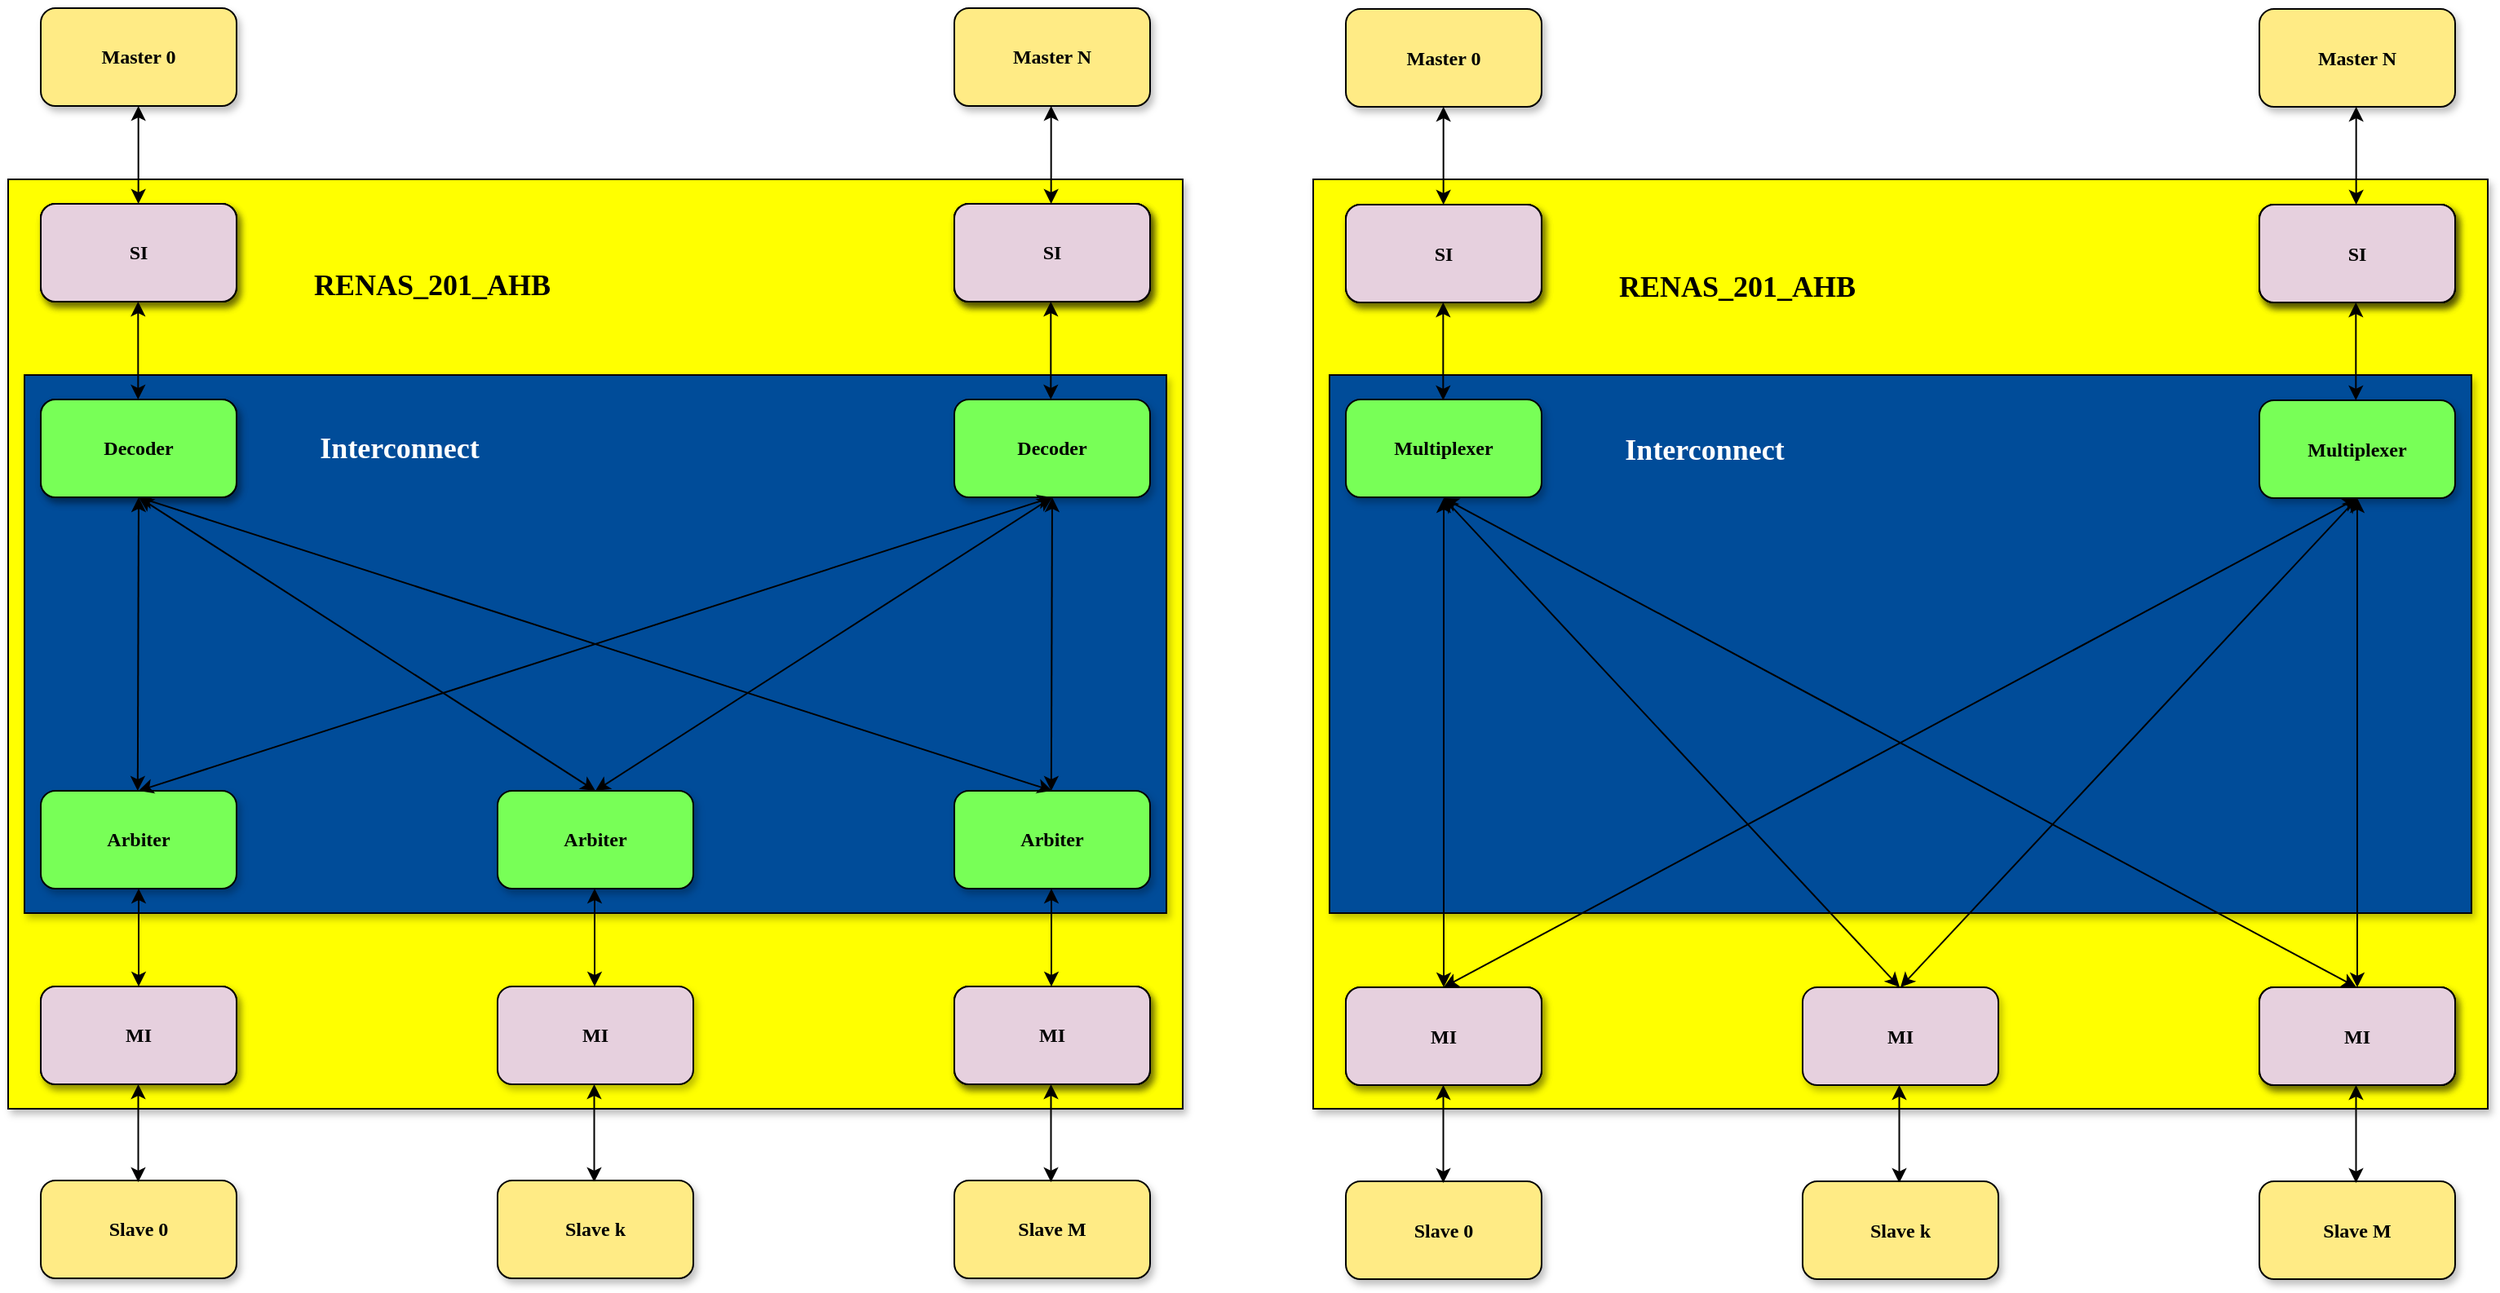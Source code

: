 <mxfile version="14.1.9" type="github" pages="4">
  <diagram id="Jh5pIuwzPusyx6YLYZbB" name="Multilayer-AHB">
    <mxGraphModel dx="1210" dy="655" grid="1" gridSize="10" guides="1" tooltips="1" connect="1" arrows="1" fold="1" page="1" pageScale="1" pageWidth="827" pageHeight="1169" math="0" shadow="0">
      <root>
        <mxCell id="AQT680BKopF4hE4pLpEg-0" />
        <mxCell id="AQT680BKopF4hE4pLpEg-1" parent="AQT680BKopF4hE4pLpEg-0" />
        <mxCell id="3Vh5nXE0-MyuKrmBW60Y-0" value="" style="rounded=0;whiteSpace=wrap;html=1;shadow=1;fillColor=#FFFF00;" parent="AQT680BKopF4hE4pLpEg-1" vertex="1">
          <mxGeometry x="80" y="495" width="720" height="570" as="geometry" />
        </mxCell>
        <mxCell id="3Vh5nXE0-MyuKrmBW60Y-1" value="" style="rounded=0;whiteSpace=wrap;html=1;shadow=1;fillColor=#004C99;" parent="AQT680BKopF4hE4pLpEg-1" vertex="1">
          <mxGeometry x="90" y="615" width="700" height="330" as="geometry" />
        </mxCell>
        <mxCell id="3Vh5nXE0-MyuKrmBW60Y-2" value="&lt;font face=&quot;Times New Roman&quot;&gt;&lt;b&gt;Decoder&lt;/b&gt;&lt;/font&gt;" style="rounded=1;whiteSpace=wrap;html=1;shadow=1;" parent="AQT680BKopF4hE4pLpEg-1" vertex="1">
          <mxGeometry x="100" y="630" width="120" height="60" as="geometry" />
        </mxCell>
        <mxCell id="3Vh5nXE0-MyuKrmBW60Y-3" value="&lt;font face=&quot;Times New Roman&quot;&gt;&lt;b&gt;Decoder&lt;/b&gt;&lt;/font&gt;" style="rounded=1;whiteSpace=wrap;html=1;shadow=1;fillColor=#78FF57;" parent="AQT680BKopF4hE4pLpEg-1" vertex="1">
          <mxGeometry x="660" y="630" width="120" height="60" as="geometry" />
        </mxCell>
        <mxCell id="3Vh5nXE0-MyuKrmBW60Y-4" value="&lt;font face=&quot;Times New Roman&quot;&gt;&lt;b&gt;Arbiter&lt;/b&gt;&lt;/font&gt;" style="rounded=1;whiteSpace=wrap;html=1;shadow=1;fillColor=#78FF57;" parent="AQT680BKopF4hE4pLpEg-1" vertex="1">
          <mxGeometry x="100" y="870" width="120" height="60" as="geometry" />
        </mxCell>
        <mxCell id="3Vh5nXE0-MyuKrmBW60Y-5" value="&lt;font face=&quot;Times New Roman&quot;&gt;&lt;b&gt;Arbiter&lt;/b&gt;&lt;/font&gt;" style="rounded=1;whiteSpace=wrap;html=1;shadow=1;fillColor=#78FF57;" parent="AQT680BKopF4hE4pLpEg-1" vertex="1">
          <mxGeometry x="380" y="870" width="120" height="60" as="geometry" />
        </mxCell>
        <mxCell id="3Vh5nXE0-MyuKrmBW60Y-6" value="&lt;font face=&quot;Times New Roman&quot;&gt;&lt;b&gt;Arbiter&lt;/b&gt;&lt;/font&gt;" style="rounded=1;whiteSpace=wrap;html=1;shadow=1;fillColor=#78FF57;" parent="AQT680BKopF4hE4pLpEg-1" vertex="1">
          <mxGeometry x="660" y="870" width="120" height="60" as="geometry" />
        </mxCell>
        <mxCell id="3Vh5nXE0-MyuKrmBW60Y-7" value="&lt;font face=&quot;Times New Roman&quot;&gt;&lt;b&gt;SI&lt;/b&gt;&lt;/font&gt;" style="rounded=1;whiteSpace=wrap;html=1;shadow=1;fillColor=#FFE6CC;" parent="AQT680BKopF4hE4pLpEg-1" vertex="1">
          <mxGeometry x="100" y="510" width="120" height="60" as="geometry" />
        </mxCell>
        <mxCell id="3Vh5nXE0-MyuKrmBW60Y-8" value="&lt;font face=&quot;Times New Roman&quot;&gt;&lt;b&gt;SI&lt;/b&gt;&lt;/font&gt;" style="rounded=1;whiteSpace=wrap;html=1;shadow=1;" parent="AQT680BKopF4hE4pLpEg-1" vertex="1">
          <mxGeometry x="660" y="510" width="120" height="60" as="geometry" />
        </mxCell>
        <mxCell id="3Vh5nXE0-MyuKrmBW60Y-9" value="&lt;font face=&quot;Times New Roman&quot;&gt;&lt;b&gt;MI&lt;/b&gt;&lt;/font&gt;" style="rounded=1;whiteSpace=wrap;html=1;shadow=1;" parent="AQT680BKopF4hE4pLpEg-1" vertex="1">
          <mxGeometry x="100" y="990" width="120" height="60" as="geometry" />
        </mxCell>
        <mxCell id="3Vh5nXE0-MyuKrmBW60Y-10" value="&lt;font face=&quot;Times New Roman&quot;&gt;&lt;b&gt;MI&lt;/b&gt;&lt;/font&gt;" style="rounded=1;whiteSpace=wrap;html=1;shadow=1;fillColor=#E6D0DE;" parent="AQT680BKopF4hE4pLpEg-1" vertex="1">
          <mxGeometry x="380" y="990" width="120" height="60" as="geometry" />
        </mxCell>
        <mxCell id="3Vh5nXE0-MyuKrmBW60Y-11" value="&lt;font face=&quot;Times New Roman&quot;&gt;&lt;b&gt;MI&lt;/b&gt;&lt;/font&gt;" style="rounded=1;whiteSpace=wrap;html=1;shadow=1;fillColor=#E6D0DE;" parent="AQT680BKopF4hE4pLpEg-1" vertex="1">
          <mxGeometry x="660" y="990" width="120" height="60" as="geometry" />
        </mxCell>
        <mxCell id="3Vh5nXE0-MyuKrmBW60Y-12" value="" style="endArrow=classic;startArrow=classic;html=1;" parent="AQT680BKopF4hE4pLpEg-1" source="3Vh5nXE0-MyuKrmBW60Y-9" edge="1">
          <mxGeometry width="50" height="50" relative="1" as="geometry">
            <mxPoint x="110" y="980" as="sourcePoint" />
            <mxPoint x="160" y="930" as="targetPoint" />
          </mxGeometry>
        </mxCell>
        <mxCell id="3Vh5nXE0-MyuKrmBW60Y-13" value="" style="endArrow=classic;startArrow=classic;html=1;" parent="AQT680BKopF4hE4pLpEg-1" edge="1">
          <mxGeometry width="50" height="50" relative="1" as="geometry">
            <mxPoint x="439.5" y="990" as="sourcePoint" />
            <mxPoint x="439.5" y="930" as="targetPoint" />
          </mxGeometry>
        </mxCell>
        <mxCell id="3Vh5nXE0-MyuKrmBW60Y-14" value="" style="endArrow=classic;startArrow=classic;html=1;" parent="AQT680BKopF4hE4pLpEg-1" edge="1">
          <mxGeometry width="50" height="50" relative="1" as="geometry">
            <mxPoint x="719.5" y="990" as="sourcePoint" />
            <mxPoint x="719.5" y="930" as="targetPoint" />
          </mxGeometry>
        </mxCell>
        <mxCell id="3Vh5nXE0-MyuKrmBW60Y-15" value="" style="endArrow=classic;startArrow=classic;html=1;" parent="AQT680BKopF4hE4pLpEg-1" edge="1">
          <mxGeometry width="50" height="50" relative="1" as="geometry">
            <mxPoint x="159.66" y="630" as="sourcePoint" />
            <mxPoint x="159.66" y="570" as="targetPoint" />
          </mxGeometry>
        </mxCell>
        <mxCell id="3Vh5nXE0-MyuKrmBW60Y-16" value="" style="endArrow=classic;startArrow=classic;html=1;entryX=0.5;entryY=1;entryDx=0;entryDy=0;" parent="AQT680BKopF4hE4pLpEg-1" target="3Vh5nXE0-MyuKrmBW60Y-2" edge="1">
          <mxGeometry width="50" height="50" relative="1" as="geometry">
            <mxPoint x="159.41" y="870" as="sourcePoint" />
            <mxPoint x="159.41" y="810" as="targetPoint" />
          </mxGeometry>
        </mxCell>
        <mxCell id="3Vh5nXE0-MyuKrmBW60Y-17" value="" style="endArrow=classic;startArrow=classic;html=1;" parent="AQT680BKopF4hE4pLpEg-1" edge="1">
          <mxGeometry width="50" height="50" relative="1" as="geometry">
            <mxPoint x="719.16" y="630" as="sourcePoint" />
            <mxPoint x="719.16" y="570" as="targetPoint" />
          </mxGeometry>
        </mxCell>
        <mxCell id="3Vh5nXE0-MyuKrmBW60Y-18" value="" style="endArrow=classic;startArrow=classic;html=1;entryX=0.5;entryY=1;entryDx=0;entryDy=0;" parent="AQT680BKopF4hE4pLpEg-1" target="3Vh5nXE0-MyuKrmBW60Y-3" edge="1">
          <mxGeometry width="50" height="50" relative="1" as="geometry">
            <mxPoint x="160" y="870" as="sourcePoint" />
            <mxPoint x="210" y="820" as="targetPoint" />
          </mxGeometry>
        </mxCell>
        <mxCell id="3Vh5nXE0-MyuKrmBW60Y-19" value="" style="endArrow=classic;startArrow=classic;html=1;entryX=0.5;entryY=1;entryDx=0;entryDy=0;" parent="AQT680BKopF4hE4pLpEg-1" edge="1">
          <mxGeometry width="50" height="50" relative="1" as="geometry">
            <mxPoint x="719.41" y="870" as="sourcePoint" />
            <mxPoint x="720" y="690" as="targetPoint" />
          </mxGeometry>
        </mxCell>
        <mxCell id="3Vh5nXE0-MyuKrmBW60Y-20" value="" style="endArrow=classic;startArrow=classic;html=1;exitX=0.5;exitY=0;exitDx=0;exitDy=0;" parent="AQT680BKopF4hE4pLpEg-1" source="3Vh5nXE0-MyuKrmBW60Y-6" edge="1">
          <mxGeometry width="50" height="50" relative="1" as="geometry">
            <mxPoint x="110" y="740" as="sourcePoint" />
            <mxPoint x="160" y="690" as="targetPoint" />
          </mxGeometry>
        </mxCell>
        <mxCell id="3Vh5nXE0-MyuKrmBW60Y-21" value="" style="endArrow=classic;startArrow=classic;html=1;exitX=0.5;exitY=0;exitDx=0;exitDy=0;" parent="AQT680BKopF4hE4pLpEg-1" source="3Vh5nXE0-MyuKrmBW60Y-5" edge="1">
          <mxGeometry width="50" height="50" relative="1" as="geometry">
            <mxPoint x="110" y="740" as="sourcePoint" />
            <mxPoint x="160" y="690" as="targetPoint" />
          </mxGeometry>
        </mxCell>
        <mxCell id="3Vh5nXE0-MyuKrmBW60Y-22" value="" style="endArrow=classic;startArrow=classic;html=1;exitX=0.5;exitY=0;exitDx=0;exitDy=0;" parent="AQT680BKopF4hE4pLpEg-1" source="3Vh5nXE0-MyuKrmBW60Y-5" edge="1">
          <mxGeometry width="50" height="50" relative="1" as="geometry">
            <mxPoint x="670" y="740" as="sourcePoint" />
            <mxPoint x="720" y="690" as="targetPoint" />
          </mxGeometry>
        </mxCell>
        <mxCell id="3Vh5nXE0-MyuKrmBW60Y-23" value="&lt;font face=&quot;Times New Roman&quot;&gt;&lt;b&gt;Master 0&lt;/b&gt;&lt;/font&gt;" style="rounded=1;whiteSpace=wrap;html=1;shadow=1;fillColor=#FFEB85;" parent="AQT680BKopF4hE4pLpEg-1" vertex="1">
          <mxGeometry x="100" y="390" width="120" height="60" as="geometry" />
        </mxCell>
        <mxCell id="3Vh5nXE0-MyuKrmBW60Y-24" value="&lt;font face=&quot;Times New Roman&quot;&gt;&lt;b&gt;Master N&lt;/b&gt;&lt;/font&gt;" style="rounded=1;whiteSpace=wrap;html=1;shadow=1;fillColor=#FFEB85;" parent="AQT680BKopF4hE4pLpEg-1" vertex="1">
          <mxGeometry x="660" y="390" width="120" height="60" as="geometry" />
        </mxCell>
        <mxCell id="3Vh5nXE0-MyuKrmBW60Y-25" value="&lt;font face=&quot;Times New Roman&quot;&gt;&lt;b&gt;Slave 0&lt;/b&gt;&lt;/font&gt;" style="rounded=1;whiteSpace=wrap;html=1;shadow=1;fillColor=#FFEB85;" parent="AQT680BKopF4hE4pLpEg-1" vertex="1">
          <mxGeometry x="100" y="1109" width="120" height="60" as="geometry" />
        </mxCell>
        <mxCell id="3Vh5nXE0-MyuKrmBW60Y-26" value="&lt;font face=&quot;Times New Roman&quot;&gt;&lt;b&gt;Slave M&lt;/b&gt;&lt;/font&gt;" style="rounded=1;whiteSpace=wrap;html=1;shadow=1;fillColor=#FFEB85;" parent="AQT680BKopF4hE4pLpEg-1" vertex="1">
          <mxGeometry x="660" y="1109" width="120" height="60" as="geometry" />
        </mxCell>
        <mxCell id="3Vh5nXE0-MyuKrmBW60Y-27" value="" style="endArrow=classic;startArrow=classic;html=1;" parent="AQT680BKopF4hE4pLpEg-1" edge="1">
          <mxGeometry width="50" height="50" relative="1" as="geometry">
            <mxPoint x="159.83" y="510" as="sourcePoint" />
            <mxPoint x="159.83" y="450" as="targetPoint" />
          </mxGeometry>
        </mxCell>
        <mxCell id="3Vh5nXE0-MyuKrmBW60Y-28" value="" style="endArrow=classic;startArrow=classic;html=1;" parent="AQT680BKopF4hE4pLpEg-1" edge="1">
          <mxGeometry width="50" height="50" relative="1" as="geometry">
            <mxPoint x="719.33" y="510" as="sourcePoint" />
            <mxPoint x="719.33" y="450" as="targetPoint" />
          </mxGeometry>
        </mxCell>
        <mxCell id="3Vh5nXE0-MyuKrmBW60Y-29" value="" style="endArrow=classic;startArrow=classic;html=1;" parent="AQT680BKopF4hE4pLpEg-1" edge="1">
          <mxGeometry width="50" height="50" relative="1" as="geometry">
            <mxPoint x="159.75" y="1110" as="sourcePoint" />
            <mxPoint x="159.75" y="1050" as="targetPoint" />
          </mxGeometry>
        </mxCell>
        <mxCell id="3Vh5nXE0-MyuKrmBW60Y-30" value="" style="endArrow=classic;startArrow=classic;html=1;" parent="AQT680BKopF4hE4pLpEg-1" edge="1">
          <mxGeometry width="50" height="50" relative="1" as="geometry">
            <mxPoint x="439.25" y="1110" as="sourcePoint" />
            <mxPoint x="439.25" y="1050" as="targetPoint" />
          </mxGeometry>
        </mxCell>
        <mxCell id="3Vh5nXE0-MyuKrmBW60Y-31" value="" style="endArrow=classic;startArrow=classic;html=1;" parent="AQT680BKopF4hE4pLpEg-1" edge="1">
          <mxGeometry width="50" height="50" relative="1" as="geometry">
            <mxPoint x="719.25" y="1110" as="sourcePoint" />
            <mxPoint x="719.25" y="1050" as="targetPoint" />
          </mxGeometry>
        </mxCell>
        <mxCell id="3Vh5nXE0-MyuKrmBW60Y-32" value="&lt;font face=&quot;Times New Roman&quot;&gt;&lt;b&gt;Slave k&lt;/b&gt;&lt;/font&gt;" style="rounded=1;whiteSpace=wrap;html=1;shadow=1;fillColor=#FFEB85;" parent="AQT680BKopF4hE4pLpEg-1" vertex="1">
          <mxGeometry x="380" y="1109" width="120" height="60" as="geometry" />
        </mxCell>
        <mxCell id="3Vh5nXE0-MyuKrmBW60Y-33" value="&lt;font face=&quot;Times New Roman&quot; style=&quot;font-size: 18px&quot;&gt;&lt;b&gt;RENAS_201_AHB&lt;/b&gt;&lt;/font&gt;" style="text;html=1;strokeColor=none;fillColor=none;align=center;verticalAlign=middle;whiteSpace=wrap;rounded=0;shadow=1;" parent="AQT680BKopF4hE4pLpEg-1" vertex="1">
          <mxGeometry x="320" y="550" width="40" height="20" as="geometry" />
        </mxCell>
        <mxCell id="3Vh5nXE0-MyuKrmBW60Y-34" value="&lt;font face=&quot;Times New Roman&quot; style=&quot;font-size: 18px&quot; color=&quot;#ffffff&quot;&gt;&lt;b&gt;Interconnect&lt;/b&gt;&lt;/font&gt;" style="text;html=1;strokeColor=none;fillColor=none;align=center;verticalAlign=middle;whiteSpace=wrap;rounded=0;shadow=1;" parent="AQT680BKopF4hE4pLpEg-1" vertex="1">
          <mxGeometry x="300" y="650" width="40" height="20" as="geometry" />
        </mxCell>
        <mxCell id="3Vh5nXE0-MyuKrmBW60Y-35" value="&lt;font face=&quot;Times New Roman&quot;&gt;&lt;b&gt;SI&lt;/b&gt;&lt;/font&gt;" style="rounded=1;whiteSpace=wrap;html=1;shadow=1;fillColor=#E6D0DE;" parent="AQT680BKopF4hE4pLpEg-1" vertex="1">
          <mxGeometry x="660" y="510" width="120" height="60" as="geometry" />
        </mxCell>
        <mxCell id="3Vh5nXE0-MyuKrmBW60Y-36" value="&lt;font face=&quot;Times New Roman&quot;&gt;&lt;b&gt;MI&lt;/b&gt;&lt;/font&gt;" style="rounded=1;whiteSpace=wrap;html=1;shadow=1;fillColor=#E6D0DE;" parent="AQT680BKopF4hE4pLpEg-1" vertex="1">
          <mxGeometry x="100" y="990" width="120" height="60" as="geometry" />
        </mxCell>
        <mxCell id="3Vh5nXE0-MyuKrmBW60Y-37" value="&lt;font face=&quot;Times New Roman&quot;&gt;&lt;b&gt;SI&lt;/b&gt;&lt;/font&gt;" style="rounded=1;whiteSpace=wrap;html=1;shadow=1;fillColor=#FFE6CC;" parent="AQT680BKopF4hE4pLpEg-1" vertex="1">
          <mxGeometry x="100" y="510" width="120" height="60" as="geometry" />
        </mxCell>
        <mxCell id="3Vh5nXE0-MyuKrmBW60Y-38" value="&lt;font face=&quot;Times New Roman&quot;&gt;&lt;b&gt;SI&lt;/b&gt;&lt;/font&gt;" style="rounded=1;whiteSpace=wrap;html=1;shadow=1;fillColor=#E6D0DE;" parent="AQT680BKopF4hE4pLpEg-1" vertex="1">
          <mxGeometry x="660" y="510" width="120" height="60" as="geometry" />
        </mxCell>
        <mxCell id="3Vh5nXE0-MyuKrmBW60Y-39" value="&lt;font face=&quot;Times New Roman&quot;&gt;&lt;b&gt;MI&lt;/b&gt;&lt;/font&gt;" style="rounded=1;whiteSpace=wrap;html=1;shadow=1;fillColor=#E6D0DE;" parent="AQT680BKopF4hE4pLpEg-1" vertex="1">
          <mxGeometry x="660" y="990" width="120" height="60" as="geometry" />
        </mxCell>
        <mxCell id="3Vh5nXE0-MyuKrmBW60Y-40" value="&lt;font face=&quot;Times New Roman&quot;&gt;&lt;b&gt;SI&lt;/b&gt;&lt;/font&gt;" style="rounded=1;whiteSpace=wrap;html=1;shadow=1;fillColor=#E6D0DE;" parent="AQT680BKopF4hE4pLpEg-1" vertex="1">
          <mxGeometry x="100" y="510" width="120" height="60" as="geometry" />
        </mxCell>
        <mxCell id="3Vh5nXE0-MyuKrmBW60Y-41" value="&lt;font face=&quot;Times New Roman&quot;&gt;&lt;b&gt;SI&lt;/b&gt;&lt;/font&gt;" style="rounded=1;whiteSpace=wrap;html=1;shadow=1;fillColor=#E6D0DE;" parent="AQT680BKopF4hE4pLpEg-1" vertex="1">
          <mxGeometry x="660" y="510" width="120" height="60" as="geometry" />
        </mxCell>
        <mxCell id="3Vh5nXE0-MyuKrmBW60Y-42" value="&lt;font face=&quot;Times New Roman&quot;&gt;&lt;b&gt;MI&lt;/b&gt;&lt;/font&gt;" style="rounded=1;whiteSpace=wrap;html=1;shadow=1;fillColor=#E6D0DE;" parent="AQT680BKopF4hE4pLpEg-1" vertex="1">
          <mxGeometry x="660" y="990" width="120" height="60" as="geometry" />
        </mxCell>
        <mxCell id="3Vh5nXE0-MyuKrmBW60Y-43" value="&lt;font face=&quot;Times New Roman&quot;&gt;&lt;b&gt;Decoder&lt;/b&gt;&lt;/font&gt;" style="rounded=1;whiteSpace=wrap;html=1;shadow=1;fillColor=#78FF57;" parent="AQT680BKopF4hE4pLpEg-1" vertex="1">
          <mxGeometry x="100" y="630" width="120" height="60" as="geometry" />
        </mxCell>
        <mxCell id="3Vh5nXE0-MyuKrmBW60Y-44" value="" style="rounded=0;whiteSpace=wrap;html=1;shadow=1;fillColor=#FFFF00;" parent="AQT680BKopF4hE4pLpEg-1" vertex="1">
          <mxGeometry x="880" y="495" width="720" height="570" as="geometry" />
        </mxCell>
        <mxCell id="3Vh5nXE0-MyuKrmBW60Y-45" value="" style="rounded=0;whiteSpace=wrap;html=1;shadow=1;fillColor=#004C99;" parent="AQT680BKopF4hE4pLpEg-1" vertex="1">
          <mxGeometry x="890" y="615" width="700" height="330" as="geometry" />
        </mxCell>
        <mxCell id="3Vh5nXE0-MyuKrmBW60Y-46" value="&lt;font face=&quot;Times New Roman&quot;&gt;&lt;b&gt;Multiplexer&lt;/b&gt;&lt;/font&gt;" style="rounded=1;whiteSpace=wrap;html=1;shadow=1;fillColor=#78FF57;" parent="AQT680BKopF4hE4pLpEg-1" vertex="1">
          <mxGeometry x="1460" y="630.5" width="120" height="60" as="geometry" />
        </mxCell>
        <mxCell id="3Vh5nXE0-MyuKrmBW60Y-47" value="&lt;font face=&quot;Times New Roman&quot;&gt;&lt;b&gt;SI&lt;/b&gt;&lt;/font&gt;" style="rounded=1;whiteSpace=wrap;html=1;shadow=1;fillColor=#FFE6CC;" parent="AQT680BKopF4hE4pLpEg-1" vertex="1">
          <mxGeometry x="900" y="510.5" width="120" height="60" as="geometry" />
        </mxCell>
        <mxCell id="3Vh5nXE0-MyuKrmBW60Y-48" value="&lt;font face=&quot;Times New Roman&quot;&gt;&lt;b&gt;SI&lt;/b&gt;&lt;/font&gt;" style="rounded=1;whiteSpace=wrap;html=1;shadow=1;" parent="AQT680BKopF4hE4pLpEg-1" vertex="1">
          <mxGeometry x="1460" y="510.5" width="120" height="60" as="geometry" />
        </mxCell>
        <mxCell id="3Vh5nXE0-MyuKrmBW60Y-49" value="&lt;font face=&quot;Times New Roman&quot;&gt;&lt;b&gt;MI&lt;/b&gt;&lt;/font&gt;" style="rounded=1;whiteSpace=wrap;html=1;shadow=1;" parent="AQT680BKopF4hE4pLpEg-1" vertex="1">
          <mxGeometry x="900" y="990.5" width="120" height="60" as="geometry" />
        </mxCell>
        <mxCell id="3Vh5nXE0-MyuKrmBW60Y-50" value="&lt;font face=&quot;Times New Roman&quot;&gt;&lt;b&gt;MI&lt;/b&gt;&lt;/font&gt;" style="rounded=1;whiteSpace=wrap;html=1;shadow=1;fillColor=#E6D0DE;" parent="AQT680BKopF4hE4pLpEg-1" vertex="1">
          <mxGeometry x="1180" y="990.5" width="120" height="60" as="geometry" />
        </mxCell>
        <mxCell id="3Vh5nXE0-MyuKrmBW60Y-51" value="&lt;font face=&quot;Times New Roman&quot;&gt;&lt;b&gt;MI&lt;/b&gt;&lt;/font&gt;" style="rounded=1;whiteSpace=wrap;html=1;shadow=1;fillColor=#E6D0DE;" parent="AQT680BKopF4hE4pLpEg-1" vertex="1">
          <mxGeometry x="1460" y="990.5" width="120" height="60" as="geometry" />
        </mxCell>
        <mxCell id="3Vh5nXE0-MyuKrmBW60Y-52" value="" style="endArrow=classic;startArrow=classic;html=1;entryX=0.5;entryY=1;entryDx=0;entryDy=0;" parent="AQT680BKopF4hE4pLpEg-1" source="3Vh5nXE0-MyuKrmBW60Y-49" edge="1">
          <mxGeometry width="50" height="50" relative="1" as="geometry">
            <mxPoint x="910" y="980.5" as="sourcePoint" />
            <mxPoint x="960" y="690.5" as="targetPoint" />
          </mxGeometry>
        </mxCell>
        <mxCell id="3Vh5nXE0-MyuKrmBW60Y-53" value="" style="endArrow=classic;startArrow=classic;html=1;entryX=0.5;entryY=1;entryDx=0;entryDy=0;" parent="AQT680BKopF4hE4pLpEg-1" edge="1">
          <mxGeometry width="50" height="50" relative="1" as="geometry">
            <mxPoint x="1239.5" y="990.5" as="sourcePoint" />
            <mxPoint x="960" y="690.5" as="targetPoint" />
          </mxGeometry>
        </mxCell>
        <mxCell id="3Vh5nXE0-MyuKrmBW60Y-54" value="" style="endArrow=classic;startArrow=classic;html=1;entryX=0.5;entryY=1;entryDx=0;entryDy=0;" parent="AQT680BKopF4hE4pLpEg-1" edge="1">
          <mxGeometry width="50" height="50" relative="1" as="geometry">
            <mxPoint x="1519.5" y="990.5" as="sourcePoint" />
            <mxPoint x="960" y="690.5" as="targetPoint" />
          </mxGeometry>
        </mxCell>
        <mxCell id="3Vh5nXE0-MyuKrmBW60Y-55" value="" style="endArrow=classic;startArrow=classic;html=1;" parent="AQT680BKopF4hE4pLpEg-1" edge="1">
          <mxGeometry width="50" height="50" relative="1" as="geometry">
            <mxPoint x="959.66" y="630.5" as="sourcePoint" />
            <mxPoint x="959.66" y="570.5" as="targetPoint" />
          </mxGeometry>
        </mxCell>
        <mxCell id="3Vh5nXE0-MyuKrmBW60Y-56" value="" style="endArrow=classic;startArrow=classic;html=1;" parent="AQT680BKopF4hE4pLpEg-1" edge="1">
          <mxGeometry width="50" height="50" relative="1" as="geometry">
            <mxPoint x="1519.16" y="630.5" as="sourcePoint" />
            <mxPoint x="1519.16" y="570.5" as="targetPoint" />
          </mxGeometry>
        </mxCell>
        <mxCell id="3Vh5nXE0-MyuKrmBW60Y-57" value="&lt;font face=&quot;Times New Roman&quot;&gt;&lt;b&gt;Master 0&lt;/b&gt;&lt;/font&gt;" style="rounded=1;whiteSpace=wrap;html=1;shadow=1;fillColor=#FFEB85;" parent="AQT680BKopF4hE4pLpEg-1" vertex="1">
          <mxGeometry x="900" y="390.5" width="120" height="60" as="geometry" />
        </mxCell>
        <mxCell id="3Vh5nXE0-MyuKrmBW60Y-58" value="&lt;font face=&quot;Times New Roman&quot;&gt;&lt;b&gt;Master N&lt;/b&gt;&lt;/font&gt;" style="rounded=1;whiteSpace=wrap;html=1;shadow=1;fillColor=#FFEB85;" parent="AQT680BKopF4hE4pLpEg-1" vertex="1">
          <mxGeometry x="1460" y="390.5" width="120" height="60" as="geometry" />
        </mxCell>
        <mxCell id="3Vh5nXE0-MyuKrmBW60Y-59" value="&lt;font face=&quot;Times New Roman&quot;&gt;&lt;b&gt;Slave 0&lt;/b&gt;&lt;/font&gt;" style="rounded=1;whiteSpace=wrap;html=1;shadow=1;fillColor=#FFEB85;" parent="AQT680BKopF4hE4pLpEg-1" vertex="1">
          <mxGeometry x="900" y="1109.5" width="120" height="60" as="geometry" />
        </mxCell>
        <mxCell id="3Vh5nXE0-MyuKrmBW60Y-60" value="&lt;font face=&quot;Times New Roman&quot;&gt;&lt;b&gt;Slave M&lt;/b&gt;&lt;/font&gt;" style="rounded=1;whiteSpace=wrap;html=1;shadow=1;fillColor=#FFEB85;" parent="AQT680BKopF4hE4pLpEg-1" vertex="1">
          <mxGeometry x="1460" y="1109.5" width="120" height="60" as="geometry" />
        </mxCell>
        <mxCell id="3Vh5nXE0-MyuKrmBW60Y-61" value="" style="endArrow=classic;startArrow=classic;html=1;" parent="AQT680BKopF4hE4pLpEg-1" edge="1">
          <mxGeometry width="50" height="50" relative="1" as="geometry">
            <mxPoint x="959.83" y="510.5" as="sourcePoint" />
            <mxPoint x="959.83" y="450.5" as="targetPoint" />
          </mxGeometry>
        </mxCell>
        <mxCell id="3Vh5nXE0-MyuKrmBW60Y-62" value="" style="endArrow=classic;startArrow=classic;html=1;" parent="AQT680BKopF4hE4pLpEg-1" edge="1">
          <mxGeometry width="50" height="50" relative="1" as="geometry">
            <mxPoint x="1519.33" y="510.5" as="sourcePoint" />
            <mxPoint x="1519.33" y="450.5" as="targetPoint" />
          </mxGeometry>
        </mxCell>
        <mxCell id="3Vh5nXE0-MyuKrmBW60Y-63" value="" style="endArrow=classic;startArrow=classic;html=1;" parent="AQT680BKopF4hE4pLpEg-1" edge="1">
          <mxGeometry width="50" height="50" relative="1" as="geometry">
            <mxPoint x="959.75" y="1110.5" as="sourcePoint" />
            <mxPoint x="959.75" y="1050.5" as="targetPoint" />
          </mxGeometry>
        </mxCell>
        <mxCell id="3Vh5nXE0-MyuKrmBW60Y-64" value="" style="endArrow=classic;startArrow=classic;html=1;" parent="AQT680BKopF4hE4pLpEg-1" edge="1">
          <mxGeometry width="50" height="50" relative="1" as="geometry">
            <mxPoint x="1239.25" y="1110.5" as="sourcePoint" />
            <mxPoint x="1239.25" y="1050.5" as="targetPoint" />
          </mxGeometry>
        </mxCell>
        <mxCell id="3Vh5nXE0-MyuKrmBW60Y-65" value="" style="endArrow=classic;startArrow=classic;html=1;" parent="AQT680BKopF4hE4pLpEg-1" edge="1">
          <mxGeometry width="50" height="50" relative="1" as="geometry">
            <mxPoint x="1519.25" y="1110.5" as="sourcePoint" />
            <mxPoint x="1519.25" y="1050.5" as="targetPoint" />
          </mxGeometry>
        </mxCell>
        <mxCell id="3Vh5nXE0-MyuKrmBW60Y-66" value="&lt;font face=&quot;Times New Roman&quot;&gt;&lt;b&gt;Slave k&lt;/b&gt;&lt;/font&gt;" style="rounded=1;whiteSpace=wrap;html=1;shadow=1;fillColor=#FFEB85;" parent="AQT680BKopF4hE4pLpEg-1" vertex="1">
          <mxGeometry x="1180" y="1109.5" width="120" height="60" as="geometry" />
        </mxCell>
        <mxCell id="3Vh5nXE0-MyuKrmBW60Y-67" value="&lt;font face=&quot;Times New Roman&quot; style=&quot;font-size: 18px&quot;&gt;&lt;b&gt;RENAS_201_AHB&lt;/b&gt;&lt;/font&gt;" style="text;html=1;strokeColor=none;fillColor=none;align=center;verticalAlign=middle;whiteSpace=wrap;rounded=0;shadow=1;" parent="AQT680BKopF4hE4pLpEg-1" vertex="1">
          <mxGeometry x="1120" y="550.5" width="40" height="20" as="geometry" />
        </mxCell>
        <mxCell id="3Vh5nXE0-MyuKrmBW60Y-68" value="&lt;font face=&quot;Times New Roman&quot; style=&quot;font-size: 18px&quot; color=&quot;#ffffff&quot;&gt;&lt;b&gt;Interconnect&lt;/b&gt;&lt;/font&gt;" style="text;html=1;strokeColor=none;fillColor=none;align=center;verticalAlign=middle;whiteSpace=wrap;rounded=0;shadow=1;" parent="AQT680BKopF4hE4pLpEg-1" vertex="1">
          <mxGeometry x="1100" y="650.5" width="40" height="20" as="geometry" />
        </mxCell>
        <mxCell id="3Vh5nXE0-MyuKrmBW60Y-69" value="&lt;font face=&quot;Times New Roman&quot;&gt;&lt;b&gt;SI&lt;/b&gt;&lt;/font&gt;" style="rounded=1;whiteSpace=wrap;html=1;shadow=1;fillColor=#E6D0DE;" parent="AQT680BKopF4hE4pLpEg-1" vertex="1">
          <mxGeometry x="1460" y="510.5" width="120" height="60" as="geometry" />
        </mxCell>
        <mxCell id="3Vh5nXE0-MyuKrmBW60Y-70" value="&lt;font face=&quot;Times New Roman&quot;&gt;&lt;b&gt;MI&lt;/b&gt;&lt;/font&gt;" style="rounded=1;whiteSpace=wrap;html=1;shadow=1;fillColor=#E6D0DE;" parent="AQT680BKopF4hE4pLpEg-1" vertex="1">
          <mxGeometry x="900" y="990.5" width="120" height="60" as="geometry" />
        </mxCell>
        <mxCell id="3Vh5nXE0-MyuKrmBW60Y-71" value="&lt;font face=&quot;Times New Roman&quot;&gt;&lt;b&gt;SI&lt;/b&gt;&lt;/font&gt;" style="rounded=1;whiteSpace=wrap;html=1;shadow=1;fillColor=#FFE6CC;" parent="AQT680BKopF4hE4pLpEg-1" vertex="1">
          <mxGeometry x="900" y="510.5" width="120" height="60" as="geometry" />
        </mxCell>
        <mxCell id="3Vh5nXE0-MyuKrmBW60Y-72" value="&lt;font face=&quot;Times New Roman&quot;&gt;&lt;b&gt;SI&lt;/b&gt;&lt;/font&gt;" style="rounded=1;whiteSpace=wrap;html=1;shadow=1;fillColor=#E6D0DE;" parent="AQT680BKopF4hE4pLpEg-1" vertex="1">
          <mxGeometry x="1460" y="510.5" width="120" height="60" as="geometry" />
        </mxCell>
        <mxCell id="3Vh5nXE0-MyuKrmBW60Y-73" value="&lt;font face=&quot;Times New Roman&quot;&gt;&lt;b&gt;MI&lt;/b&gt;&lt;/font&gt;" style="rounded=1;whiteSpace=wrap;html=1;shadow=1;fillColor=#E6D0DE;" parent="AQT680BKopF4hE4pLpEg-1" vertex="1">
          <mxGeometry x="1460" y="990.5" width="120" height="60" as="geometry" />
        </mxCell>
        <mxCell id="3Vh5nXE0-MyuKrmBW60Y-74" value="&lt;font face=&quot;Times New Roman&quot;&gt;&lt;b&gt;SI&lt;/b&gt;&lt;/font&gt;" style="rounded=1;whiteSpace=wrap;html=1;shadow=1;fillColor=#E6D0DE;" parent="AQT680BKopF4hE4pLpEg-1" vertex="1">
          <mxGeometry x="900" y="510.5" width="120" height="60" as="geometry" />
        </mxCell>
        <mxCell id="3Vh5nXE0-MyuKrmBW60Y-75" value="&lt;font face=&quot;Times New Roman&quot;&gt;&lt;b&gt;SI&lt;/b&gt;&lt;/font&gt;" style="rounded=1;whiteSpace=wrap;html=1;shadow=1;fillColor=#E6D0DE;" parent="AQT680BKopF4hE4pLpEg-1" vertex="1">
          <mxGeometry x="1460" y="510.5" width="120" height="60" as="geometry" />
        </mxCell>
        <mxCell id="3Vh5nXE0-MyuKrmBW60Y-76" value="&lt;font face=&quot;Times New Roman&quot;&gt;&lt;b&gt;MI&lt;/b&gt;&lt;/font&gt;" style="rounded=1;whiteSpace=wrap;html=1;shadow=1;fillColor=#E6D0DE;" parent="AQT680BKopF4hE4pLpEg-1" vertex="1">
          <mxGeometry x="1460" y="990.5" width="120" height="60" as="geometry" />
        </mxCell>
        <mxCell id="3Vh5nXE0-MyuKrmBW60Y-77" value="" style="endArrow=classic;startArrow=classic;html=1;exitX=0.5;exitY=0;exitDx=0;exitDy=0;entryX=0.5;entryY=1;entryDx=0;entryDy=0;" parent="AQT680BKopF4hE4pLpEg-1" source="3Vh5nXE0-MyuKrmBW60Y-70" target="3Vh5nXE0-MyuKrmBW60Y-46" edge="1">
          <mxGeometry width="50" height="50" relative="1" as="geometry">
            <mxPoint x="960" y="980" as="sourcePoint" />
            <mxPoint x="1050" y="900" as="targetPoint" />
          </mxGeometry>
        </mxCell>
        <mxCell id="3Vh5nXE0-MyuKrmBW60Y-78" value="" style="endArrow=classic;startArrow=classic;html=1;exitX=0.5;exitY=0;exitDx=0;exitDy=0;entryX=0.5;entryY=1;entryDx=0;entryDy=0;" parent="AQT680BKopF4hE4pLpEg-1" source="3Vh5nXE0-MyuKrmBW60Y-50" target="3Vh5nXE0-MyuKrmBW60Y-46" edge="1">
          <mxGeometry width="50" height="50" relative="1" as="geometry">
            <mxPoint x="1430" y="840" as="sourcePoint" />
            <mxPoint x="1480" y="790" as="targetPoint" />
          </mxGeometry>
        </mxCell>
        <mxCell id="3Vh5nXE0-MyuKrmBW60Y-79" value="" style="endArrow=classic;startArrow=classic;html=1;exitX=0.5;exitY=0;exitDx=0;exitDy=0;entryX=0.5;entryY=1;entryDx=0;entryDy=0;" parent="AQT680BKopF4hE4pLpEg-1" source="3Vh5nXE0-MyuKrmBW60Y-76" target="3Vh5nXE0-MyuKrmBW60Y-46" edge="1">
          <mxGeometry width="50" height="50" relative="1" as="geometry">
            <mxPoint x="1430" y="880" as="sourcePoint" />
            <mxPoint x="1480" y="830" as="targetPoint" />
          </mxGeometry>
        </mxCell>
        <mxCell id="3Vh5nXE0-MyuKrmBW60Y-80" value="&lt;font face=&quot;Times New Roman&quot;&gt;&lt;b&gt;Multiplexer&lt;/b&gt;&lt;/font&gt;" style="rounded=1;whiteSpace=wrap;html=1;shadow=1;fillColor=#78FF57;" parent="AQT680BKopF4hE4pLpEg-1" vertex="1">
          <mxGeometry x="900" y="630" width="120" height="60" as="geometry" />
        </mxCell>
      </root>
    </mxGraphModel>
  </diagram>
  <diagram id="pnVPMtVovWkaPuVuhd_7" name="Decoder">
    <mxGraphModel dx="6194" dy="558" grid="1" gridSize="10" guides="1" tooltips="1" connect="1" arrows="1" fold="1" page="1" pageScale="1" pageWidth="850" pageHeight="1100" math="0" shadow="0">
      <root>
        <mxCell id="j7oi795QW-bJUdwjrTWJ-0" />
        <mxCell id="j7oi795QW-bJUdwjrTWJ-1" parent="j7oi795QW-bJUdwjrTWJ-0" />
        <mxCell id="j7oi795QW-bJUdwjrTWJ-2" value="" style="endArrow=none;html=1;" parent="j7oi795QW-bJUdwjrTWJ-1" edge="1">
          <mxGeometry width="50" height="50" relative="1" as="geometry">
            <mxPoint x="-4602.18" y="120" as="sourcePoint" />
            <mxPoint x="-4602.18" y="80" as="targetPoint" />
          </mxGeometry>
        </mxCell>
        <mxCell id="j7oi795QW-bJUdwjrTWJ-3" value="" style="endArrow=none;html=1;" parent="j7oi795QW-bJUdwjrTWJ-1" edge="1">
          <mxGeometry width="50" height="50" relative="1" as="geometry">
            <mxPoint x="-4602.18" y="80" as="sourcePoint" />
            <mxPoint x="-4562.18" y="80" as="targetPoint" />
            <Array as="points">
              <mxPoint x="-4582.18" y="80.0" />
            </Array>
          </mxGeometry>
        </mxCell>
        <mxCell id="j7oi795QW-bJUdwjrTWJ-4" value="" style="endArrow=none;html=1;" parent="j7oi795QW-bJUdwjrTWJ-1" edge="1">
          <mxGeometry width="50" height="50" relative="1" as="geometry">
            <mxPoint x="-4562.18" y="80" as="sourcePoint" />
            <mxPoint x="-4562.18" y="120" as="targetPoint" />
          </mxGeometry>
        </mxCell>
        <mxCell id="j7oi795QW-bJUdwjrTWJ-5" value="" style="endArrow=none;html=1;" parent="j7oi795QW-bJUdwjrTWJ-1" edge="1">
          <mxGeometry width="50" height="50" relative="1" as="geometry">
            <mxPoint x="-4562.18" y="120" as="sourcePoint" />
            <mxPoint x="-4522.18" y="120" as="targetPoint" />
          </mxGeometry>
        </mxCell>
        <mxCell id="j7oi795QW-bJUdwjrTWJ-6" value="" style="endArrow=none;html=1;" parent="j7oi795QW-bJUdwjrTWJ-1" edge="1">
          <mxGeometry width="50" height="50" relative="1" as="geometry">
            <mxPoint x="-4522.18" y="120" as="sourcePoint" />
            <mxPoint x="-4522.18" y="80" as="targetPoint" />
          </mxGeometry>
        </mxCell>
        <mxCell id="j7oi795QW-bJUdwjrTWJ-7" value="" style="endArrow=none;html=1;" parent="j7oi795QW-bJUdwjrTWJ-1" edge="1">
          <mxGeometry width="50" height="50" relative="1" as="geometry">
            <mxPoint x="-4522.18" y="80" as="sourcePoint" />
            <mxPoint x="-4482.18" y="80" as="targetPoint" />
          </mxGeometry>
        </mxCell>
        <mxCell id="j7oi795QW-bJUdwjrTWJ-8" value="" style="endArrow=none;html=1;" parent="j7oi795QW-bJUdwjrTWJ-1" edge="1">
          <mxGeometry width="50" height="50" relative="1" as="geometry">
            <mxPoint x="-4482.18" y="80" as="sourcePoint" />
            <mxPoint x="-4482.18" y="120" as="targetPoint" />
          </mxGeometry>
        </mxCell>
        <mxCell id="j7oi795QW-bJUdwjrTWJ-9" value="" style="endArrow=none;html=1;" parent="j7oi795QW-bJUdwjrTWJ-1" edge="1">
          <mxGeometry width="50" height="50" relative="1" as="geometry">
            <mxPoint x="-4482.18" y="120" as="sourcePoint" />
            <mxPoint x="-4442.18" y="120" as="targetPoint" />
          </mxGeometry>
        </mxCell>
        <mxCell id="j7oi795QW-bJUdwjrTWJ-10" value="" style="endArrow=none;html=1;" parent="j7oi795QW-bJUdwjrTWJ-1" edge="1">
          <mxGeometry width="50" height="50" relative="1" as="geometry">
            <mxPoint x="-4442.18" y="120" as="sourcePoint" />
            <mxPoint x="-4442.18" y="80" as="targetPoint" />
          </mxGeometry>
        </mxCell>
        <mxCell id="j7oi795QW-bJUdwjrTWJ-11" value="" style="endArrow=none;html=1;" parent="j7oi795QW-bJUdwjrTWJ-1" edge="1">
          <mxGeometry width="50" height="50" relative="1" as="geometry">
            <mxPoint x="-4442.18" y="80" as="sourcePoint" />
            <mxPoint x="-4402.18" y="80" as="targetPoint" />
          </mxGeometry>
        </mxCell>
        <mxCell id="j7oi795QW-bJUdwjrTWJ-12" value="" style="endArrow=none;html=1;" parent="j7oi795QW-bJUdwjrTWJ-1" edge="1">
          <mxGeometry width="50" height="50" relative="1" as="geometry">
            <mxPoint x="-4402.18" y="80" as="sourcePoint" />
            <mxPoint x="-4402.18" y="120" as="targetPoint" />
          </mxGeometry>
        </mxCell>
        <mxCell id="j7oi795QW-bJUdwjrTWJ-13" value="" style="endArrow=none;html=1;" parent="j7oi795QW-bJUdwjrTWJ-1" edge="1">
          <mxGeometry width="50" height="50" relative="1" as="geometry">
            <mxPoint x="-4402.18" y="120" as="sourcePoint" />
            <mxPoint x="-4362.18" y="120" as="targetPoint" />
          </mxGeometry>
        </mxCell>
        <mxCell id="j7oi795QW-bJUdwjrTWJ-14" value="" style="endArrow=none;html=1;" parent="j7oi795QW-bJUdwjrTWJ-1" edge="1">
          <mxGeometry width="50" height="50" relative="1" as="geometry">
            <mxPoint x="-4362.18" y="120" as="sourcePoint" />
            <mxPoint x="-4362.18" y="80" as="targetPoint" />
          </mxGeometry>
        </mxCell>
        <mxCell id="j7oi795QW-bJUdwjrTWJ-15" value="" style="endArrow=none;html=1;" parent="j7oi795QW-bJUdwjrTWJ-1" edge="1">
          <mxGeometry width="50" height="50" relative="1" as="geometry">
            <mxPoint x="-4362.18" y="80" as="sourcePoint" />
            <mxPoint x="-4322.18" y="80" as="targetPoint" />
          </mxGeometry>
        </mxCell>
        <mxCell id="j7oi795QW-bJUdwjrTWJ-16" value="" style="endArrow=none;html=1;" parent="j7oi795QW-bJUdwjrTWJ-1" edge="1">
          <mxGeometry width="50" height="50" relative="1" as="geometry">
            <mxPoint x="-4322.18" y="80" as="sourcePoint" />
            <mxPoint x="-4322.18" y="120" as="targetPoint" />
          </mxGeometry>
        </mxCell>
        <mxCell id="j7oi795QW-bJUdwjrTWJ-17" value="" style="endArrow=none;html=1;" parent="j7oi795QW-bJUdwjrTWJ-1" edge="1">
          <mxGeometry width="50" height="50" relative="1" as="geometry">
            <mxPoint x="-4322.18" y="120" as="sourcePoint" />
            <mxPoint x="-4282.18" y="120" as="targetPoint" />
          </mxGeometry>
        </mxCell>
        <mxCell id="j7oi795QW-bJUdwjrTWJ-18" value="" style="endArrow=none;html=1;" parent="j7oi795QW-bJUdwjrTWJ-1" edge="1">
          <mxGeometry width="50" height="50" relative="1" as="geometry">
            <mxPoint x="-4282.18" y="120" as="sourcePoint" />
            <mxPoint x="-4282.18" y="80" as="targetPoint" />
          </mxGeometry>
        </mxCell>
        <mxCell id="j7oi795QW-bJUdwjrTWJ-19" value="" style="endArrow=none;html=1;" parent="j7oi795QW-bJUdwjrTWJ-1" edge="1">
          <mxGeometry width="50" height="50" relative="1" as="geometry">
            <mxPoint x="-4282.18" y="80" as="sourcePoint" />
            <mxPoint x="-4242.18" y="80" as="targetPoint" />
          </mxGeometry>
        </mxCell>
        <mxCell id="j7oi795QW-bJUdwjrTWJ-20" value="" style="endArrow=none;html=1;" parent="j7oi795QW-bJUdwjrTWJ-1" edge="1">
          <mxGeometry width="50" height="50" relative="1" as="geometry">
            <mxPoint x="-4242.18" y="80" as="sourcePoint" />
            <mxPoint x="-4242.18" y="120" as="targetPoint" />
          </mxGeometry>
        </mxCell>
        <mxCell id="j7oi795QW-bJUdwjrTWJ-21" value="" style="endArrow=none;html=1;" parent="j7oi795QW-bJUdwjrTWJ-1" edge="1">
          <mxGeometry width="50" height="50" relative="1" as="geometry">
            <mxPoint x="-4242.18" y="120" as="sourcePoint" />
            <mxPoint x="-4202.18" y="120" as="targetPoint" />
          </mxGeometry>
        </mxCell>
        <mxCell id="j7oi795QW-bJUdwjrTWJ-22" value="" style="endArrow=none;html=1;" parent="j7oi795QW-bJUdwjrTWJ-1" edge="1">
          <mxGeometry width="50" height="50" relative="1" as="geometry">
            <mxPoint x="-4202.18" y="120" as="sourcePoint" />
            <mxPoint x="-4202.18" y="80" as="targetPoint" />
          </mxGeometry>
        </mxCell>
        <mxCell id="j7oi795QW-bJUdwjrTWJ-23" value="" style="endArrow=none;html=1;" parent="j7oi795QW-bJUdwjrTWJ-1" edge="1">
          <mxGeometry width="50" height="50" relative="1" as="geometry">
            <mxPoint x="-4202.18" y="80" as="sourcePoint" />
            <mxPoint x="-4162.18" y="80" as="targetPoint" />
          </mxGeometry>
        </mxCell>
        <mxCell id="j7oi795QW-bJUdwjrTWJ-24" value="" style="endArrow=none;html=1;" parent="j7oi795QW-bJUdwjrTWJ-1" edge="1">
          <mxGeometry width="50" height="50" relative="1" as="geometry">
            <mxPoint x="-4162.18" y="80" as="sourcePoint" />
            <mxPoint x="-4162.18" y="120" as="targetPoint" />
          </mxGeometry>
        </mxCell>
        <mxCell id="j7oi795QW-bJUdwjrTWJ-25" value="" style="endArrow=none;html=1;" parent="j7oi795QW-bJUdwjrTWJ-1" edge="1">
          <mxGeometry width="50" height="50" relative="1" as="geometry">
            <mxPoint x="-4162.18" y="120" as="sourcePoint" />
            <mxPoint x="-4122.18" y="120" as="targetPoint" />
          </mxGeometry>
        </mxCell>
        <mxCell id="j7oi795QW-bJUdwjrTWJ-26" value="" style="endArrow=none;html=1;" parent="j7oi795QW-bJUdwjrTWJ-1" edge="1">
          <mxGeometry width="50" height="50" relative="1" as="geometry">
            <mxPoint x="-4122.18" y="120" as="sourcePoint" />
            <mxPoint x="-4122.18" y="80" as="targetPoint" />
          </mxGeometry>
        </mxCell>
        <mxCell id="j7oi795QW-bJUdwjrTWJ-27" value="" style="endArrow=none;html=1;" parent="j7oi795QW-bJUdwjrTWJ-1" edge="1">
          <mxGeometry width="50" height="50" relative="1" as="geometry">
            <mxPoint x="-4122.18" y="80" as="sourcePoint" />
            <mxPoint x="-4082.18" y="80" as="targetPoint" />
          </mxGeometry>
        </mxCell>
        <mxCell id="j7oi795QW-bJUdwjrTWJ-28" value="" style="endArrow=none;html=1;" parent="j7oi795QW-bJUdwjrTWJ-1" edge="1">
          <mxGeometry width="50" height="50" relative="1" as="geometry">
            <mxPoint x="-4082.18" y="80" as="sourcePoint" />
            <mxPoint x="-4082.18" y="120" as="targetPoint" />
          </mxGeometry>
        </mxCell>
        <mxCell id="j7oi795QW-bJUdwjrTWJ-29" value="" style="endArrow=none;html=1;" parent="j7oi795QW-bJUdwjrTWJ-1" edge="1">
          <mxGeometry width="50" height="50" relative="1" as="geometry">
            <mxPoint x="-4082.18" y="120" as="sourcePoint" />
            <mxPoint x="-4042.18" y="120" as="targetPoint" />
          </mxGeometry>
        </mxCell>
        <mxCell id="j7oi795QW-bJUdwjrTWJ-30" value="" style="endArrow=none;html=1;" parent="j7oi795QW-bJUdwjrTWJ-1" edge="1">
          <mxGeometry width="50" height="50" relative="1" as="geometry">
            <mxPoint x="-4042.18" y="120" as="sourcePoint" />
            <mxPoint x="-4042.18" y="80" as="targetPoint" />
          </mxGeometry>
        </mxCell>
        <mxCell id="j7oi795QW-bJUdwjrTWJ-31" value="" style="endArrow=none;html=1;" parent="j7oi795QW-bJUdwjrTWJ-1" edge="1">
          <mxGeometry width="50" height="50" relative="1" as="geometry">
            <mxPoint x="-4042.18" y="80" as="sourcePoint" />
            <mxPoint x="-4002.18" y="80" as="targetPoint" />
          </mxGeometry>
        </mxCell>
        <mxCell id="j7oi795QW-bJUdwjrTWJ-32" value="" style="endArrow=none;html=1;" parent="j7oi795QW-bJUdwjrTWJ-1" edge="1">
          <mxGeometry width="50" height="50" relative="1" as="geometry">
            <mxPoint x="-4002.18" y="80" as="sourcePoint" />
            <mxPoint x="-4002.18" y="120" as="targetPoint" />
          </mxGeometry>
        </mxCell>
        <mxCell id="j7oi795QW-bJUdwjrTWJ-33" value="" style="endArrow=none;html=1;" parent="j7oi795QW-bJUdwjrTWJ-1" edge="1">
          <mxGeometry width="50" height="50" relative="1" as="geometry">
            <mxPoint x="-4002.18" y="120" as="sourcePoint" />
            <mxPoint x="-3962.18" y="120" as="targetPoint" />
          </mxGeometry>
        </mxCell>
        <mxCell id="j7oi795QW-bJUdwjrTWJ-34" value="" style="endArrow=none;html=1;" parent="j7oi795QW-bJUdwjrTWJ-1" edge="1">
          <mxGeometry width="50" height="50" relative="1" as="geometry">
            <mxPoint x="-4600.83" y="281.8" as="sourcePoint" />
            <mxPoint x="-4590.83" y="241.8" as="targetPoint" />
          </mxGeometry>
        </mxCell>
        <mxCell id="j7oi795QW-bJUdwjrTWJ-35" value="" style="endArrow=none;html=1;" parent="j7oi795QW-bJUdwjrTWJ-1" edge="1">
          <mxGeometry width="50" height="50" relative="1" as="geometry">
            <mxPoint x="-4440" y="240.66" as="sourcePoint" />
            <mxPoint x="-4430" y="280.66" as="targetPoint" />
          </mxGeometry>
        </mxCell>
        <mxCell id="j7oi795QW-bJUdwjrTWJ-36" value="" style="endArrow=none;html=1;" parent="j7oi795QW-bJUdwjrTWJ-1" edge="1">
          <mxGeometry width="50" height="50" relative="1" as="geometry">
            <mxPoint x="-4440" y="280.66" as="sourcePoint" />
            <mxPoint x="-4430" y="240.66" as="targetPoint" />
          </mxGeometry>
        </mxCell>
        <mxCell id="j7oi795QW-bJUdwjrTWJ-37" value="" style="endArrow=none;html=1;" parent="j7oi795QW-bJUdwjrTWJ-1" edge="1">
          <mxGeometry width="50" height="50" relative="1" as="geometry">
            <mxPoint x="-4600.83" y="241.8" as="sourcePoint" />
            <mxPoint x="-4590.83" y="281.8" as="targetPoint" />
          </mxGeometry>
        </mxCell>
        <mxCell id="j7oi795QW-bJUdwjrTWJ-38" value="A1" style="text;html=1;align=center;verticalAlign=middle;resizable=0;points=[];autosize=1;" parent="j7oi795QW-bJUdwjrTWJ-1" vertex="1">
          <mxGeometry x="-4570.66" y="251" width="30" height="20" as="geometry" />
        </mxCell>
        <mxCell id="j7oi795QW-bJUdwjrTWJ-39" value="&lt;b&gt;&lt;font face=&quot;Times New Roman&quot;&gt;haddr&lt;/font&gt;&lt;/b&gt;" style="text;html=1;strokeColor=none;fillColor=none;align=center;verticalAlign=middle;whiteSpace=wrap;rounded=0;" parent="j7oi795QW-bJUdwjrTWJ-1" vertex="1">
          <mxGeometry x="-4730.83" y="251.8" width="40" height="20" as="geometry" />
        </mxCell>
        <mxCell id="j7oi795QW-bJUdwjrTWJ-40" value="" style="endArrow=none;html=1;" parent="j7oi795QW-bJUdwjrTWJ-1" edge="1">
          <mxGeometry width="50" height="50" relative="1" as="geometry">
            <mxPoint x="-4680.83" y="281.17" as="sourcePoint" />
            <mxPoint x="-4440" y="281" as="targetPoint" />
          </mxGeometry>
        </mxCell>
        <mxCell id="j7oi795QW-bJUdwjrTWJ-41" value="" style="endArrow=none;html=1;" parent="j7oi795QW-bJUdwjrTWJ-1" edge="1">
          <mxGeometry width="50" height="50" relative="1" as="geometry">
            <mxPoint x="-4680.83" y="241.17" as="sourcePoint" />
            <mxPoint x="-4440" y="241" as="targetPoint" />
          </mxGeometry>
        </mxCell>
        <mxCell id="j7oi795QW-bJUdwjrTWJ-42" value="A2" style="text;html=1;strokeColor=none;fillColor=none;align=center;verticalAlign=middle;whiteSpace=wrap;rounded=0;" parent="j7oi795QW-bJUdwjrTWJ-1" vertex="1">
          <mxGeometry x="-4420" y="250.49" width="40" height="20" as="geometry" />
        </mxCell>
        <mxCell id="j7oi795QW-bJUdwjrTWJ-43" value="" style="endArrow=none;html=1;" parent="j7oi795QW-bJUdwjrTWJ-1" edge="1">
          <mxGeometry width="50" height="50" relative="1" as="geometry">
            <mxPoint x="-4430" y="240.66" as="sourcePoint" />
            <mxPoint x="-4360" y="240.66" as="targetPoint" />
          </mxGeometry>
        </mxCell>
        <mxCell id="j7oi795QW-bJUdwjrTWJ-44" value="" style="endArrow=none;html=1;" parent="j7oi795QW-bJUdwjrTWJ-1" edge="1">
          <mxGeometry width="50" height="50" relative="1" as="geometry">
            <mxPoint x="-4430" y="280.66" as="sourcePoint" />
            <mxPoint x="-4360" y="280.66" as="targetPoint" />
          </mxGeometry>
        </mxCell>
        <mxCell id="j7oi795QW-bJUdwjrTWJ-45" value="" style="endArrow=none;html=1;" parent="j7oi795QW-bJUdwjrTWJ-1" edge="1">
          <mxGeometry width="50" height="50" relative="1" as="geometry">
            <mxPoint x="-4360" y="240.66" as="sourcePoint" />
            <mxPoint x="-4350" y="280.66" as="targetPoint" />
          </mxGeometry>
        </mxCell>
        <mxCell id="j7oi795QW-bJUdwjrTWJ-46" value="" style="endArrow=none;html=1;" parent="j7oi795QW-bJUdwjrTWJ-1" edge="1">
          <mxGeometry width="50" height="50" relative="1" as="geometry">
            <mxPoint x="-4360" y="280.66" as="sourcePoint" />
            <mxPoint x="-4350" y="240.66" as="targetPoint" />
          </mxGeometry>
        </mxCell>
        <mxCell id="j7oi795QW-bJUdwjrTWJ-47" value="" style="endArrow=none;html=1;" parent="j7oi795QW-bJUdwjrTWJ-1" edge="1">
          <mxGeometry width="50" height="50" relative="1" as="geometry">
            <mxPoint x="-4200" y="241.0" as="sourcePoint" />
            <mxPoint x="-4190" y="281.0" as="targetPoint" />
          </mxGeometry>
        </mxCell>
        <mxCell id="j7oi795QW-bJUdwjrTWJ-48" value="" style="endArrow=none;html=1;" parent="j7oi795QW-bJUdwjrTWJ-1" edge="1">
          <mxGeometry width="50" height="50" relative="1" as="geometry">
            <mxPoint x="-4200" y="281.0" as="sourcePoint" />
            <mxPoint x="-4190" y="241.0" as="targetPoint" />
          </mxGeometry>
        </mxCell>
        <mxCell id="j7oi795QW-bJUdwjrTWJ-49" value="B1" style="text;html=1;align=center;verticalAlign=middle;resizable=0;points=[];autosize=1;" parent="j7oi795QW-bJUdwjrTWJ-1" vertex="1">
          <mxGeometry x="-4325" y="251" width="30" height="20" as="geometry" />
        </mxCell>
        <mxCell id="j7oi795QW-bJUdwjrTWJ-50" value="C2" style="text;html=1;strokeColor=none;fillColor=none;align=center;verticalAlign=middle;whiteSpace=wrap;rounded=0;" parent="j7oi795QW-bJUdwjrTWJ-1" vertex="1">
          <mxGeometry x="-4180" y="251.56" width="40" height="20" as="geometry" />
        </mxCell>
        <mxCell id="j7oi795QW-bJUdwjrTWJ-51" value="" style="endArrow=none;html=1;" parent="j7oi795QW-bJUdwjrTWJ-1" edge="1">
          <mxGeometry width="50" height="50" relative="1" as="geometry">
            <mxPoint x="-4190" y="240.93" as="sourcePoint" />
            <mxPoint x="-4040" y="240.99" as="targetPoint" />
          </mxGeometry>
        </mxCell>
        <mxCell id="j7oi795QW-bJUdwjrTWJ-52" value="" style="endArrow=none;html=1;" parent="j7oi795QW-bJUdwjrTWJ-1" edge="1">
          <mxGeometry width="50" height="50" relative="1" as="geometry">
            <mxPoint x="-4190" y="280.93" as="sourcePoint" />
            <mxPoint x="-4040" y="280.99" as="targetPoint" />
          </mxGeometry>
        </mxCell>
        <mxCell id="j7oi795QW-bJUdwjrTWJ-53" value="" style="endArrow=none;html=1;" parent="j7oi795QW-bJUdwjrTWJ-1" edge="1">
          <mxGeometry width="50" height="50" relative="1" as="geometry">
            <mxPoint x="-4040.0" y="240.99" as="sourcePoint" />
            <mxPoint x="-4030.0" y="280.99" as="targetPoint" />
          </mxGeometry>
        </mxCell>
        <mxCell id="j7oi795QW-bJUdwjrTWJ-54" value="" style="endArrow=none;html=1;" parent="j7oi795QW-bJUdwjrTWJ-1" edge="1">
          <mxGeometry width="50" height="50" relative="1" as="geometry">
            <mxPoint x="-4040.0" y="280.99" as="sourcePoint" />
            <mxPoint x="-4030.0" y="240.99" as="targetPoint" />
          </mxGeometry>
        </mxCell>
        <mxCell id="j7oi795QW-bJUdwjrTWJ-57" value="" style="endArrow=none;html=1;" parent="j7oi795QW-bJUdwjrTWJ-1" edge="1">
          <mxGeometry width="50" height="50" relative="1" as="geometry">
            <mxPoint x="-3962.66" y="120" as="sourcePoint" />
            <mxPoint x="-3962.66" y="80" as="targetPoint" />
          </mxGeometry>
        </mxCell>
        <mxCell id="j7oi795QW-bJUdwjrTWJ-58" value="" style="endArrow=none;html=1;" parent="j7oi795QW-bJUdwjrTWJ-1" edge="1">
          <mxGeometry width="50" height="50" relative="1" as="geometry">
            <mxPoint x="-3962.66" y="80" as="sourcePoint" />
            <mxPoint x="-3922.66" y="80" as="targetPoint" />
            <Array as="points">
              <mxPoint x="-3932.66" y="80.0" />
            </Array>
          </mxGeometry>
        </mxCell>
        <mxCell id="j7oi795QW-bJUdwjrTWJ-59" value="" style="endArrow=none;html=1;" parent="j7oi795QW-bJUdwjrTWJ-1" edge="1">
          <mxGeometry width="50" height="50" relative="1" as="geometry">
            <mxPoint x="-3922.66" y="80" as="sourcePoint" />
            <mxPoint x="-3922.66" y="120" as="targetPoint" />
          </mxGeometry>
        </mxCell>
        <mxCell id="j7oi795QW-bJUdwjrTWJ-60" value="" style="endArrow=none;html=1;" parent="j7oi795QW-bJUdwjrTWJ-1" edge="1">
          <mxGeometry width="50" height="50" relative="1" as="geometry">
            <mxPoint x="-3882.66" y="120" as="sourcePoint" />
            <mxPoint x="-3882.66" y="80" as="targetPoint" />
          </mxGeometry>
        </mxCell>
        <mxCell id="j7oi795QW-bJUdwjrTWJ-61" value="" style="endArrow=none;html=1;" parent="j7oi795QW-bJUdwjrTWJ-1" edge="1">
          <mxGeometry width="50" height="50" relative="1" as="geometry">
            <mxPoint x="-3882.66" y="80" as="sourcePoint" />
            <mxPoint x="-3842.66" y="80" as="targetPoint" />
          </mxGeometry>
        </mxCell>
        <mxCell id="j7oi795QW-bJUdwjrTWJ-62" value="" style="endArrow=none;html=1;" parent="j7oi795QW-bJUdwjrTWJ-1" edge="1">
          <mxGeometry width="50" height="50" relative="1" as="geometry">
            <mxPoint x="-3842.66" y="80" as="sourcePoint" />
            <mxPoint x="-3842.66" y="120" as="targetPoint" />
          </mxGeometry>
        </mxCell>
        <mxCell id="j7oi795QW-bJUdwjrTWJ-63" value="" style="endArrow=none;html=1;" parent="j7oi795QW-bJUdwjrTWJ-1" edge="1">
          <mxGeometry width="50" height="50" relative="1" as="geometry">
            <mxPoint x="-3802.66" y="120" as="sourcePoint" />
            <mxPoint x="-3802.66" y="80" as="targetPoint" />
          </mxGeometry>
        </mxCell>
        <mxCell id="j7oi795QW-bJUdwjrTWJ-64" value="" style="endArrow=none;html=1;" parent="j7oi795QW-bJUdwjrTWJ-1" edge="1">
          <mxGeometry width="50" height="50" relative="1" as="geometry">
            <mxPoint x="-3802.66" y="80" as="sourcePoint" />
            <mxPoint x="-3762.66" y="80" as="targetPoint" />
          </mxGeometry>
        </mxCell>
        <mxCell id="j7oi795QW-bJUdwjrTWJ-65" value="" style="endArrow=none;html=1;" parent="j7oi795QW-bJUdwjrTWJ-1" edge="1">
          <mxGeometry width="50" height="50" relative="1" as="geometry">
            <mxPoint x="-3762.66" y="80" as="sourcePoint" />
            <mxPoint x="-3762.66" y="120" as="targetPoint" />
          </mxGeometry>
        </mxCell>
        <mxCell id="j7oi795QW-bJUdwjrTWJ-66" value="" style="endArrow=none;html=1;" parent="j7oi795QW-bJUdwjrTWJ-1" edge="1">
          <mxGeometry width="50" height="50" relative="1" as="geometry">
            <mxPoint x="-3922.18" y="120" as="sourcePoint" />
            <mxPoint x="-3882.18" y="120" as="targetPoint" />
          </mxGeometry>
        </mxCell>
        <mxCell id="j7oi795QW-bJUdwjrTWJ-67" value="" style="endArrow=none;html=1;" parent="j7oi795QW-bJUdwjrTWJ-1" edge="1">
          <mxGeometry width="50" height="50" relative="1" as="geometry">
            <mxPoint x="-3842.18" y="120" as="sourcePoint" />
            <mxPoint x="-3802.18" y="120" as="targetPoint" />
          </mxGeometry>
        </mxCell>
        <mxCell id="j7oi795QW-bJUdwjrTWJ-68" value="" style="endArrow=none;html=1;fillColor=#99FFFF;" parent="j7oi795QW-bJUdwjrTWJ-1" edge="1">
          <mxGeometry width="50" height="50" relative="1" as="geometry">
            <mxPoint x="-4030" y="240.99" as="sourcePoint" />
            <mxPoint x="-3960" y="240.99" as="targetPoint" />
          </mxGeometry>
        </mxCell>
        <mxCell id="j7oi795QW-bJUdwjrTWJ-69" value="" style="endArrow=none;html=1;fillColor=#99FFFF;" parent="j7oi795QW-bJUdwjrTWJ-1" edge="1">
          <mxGeometry width="50" height="50" relative="1" as="geometry">
            <mxPoint x="-4030" y="280.99" as="sourcePoint" />
            <mxPoint x="-3960" y="280.99" as="targetPoint" />
          </mxGeometry>
        </mxCell>
        <mxCell id="j7oi795QW-bJUdwjrTWJ-81" value="" style="endArrow=none;html=1;" parent="j7oi795QW-bJUdwjrTWJ-1" edge="1">
          <mxGeometry width="50" height="50" relative="1" as="geometry">
            <mxPoint x="-4681.66" y="120" as="sourcePoint" />
            <mxPoint x="-4681.66" y="80" as="targetPoint" />
          </mxGeometry>
        </mxCell>
        <mxCell id="j7oi795QW-bJUdwjrTWJ-82" value="" style="endArrow=none;html=1;" parent="j7oi795QW-bJUdwjrTWJ-1" edge="1">
          <mxGeometry width="50" height="50" relative="1" as="geometry">
            <mxPoint x="-4681.66" y="80" as="sourcePoint" />
            <mxPoint x="-4641.66" y="80" as="targetPoint" />
            <Array as="points">
              <mxPoint x="-4661.66" y="80.0" />
            </Array>
          </mxGeometry>
        </mxCell>
        <mxCell id="j7oi795QW-bJUdwjrTWJ-83" value="" style="endArrow=none;html=1;" parent="j7oi795QW-bJUdwjrTWJ-1" edge="1">
          <mxGeometry width="50" height="50" relative="1" as="geometry">
            <mxPoint x="-4641.66" y="80" as="sourcePoint" />
            <mxPoint x="-4641.66" y="120" as="targetPoint" />
          </mxGeometry>
        </mxCell>
        <mxCell id="j7oi795QW-bJUdwjrTWJ-84" value="" style="endArrow=none;html=1;" parent="j7oi795QW-bJUdwjrTWJ-1" edge="1">
          <mxGeometry width="50" height="50" relative="1" as="geometry">
            <mxPoint x="-4641.66" y="120" as="sourcePoint" />
            <mxPoint x="-4601.66" y="120" as="targetPoint" />
          </mxGeometry>
        </mxCell>
        <mxCell id="j7oi795QW-bJUdwjrTWJ-85" value="&lt;b&gt;&lt;font face=&quot;Times New Roman&quot;&gt;htrans&lt;/font&gt;&lt;/b&gt;" style="text;html=1;strokeColor=none;fillColor=none;align=center;verticalAlign=middle;whiteSpace=wrap;rounded=0;" parent="j7oi795QW-bJUdwjrTWJ-1" vertex="1">
          <mxGeometry x="-4730.83" y="169.59" width="40" height="20" as="geometry" />
        </mxCell>
        <mxCell id="j7oi795QW-bJUdwjrTWJ-86" value="" style="endArrow=none;html=1;" parent="j7oi795QW-bJUdwjrTWJ-1" edge="1">
          <mxGeometry width="50" height="50" relative="1" as="geometry">
            <mxPoint x="-4681" y="161.42" as="sourcePoint" />
            <mxPoint x="-4671" y="201.42" as="targetPoint" />
          </mxGeometry>
        </mxCell>
        <mxCell id="j7oi795QW-bJUdwjrTWJ-87" value="" style="endArrow=none;html=1;" parent="j7oi795QW-bJUdwjrTWJ-1" edge="1">
          <mxGeometry width="50" height="50" relative="1" as="geometry">
            <mxPoint x="-4681" y="201.42" as="sourcePoint" />
            <mxPoint x="-4671" y="161.42" as="targetPoint" />
          </mxGeometry>
        </mxCell>
        <mxCell id="j7oi795QW-bJUdwjrTWJ-88" value="&lt;b&gt;&lt;font face=&quot;Times New Roman&quot;&gt;NONSEQ&lt;/font&gt;&lt;/b&gt;" style="text;html=1;strokeColor=none;fillColor=none;align=center;verticalAlign=middle;whiteSpace=wrap;rounded=0;" parent="j7oi795QW-bJUdwjrTWJ-1" vertex="1">
          <mxGeometry x="-4570.83" y="169.83" width="40" height="20" as="geometry" />
        </mxCell>
        <mxCell id="j7oi795QW-bJUdwjrTWJ-89" value="" style="endArrow=none;html=1;" parent="j7oi795QW-bJUdwjrTWJ-1" edge="1">
          <mxGeometry width="50" height="50" relative="1" as="geometry">
            <mxPoint x="-4591" y="161.0" as="sourcePoint" />
            <mxPoint x="-4440" y="161" as="targetPoint" />
          </mxGeometry>
        </mxCell>
        <mxCell id="j7oi795QW-bJUdwjrTWJ-90" value="" style="endArrow=none;html=1;" parent="j7oi795QW-bJUdwjrTWJ-1" edge="1">
          <mxGeometry width="50" height="50" relative="1" as="geometry">
            <mxPoint x="-4591" y="201.0" as="sourcePoint" />
            <mxPoint x="-4440" y="201" as="targetPoint" />
          </mxGeometry>
        </mxCell>
        <mxCell id="j7oi795QW-bJUdwjrTWJ-91" value="" style="endArrow=none;html=1;" parent="j7oi795QW-bJUdwjrTWJ-1" edge="1">
          <mxGeometry width="50" height="50" relative="1" as="geometry">
            <mxPoint x="-4440" y="160.83" as="sourcePoint" />
            <mxPoint x="-4430" y="200.83" as="targetPoint" />
          </mxGeometry>
        </mxCell>
        <mxCell id="j7oi795QW-bJUdwjrTWJ-92" value="" style="endArrow=none;html=1;" parent="j7oi795QW-bJUdwjrTWJ-1" edge="1">
          <mxGeometry width="50" height="50" relative="1" as="geometry">
            <mxPoint x="-4440" y="200.83" as="sourcePoint" />
            <mxPoint x="-4430" y="160.83" as="targetPoint" />
          </mxGeometry>
        </mxCell>
        <mxCell id="j7oi795QW-bJUdwjrTWJ-95" value="&lt;b&gt;&lt;font face=&quot;Times New Roman&quot;&gt;SEQ&lt;/font&gt;&lt;/b&gt;" style="text;html=1;strokeColor=none;fillColor=none;align=center;verticalAlign=middle;whiteSpace=wrap;rounded=0;" parent="j7oi795QW-bJUdwjrTWJ-1" vertex="1">
          <mxGeometry x="-4420" y="171.66" width="40" height="20" as="geometry" />
        </mxCell>
        <mxCell id="j7oi795QW-bJUdwjrTWJ-96" value="" style="endArrow=none;html=1;" parent="j7oi795QW-bJUdwjrTWJ-1" edge="1">
          <mxGeometry width="50" height="50" relative="1" as="geometry">
            <mxPoint x="-4360" y="159.59" as="sourcePoint" />
            <mxPoint x="-4350" y="199.59" as="targetPoint" />
          </mxGeometry>
        </mxCell>
        <mxCell id="j7oi795QW-bJUdwjrTWJ-97" value="" style="endArrow=none;html=1;" parent="j7oi795QW-bJUdwjrTWJ-1" edge="1">
          <mxGeometry width="50" height="50" relative="1" as="geometry">
            <mxPoint x="-4360" y="199.59" as="sourcePoint" />
            <mxPoint x="-4350" y="159.59" as="targetPoint" />
          </mxGeometry>
        </mxCell>
        <mxCell id="j7oi795QW-bJUdwjrTWJ-98" value="" style="endArrow=none;html=1;" parent="j7oi795QW-bJUdwjrTWJ-1" edge="1">
          <mxGeometry width="50" height="50" relative="1" as="geometry">
            <mxPoint x="-4350" y="160.59" as="sourcePoint" />
            <mxPoint x="-4040" y="161.0" as="targetPoint" />
          </mxGeometry>
        </mxCell>
        <mxCell id="j7oi795QW-bJUdwjrTWJ-99" value="" style="endArrow=none;html=1;" parent="j7oi795QW-bJUdwjrTWJ-1" edge="1">
          <mxGeometry width="50" height="50" relative="1" as="geometry">
            <mxPoint x="-4350" y="201" as="sourcePoint" />
            <mxPoint x="-4040" y="201" as="targetPoint" />
          </mxGeometry>
        </mxCell>
        <mxCell id="j7oi795QW-bJUdwjrTWJ-100" value="&lt;b&gt;&lt;font face=&quot;Times New Roman&quot;&gt;NONSEQ&lt;/font&gt;&lt;/b&gt;" style="text;html=1;strokeColor=none;fillColor=none;align=center;verticalAlign=middle;whiteSpace=wrap;rounded=0;" parent="j7oi795QW-bJUdwjrTWJ-1" vertex="1">
          <mxGeometry x="-4160.83" y="170.42" width="40" height="20" as="geometry" />
        </mxCell>
        <mxCell id="j7oi795QW-bJUdwjrTWJ-101" value="" style="endArrow=none;html=1;" parent="j7oi795QW-bJUdwjrTWJ-1" edge="1">
          <mxGeometry width="50" height="50" relative="1" as="geometry">
            <mxPoint x="-4040" y="160.75" as="sourcePoint" />
            <mxPoint x="-4030" y="200.75" as="targetPoint" />
          </mxGeometry>
        </mxCell>
        <mxCell id="j7oi795QW-bJUdwjrTWJ-102" value="" style="endArrow=none;html=1;" parent="j7oi795QW-bJUdwjrTWJ-1" edge="1">
          <mxGeometry width="50" height="50" relative="1" as="geometry">
            <mxPoint x="-4040" y="200.75" as="sourcePoint" />
            <mxPoint x="-4030" y="160.75" as="targetPoint" />
          </mxGeometry>
        </mxCell>
        <mxCell id="j7oi795QW-bJUdwjrTWJ-103" value="" style="endArrow=none;html=1;" parent="j7oi795QW-bJUdwjrTWJ-1" edge="1">
          <mxGeometry width="50" height="50" relative="1" as="geometry">
            <mxPoint x="-4030" y="160.75" as="sourcePoint" />
            <mxPoint x="-3800" y="160.75" as="targetPoint" />
          </mxGeometry>
        </mxCell>
        <mxCell id="j7oi795QW-bJUdwjrTWJ-104" value="" style="endArrow=none;html=1;" parent="j7oi795QW-bJUdwjrTWJ-1" edge="1">
          <mxGeometry width="50" height="50" relative="1" as="geometry">
            <mxPoint x="-4030" y="200.75" as="sourcePoint" />
            <mxPoint x="-3800" y="200.75" as="targetPoint" />
          </mxGeometry>
        </mxCell>
        <mxCell id="j7oi795QW-bJUdwjrTWJ-105" value="&lt;b&gt;&lt;font face=&quot;Times New Roman&quot;&gt;SEQ&lt;/font&gt;&lt;/b&gt;" style="text;html=1;strokeColor=none;fillColor=none;align=center;verticalAlign=middle;whiteSpace=wrap;rounded=0;" parent="j7oi795QW-bJUdwjrTWJ-1" vertex="1">
          <mxGeometry x="-4020" y="170.58" width="40" height="20" as="geometry" />
        </mxCell>
        <mxCell id="j7oi795QW-bJUdwjrTWJ-106" value="" style="endArrow=none;html=1;" parent="j7oi795QW-bJUdwjrTWJ-1" edge="1">
          <mxGeometry width="50" height="50" relative="1" as="geometry">
            <mxPoint x="-3800" y="160.17" as="sourcePoint" />
            <mxPoint x="-3790" y="200.17" as="targetPoint" />
          </mxGeometry>
        </mxCell>
        <mxCell id="j7oi795QW-bJUdwjrTWJ-107" value="" style="endArrow=none;html=1;" parent="j7oi795QW-bJUdwjrTWJ-1" edge="1">
          <mxGeometry width="50" height="50" relative="1" as="geometry">
            <mxPoint x="-3800" y="200.17" as="sourcePoint" />
            <mxPoint x="-3790" y="160.17" as="targetPoint" />
          </mxGeometry>
        </mxCell>
        <mxCell id="j7oi795QW-bJUdwjrTWJ-108" value="" style="endArrow=none;html=1;" parent="j7oi795QW-bJUdwjrTWJ-1" edge="1">
          <mxGeometry width="50" height="50" relative="1" as="geometry">
            <mxPoint x="-4670.83" y="160.59" as="sourcePoint" />
            <mxPoint x="-4600.83" y="160.59" as="targetPoint" />
          </mxGeometry>
        </mxCell>
        <mxCell id="j7oi795QW-bJUdwjrTWJ-109" value="" style="endArrow=none;html=1;" parent="j7oi795QW-bJUdwjrTWJ-1" edge="1">
          <mxGeometry width="50" height="50" relative="1" as="geometry">
            <mxPoint x="-4670.83" y="200.59" as="sourcePoint" />
            <mxPoint x="-4600.83" y="200.59" as="targetPoint" />
          </mxGeometry>
        </mxCell>
        <mxCell id="j7oi795QW-bJUdwjrTWJ-110" value="&lt;b&gt;&lt;font face=&quot;Times New Roman&quot;&gt;IDLE&lt;/font&gt;&lt;/b&gt;" style="text;html=1;strokeColor=none;fillColor=none;align=center;verticalAlign=middle;whiteSpace=wrap;rounded=0;" parent="j7oi795QW-bJUdwjrTWJ-1" vertex="1">
          <mxGeometry x="-4660.83" y="170.42" width="40" height="20" as="geometry" />
        </mxCell>
        <mxCell id="j7oi795QW-bJUdwjrTWJ-111" value="" style="endArrow=none;html=1;" parent="j7oi795QW-bJUdwjrTWJ-1" edge="1">
          <mxGeometry width="50" height="50" relative="1" as="geometry">
            <mxPoint x="-4600.83" y="160.59" as="sourcePoint" />
            <mxPoint x="-4590.83" y="200.59" as="targetPoint" />
          </mxGeometry>
        </mxCell>
        <mxCell id="j7oi795QW-bJUdwjrTWJ-112" value="" style="endArrow=none;html=1;" parent="j7oi795QW-bJUdwjrTWJ-1" edge="1">
          <mxGeometry width="50" height="50" relative="1" as="geometry">
            <mxPoint x="-4600.83" y="200.59" as="sourcePoint" />
            <mxPoint x="-4590.83" y="160.59" as="targetPoint" />
          </mxGeometry>
        </mxCell>
        <mxCell id="j7oi795QW-bJUdwjrTWJ-114" value="" style="endArrow=none;html=1;" parent="j7oi795QW-bJUdwjrTWJ-1" edge="1">
          <mxGeometry width="50" height="50" relative="1" as="geometry">
            <mxPoint x="-4600" y="441.17" as="sourcePoint" />
            <mxPoint x="-4590" y="401.17" as="targetPoint" />
          </mxGeometry>
        </mxCell>
        <mxCell id="j7oi795QW-bJUdwjrTWJ-115" value="" style="endArrow=none;html=1;" parent="j7oi795QW-bJUdwjrTWJ-1" edge="1">
          <mxGeometry width="50" height="50" relative="1" as="geometry">
            <mxPoint x="-4590" y="401" as="sourcePoint" />
            <mxPoint x="-4360" y="401" as="targetPoint" />
          </mxGeometry>
        </mxCell>
        <mxCell id="j7oi795QW-bJUdwjrTWJ-116" value="&lt;font face=&quot;Times New Roman&quot;&gt;&lt;b&gt;hreq_a&lt;/b&gt;&lt;/font&gt;" style="text;html=1;strokeColor=none;fillColor=none;align=center;verticalAlign=middle;whiteSpace=wrap;rounded=0;" parent="j7oi795QW-bJUdwjrTWJ-1" vertex="1">
          <mxGeometry x="-4730.66" y="411.17" width="40" height="20" as="geometry" />
        </mxCell>
        <mxCell id="j7oi795QW-bJUdwjrTWJ-117" value="" style="endArrow=none;html=1;" parent="j7oi795QW-bJUdwjrTWJ-1" edge="1">
          <mxGeometry width="50" height="50" relative="1" as="geometry">
            <mxPoint x="-4680" y="521" as="sourcePoint" />
            <mxPoint x="-4520.17" y="521.17" as="targetPoint" />
          </mxGeometry>
        </mxCell>
        <mxCell id="j7oi795QW-bJUdwjrTWJ-118" value="" style="endArrow=none;html=1;" parent="j7oi795QW-bJUdwjrTWJ-1" edge="1">
          <mxGeometry width="50" height="50" relative="1" as="geometry">
            <mxPoint x="-4520.17" y="521.17" as="sourcePoint" />
            <mxPoint x="-4510.17" y="481.17" as="targetPoint" />
          </mxGeometry>
        </mxCell>
        <mxCell id="j7oi795QW-bJUdwjrTWJ-120" value="" style="endArrow=classic;startArrow=classic;html=1;" parent="j7oi795QW-bJUdwjrTWJ-1" edge="1">
          <mxGeometry width="50" height="50" relative="1" as="geometry">
            <mxPoint x="-4600.17" y="471.17" as="sourcePoint" />
            <mxPoint x="-4520.17" y="471.17" as="targetPoint" />
          </mxGeometry>
        </mxCell>
        <mxCell id="j7oi795QW-bJUdwjrTWJ-121" value="&lt;b&gt;&lt;font face=&quot;Times New Roman&quot;&gt;decode_cycle&lt;/font&gt;&lt;/b&gt;" style="text;html=1;strokeColor=none;fillColor=none;align=center;verticalAlign=middle;whiteSpace=wrap;rounded=0;" parent="j7oi795QW-bJUdwjrTWJ-1" vertex="1">
          <mxGeometry x="-4580.17" y="441.17" width="40" height="20" as="geometry" />
        </mxCell>
        <mxCell id="j7oi795QW-bJUdwjrTWJ-122" value="" style="endArrow=classic;startArrow=classic;html=1;" parent="j7oi795QW-bJUdwjrTWJ-1" edge="1">
          <mxGeometry width="50" height="50" relative="1" as="geometry">
            <mxPoint x="-4520.17" y="541.17" as="sourcePoint" />
            <mxPoint x="-4440.17" y="541.17" as="targetPoint" />
          </mxGeometry>
        </mxCell>
        <mxCell id="j7oi795QW-bJUdwjrTWJ-123" value="&lt;b&gt;&lt;font face=&quot;Times New Roman&quot;&gt;arbitrate_cycle&lt;/font&gt;&lt;/b&gt;" style="text;html=1;strokeColor=none;fillColor=none;align=center;verticalAlign=middle;whiteSpace=wrap;rounded=0;" parent="j7oi795QW-bJUdwjrTWJ-1" vertex="1">
          <mxGeometry x="-4500.17" y="511.17" width="40" height="20" as="geometry" />
        </mxCell>
        <mxCell id="j7oi795QW-bJUdwjrTWJ-124" value="&lt;b&gt;&lt;font face=&quot;Times New Roman&quot;&gt;hsel_a&lt;/font&gt;&lt;/b&gt;" style="text;html=1;strokeColor=none;fillColor=none;align=center;verticalAlign=middle;whiteSpace=wrap;rounded=0;" parent="j7oi795QW-bJUdwjrTWJ-1" vertex="1">
          <mxGeometry x="-4730" y="491.06" width="40" height="20" as="geometry" />
        </mxCell>
        <mxCell id="j7oi795QW-bJUdwjrTWJ-125" value="&lt;b&gt;&lt;font face=&quot;Times New Roman&quot;&gt;hreadyout_a&lt;/font&gt;&lt;/b&gt;" style="text;html=1;strokeColor=none;fillColor=none;align=center;verticalAlign=middle;whiteSpace=wrap;rounded=0;" parent="j7oi795QW-bJUdwjrTWJ-1" vertex="1">
          <mxGeometry x="-4730.83" y="571.17" width="40" height="20" as="geometry" />
        </mxCell>
        <mxCell id="j7oi795QW-bJUdwjrTWJ-126" value="" style="endArrow=none;html=1;" parent="j7oi795QW-bJUdwjrTWJ-1" edge="1">
          <mxGeometry width="50" height="50" relative="1" as="geometry">
            <mxPoint x="-4680.83" y="561.17" as="sourcePoint" />
            <mxPoint x="-4200" y="561" as="targetPoint" />
          </mxGeometry>
        </mxCell>
        <mxCell id="j7oi795QW-bJUdwjrTWJ-131" value="&lt;b&gt;&lt;font face=&quot;Times New Roman&quot;&gt;hready&lt;/font&gt;&lt;/b&gt;" style="text;html=1;strokeColor=none;fillColor=none;align=center;verticalAlign=middle;whiteSpace=wrap;rounded=0;" parent="j7oi795QW-bJUdwjrTWJ-1" vertex="1">
          <mxGeometry x="-4730.66" y="331.59" width="40" height="20" as="geometry" />
        </mxCell>
        <mxCell id="j7oi795QW-bJUdwjrTWJ-132" value="" style="endArrow=none;html=1;" parent="j7oi795QW-bJUdwjrTWJ-1" edge="1">
          <mxGeometry width="50" height="50" relative="1" as="geometry">
            <mxPoint x="-4680" y="361" as="sourcePoint" />
            <mxPoint x="-4530" y="361" as="targetPoint" />
          </mxGeometry>
        </mxCell>
        <mxCell id="j7oi795QW-bJUdwjrTWJ-133" value="" style="endArrow=none;html=1;" parent="j7oi795QW-bJUdwjrTWJ-1" edge="1">
          <mxGeometry width="50" height="50" relative="1" as="geometry">
            <mxPoint x="-4530.83" y="359.0" as="sourcePoint" />
            <mxPoint x="-4520.83" y="319.0" as="targetPoint" />
          </mxGeometry>
        </mxCell>
        <mxCell id="j7oi795QW-bJUdwjrTWJ-134" value="" style="endArrow=none;html=1;" parent="j7oi795QW-bJUdwjrTWJ-1" edge="1">
          <mxGeometry width="50" height="50" relative="1" as="geometry">
            <mxPoint x="-4520" y="320" as="sourcePoint" />
            <mxPoint x="-4360" y="320" as="targetPoint" />
          </mxGeometry>
        </mxCell>
        <mxCell id="j7oi795QW-bJUdwjrTWJ-143" value="" style="endArrow=none;html=1;fillColor=#99FFFF;" parent="j7oi795QW-bJUdwjrTWJ-1" edge="1">
          <mxGeometry width="50" height="50" relative="1" as="geometry">
            <mxPoint x="-4350" y="360.0" as="sourcePoint" />
            <mxPoint x="-4360" y="320.0" as="targetPoint" />
          </mxGeometry>
        </mxCell>
        <mxCell id="j7oi795QW-bJUdwjrTWJ-144" value="" style="endArrow=none;html=1;fillColor=#99FFFF;" parent="j7oi795QW-bJUdwjrTWJ-1" edge="1">
          <mxGeometry width="50" height="50" relative="1" as="geometry">
            <mxPoint x="-4350" y="361" as="sourcePoint" />
            <mxPoint x="-4280" y="361" as="targetPoint" />
          </mxGeometry>
        </mxCell>
        <mxCell id="j7oi795QW-bJUdwjrTWJ-145" value="" style="endArrow=classic;html=1;fillColor=#dae8fc;strokeColor=#6c8ebf;" parent="j7oi795QW-bJUdwjrTWJ-1" edge="1">
          <mxGeometry width="50" height="50" relative="1" as="geometry">
            <mxPoint x="-4520" y="561.17" as="sourcePoint" />
            <mxPoint x="-4520" y="321.17" as="targetPoint" />
          </mxGeometry>
        </mxCell>
        <mxCell id="j7oi795QW-bJUdwjrTWJ-147" value="" style="endArrow=classic;html=1;fillColor=#dae8fc;strokeColor=#6c8ebf;" parent="j7oi795QW-bJUdwjrTWJ-1" edge="1">
          <mxGeometry width="50" height="50" relative="1" as="geometry">
            <mxPoint x="-4440" y="561.17" as="sourcePoint" />
            <mxPoint x="-4440" y="321.17" as="targetPoint" />
          </mxGeometry>
        </mxCell>
        <mxCell id="j7oi795QW-bJUdwjrTWJ-148" value="" style="endArrow=none;html=1;" parent="j7oi795QW-bJUdwjrTWJ-1" edge="1">
          <mxGeometry width="50" height="50" relative="1" as="geometry">
            <mxPoint x="-4520" y="760.5" as="sourcePoint" />
            <mxPoint x="-4360" y="760.5" as="targetPoint" />
          </mxGeometry>
        </mxCell>
        <mxCell id="j7oi795QW-bJUdwjrTWJ-149" value="" style="endArrow=none;html=1;" parent="j7oi795QW-bJUdwjrTWJ-1" edge="1">
          <mxGeometry width="50" height="50" relative="1" as="geometry">
            <mxPoint x="-4360" y="760.5" as="sourcePoint" />
            <mxPoint x="-4350" y="720.5" as="targetPoint" />
          </mxGeometry>
        </mxCell>
        <mxCell id="j7oi795QW-bJUdwjrTWJ-150" value="" style="endArrow=none;html=1;" parent="j7oi795QW-bJUdwjrTWJ-1" edge="1">
          <mxGeometry width="50" height="50" relative="1" as="geometry">
            <mxPoint x="-4350" y="720.5" as="sourcePoint" />
            <mxPoint x="-4200" y="720.06" as="targetPoint" />
          </mxGeometry>
        </mxCell>
        <mxCell id="j7oi795QW-bJUdwjrTWJ-151" value="&lt;font face=&quot;Times New Roman&quot;&gt;&lt;b&gt;hreq_b&lt;/b&gt;&lt;/font&gt;" style="text;html=1;strokeColor=none;fillColor=none;align=center;verticalAlign=middle;whiteSpace=wrap;rounded=0;" parent="j7oi795QW-bJUdwjrTWJ-1" vertex="1">
          <mxGeometry x="-4730.49" y="731.67" width="40" height="20" as="geometry" />
        </mxCell>
        <mxCell id="j7oi795QW-bJUdwjrTWJ-152" value="" style="endArrow=none;html=1;" parent="j7oi795QW-bJUdwjrTWJ-1" edge="1">
          <mxGeometry width="50" height="50" relative="1" as="geometry">
            <mxPoint x="-4520" y="840.5" as="sourcePoint" />
            <mxPoint x="-4280" y="840.5" as="targetPoint" />
          </mxGeometry>
        </mxCell>
        <mxCell id="j7oi795QW-bJUdwjrTWJ-153" value="" style="endArrow=none;html=1;" parent="j7oi795QW-bJUdwjrTWJ-1" edge="1">
          <mxGeometry width="50" height="50" relative="1" as="geometry">
            <mxPoint x="-4280" y="840.5" as="sourcePoint" />
            <mxPoint x="-4270" y="800.5" as="targetPoint" />
          </mxGeometry>
        </mxCell>
        <mxCell id="j7oi795QW-bJUdwjrTWJ-154" value="" style="endArrow=none;html=1;" parent="j7oi795QW-bJUdwjrTWJ-1" edge="1">
          <mxGeometry width="50" height="50" relative="1" as="geometry">
            <mxPoint x="-4270" y="800.5" as="sourcePoint" />
            <mxPoint x="-4120" y="800.06" as="targetPoint" />
          </mxGeometry>
        </mxCell>
        <mxCell id="j7oi795QW-bJUdwjrTWJ-155" value="" style="endArrow=classic;startArrow=classic;html=1;" parent="j7oi795QW-bJUdwjrTWJ-1" edge="1">
          <mxGeometry width="50" height="50" relative="1" as="geometry">
            <mxPoint x="-4360" y="790.5" as="sourcePoint" />
            <mxPoint x="-4280" y="790.5" as="targetPoint" />
          </mxGeometry>
        </mxCell>
        <mxCell id="j7oi795QW-bJUdwjrTWJ-156" value="&lt;b&gt;&lt;font face=&quot;Times New Roman&quot;&gt;decode_cycle&lt;/font&gt;&lt;/b&gt;" style="text;html=1;strokeColor=none;fillColor=none;align=center;verticalAlign=middle;whiteSpace=wrap;rounded=0;" parent="j7oi795QW-bJUdwjrTWJ-1" vertex="1">
          <mxGeometry x="-4340" y="760.5" width="40" height="20" as="geometry" />
        </mxCell>
        <mxCell id="j7oi795QW-bJUdwjrTWJ-157" value="" style="endArrow=classic;startArrow=classic;html=1;" parent="j7oi795QW-bJUdwjrTWJ-1" edge="1">
          <mxGeometry width="50" height="50" relative="1" as="geometry">
            <mxPoint x="-4280" y="860.5" as="sourcePoint" />
            <mxPoint x="-4200" y="860.5" as="targetPoint" />
          </mxGeometry>
        </mxCell>
        <mxCell id="j7oi795QW-bJUdwjrTWJ-158" value="&lt;b&gt;&lt;font face=&quot;Times New Roman&quot;&gt;arbitrate_cycle&lt;/font&gt;&lt;/b&gt;" style="text;html=1;strokeColor=none;fillColor=none;align=center;verticalAlign=middle;whiteSpace=wrap;rounded=0;" parent="j7oi795QW-bJUdwjrTWJ-1" vertex="1">
          <mxGeometry x="-4260" y="830.5" width="40" height="20" as="geometry" />
        </mxCell>
        <mxCell id="j7oi795QW-bJUdwjrTWJ-159" value="&lt;b&gt;&lt;font face=&quot;Times New Roman&quot;&gt;hsel_b&lt;/font&gt;&lt;/b&gt;" style="text;html=1;strokeColor=none;fillColor=none;align=center;verticalAlign=middle;whiteSpace=wrap;rounded=0;" parent="j7oi795QW-bJUdwjrTWJ-1" vertex="1">
          <mxGeometry x="-4730.49" y="811.67" width="40" height="20" as="geometry" />
        </mxCell>
        <mxCell id="j7oi795QW-bJUdwjrTWJ-160" value="&lt;b&gt;&lt;font face=&quot;Times New Roman&quot;&gt;hreadyout_b&lt;/font&gt;&lt;/b&gt;" style="text;html=1;strokeColor=none;fillColor=none;align=center;verticalAlign=middle;whiteSpace=wrap;rounded=0;" parent="j7oi795QW-bJUdwjrTWJ-1" vertex="1">
          <mxGeometry x="-4730.66" y="891.67" width="40" height="20" as="geometry" />
        </mxCell>
        <mxCell id="j7oi795QW-bJUdwjrTWJ-161" value="" style="endArrow=none;html=1;" parent="j7oi795QW-bJUdwjrTWJ-1" edge="1">
          <mxGeometry width="50" height="50" relative="1" as="geometry">
            <mxPoint x="-4520" y="880.5" as="sourcePoint" />
            <mxPoint x="-4040" y="880.06" as="targetPoint" />
          </mxGeometry>
        </mxCell>
        <mxCell id="j7oi795QW-bJUdwjrTWJ-162" value="" style="endArrow=classic;html=1;fillColor=#dae8fc;strokeColor=#6c8ebf;" parent="j7oi795QW-bJUdwjrTWJ-1" edge="1">
          <mxGeometry width="50" height="50" relative="1" as="geometry">
            <mxPoint x="-4270" y="877.0" as="sourcePoint" />
            <mxPoint x="-4270" y="322.0" as="targetPoint" />
          </mxGeometry>
        </mxCell>
        <mxCell id="j7oi795QW-bJUdwjrTWJ-164" value="" style="endArrow=none;html=1;" parent="j7oi795QW-bJUdwjrTWJ-1" edge="1">
          <mxGeometry width="50" height="50" relative="1" as="geometry">
            <mxPoint x="-3722" y="120" as="sourcePoint" />
            <mxPoint x="-3722" y="80" as="targetPoint" />
          </mxGeometry>
        </mxCell>
        <mxCell id="j7oi795QW-bJUdwjrTWJ-165" value="" style="endArrow=none;html=1;" parent="j7oi795QW-bJUdwjrTWJ-1" edge="1">
          <mxGeometry width="50" height="50" relative="1" as="geometry">
            <mxPoint x="-3722" y="80" as="sourcePoint" />
            <mxPoint x="-3682" y="80" as="targetPoint" />
          </mxGeometry>
        </mxCell>
        <mxCell id="j7oi795QW-bJUdwjrTWJ-166" value="" style="endArrow=none;html=1;" parent="j7oi795QW-bJUdwjrTWJ-1" edge="1">
          <mxGeometry width="50" height="50" relative="1" as="geometry">
            <mxPoint x="-3682" y="80" as="sourcePoint" />
            <mxPoint x="-3682" y="120" as="targetPoint" />
          </mxGeometry>
        </mxCell>
        <mxCell id="j7oi795QW-bJUdwjrTWJ-167" value="" style="endArrow=none;html=1;" parent="j7oi795QW-bJUdwjrTWJ-1" edge="1">
          <mxGeometry width="50" height="50" relative="1" as="geometry">
            <mxPoint x="-3682" y="120" as="sourcePoint" />
            <mxPoint x="-3642" y="120" as="targetPoint" />
          </mxGeometry>
        </mxCell>
        <mxCell id="j7oi795QW-bJUdwjrTWJ-168" value="" style="endArrow=none;html=1;" parent="j7oi795QW-bJUdwjrTWJ-1" edge="1">
          <mxGeometry width="50" height="50" relative="1" as="geometry">
            <mxPoint x="-3642.48" y="120" as="sourcePoint" />
            <mxPoint x="-3642.48" y="80" as="targetPoint" />
          </mxGeometry>
        </mxCell>
        <mxCell id="j7oi795QW-bJUdwjrTWJ-169" value="" style="endArrow=none;html=1;" parent="j7oi795QW-bJUdwjrTWJ-1" edge="1">
          <mxGeometry width="50" height="50" relative="1" as="geometry">
            <mxPoint x="-3642.48" y="80" as="sourcePoint" />
            <mxPoint x="-3602.48" y="80" as="targetPoint" />
            <Array as="points">
              <mxPoint x="-3612.48" y="80.0" />
            </Array>
          </mxGeometry>
        </mxCell>
        <mxCell id="j7oi795QW-bJUdwjrTWJ-170" value="" style="endArrow=none;html=1;" parent="j7oi795QW-bJUdwjrTWJ-1" edge="1">
          <mxGeometry width="50" height="50" relative="1" as="geometry">
            <mxPoint x="-3602.48" y="80" as="sourcePoint" />
            <mxPoint x="-3602.48" y="120" as="targetPoint" />
          </mxGeometry>
        </mxCell>
        <mxCell id="j7oi795QW-bJUdwjrTWJ-171" value="" style="endArrow=none;html=1;" parent="j7oi795QW-bJUdwjrTWJ-1" edge="1">
          <mxGeometry width="50" height="50" relative="1" as="geometry">
            <mxPoint x="-3602" y="120" as="sourcePoint" />
            <mxPoint x="-3562" y="120" as="targetPoint" />
          </mxGeometry>
        </mxCell>
        <mxCell id="j7oi795QW-bJUdwjrTWJ-172" value="" style="endArrow=none;html=1;" parent="j7oi795QW-bJUdwjrTWJ-1" edge="1">
          <mxGeometry width="50" height="50" relative="1" as="geometry">
            <mxPoint x="-3762" y="120" as="sourcePoint" />
            <mxPoint x="-3722" y="120" as="targetPoint" />
          </mxGeometry>
        </mxCell>
        <mxCell id="j7oi795QW-bJUdwjrTWJ-173" value="C3" style="text;html=1;strokeColor=none;fillColor=none;align=center;verticalAlign=middle;whiteSpace=wrap;rounded=0;" parent="j7oi795QW-bJUdwjrTWJ-1" vertex="1">
          <mxGeometry x="-4019.83" y="250.99" width="40" height="20" as="geometry" />
        </mxCell>
        <mxCell id="j7oi795QW-bJUdwjrTWJ-174" value="&lt;b&gt;&lt;font face=&quot;Times New Roman&quot;&gt;hresp_a&lt;/font&gt;&lt;/b&gt;" style="text;html=1;strokeColor=none;fillColor=none;align=center;verticalAlign=middle;whiteSpace=wrap;rounded=0;" parent="j7oi795QW-bJUdwjrTWJ-1" vertex="1">
          <mxGeometry x="-4730.49" y="651.17" width="40" height="20" as="geometry" />
        </mxCell>
        <mxCell id="j7oi795QW-bJUdwjrTWJ-175" value="" style="endArrow=none;html=1;fillColor=#99FFFF;" parent="j7oi795QW-bJUdwjrTWJ-1" edge="1">
          <mxGeometry width="50" height="50" relative="1" as="geometry">
            <mxPoint x="-4680.83" y="681.17" as="sourcePoint" />
            <mxPoint x="-4110.83" y="681.11" as="targetPoint" />
          </mxGeometry>
        </mxCell>
        <mxCell id="j7oi795QW-bJUdwjrTWJ-176" value="" style="endArrow=classic;startArrow=classic;html=1;fillColor=#99FFFF;" parent="j7oi795QW-bJUdwjrTWJ-1" edge="1">
          <mxGeometry width="50" height="50" relative="1" as="geometry">
            <mxPoint x="-4520" y="601.17" as="sourcePoint" />
            <mxPoint x="-4280" y="601.17" as="targetPoint" />
          </mxGeometry>
        </mxCell>
        <mxCell id="j7oi795QW-bJUdwjrTWJ-177" value="&lt;div&gt;&lt;b&gt;&lt;font face=&quot;Times New Roman&quot;&gt;Slave can see requests in this period&lt;/font&gt;&lt;/b&gt;&lt;/div&gt;" style="text;html=1;strokeColor=none;fillColor=none;align=center;verticalAlign=middle;whiteSpace=wrap;rounded=0;" parent="j7oi795QW-bJUdwjrTWJ-1" vertex="1">
          <mxGeometry x="-4500" y="571.17" width="190" height="20" as="geometry" />
        </mxCell>
        <mxCell id="j7oi795QW-bJUdwjrTWJ-178" value="" style="endArrow=classic;startArrow=classic;html=1;fillColor=#99FFFF;" parent="j7oi795QW-bJUdwjrTWJ-1" edge="1">
          <mxGeometry width="50" height="50" relative="1" as="geometry">
            <mxPoint x="-4121.34" y="690.5" as="sourcePoint" />
            <mxPoint x="-3961.34" y="690.5" as="targetPoint" />
          </mxGeometry>
        </mxCell>
        <mxCell id="j7oi795QW-bJUdwjrTWJ-179" value="&lt;div&gt;&lt;b&gt;&lt;font face=&quot;Times New Roman&quot;&gt;Slave can see requests in this period&lt;/font&gt;&lt;/b&gt;&lt;/div&gt;" style="text;html=1;strokeColor=none;fillColor=none;align=center;verticalAlign=middle;whiteSpace=wrap;rounded=0;" parent="j7oi795QW-bJUdwjrTWJ-1" vertex="1">
          <mxGeometry x="-4131" y="660.5" width="190" height="20" as="geometry" />
        </mxCell>
        <mxCell id="j7oi795QW-bJUdwjrTWJ-180" value="" style="endArrow=none;html=1;fillColor=#99FFFF;" parent="j7oi795QW-bJUdwjrTWJ-1" edge="1">
          <mxGeometry width="50" height="50" relative="1" as="geometry">
            <mxPoint x="-4280.66" y="360.77" as="sourcePoint" />
            <mxPoint x="-4270.66" y="320.77" as="targetPoint" />
          </mxGeometry>
        </mxCell>
        <mxCell id="j7oi795QW-bJUdwjrTWJ-181" value="" style="endArrow=none;html=1;fillColor=#99FFFF;" parent="j7oi795QW-bJUdwjrTWJ-1" edge="1">
          <mxGeometry width="50" height="50" relative="1" as="geometry">
            <mxPoint x="-4270.66" y="320.77" as="sourcePoint" />
            <mxPoint x="-4200" y="320" as="targetPoint" />
          </mxGeometry>
        </mxCell>
        <mxCell id="j7oi795QW-bJUdwjrTWJ-182" value="" style="endArrow=none;html=1;" parent="j7oi795QW-bJUdwjrTWJ-1" edge="1">
          <mxGeometry width="50" height="50" relative="1" as="geometry">
            <mxPoint x="-3790" y="160.0" as="sourcePoint" />
            <mxPoint x="-3720" y="160.0" as="targetPoint" />
          </mxGeometry>
        </mxCell>
        <mxCell id="j7oi795QW-bJUdwjrTWJ-183" value="" style="endArrow=none;html=1;" parent="j7oi795QW-bJUdwjrTWJ-1" edge="1">
          <mxGeometry width="50" height="50" relative="1" as="geometry">
            <mxPoint x="-3790" y="200.0" as="sourcePoint" />
            <mxPoint x="-3720" y="200.0" as="targetPoint" />
          </mxGeometry>
        </mxCell>
        <mxCell id="j7oi795QW-bJUdwjrTWJ-184" value="&lt;b&gt;&lt;font face=&quot;Times New Roman&quot;&gt;IDLE&lt;/font&gt;&lt;/b&gt;" style="text;html=1;strokeColor=none;fillColor=none;align=center;verticalAlign=middle;whiteSpace=wrap;rounded=0;" parent="j7oi795QW-bJUdwjrTWJ-1" vertex="1">
          <mxGeometry x="-3780" y="170.83" width="40" height="20" as="geometry" />
        </mxCell>
        <mxCell id="j7oi795QW-bJUdwjrTWJ-185" value="" style="endArrow=none;html=1;fillColor=#99FFFF;" parent="j7oi795QW-bJUdwjrTWJ-1" edge="1">
          <mxGeometry width="50" height="50" relative="1" as="geometry">
            <mxPoint x="-4350" y="441.17" as="sourcePoint" />
            <mxPoint x="-4360" y="401.17" as="targetPoint" />
          </mxGeometry>
        </mxCell>
        <mxCell id="j7oi795QW-bJUdwjrTWJ-186" value="" style="endArrow=none;html=1;fillColor=#99FFFF;" parent="j7oi795QW-bJUdwjrTWJ-1" edge="1">
          <mxGeometry width="50" height="50" relative="1" as="geometry">
            <mxPoint x="-4270" y="521.06" as="sourcePoint" />
            <mxPoint x="-4280" y="481.06" as="targetPoint" />
          </mxGeometry>
        </mxCell>
        <mxCell id="j7oi795QW-bJUdwjrTWJ-187" value="" style="endArrow=classic;startArrow=classic;html=1;fillColor=#99FFFF;" parent="j7oi795QW-bJUdwjrTWJ-1" edge="1">
          <mxGeometry width="50" height="50" relative="1" as="geometry">
            <mxPoint x="-4752" y="1360" as="sourcePoint" />
            <mxPoint x="-4752" y="81.94" as="targetPoint" />
          </mxGeometry>
        </mxCell>
        <mxCell id="j7oi795QW-bJUdwjrTWJ-188" value="&lt;h1&gt;&lt;font face=&quot;Times New Roman&quot;&gt;NFF FSM:&lt;br&gt;&lt;/font&gt;&lt;/h1&gt;&lt;p&gt;&lt;font face=&quot;Times New Roman&quot;&gt;* &lt;b&gt;This is a mealy FSM&lt;/b&gt;&lt;/font&gt;&lt;/p&gt;" style="text;html=1;strokeColor=none;fillColor=none;spacing=5;spacingTop=-20;whiteSpace=wrap;overflow=hidden;rounded=0;" parent="j7oi795QW-bJUdwjrTWJ-1" vertex="1">
          <mxGeometry x="-4930" y="79.98" width="162" height="69.5" as="geometry" />
        </mxCell>
        <mxCell id="j7oi795QW-bJUdwjrTWJ-189" value="" style="endArrow=classic;startArrow=classic;html=1;fillColor=#99FFFF;" parent="j7oi795QW-bJUdwjrTWJ-1" edge="1">
          <mxGeometry width="50" height="50" relative="1" as="geometry">
            <mxPoint x="-3520" y="1319.73" as="sourcePoint" />
            <mxPoint x="-3520" y="79.98" as="targetPoint" />
          </mxGeometry>
        </mxCell>
        <mxCell id="j7oi795QW-bJUdwjrTWJ-226" value="" style="endArrow=classic;html=1;fillColor=#dae8fc;strokeColor=#6c8ebf;" parent="j7oi795QW-bJUdwjrTWJ-1" edge="1">
          <mxGeometry width="50" height="50" relative="1" as="geometry">
            <mxPoint x="-3950" y="1159.5" as="sourcePoint" />
            <mxPoint x="-3950" y="360" as="targetPoint" />
          </mxGeometry>
        </mxCell>
        <mxCell id="j7oi795QW-bJUdwjrTWJ-227" value="" style="endArrow=classic;startArrow=classic;html=1;fillColor=#99FFFF;" parent="j7oi795QW-bJUdwjrTWJ-1" edge="1">
          <mxGeometry width="50" height="50" relative="1" as="geometry">
            <mxPoint x="-4858" y="400" as="sourcePoint" />
            <mxPoint x="-4768" y="400" as="targetPoint" />
          </mxGeometry>
        </mxCell>
        <mxCell id="j7oi795QW-bJUdwjrTWJ-228" value="&lt;b&gt;&lt;font face=&quot;Times New Roman&quot;&gt;hlast&lt;/font&gt;&lt;/b&gt;" style="text;html=1;strokeColor=none;fillColor=none;align=center;verticalAlign=middle;whiteSpace=wrap;rounded=0;" parent="j7oi795QW-bJUdwjrTWJ-1" vertex="1">
          <mxGeometry x="-4833" y="401" width="40" height="20" as="geometry" />
        </mxCell>
        <mxCell id="j7oi795QW-bJUdwjrTWJ-229" value="" style="endArrow=none;html=1;fillColor=#99FFFF;" parent="j7oi795QW-bJUdwjrTWJ-1" edge="1">
          <mxGeometry width="50" height="50" relative="1" as="geometry">
            <mxPoint x="-4200" y="720.06" as="sourcePoint" />
            <mxPoint x="-4190" y="760.06" as="targetPoint" />
          </mxGeometry>
        </mxCell>
        <mxCell id="j7oi795QW-bJUdwjrTWJ-230" value="" style="endArrow=none;html=1;fillColor=#99FFFF;" parent="j7oi795QW-bJUdwjrTWJ-1" edge="1">
          <mxGeometry width="50" height="50" relative="1" as="geometry">
            <mxPoint x="-4190" y="760.06" as="sourcePoint" />
            <mxPoint x="-4040" y="760.06" as="targetPoint" />
          </mxGeometry>
        </mxCell>
        <mxCell id="j7oi795QW-bJUdwjrTWJ-231" value="" style="endArrow=none;html=1;fillColor=#99FFFF;" parent="j7oi795QW-bJUdwjrTWJ-1" edge="1">
          <mxGeometry width="50" height="50" relative="1" as="geometry">
            <mxPoint x="-4110" y="840.06" as="sourcePoint" />
            <mxPoint x="-4120" y="800.06" as="targetPoint" />
          </mxGeometry>
        </mxCell>
        <mxCell id="j7oi795QW-bJUdwjrTWJ-232" value="" style="endArrow=none;html=1;fillColor=#99FFFF;" parent="j7oi795QW-bJUdwjrTWJ-1" edge="1">
          <mxGeometry width="50" height="50" relative="1" as="geometry">
            <mxPoint x="-4110" y="840.06" as="sourcePoint" />
            <mxPoint x="-4040" y="840.06" as="targetPoint" />
          </mxGeometry>
        </mxCell>
        <mxCell id="j7oi795QW-bJUdwjrTWJ-233" value="&lt;font face=&quot;Times New Roman&quot;&gt;&lt;b&gt;hreq_c&lt;/b&gt;&lt;/font&gt;" style="text;html=1;strokeColor=none;fillColor=none;align=center;verticalAlign=middle;whiteSpace=wrap;rounded=0;" parent="j7oi795QW-bJUdwjrTWJ-1" vertex="1">
          <mxGeometry x="-4730.32" y="970.13" width="40" height="20" as="geometry" />
        </mxCell>
        <mxCell id="j7oi795QW-bJUdwjrTWJ-234" value="&lt;b&gt;&lt;font face=&quot;Times New Roman&quot;&gt;hsel_c&lt;/font&gt;&lt;/b&gt;" style="text;html=1;strokeColor=none;fillColor=none;align=center;verticalAlign=middle;whiteSpace=wrap;rounded=0;" parent="j7oi795QW-bJUdwjrTWJ-1" vertex="1">
          <mxGeometry x="-4730.32" y="1050.13" width="40" height="20" as="geometry" />
        </mxCell>
        <mxCell id="j7oi795QW-bJUdwjrTWJ-235" value="&lt;b&gt;&lt;font face=&quot;Times New Roman&quot;&gt;hreadyout_c&lt;/font&gt;&lt;/b&gt;" style="text;html=1;strokeColor=none;fillColor=none;align=center;verticalAlign=middle;whiteSpace=wrap;rounded=0;" parent="j7oi795QW-bJUdwjrTWJ-1" vertex="1">
          <mxGeometry x="-4730.49" y="1130.13" width="40" height="20" as="geometry" />
        </mxCell>
        <mxCell id="j7oi795QW-bJUdwjrTWJ-236" value="&lt;b&gt;&lt;font face=&quot;Times New Roman&quot;&gt;hresp_c&lt;/font&gt;&lt;/b&gt;" style="text;html=1;strokeColor=none;fillColor=none;align=center;verticalAlign=middle;whiteSpace=wrap;rounded=0;" parent="j7oi795QW-bJUdwjrTWJ-1" vertex="1">
          <mxGeometry x="-4730.32" y="1210.13" width="40" height="20" as="geometry" />
        </mxCell>
        <mxCell id="j7oi795QW-bJUdwjrTWJ-237" value="" style="endArrow=none;html=1;" parent="j7oi795QW-bJUdwjrTWJ-1" edge="1">
          <mxGeometry width="50" height="50" relative="1" as="geometry">
            <mxPoint x="-4360.66" y="1001.18" as="sourcePoint" />
            <mxPoint x="-4200.66" y="1001.18" as="targetPoint" />
          </mxGeometry>
        </mxCell>
        <mxCell id="j7oi795QW-bJUdwjrTWJ-238" value="" style="endArrow=none;html=1;" parent="j7oi795QW-bJUdwjrTWJ-1" edge="1">
          <mxGeometry width="50" height="50" relative="1" as="geometry">
            <mxPoint x="-4200.66" y="1001.18" as="sourcePoint" />
            <mxPoint x="-4190.66" y="961.18" as="targetPoint" />
          </mxGeometry>
        </mxCell>
        <mxCell id="j7oi795QW-bJUdwjrTWJ-239" value="" style="endArrow=none;html=1;" parent="j7oi795QW-bJUdwjrTWJ-1" edge="1">
          <mxGeometry width="50" height="50" relative="1" as="geometry">
            <mxPoint x="-4190.66" y="961.18" as="sourcePoint" />
            <mxPoint x="-3800" y="961" as="targetPoint" />
          </mxGeometry>
        </mxCell>
        <mxCell id="j7oi795QW-bJUdwjrTWJ-240" value="" style="endArrow=none;html=1;" parent="j7oi795QW-bJUdwjrTWJ-1" edge="1">
          <mxGeometry width="50" height="50" relative="1" as="geometry">
            <mxPoint x="-4360.66" y="1081.18" as="sourcePoint" />
            <mxPoint x="-4120.66" y="1081.18" as="targetPoint" />
          </mxGeometry>
        </mxCell>
        <mxCell id="j7oi795QW-bJUdwjrTWJ-241" value="" style="endArrow=none;html=1;" parent="j7oi795QW-bJUdwjrTWJ-1" edge="1">
          <mxGeometry width="50" height="50" relative="1" as="geometry">
            <mxPoint x="-4120.66" y="1081.18" as="sourcePoint" />
            <mxPoint x="-4110.66" y="1041.18" as="targetPoint" />
          </mxGeometry>
        </mxCell>
        <mxCell id="j7oi795QW-bJUdwjrTWJ-242" value="" style="endArrow=none;html=1;" parent="j7oi795QW-bJUdwjrTWJ-1" edge="1">
          <mxGeometry width="50" height="50" relative="1" as="geometry">
            <mxPoint x="-4110" y="1040.04" as="sourcePoint" />
            <mxPoint x="-3720" y="1040" as="targetPoint" />
          </mxGeometry>
        </mxCell>
        <mxCell id="j7oi795QW-bJUdwjrTWJ-243" value="" style="endArrow=classic;startArrow=classic;html=1;" parent="j7oi795QW-bJUdwjrTWJ-1" edge="1">
          <mxGeometry width="50" height="50" relative="1" as="geometry">
            <mxPoint x="-4200.66" y="1031.18" as="sourcePoint" />
            <mxPoint x="-4120.66" y="1031.18" as="targetPoint" />
          </mxGeometry>
        </mxCell>
        <mxCell id="j7oi795QW-bJUdwjrTWJ-244" value="&lt;b&gt;&lt;font face=&quot;Times New Roman&quot;&gt;decode_cycle&lt;/font&gt;&lt;/b&gt;" style="text;html=1;strokeColor=none;fillColor=none;align=center;verticalAlign=middle;whiteSpace=wrap;rounded=0;" parent="j7oi795QW-bJUdwjrTWJ-1" vertex="1">
          <mxGeometry x="-4180.66" y="1001.18" width="40" height="20" as="geometry" />
        </mxCell>
        <mxCell id="j7oi795QW-bJUdwjrTWJ-245" value="" style="endArrow=classic;startArrow=classic;html=1;" parent="j7oi795QW-bJUdwjrTWJ-1" edge="1">
          <mxGeometry width="50" height="50" relative="1" as="geometry">
            <mxPoint x="-4120.66" y="1101.18" as="sourcePoint" />
            <mxPoint x="-4040.66" y="1101.18" as="targetPoint" />
          </mxGeometry>
        </mxCell>
        <mxCell id="j7oi795QW-bJUdwjrTWJ-246" value="&lt;b&gt;&lt;font face=&quot;Times New Roman&quot;&gt;arbitrate_cycle&lt;/font&gt;&lt;/b&gt;" style="text;html=1;strokeColor=none;fillColor=none;align=center;verticalAlign=middle;whiteSpace=wrap;rounded=0;" parent="j7oi795QW-bJUdwjrTWJ-1" vertex="1">
          <mxGeometry x="-4100.66" y="1071.18" width="40" height="20" as="geometry" />
        </mxCell>
        <mxCell id="j7oi795QW-bJUdwjrTWJ-247" value="" style="endArrow=none;html=1;" parent="j7oi795QW-bJUdwjrTWJ-1" edge="1">
          <mxGeometry width="50" height="50" relative="1" as="geometry">
            <mxPoint x="-4360.66" y="1120.18" as="sourcePoint" />
            <mxPoint x="-3960.66" y="1120.18" as="targetPoint" />
          </mxGeometry>
        </mxCell>
        <mxCell id="j7oi795QW-bJUdwjrTWJ-248" value="" style="endArrow=none;html=1;fillColor=#99FFFF;" parent="j7oi795QW-bJUdwjrTWJ-1" edge="1">
          <mxGeometry width="50" height="50" relative="1" as="geometry">
            <mxPoint x="-4360.66" y="1241.68" as="sourcePoint" />
            <mxPoint x="-3880.66" y="1242.18" as="targetPoint" />
          </mxGeometry>
        </mxCell>
        <mxCell id="j7oi795QW-bJUdwjrTWJ-249" value="" style="endArrow=none;html=1;fillColor=#99FFFF;" parent="j7oi795QW-bJUdwjrTWJ-1" edge="1">
          <mxGeometry width="50" height="50" relative="1" as="geometry">
            <mxPoint x="-3960.66" y="1120.18" as="sourcePoint" />
            <mxPoint x="-3950.66" y="1160.18" as="targetPoint" />
          </mxGeometry>
        </mxCell>
        <mxCell id="j7oi795QW-bJUdwjrTWJ-250" value="" style="endArrow=none;html=1;fillColor=#99FFFF;" parent="j7oi795QW-bJUdwjrTWJ-1" edge="1">
          <mxGeometry width="50" height="50" relative="1" as="geometry">
            <mxPoint x="-3950.66" y="1160.18" as="sourcePoint" />
            <mxPoint x="-3800.66" y="1160.18" as="targetPoint" />
          </mxGeometry>
        </mxCell>
        <mxCell id="j7oi795QW-bJUdwjrTWJ-251" value="" style="endArrow=none;html=1;fillColor=#99FFFF;" parent="j7oi795QW-bJUdwjrTWJ-1" edge="1">
          <mxGeometry width="50" height="50" relative="1" as="geometry">
            <mxPoint x="-3800.66" y="1160.18" as="sourcePoint" />
            <mxPoint x="-3790.66" y="1120.18" as="targetPoint" />
          </mxGeometry>
        </mxCell>
        <mxCell id="j7oi795QW-bJUdwjrTWJ-252" value="" style="endArrow=none;html=1;fillColor=#99FFFF;" parent="j7oi795QW-bJUdwjrTWJ-1" edge="1">
          <mxGeometry width="50" height="50" relative="1" as="geometry">
            <mxPoint x="-3790.49" y="1120.04" as="sourcePoint" />
            <mxPoint x="-3560.34" y="1120" as="targetPoint" />
          </mxGeometry>
        </mxCell>
        <mxCell id="j7oi795QW-bJUdwjrTWJ-253" value="" style="endArrow=none;html=1;fillColor=#99FFFF;" parent="j7oi795QW-bJUdwjrTWJ-1" edge="1">
          <mxGeometry width="50" height="50" relative="1" as="geometry">
            <mxPoint x="-3880.66" y="1241.18" as="sourcePoint" />
            <mxPoint x="-3870.66" y="1201.18" as="targetPoint" />
          </mxGeometry>
        </mxCell>
        <mxCell id="j7oi795QW-bJUdwjrTWJ-254" value="" style="endArrow=none;html=1;fillColor=#99FFFF;" parent="j7oi795QW-bJUdwjrTWJ-1" edge="1">
          <mxGeometry width="50" height="50" relative="1" as="geometry">
            <mxPoint x="-3870.66" y="1201.18" as="sourcePoint" />
            <mxPoint x="-3721.34" y="1201.2" as="targetPoint" />
          </mxGeometry>
        </mxCell>
        <mxCell id="j7oi795QW-bJUdwjrTWJ-255" value="" style="endArrow=none;html=1;fillColor=#99FFFF;" parent="j7oi795QW-bJUdwjrTWJ-1" edge="1">
          <mxGeometry width="50" height="50" relative="1" as="geometry">
            <mxPoint x="-3800.0" y="961.18" as="sourcePoint" />
            <mxPoint x="-3790.0" y="1001.18" as="targetPoint" />
          </mxGeometry>
        </mxCell>
        <mxCell id="j7oi795QW-bJUdwjrTWJ-256" value="" style="endArrow=none;html=1;fillColor=#99FFFF;" parent="j7oi795QW-bJUdwjrTWJ-1" edge="1">
          <mxGeometry width="50" height="50" relative="1" as="geometry">
            <mxPoint x="-3790" y="999.98" as="sourcePoint" />
            <mxPoint x="-3720" y="1000.18" as="targetPoint" />
          </mxGeometry>
        </mxCell>
        <mxCell id="j7oi795QW-bJUdwjrTWJ-257" value="" style="endArrow=none;html=1;fillColor=#99FFFF;" parent="j7oi795QW-bJUdwjrTWJ-1" edge="1">
          <mxGeometry width="50" height="50" relative="1" as="geometry">
            <mxPoint x="-3709.83" y="1079.91" as="sourcePoint" />
            <mxPoint x="-3719.83" y="1039.91" as="targetPoint" />
          </mxGeometry>
        </mxCell>
        <mxCell id="j7oi795QW-bJUdwjrTWJ-258" value="" style="endArrow=none;html=1;fillColor=#99FFFF;" parent="j7oi795QW-bJUdwjrTWJ-1" edge="1">
          <mxGeometry width="50" height="50" relative="1" as="geometry">
            <mxPoint x="-3709.83" y="1078.74" as="sourcePoint" />
            <mxPoint x="-3641" y="1078.68" as="targetPoint" />
          </mxGeometry>
        </mxCell>
        <mxCell id="j7oi795QW-bJUdwjrTWJ-259" value="" style="endArrow=classic;html=1;fillColor=#dae8fc;strokeColor=#6c8ebf;" parent="j7oi795QW-bJUdwjrTWJ-1" edge="1">
          <mxGeometry width="50" height="50" relative="1" as="geometry">
            <mxPoint x="-4110" y="1120.06" as="sourcePoint" />
            <mxPoint x="-4110" y="320.06" as="targetPoint" />
          </mxGeometry>
        </mxCell>
        <mxCell id="j7oi795QW-bJUdwjrTWJ-260" value="" style="endArrow=classic;startArrow=classic;html=1;fillColor=#99FFFF;" parent="j7oi795QW-bJUdwjrTWJ-1" edge="1">
          <mxGeometry width="50" height="50" relative="1" as="geometry">
            <mxPoint x="-4209.08" y="819.06" as="sourcePoint" />
            <mxPoint x="-4119.08" y="819.06" as="targetPoint" />
          </mxGeometry>
        </mxCell>
        <mxCell id="j7oi795QW-bJUdwjrTWJ-261" value="&lt;b&gt;&lt;font face=&quot;Times New Roman&quot;&gt;hlast&lt;/font&gt;&lt;/b&gt;" style="text;html=1;strokeColor=none;fillColor=none;align=center;verticalAlign=middle;whiteSpace=wrap;rounded=0;" parent="j7oi795QW-bJUdwjrTWJ-1" vertex="1">
          <mxGeometry x="-4184.08" y="820.06" width="40" height="20" as="geometry" />
        </mxCell>
        <mxCell id="j7oi795QW-bJUdwjrTWJ-262" value="" style="endArrow=none;html=1;" parent="j7oi795QW-bJUdwjrTWJ-1" edge="1">
          <mxGeometry width="50" height="50" relative="1" as="geometry">
            <mxPoint x="-3960" y="240.99" as="sourcePoint" />
            <mxPoint x="-3950" y="280.99" as="targetPoint" />
          </mxGeometry>
        </mxCell>
        <mxCell id="j7oi795QW-bJUdwjrTWJ-263" value="" style="endArrow=none;html=1;" parent="j7oi795QW-bJUdwjrTWJ-1" edge="1">
          <mxGeometry width="50" height="50" relative="1" as="geometry">
            <mxPoint x="-3960" y="280.99" as="sourcePoint" />
            <mxPoint x="-3950" y="240.99" as="targetPoint" />
          </mxGeometry>
        </mxCell>
        <mxCell id="j7oi795QW-bJUdwjrTWJ-264" value="C4" style="text;html=1;strokeColor=none;fillColor=none;align=center;verticalAlign=middle;whiteSpace=wrap;rounded=0;" parent="j7oi795QW-bJUdwjrTWJ-1" vertex="1">
          <mxGeometry x="-3940" y="250.82" width="40" height="20" as="geometry" />
        </mxCell>
        <mxCell id="j7oi795QW-bJUdwjrTWJ-265" value="" style="endArrow=none;html=1;" parent="j7oi795QW-bJUdwjrTWJ-1" edge="1">
          <mxGeometry width="50" height="50" relative="1" as="geometry">
            <mxPoint x="-3950" y="240.99" as="sourcePoint" />
            <mxPoint x="-3720" y="240.99" as="targetPoint" />
          </mxGeometry>
        </mxCell>
        <mxCell id="j7oi795QW-bJUdwjrTWJ-266" value="" style="endArrow=none;html=1;" parent="j7oi795QW-bJUdwjrTWJ-1" edge="1">
          <mxGeometry width="50" height="50" relative="1" as="geometry">
            <mxPoint x="-3950" y="280.99" as="sourcePoint" />
            <mxPoint x="-3720" y="280.99" as="targetPoint" />
          </mxGeometry>
        </mxCell>
        <mxCell id="j7oi795QW-bJUdwjrTWJ-267" value="" style="endArrow=none;html=1;fillColor=#99FFFF;" parent="j7oi795QW-bJUdwjrTWJ-1" edge="1">
          <mxGeometry width="50" height="50" relative="1" as="geometry">
            <mxPoint x="-4190" y="360.59" as="sourcePoint" />
            <mxPoint x="-4200" y="320.59" as="targetPoint" />
          </mxGeometry>
        </mxCell>
        <mxCell id="j7oi795QW-bJUdwjrTWJ-268" value="" style="endArrow=none;html=1;fillColor=#99FFFF;" parent="j7oi795QW-bJUdwjrTWJ-1" edge="1">
          <mxGeometry width="50" height="50" relative="1" as="geometry">
            <mxPoint x="-4190" y="360" as="sourcePoint" />
            <mxPoint x="-4120" y="360" as="targetPoint" />
          </mxGeometry>
        </mxCell>
        <mxCell id="j7oi795QW-bJUdwjrTWJ-269" value="" style="endArrow=none;html=1;fillColor=#99FFFF;" parent="j7oi795QW-bJUdwjrTWJ-1" edge="1">
          <mxGeometry width="50" height="50" relative="1" as="geometry">
            <mxPoint x="-4119.83" y="360.09" as="sourcePoint" />
            <mxPoint x="-4109.83" y="320.09" as="targetPoint" />
          </mxGeometry>
        </mxCell>
        <mxCell id="j7oi795QW-bJUdwjrTWJ-270" value="" style="endArrow=none;html=1;fillColor=#99FFFF;" parent="j7oi795QW-bJUdwjrTWJ-1" edge="1">
          <mxGeometry width="50" height="50" relative="1" as="geometry">
            <mxPoint x="-4109.83" y="320.09" as="sourcePoint" />
            <mxPoint x="-3960" y="320" as="targetPoint" />
          </mxGeometry>
        </mxCell>
        <mxCell id="j7oi795QW-bJUdwjrTWJ-271" value="" style="endArrow=none;html=1;fillColor=#99FFFF;" parent="j7oi795QW-bJUdwjrTWJ-1" edge="1">
          <mxGeometry width="50" height="50" relative="1" as="geometry">
            <mxPoint x="-3721.34" y="1201.27" as="sourcePoint" />
            <mxPoint x="-3711.34" y="1241.27" as="targetPoint" />
          </mxGeometry>
        </mxCell>
        <mxCell id="j7oi795QW-bJUdwjrTWJ-377" value="" style="endArrow=none;html=1;" parent="j7oi795QW-bJUdwjrTWJ-1" edge="1">
          <mxGeometry width="50" height="50" relative="1" as="geometry">
            <mxPoint x="-3720" y="159.41" as="sourcePoint" />
            <mxPoint x="-3710" y="199.41" as="targetPoint" />
          </mxGeometry>
        </mxCell>
        <mxCell id="j7oi795QW-bJUdwjrTWJ-378" value="" style="endArrow=none;html=1;" parent="j7oi795QW-bJUdwjrTWJ-1" edge="1">
          <mxGeometry width="50" height="50" relative="1" as="geometry">
            <mxPoint x="-3720" y="199.41" as="sourcePoint" />
            <mxPoint x="-3710" y="159.41" as="targetPoint" />
          </mxGeometry>
        </mxCell>
        <mxCell id="j7oi795QW-bJUdwjrTWJ-379" value="" style="endArrow=none;html=1;" parent="j7oi795QW-bJUdwjrTWJ-1" edge="1">
          <mxGeometry width="50" height="50" relative="1" as="geometry">
            <mxPoint x="-3710" y="159.41" as="sourcePoint" />
            <mxPoint x="-3560" y="159.41" as="targetPoint" />
          </mxGeometry>
        </mxCell>
        <mxCell id="j7oi795QW-bJUdwjrTWJ-380" value="" style="endArrow=none;html=1;" parent="j7oi795QW-bJUdwjrTWJ-1" edge="1">
          <mxGeometry width="50" height="50" relative="1" as="geometry">
            <mxPoint x="-3710" y="199.41" as="sourcePoint" />
            <mxPoint x="-3560" y="199.41" as="targetPoint" />
          </mxGeometry>
        </mxCell>
        <mxCell id="j7oi795QW-bJUdwjrTWJ-381" value="&lt;b&gt;&lt;font face=&quot;Times New Roman&quot;&gt;NONSEQ&lt;/font&gt;&lt;/b&gt;" style="text;html=1;strokeColor=none;fillColor=none;align=center;verticalAlign=middle;whiteSpace=wrap;rounded=0;" parent="j7oi795QW-bJUdwjrTWJ-1" vertex="1">
          <mxGeometry x="-3690" y="170.83" width="40" height="20" as="geometry" />
        </mxCell>
        <mxCell id="j7oi795QW-bJUdwjrTWJ-393" value="C5" style="text;html=1;strokeColor=none;fillColor=none;align=center;verticalAlign=middle;whiteSpace=wrap;rounded=0;" parent="j7oi795QW-bJUdwjrTWJ-1" vertex="1">
          <mxGeometry x="-3700.41" y="251.43" width="40" height="20" as="geometry" />
        </mxCell>
        <mxCell id="j7oi795QW-bJUdwjrTWJ-394" value="" style="endArrow=none;html=1;" parent="j7oi795QW-bJUdwjrTWJ-1" edge="1">
          <mxGeometry width="50" height="50" relative="1" as="geometry">
            <mxPoint x="-3720" y="241.42" as="sourcePoint" />
            <mxPoint x="-3710" y="281.42" as="targetPoint" />
          </mxGeometry>
        </mxCell>
        <mxCell id="j7oi795QW-bJUdwjrTWJ-395" value="" style="endArrow=none;html=1;fontFamily=Helvetica;fontSize=11;fontColor=#000000;align=center;strokeColor=#000000;" parent="j7oi795QW-bJUdwjrTWJ-1" edge="1">
          <mxGeometry width="50" height="50" relative="1" as="geometry">
            <mxPoint x="-3720" y="281.42" as="sourcePoint" />
            <mxPoint x="-3710" y="241.42" as="targetPoint" />
          </mxGeometry>
        </mxCell>
        <mxCell id="j7oi795QW-bJUdwjrTWJ-396" value="" style="endArrow=none;html=1;" parent="j7oi795QW-bJUdwjrTWJ-1" edge="1">
          <mxGeometry width="50" height="50" relative="1" as="geometry">
            <mxPoint x="-3710" y="240.99" as="sourcePoint" />
            <mxPoint x="-3560" y="240.99" as="targetPoint" />
          </mxGeometry>
        </mxCell>
        <mxCell id="j7oi795QW-bJUdwjrTWJ-397" value="" style="endArrow=none;html=1;" parent="j7oi795QW-bJUdwjrTWJ-1" edge="1">
          <mxGeometry width="50" height="50" relative="1" as="geometry">
            <mxPoint x="-3710" y="280.99" as="sourcePoint" />
            <mxPoint x="-3560" y="280.99" as="targetPoint" />
          </mxGeometry>
        </mxCell>
        <mxCell id="j7oi795QW-bJUdwjrTWJ-398" value="" style="endArrow=classic;html=1;fillColor=#dae8fc;strokeColor=#6c8ebf;" parent="j7oi795QW-bJUdwjrTWJ-1" edge="1">
          <mxGeometry width="50" height="50" relative="1" as="geometry">
            <mxPoint x="-3790.83" y="1119.67" as="sourcePoint" />
            <mxPoint x="-3790.83" y="320" as="targetPoint" />
          </mxGeometry>
        </mxCell>
        <mxCell id="j7oi795QW-bJUdwjrTWJ-399" value="" style="endArrow=classic;html=1;fillColor=#dae8fc;strokeColor=#6c8ebf;" parent="j7oi795QW-bJUdwjrTWJ-1" edge="1">
          <mxGeometry width="50" height="50" relative="1" as="geometry">
            <mxPoint x="-3630.83" y="1118.73" as="sourcePoint" />
            <mxPoint x="-3630.83" y="319.06" as="targetPoint" />
          </mxGeometry>
        </mxCell>
        <mxCell id="j7oi795QW-bJUdwjrTWJ-400" value="" style="endArrow=none;html=1;" parent="j7oi795QW-bJUdwjrTWJ-1" edge="1">
          <mxGeometry width="50" height="50" relative="1" as="geometry">
            <mxPoint x="-3960" y="321.25" as="sourcePoint" />
            <mxPoint x="-3950" y="361.25" as="targetPoint" />
          </mxGeometry>
        </mxCell>
        <mxCell id="j7oi795QW-bJUdwjrTWJ-401" value="" style="endArrow=none;html=1;" parent="j7oi795QW-bJUdwjrTWJ-1" edge="1">
          <mxGeometry width="50" height="50" relative="1" as="geometry">
            <mxPoint x="-3950" y="360.25" as="sourcePoint" />
            <mxPoint x="-3800" y="360.25" as="targetPoint" />
          </mxGeometry>
        </mxCell>
        <mxCell id="j7oi795QW-bJUdwjrTWJ-402" value="" style="endArrow=none;html=1;" parent="j7oi795QW-bJUdwjrTWJ-1" edge="1">
          <mxGeometry width="50" height="50" relative="1" as="geometry">
            <mxPoint x="-3720" y="1000.18" as="sourcePoint" />
            <mxPoint x="-3710" y="960.18" as="targetPoint" />
          </mxGeometry>
        </mxCell>
        <mxCell id="j7oi795QW-bJUdwjrTWJ-403" value="" style="endArrow=none;html=1;" parent="j7oi795QW-bJUdwjrTWJ-1" edge="1">
          <mxGeometry width="50" height="50" relative="1" as="geometry">
            <mxPoint x="-3710" y="960.18" as="sourcePoint" />
            <mxPoint x="-3639.17" y="960.12" as="targetPoint" />
          </mxGeometry>
        </mxCell>
        <mxCell id="j7oi795QW-bJUdwjrTWJ-406" value="" style="endArrow=none;html=1;" parent="j7oi795QW-bJUdwjrTWJ-1" edge="1">
          <mxGeometry width="50" height="50" relative="1" as="geometry">
            <mxPoint x="-3710" y="1240.06" as="sourcePoint" />
            <mxPoint x="-3559.17" y="1240" as="targetPoint" />
          </mxGeometry>
        </mxCell>
        <mxCell id="j7oi795QW-bJUdwjrTWJ-407" value="" style="rounded=0;whiteSpace=wrap;html=1;" parent="j7oi795QW-bJUdwjrTWJ-1" vertex="1">
          <mxGeometry x="-2360" y="79.98" width="280" height="290.02" as="geometry" />
        </mxCell>
        <mxCell id="j7oi795QW-bJUdwjrTWJ-408" value="" style="shape=flexArrow;endArrow=classic;html=1;width=50;endSize=7;fillColor=#99FFFF;" parent="j7oi795QW-bJUdwjrTWJ-1" edge="1">
          <mxGeometry width="50" height="50" relative="1" as="geometry">
            <mxPoint x="-2600" y="232.44" as="sourcePoint" />
            <mxPoint x="-2320" y="232.44" as="targetPoint" />
          </mxGeometry>
        </mxCell>
        <mxCell id="j7oi795QW-bJUdwjrTWJ-409" value="&lt;span style=&quot;background-color: rgb(153 , 255 , 255)&quot;&gt;&lt;b&gt;&lt;font face=&quot;Times New Roman&quot;&gt;AHB control signals&lt;/font&gt;&lt;/b&gt;&lt;/span&gt;" style="edgeLabel;html=1;align=center;verticalAlign=middle;resizable=0;points=[];" parent="j7oi795QW-bJUdwjrTWJ-408" vertex="1" connectable="0">
          <mxGeometry x="-0.107" y="-3" relative="1" as="geometry">
            <mxPoint x="5" y="-3" as="offset" />
          </mxGeometry>
        </mxCell>
        <mxCell id="j7oi795QW-bJUdwjrTWJ-410" style="edgeStyle=orthogonalEdgeStyle;rounded=0;orthogonalLoop=1;jettySize=auto;html=1;fillColor=#99FFFF;" parent="j7oi795QW-bJUdwjrTWJ-1" source="j7oi795QW-bJUdwjrTWJ-411" edge="1">
          <mxGeometry relative="1" as="geometry">
            <mxPoint x="-2160" y="232.44" as="targetPoint" />
          </mxGeometry>
        </mxCell>
        <mxCell id="j7oi795QW-bJUdwjrTWJ-411" value="&lt;b&gt;&lt;font face=&quot;Times New Roman&quot;&gt;compare&lt;/font&gt;&lt;/b&gt;" style="ellipse;whiteSpace=wrap;html=1;aspect=fixed;" parent="j7oi795QW-bJUdwjrTWJ-1" vertex="1">
          <mxGeometry x="-2320" y="192.44" width="80" height="80" as="geometry" />
        </mxCell>
        <mxCell id="j7oi795QW-bJUdwjrTWJ-412" value="" style="edgeStyle=orthogonalEdgeStyle;rounded=0;orthogonalLoop=1;jettySize=auto;html=1;fillColor=#99FFFF;" parent="j7oi795QW-bJUdwjrTWJ-1" source="j7oi795QW-bJUdwjrTWJ-413" target="j7oi795QW-bJUdwjrTWJ-411" edge="1">
          <mxGeometry relative="1" as="geometry" />
        </mxCell>
        <mxCell id="j7oi795QW-bJUdwjrTWJ-413" value="&lt;b&gt;&lt;font face=&quot;Times New Roman&quot;&gt;ADDRMAP&lt;/font&gt;&lt;/b&gt;" style="rounded=0;whiteSpace=wrap;html=1;" parent="j7oi795QW-bJUdwjrTWJ-1" vertex="1">
          <mxGeometry x="-2340" y="92.44" width="120" height="60" as="geometry" />
        </mxCell>
        <mxCell id="j7oi795QW-bJUdwjrTWJ-414" value="&lt;b&gt;&lt;font face=&quot;Times New Roman&quot;&gt;hreq&lt;/font&gt;&lt;/b&gt;" style="text;html=1;strokeColor=none;fillColor=none;align=center;verticalAlign=middle;whiteSpace=wrap;rounded=0;" parent="j7oi795QW-bJUdwjrTWJ-1" vertex="1">
          <mxGeometry x="-2220" y="212.44" width="40" height="20" as="geometry" />
        </mxCell>
        <mxCell id="j7oi795QW-bJUdwjrTWJ-417" value="&lt;font color=&quot;#000099&quot;&gt;&lt;span style=&quot;background-color: rgb(153 , 255 , 255)&quot;&gt;&lt;font style=&quot;font-size: 14px&quot;&gt;&lt;b&gt;&lt;font face=&quot;Times New Roman&quot;&gt;NFF DECODER&lt;/font&gt;&lt;/b&gt;&lt;/font&gt;&lt;/span&gt;&lt;/font&gt;" style="text;html=1;strokeColor=none;fillColor=none;align=center;verticalAlign=middle;whiteSpace=wrap;rounded=0;" parent="j7oi795QW-bJUdwjrTWJ-1" vertex="1">
          <mxGeometry x="-2205" y="107.44" width="110" height="30" as="geometry" />
        </mxCell>
        <mxCell id="c55IHJAuBq7XVtTZYogI-1" style="edgeStyle=orthogonalEdgeStyle;rounded=0;orthogonalLoop=1;jettySize=auto;html=1;" parent="j7oi795QW-bJUdwjrTWJ-1" source="c55IHJAuBq7XVtTZYogI-0" edge="1">
          <mxGeometry relative="1" as="geometry">
            <mxPoint x="-2160" y="330.0" as="targetPoint" />
          </mxGeometry>
        </mxCell>
        <mxCell id="c55IHJAuBq7XVtTZYogI-0" value="&lt;b&gt;&lt;font face=&quot;Times New Roman&quot;&gt;TERMINATOR&lt;/font&gt;&lt;/b&gt;" style="rounded=0;whiteSpace=wrap;html=1;" parent="j7oi795QW-bJUdwjrTWJ-1" vertex="1">
          <mxGeometry x="-2340" y="300" width="120" height="60" as="geometry" />
        </mxCell>
        <mxCell id="c55IHJAuBq7XVtTZYogI-2" value="&lt;b&gt;&lt;font face=&quot;Times New Roman&quot;&gt;hlast&lt;/font&gt;&lt;/b&gt;" style="text;html=1;strokeColor=none;fillColor=none;align=center;verticalAlign=middle;whiteSpace=wrap;rounded=0;" parent="j7oi795QW-bJUdwjrTWJ-1" vertex="1">
          <mxGeometry x="-2220" y="311.59" width="40" height="20" as="geometry" />
        </mxCell>
        <mxCell id="c55IHJAuBq7XVtTZYogI-3" value="" style="endArrow=none;html=1;" parent="j7oi795QW-bJUdwjrTWJ-1" edge="1">
          <mxGeometry width="50" height="50" relative="1" as="geometry">
            <mxPoint x="-4680" y="440" as="sourcePoint" />
            <mxPoint x="-4600" y="440" as="targetPoint" />
          </mxGeometry>
        </mxCell>
        <mxCell id="Nqee63C10Lna4w44cLoB-0" value="" style="endArrow=none;html=1;" parent="j7oi795QW-bJUdwjrTWJ-1" edge="1">
          <mxGeometry width="50" height="50" relative="1" as="geometry">
            <mxPoint x="-4350" y="440" as="sourcePoint" />
            <mxPoint x="-4200" y="440" as="targetPoint" />
          </mxGeometry>
        </mxCell>
        <mxCell id="Nqee63C10Lna4w44cLoB-1" value="" style="endArrow=none;html=1;" parent="j7oi795QW-bJUdwjrTWJ-1" edge="1">
          <mxGeometry width="50" height="50" relative="1" as="geometry">
            <mxPoint x="-4510" y="480" as="sourcePoint" />
            <mxPoint x="-4280" y="480" as="targetPoint" />
          </mxGeometry>
        </mxCell>
        <mxCell id="Nqee63C10Lna4w44cLoB-2" value="" style="endArrow=none;html=1;" parent="j7oi795QW-bJUdwjrTWJ-1" edge="1">
          <mxGeometry width="50" height="50" relative="1" as="geometry">
            <mxPoint x="-4270" y="520" as="sourcePoint" />
            <mxPoint x="-4200" y="520" as="targetPoint" />
          </mxGeometry>
        </mxCell>
        <mxCell id="Nqee63C10Lna4w44cLoB-4" value="" style="endArrow=none;html=1;" parent="j7oi795QW-bJUdwjrTWJ-1" edge="1">
          <mxGeometry width="50" height="50" relative="1" as="geometry">
            <mxPoint x="-4350" y="280" as="sourcePoint" />
            <mxPoint x="-4200" y="280" as="targetPoint" />
          </mxGeometry>
        </mxCell>
        <mxCell id="Nqee63C10Lna4w44cLoB-5" value="" style="endArrow=none;html=1;" parent="j7oi795QW-bJUdwjrTWJ-1" edge="1">
          <mxGeometry width="50" height="50" relative="1" as="geometry">
            <mxPoint x="-4350" y="240.0" as="sourcePoint" />
            <mxPoint x="-4200" y="240" as="targetPoint" />
          </mxGeometry>
        </mxCell>
        <mxCell id="Nqee63C10Lna4w44cLoB-6" value="" style="endArrow=none;html=1;" parent="j7oi795QW-bJUdwjrTWJ-1" edge="1">
          <mxGeometry width="50" height="50" relative="1" as="geometry">
            <mxPoint x="-4430" y="160.59" as="sourcePoint" />
            <mxPoint x="-4360" y="160.59" as="targetPoint" />
          </mxGeometry>
        </mxCell>
        <mxCell id="Nqee63C10Lna4w44cLoB-7" value="" style="endArrow=none;html=1;" parent="j7oi795QW-bJUdwjrTWJ-1" edge="1">
          <mxGeometry width="50" height="50" relative="1" as="geometry">
            <mxPoint x="-4430" y="200.0" as="sourcePoint" />
            <mxPoint x="-4360" y="200.0" as="targetPoint" />
          </mxGeometry>
        </mxCell>
        <mxCell id="Nqee63C10Lna4w44cLoB-8" value="" style="endArrow=none;html=1;fillColor=#99FFFF;" parent="j7oi795QW-bJUdwjrTWJ-1" edge="1">
          <mxGeometry width="50" height="50" relative="1" as="geometry">
            <mxPoint x="-3800" y="360.64" as="sourcePoint" />
            <mxPoint x="-3790" y="320.64" as="targetPoint" />
          </mxGeometry>
        </mxCell>
        <mxCell id="Nqee63C10Lna4w44cLoB-9" value="" style="endArrow=none;html=1;fontFamily=Helvetica;fontSize=11;fontColor=#000000;align=center;strokeColor=#000000;fillColor=#99FFFF;" parent="j7oi795QW-bJUdwjrTWJ-1" edge="1">
          <mxGeometry width="50" height="50" relative="1" as="geometry">
            <mxPoint x="-3790" y="321.0" as="sourcePoint" />
            <mxPoint x="-3720" y="321.36" as="targetPoint" />
          </mxGeometry>
        </mxCell>
        <mxCell id="Nqee63C10Lna4w44cLoB-10" value="" style="endArrow=none;html=1;" parent="j7oi795QW-bJUdwjrTWJ-1" edge="1">
          <mxGeometry width="50" height="50" relative="1" as="geometry">
            <mxPoint x="-3720" y="320" as="sourcePoint" />
            <mxPoint x="-3710" y="360" as="targetPoint" />
          </mxGeometry>
        </mxCell>
        <mxCell id="Nqee63C10Lna4w44cLoB-11" value="" style="endArrow=none;html=1;" parent="j7oi795QW-bJUdwjrTWJ-1" edge="1">
          <mxGeometry width="50" height="50" relative="1" as="geometry">
            <mxPoint x="-3710" y="360" as="sourcePoint" />
            <mxPoint x="-3640" y="360" as="targetPoint" />
          </mxGeometry>
        </mxCell>
        <mxCell id="Nqee63C10Lna4w44cLoB-12" value="" style="endArrow=none;html=1;fillColor=#99FFFF;" parent="j7oi795QW-bJUdwjrTWJ-1" edge="1">
          <mxGeometry width="50" height="50" relative="1" as="geometry">
            <mxPoint x="-3640.0" y="361.59" as="sourcePoint" />
            <mxPoint x="-3630.0" y="321.59" as="targetPoint" />
          </mxGeometry>
        </mxCell>
        <mxCell id="Nqee63C10Lna4w44cLoB-13" value="" style="endArrow=none;html=1;fontFamily=Helvetica;fontSize=11;fontColor=#000000;align=center;strokeColor=#000000;fillColor=#99FFFF;" parent="j7oi795QW-bJUdwjrTWJ-1" edge="1">
          <mxGeometry width="50" height="50" relative="1" as="geometry">
            <mxPoint x="-3630.0" y="321.95" as="sourcePoint" />
            <mxPoint x="-3560.0" y="322.31" as="targetPoint" />
          </mxGeometry>
        </mxCell>
        <mxCell id="Nqee63C10Lna4w44cLoB-14" value="" style="endArrow=none;html=1;" parent="j7oi795QW-bJUdwjrTWJ-1" edge="1">
          <mxGeometry width="50" height="50" relative="1" as="geometry">
            <mxPoint x="-3640" y="1080.16" as="sourcePoint" />
            <mxPoint x="-3630" y="1040.16" as="targetPoint" />
          </mxGeometry>
        </mxCell>
        <mxCell id="Nqee63C10Lna4w44cLoB-15" value="" style="endArrow=none;html=1;" parent="j7oi795QW-bJUdwjrTWJ-1" edge="1">
          <mxGeometry width="50" height="50" relative="1" as="geometry">
            <mxPoint x="-3630" y="1040.16" as="sourcePoint" />
            <mxPoint x="-3559.17" y="1040.1" as="targetPoint" />
          </mxGeometry>
        </mxCell>
      </root>
    </mxGraphModel>
  </diagram>
  <diagram id="IZBTcFNJ4l7fltEd9mfx" name="Arbiter">
    <mxGraphModel dx="6172" dy="655" grid="1" gridSize="10" guides="1" tooltips="1" connect="1" arrows="1" fold="1" page="1" pageScale="1" pageWidth="827" pageHeight="1169" math="0" shadow="0">
      <root>
        <mxCell id="FyHwwLI__eGxSDEnlKiI-0" />
        <mxCell id="FyHwwLI__eGxSDEnlKiI-1" parent="FyHwwLI__eGxSDEnlKiI-0" />
        <mxCell id="FyHwwLI__eGxSDEnlKiI-2" value="" style="rounded=0;whiteSpace=wrap;html=1;fillColor=#CCE5FF;shadow=1;strokeColor=#3333FF;" parent="FyHwwLI__eGxSDEnlKiI-1" vertex="1">
          <mxGeometry x="110" y="60" width="1120" height="520" as="geometry" />
        </mxCell>
        <mxCell id="FyHwwLI__eGxSDEnlKiI-3" value="" style="rounded=0;whiteSpace=wrap;html=1;shadow=1;strokeColor=#0000FF;fillColor=#CCE5FF;" parent="FyHwwLI__eGxSDEnlKiI-1" vertex="1">
          <mxGeometry x="60" y="611.91" width="1260" height="510" as="geometry" />
        </mxCell>
        <mxCell id="FyHwwLI__eGxSDEnlKiI-4" value="&lt;b&gt;&lt;font face=&quot;Times New Roman&quot;&gt;Prior_Gen&lt;/font&gt;&lt;/b&gt;" style="rounded=1;whiteSpace=wrap;html=1;fillColor=#CCFFFF;shadow=1;" parent="FyHwwLI__eGxSDEnlKiI-1" vertex="1">
          <mxGeometry x="220" y="700" width="80" height="120" as="geometry" />
        </mxCell>
        <mxCell id="FyHwwLI__eGxSDEnlKiI-5" value="&lt;b&gt;&lt;font face=&quot;Times New Roman&quot;&gt;Prior_Gen&lt;/font&gt;&lt;/b&gt;" style="rounded=1;whiteSpace=wrap;html=1;fillColor=#CCFFFF;shadow=1;" parent="FyHwwLI__eGxSDEnlKiI-1" vertex="1">
          <mxGeometry x="220" y="980" width="80" height="120" as="geometry" />
        </mxCell>
        <mxCell id="FyHwwLI__eGxSDEnlKiI-6" style="edgeStyle=orthogonalEdgeStyle;rounded=0;orthogonalLoop=1;jettySize=auto;html=1;entryX=0;entryY=0.25;entryDx=0;entryDy=0;shadow=1;" parent="FyHwwLI__eGxSDEnlKiI-1" source="FyHwwLI__eGxSDEnlKiI-8" target="FyHwwLI__eGxSDEnlKiI-4" edge="1">
          <mxGeometry relative="1" as="geometry">
            <Array as="points">
              <mxPoint x="180" y="730" />
            </Array>
          </mxGeometry>
        </mxCell>
        <mxCell id="FyHwwLI__eGxSDEnlKiI-7" style="edgeStyle=orthogonalEdgeStyle;rounded=0;orthogonalLoop=1;jettySize=auto;html=1;entryX=0;entryY=0.25;entryDx=0;entryDy=0;shadow=1;" parent="FyHwwLI__eGxSDEnlKiI-1" source="FyHwwLI__eGxSDEnlKiI-8" target="FyHwwLI__eGxSDEnlKiI-5" edge="1">
          <mxGeometry relative="1" as="geometry">
            <Array as="points">
              <mxPoint x="110" y="1010" />
            </Array>
          </mxGeometry>
        </mxCell>
        <mxCell id="FyHwwLI__eGxSDEnlKiI-8" value="&lt;b&gt;&lt;font face=&quot;Times New Roman&quot;&gt;Prior_Reg&lt;/font&gt;&lt;/b&gt;" style="rounded=0;whiteSpace=wrap;html=1;shadow=1;strokeColor=#0000FF;fillColor=#CCFFFF;" parent="FyHwwLI__eGxSDEnlKiI-1" vertex="1">
          <mxGeometry x="80" y="630" width="120" height="60" as="geometry" />
        </mxCell>
        <mxCell id="FyHwwLI__eGxSDEnlKiI-9" value="" style="endArrow=classic;html=1;shadow=1;entryX=0;entryY=0.75;entryDx=0;entryDy=0;" parent="FyHwwLI__eGxSDEnlKiI-1" target="FyHwwLI__eGxSDEnlKiI-4" edge="1">
          <mxGeometry width="50" height="50" relative="1" as="geometry">
            <mxPoint x="-20" y="790" as="sourcePoint" />
            <mxPoint x="50" y="740" as="targetPoint" />
          </mxGeometry>
        </mxCell>
        <mxCell id="FyHwwLI__eGxSDEnlKiI-10" value="" style="endArrow=classic;html=1;shadow=1;entryX=0;entryY=0.75;entryDx=0;entryDy=0;" parent="FyHwwLI__eGxSDEnlKiI-1" edge="1">
          <mxGeometry width="50" height="50" relative="1" as="geometry">
            <mxPoint x="-20" y="1070" as="sourcePoint" />
            <mxPoint x="220" y="1070" as="targetPoint" />
          </mxGeometry>
        </mxCell>
        <mxCell id="FyHwwLI__eGxSDEnlKiI-11" value="&lt;b&gt;&lt;font face=&quot;Times New Roman&quot;&gt;hreq_0&lt;/font&gt;&lt;/b&gt;" style="text;html=1;strokeColor=none;fillColor=none;align=center;verticalAlign=middle;whiteSpace=wrap;rounded=0;shadow=1;" parent="FyHwwLI__eGxSDEnlKiI-1" vertex="1">
          <mxGeometry x="-10" y="769.88" width="40" height="17.24" as="geometry" />
        </mxCell>
        <mxCell id="FyHwwLI__eGxSDEnlKiI-12" value="" style="endArrow=classic;html=1;shadow=1;" parent="FyHwwLI__eGxSDEnlKiI-1" edge="1">
          <mxGeometry width="50" height="50" relative="1" as="geometry">
            <mxPoint x="-20" y="760" as="sourcePoint" />
            <mxPoint x="60" y="760" as="targetPoint" />
            <Array as="points" />
          </mxGeometry>
        </mxCell>
        <mxCell id="FyHwwLI__eGxSDEnlKiI-13" value="&lt;b&gt;&lt;font face=&quot;Times New Roman&quot;&gt;hlast_0&lt;/font&gt;&lt;/b&gt;" style="text;html=1;strokeColor=none;fillColor=none;align=center;verticalAlign=middle;whiteSpace=wrap;rounded=0;shadow=1;" parent="FyHwwLI__eGxSDEnlKiI-1" vertex="1">
          <mxGeometry x="-10" y="740.0" width="40" height="20" as="geometry" />
        </mxCell>
        <mxCell id="FyHwwLI__eGxSDEnlKiI-14" value="&lt;b&gt;&lt;font face=&quot;Times New Roman&quot;&gt;hreq_n&lt;/font&gt;&lt;/b&gt;" style="text;html=1;strokeColor=none;fillColor=none;align=center;verticalAlign=middle;whiteSpace=wrap;rounded=0;shadow=1;" parent="FyHwwLI__eGxSDEnlKiI-1" vertex="1">
          <mxGeometry x="-10" y="1047.13" width="40" height="20" as="geometry" />
        </mxCell>
        <mxCell id="FyHwwLI__eGxSDEnlKiI-15" value="" style="endArrow=classic;html=1;shadow=1;" parent="FyHwwLI__eGxSDEnlKiI-1" edge="1">
          <mxGeometry width="50" height="50" relative="1" as="geometry">
            <mxPoint x="-20" y="1038.0" as="sourcePoint" />
            <mxPoint x="60" y="1037.82" as="targetPoint" />
          </mxGeometry>
        </mxCell>
        <mxCell id="FyHwwLI__eGxSDEnlKiI-16" value="&lt;b&gt;&lt;font face=&quot;Times New Roman&quot;&gt;hlast_n&lt;/font&gt;&lt;/b&gt;" style="text;html=1;strokeColor=none;fillColor=none;align=center;verticalAlign=middle;whiteSpace=wrap;rounded=0;shadow=1;" parent="FyHwwLI__eGxSDEnlKiI-1" vertex="1">
          <mxGeometry x="-10" y="1017.82" width="40" height="20" as="geometry" />
        </mxCell>
        <mxCell id="FyHwwLI__eGxSDEnlKiI-17" value="" style="endArrow=classic;html=1;shadow=1;" parent="FyHwwLI__eGxSDEnlKiI-1" edge="1">
          <mxGeometry width="50" height="50" relative="1" as="geometry">
            <mxPoint x="300" y="730" as="sourcePoint" />
            <mxPoint x="380" y="730" as="targetPoint" />
          </mxGeometry>
        </mxCell>
        <mxCell id="FyHwwLI__eGxSDEnlKiI-18" value="" style="endArrow=classic;html=1;shadow=1;" parent="FyHwwLI__eGxSDEnlKiI-1" edge="1">
          <mxGeometry width="50" height="50" relative="1" as="geometry">
            <mxPoint x="300" y="790" as="sourcePoint" />
            <mxPoint x="380" y="790" as="targetPoint" />
          </mxGeometry>
        </mxCell>
        <mxCell id="FyHwwLI__eGxSDEnlKiI-19" value="" style="endArrow=none;dashed=1;html=1;dashPattern=1 3;strokeWidth=2;shadow=1;" parent="FyHwwLI__eGxSDEnlKiI-1" edge="1">
          <mxGeometry width="50" height="50" relative="1" as="geometry">
            <mxPoint x="339.8" y="770" as="sourcePoint" />
            <mxPoint x="339.8" y="730" as="targetPoint" />
          </mxGeometry>
        </mxCell>
        <mxCell id="FyHwwLI__eGxSDEnlKiI-20" value="&lt;b&gt;&lt;font face=&quot;Times New Roman&quot;&gt;gen_req_0_0&lt;/font&gt;&lt;/b&gt;" style="text;html=1;strokeColor=none;fillColor=none;align=center;verticalAlign=middle;whiteSpace=wrap;rounded=0;shadow=1;" parent="FyHwwLI__eGxSDEnlKiI-1" vertex="1">
          <mxGeometry x="320" y="710" width="40" height="20" as="geometry" />
        </mxCell>
        <mxCell id="FyHwwLI__eGxSDEnlKiI-21" value="&lt;b&gt;&lt;font face=&quot;Times New Roman&quot;&gt;gen_req_0_k&lt;/font&gt;&lt;/b&gt;" style="text;html=1;strokeColor=none;fillColor=none;align=center;verticalAlign=middle;whiteSpace=wrap;rounded=0;shadow=1;" parent="FyHwwLI__eGxSDEnlKiI-1" vertex="1">
          <mxGeometry x="320" y="770" width="40" height="20" as="geometry" />
        </mxCell>
        <mxCell id="FyHwwLI__eGxSDEnlKiI-22" value="" style="endArrow=classic;html=1;shadow=1;" parent="FyHwwLI__eGxSDEnlKiI-1" edge="1">
          <mxGeometry width="50" height="50" relative="1" as="geometry">
            <mxPoint x="300" y="1010" as="sourcePoint" />
            <mxPoint x="380" y="1010" as="targetPoint" />
          </mxGeometry>
        </mxCell>
        <mxCell id="FyHwwLI__eGxSDEnlKiI-23" value="" style="endArrow=classic;html=1;shadow=1;" parent="FyHwwLI__eGxSDEnlKiI-1" edge="1">
          <mxGeometry width="50" height="50" relative="1" as="geometry">
            <mxPoint x="300" y="1070" as="sourcePoint" />
            <mxPoint x="380" y="1070" as="targetPoint" />
          </mxGeometry>
        </mxCell>
        <mxCell id="FyHwwLI__eGxSDEnlKiI-24" value="" style="endArrow=none;dashed=1;html=1;dashPattern=1 3;strokeWidth=2;shadow=1;" parent="FyHwwLI__eGxSDEnlKiI-1" edge="1">
          <mxGeometry width="50" height="50" relative="1" as="geometry">
            <mxPoint x="339.8" y="1010" as="sourcePoint" />
            <mxPoint x="339.8" y="970" as="targetPoint" />
          </mxGeometry>
        </mxCell>
        <mxCell id="FyHwwLI__eGxSDEnlKiI-25" value="&lt;b&gt;&lt;font face=&quot;Times New Roman&quot;&gt;gen_req_n_0&lt;/font&gt;&lt;/b&gt;" style="text;html=1;strokeColor=none;fillColor=none;align=center;verticalAlign=middle;whiteSpace=wrap;rounded=0;shadow=1;" parent="FyHwwLI__eGxSDEnlKiI-1" vertex="1">
          <mxGeometry x="320" y="990" width="40" height="20" as="geometry" />
        </mxCell>
        <mxCell id="FyHwwLI__eGxSDEnlKiI-26" value="&lt;b&gt;&lt;font face=&quot;Times New Roman&quot;&gt;gen_req_n_k&lt;/font&gt;&lt;/b&gt;" style="text;html=1;strokeColor=none;fillColor=none;align=center;verticalAlign=middle;whiteSpace=wrap;rounded=0;shadow=1;" parent="FyHwwLI__eGxSDEnlKiI-1" vertex="1">
          <mxGeometry x="320" y="1050" width="40" height="20" as="geometry" />
        </mxCell>
        <mxCell id="FyHwwLI__eGxSDEnlKiI-27" value="&lt;div&gt;&lt;b&gt;&lt;font face=&quot;Times New Roman&quot;&gt;Dynamic_&lt;/font&gt;&lt;/b&gt;&lt;/div&gt;&lt;div&gt;&lt;b&gt;&lt;font face=&quot;Times New Roman&quot;&gt;_Prior_Mask&lt;/font&gt;&lt;/b&gt;&lt;/div&gt;" style="rounded=1;whiteSpace=wrap;html=1;fillColor=#CCFFFF;shadow=1;" parent="FyHwwLI__eGxSDEnlKiI-1" vertex="1">
          <mxGeometry x="380" y="700" width="120" height="400" as="geometry" />
        </mxCell>
        <mxCell id="FyHwwLI__eGxSDEnlKiI-28" value="" style="endArrow=classic;html=1;shadow=1;" parent="FyHwwLI__eGxSDEnlKiI-1" edge="1">
          <mxGeometry width="50" height="50" relative="1" as="geometry">
            <mxPoint x="500" y="729.31" as="sourcePoint" />
            <mxPoint x="620" y="729.0" as="targetPoint" />
          </mxGeometry>
        </mxCell>
        <mxCell id="FyHwwLI__eGxSDEnlKiI-29" value="" style="endArrow=classic;html=1;shadow=1;" parent="FyHwwLI__eGxSDEnlKiI-1" edge="1">
          <mxGeometry width="50" height="50" relative="1" as="geometry">
            <mxPoint x="500" y="789.31" as="sourcePoint" />
            <mxPoint x="620" y="789.0" as="targetPoint" />
          </mxGeometry>
        </mxCell>
        <mxCell id="FyHwwLI__eGxSDEnlKiI-30" value="" style="endArrow=none;dashed=1;html=1;dashPattern=1 3;strokeWidth=2;shadow=1;" parent="FyHwwLI__eGxSDEnlKiI-1" edge="1">
          <mxGeometry width="50" height="50" relative="1" as="geometry">
            <mxPoint x="559.8" y="769.31" as="sourcePoint" />
            <mxPoint x="559.8" y="729.31" as="targetPoint" />
          </mxGeometry>
        </mxCell>
        <mxCell id="FyHwwLI__eGxSDEnlKiI-31" value="&lt;b&gt;&lt;font face=&quot;Times New Roman&quot;&gt;mask_req_0_0&lt;/font&gt;&lt;/b&gt;" style="text;html=1;strokeColor=none;fillColor=none;align=center;verticalAlign=middle;whiteSpace=wrap;rounded=0;shadow=1;" parent="FyHwwLI__eGxSDEnlKiI-1" vertex="1">
          <mxGeometry x="540" y="709.31" width="40" height="20" as="geometry" />
        </mxCell>
        <mxCell id="FyHwwLI__eGxSDEnlKiI-32" value="&lt;b&gt;&lt;font face=&quot;Times New Roman&quot;&gt;mask_req_0_k&lt;/font&gt;&lt;/b&gt;" style="text;html=1;strokeColor=none;fillColor=none;align=center;verticalAlign=middle;whiteSpace=wrap;rounded=0;shadow=1;" parent="FyHwwLI__eGxSDEnlKiI-1" vertex="1">
          <mxGeometry x="540" y="769.31" width="40" height="20" as="geometry" />
        </mxCell>
        <mxCell id="FyHwwLI__eGxSDEnlKiI-33" value="" style="endArrow=classic;html=1;shadow=1;" parent="FyHwwLI__eGxSDEnlKiI-1" edge="1">
          <mxGeometry width="50" height="50" relative="1" as="geometry">
            <mxPoint x="500" y="1010" as="sourcePoint" />
            <mxPoint x="620" y="1010" as="targetPoint" />
          </mxGeometry>
        </mxCell>
        <mxCell id="FyHwwLI__eGxSDEnlKiI-34" value="" style="endArrow=classic;html=1;shadow=1;" parent="FyHwwLI__eGxSDEnlKiI-1" edge="1">
          <mxGeometry width="50" height="50" relative="1" as="geometry">
            <mxPoint x="500" y="1070" as="sourcePoint" />
            <mxPoint x="620" y="1070" as="targetPoint" />
          </mxGeometry>
        </mxCell>
        <mxCell id="FyHwwLI__eGxSDEnlKiI-35" value="" style="endArrow=none;dashed=1;html=1;dashPattern=1 3;strokeWidth=2;shadow=1;" parent="FyHwwLI__eGxSDEnlKiI-1" edge="1">
          <mxGeometry width="50" height="50" relative="1" as="geometry">
            <mxPoint x="559.8" y="1050" as="sourcePoint" />
            <mxPoint x="559.8" y="1010" as="targetPoint" />
          </mxGeometry>
        </mxCell>
        <mxCell id="FyHwwLI__eGxSDEnlKiI-36" value="&lt;b&gt;&lt;font face=&quot;Times New Roman&quot;&gt;mask_req_n_0&lt;/font&gt;&lt;/b&gt;" style="text;html=1;strokeColor=none;fillColor=none;align=center;verticalAlign=middle;whiteSpace=wrap;rounded=0;shadow=1;" parent="FyHwwLI__eGxSDEnlKiI-1" vertex="1">
          <mxGeometry x="540" y="990" width="40" height="20" as="geometry" />
        </mxCell>
        <mxCell id="FyHwwLI__eGxSDEnlKiI-37" value="&lt;b&gt;&lt;font face=&quot;Times New Roman&quot;&gt;mask_req_n_k&lt;/font&gt;&lt;/b&gt;" style="text;html=1;strokeColor=none;fillColor=none;align=center;verticalAlign=middle;whiteSpace=wrap;rounded=0;shadow=1;" parent="FyHwwLI__eGxSDEnlKiI-1" vertex="1">
          <mxGeometry x="540" y="1050" width="40" height="20" as="geometry" />
        </mxCell>
        <mxCell id="FyHwwLI__eGxSDEnlKiI-38" value="&lt;b&gt;&lt;font face=&quot;Times New Roman&quot;&gt;Req_Collect&lt;/font&gt;&lt;/b&gt;" style="rounded=1;whiteSpace=wrap;html=1;fillColor=#CCFFFF;shadow=1;" parent="FyHwwLI__eGxSDEnlKiI-1" vertex="1">
          <mxGeometry x="620" y="700" width="120" height="400" as="geometry" />
        </mxCell>
        <mxCell id="FyHwwLI__eGxSDEnlKiI-39" value="&lt;font face=&quot;Times New Roman&quot;&gt;&lt;b&gt;BR_Req_Detect&lt;/b&gt;&lt;/font&gt;" style="rounded=1;whiteSpace=wrap;html=1;fillColor=#CCFFFF;shadow=1;" parent="FyHwwLI__eGxSDEnlKiI-1" vertex="1">
          <mxGeometry x="860" y="700" width="120" height="400" as="geometry" />
        </mxCell>
        <mxCell id="FyHwwLI__eGxSDEnlKiI-40" value="" style="endArrow=classic;html=1;shadow=1;" parent="FyHwwLI__eGxSDEnlKiI-1" edge="1">
          <mxGeometry width="50" height="50" relative="1" as="geometry">
            <mxPoint x="740" y="760" as="sourcePoint" />
            <mxPoint x="860.0" y="759.69" as="targetPoint" />
          </mxGeometry>
        </mxCell>
        <mxCell id="FyHwwLI__eGxSDEnlKiI-41" value="" style="endArrow=none;dashed=1;html=1;dashPattern=1 3;strokeWidth=2;shadow=1;" parent="FyHwwLI__eGxSDEnlKiI-1" edge="1">
          <mxGeometry width="50" height="50" relative="1" as="geometry">
            <mxPoint x="800.0" y="1010" as="sourcePoint" />
            <mxPoint x="799.66" y="770" as="targetPoint" />
          </mxGeometry>
        </mxCell>
        <mxCell id="FyHwwLI__eGxSDEnlKiI-42" value="&lt;b&gt;&lt;font face=&quot;Times New Roman&quot;&gt;collect_req_0&lt;/font&gt;&lt;/b&gt;" style="text;html=1;strokeColor=none;fillColor=none;align=center;verticalAlign=middle;whiteSpace=wrap;rounded=0;shadow=1;" parent="FyHwwLI__eGxSDEnlKiI-1" vertex="1">
          <mxGeometry x="780" y="740" width="40" height="20" as="geometry" />
        </mxCell>
        <mxCell id="FyHwwLI__eGxSDEnlKiI-43" value="" style="endArrow=classic;html=1;shadow=1;" parent="FyHwwLI__eGxSDEnlKiI-1" edge="1">
          <mxGeometry width="50" height="50" relative="1" as="geometry">
            <mxPoint x="740" y="1040" as="sourcePoint" />
            <mxPoint x="860.0" y="1040" as="targetPoint" />
          </mxGeometry>
        </mxCell>
        <mxCell id="FyHwwLI__eGxSDEnlKiI-44" value="&lt;b&gt;&lt;font face=&quot;Times New Roman&quot;&gt;collect_req_n&lt;/font&gt;&lt;/b&gt;" style="text;html=1;strokeColor=none;fillColor=none;align=center;verticalAlign=middle;whiteSpace=wrap;rounded=0;shadow=1;" parent="FyHwwLI__eGxSDEnlKiI-1" vertex="1">
          <mxGeometry x="780" y="1020" width="40" height="20" as="geometry" />
        </mxCell>
        <mxCell id="FyHwwLI__eGxSDEnlKiI-45" value="" style="endArrow=classic;html=1;entryX=0;entryY=0.5;entryDx=0;entryDy=0;shadow=1;" parent="FyHwwLI__eGxSDEnlKiI-1" target="FyHwwLI__eGxSDEnlKiI-50" edge="1">
          <mxGeometry width="50" height="50" relative="1" as="geometry">
            <mxPoint x="980.0" y="760" as="sourcePoint" />
            <mxPoint x="1100" y="759.69" as="targetPoint" />
          </mxGeometry>
        </mxCell>
        <mxCell id="FyHwwLI__eGxSDEnlKiI-46" value="" style="endArrow=none;dashed=1;html=1;dashPattern=1 3;strokeWidth=2;shadow=1;" parent="FyHwwLI__eGxSDEnlKiI-1" edge="1">
          <mxGeometry width="50" height="50" relative="1" as="geometry">
            <mxPoint x="1020.14" y="1020" as="sourcePoint" />
            <mxPoint x="1019.8" y="780" as="targetPoint" />
          </mxGeometry>
        </mxCell>
        <mxCell id="FyHwwLI__eGxSDEnlKiI-47" value="&lt;b&gt;&lt;font face=&quot;Times New Roman&quot;&gt;raw_grant_0&lt;/font&gt;&lt;/b&gt;" style="text;html=1;strokeColor=none;fillColor=none;align=center;verticalAlign=middle;whiteSpace=wrap;rounded=0;shadow=1;" parent="FyHwwLI__eGxSDEnlKiI-1" vertex="1">
          <mxGeometry x="1000" y="740" width="40" height="20" as="geometry" />
        </mxCell>
        <mxCell id="FyHwwLI__eGxSDEnlKiI-48" value="" style="endArrow=classic;html=1;entryX=0;entryY=0.5;entryDx=0;entryDy=0;shadow=1;" parent="FyHwwLI__eGxSDEnlKiI-1" target="FyHwwLI__eGxSDEnlKiI-51" edge="1">
          <mxGeometry width="50" height="50" relative="1" as="geometry">
            <mxPoint x="980.0" y="1040" as="sourcePoint" />
            <mxPoint x="1100" y="1040" as="targetPoint" />
          </mxGeometry>
        </mxCell>
        <mxCell id="FyHwwLI__eGxSDEnlKiI-49" value="&lt;b&gt;&lt;font face=&quot;Times New Roman&quot;&gt;raw_grant_n&lt;/font&gt;&lt;/b&gt;" style="text;html=1;strokeColor=none;fillColor=none;align=center;verticalAlign=middle;whiteSpace=wrap;rounded=0;shadow=1;" parent="FyHwwLI__eGxSDEnlKiI-1" vertex="1">
          <mxGeometry x="1000" y="1020" width="40" height="20" as="geometry" />
        </mxCell>
        <mxCell id="FyHwwLI__eGxSDEnlKiI-50" value="" style="rounded=0;whiteSpace=wrap;html=1;shadow=1;" parent="FyHwwLI__eGxSDEnlKiI-1" vertex="1">
          <mxGeometry x="1060" y="730" width="30" height="60" as="geometry" />
        </mxCell>
        <mxCell id="FyHwwLI__eGxSDEnlKiI-51" value="" style="rounded=0;whiteSpace=wrap;html=1;shadow=1;" parent="FyHwwLI__eGxSDEnlKiI-1" vertex="1">
          <mxGeometry x="1060" y="1010" width="30" height="60" as="geometry" />
        </mxCell>
        <mxCell id="FyHwwLI__eGxSDEnlKiI-52" value="" style="triangle;whiteSpace=wrap;html=1;rotation=-90;shadow=1;" parent="FyHwwLI__eGxSDEnlKiI-1" vertex="1">
          <mxGeometry x="1065" y="1045" width="20" height="30" as="geometry" />
        </mxCell>
        <mxCell id="FyHwwLI__eGxSDEnlKiI-53" value="" style="triangle;whiteSpace=wrap;html=1;rotation=-90;shadow=1;" parent="FyHwwLI__eGxSDEnlKiI-1" vertex="1">
          <mxGeometry x="1065" y="764.31" width="20" height="30" as="geometry" />
        </mxCell>
        <mxCell id="FyHwwLI__eGxSDEnlKiI-54" value="" style="endArrow=classic;html=1;shadow=1;" parent="FyHwwLI__eGxSDEnlKiI-1" edge="1">
          <mxGeometry width="50" height="50" relative="1" as="geometry">
            <mxPoint x="1090.0" y="760" as="sourcePoint" />
            <mxPoint x="1140.0" y="760" as="targetPoint" />
          </mxGeometry>
        </mxCell>
        <mxCell id="FyHwwLI__eGxSDEnlKiI-55" value="" style="endArrow=classic;html=1;shadow=1;" parent="FyHwwLI__eGxSDEnlKiI-1" edge="1">
          <mxGeometry width="50" height="50" relative="1" as="geometry">
            <mxPoint x="1090.0" y="1039.17" as="sourcePoint" />
            <mxPoint x="1140.0" y="1039.0" as="targetPoint" />
          </mxGeometry>
        </mxCell>
        <mxCell id="FyHwwLI__eGxSDEnlKiI-56" value="" style="endArrow=none;dashed=1;html=1;dashPattern=1 3;strokeWidth=2;shadow=1;" parent="FyHwwLI__eGxSDEnlKiI-1" edge="1">
          <mxGeometry width="50" height="50" relative="1" as="geometry">
            <mxPoint x="559.58" y="970" as="sourcePoint" />
            <mxPoint x="560" y="810" as="targetPoint" />
          </mxGeometry>
        </mxCell>
        <mxCell id="FyHwwLI__eGxSDEnlKiI-57" value="" style="endArrow=classic;html=1;entryX=0;entryY=0.063;entryDx=0;entryDy=0;entryPerimeter=0;fontStyle=1;shadow=1;" parent="FyHwwLI__eGxSDEnlKiI-1" edge="1">
          <mxGeometry width="50" height="50" relative="1" as="geometry">
            <mxPoint x="780.0" y="728.74" as="sourcePoint" />
            <mxPoint x="860.0" y="728.94" as="targetPoint" />
          </mxGeometry>
        </mxCell>
        <mxCell id="FyHwwLI__eGxSDEnlKiI-58" value="&lt;span&gt;&lt;font face=&quot;Times New Roman&quot;&gt;hlast_0&lt;/font&gt;&lt;/span&gt;" style="text;html=1;strokeColor=none;fillColor=none;align=center;verticalAlign=middle;whiteSpace=wrap;rounded=0;fontStyle=1;shadow=1;" parent="FyHwwLI__eGxSDEnlKiI-1" vertex="1">
          <mxGeometry x="780" y="709.31" width="40" height="20" as="geometry" />
        </mxCell>
        <mxCell id="FyHwwLI__eGxSDEnlKiI-59" value="" style="endArrow=classic;html=1;entryX=0;entryY=0.063;entryDx=0;entryDy=0;entryPerimeter=0;fontStyle=1;shadow=1;" parent="FyHwwLI__eGxSDEnlKiI-1" edge="1">
          <mxGeometry width="50" height="50" relative="1" as="geometry">
            <mxPoint x="780.0" y="1068.73" as="sourcePoint" />
            <mxPoint x="860.0" y="1068.93" as="targetPoint" />
          </mxGeometry>
        </mxCell>
        <mxCell id="FyHwwLI__eGxSDEnlKiI-60" value="&lt;span&gt;&lt;font face=&quot;Times New Roman&quot;&gt;hlast_n&lt;/font&gt;&lt;/span&gt;" style="text;html=1;strokeColor=none;fillColor=none;align=center;verticalAlign=middle;whiteSpace=wrap;rounded=0;fontStyle=1;shadow=1;" parent="FyHwwLI__eGxSDEnlKiI-1" vertex="1">
          <mxGeometry x="780" y="1049.06" width="40" height="20" as="geometry" />
        </mxCell>
        <mxCell id="FyHwwLI__eGxSDEnlKiI-61" value="" style="shape=xor;whiteSpace=wrap;html=1;shadow=1;" parent="FyHwwLI__eGxSDEnlKiI-1" vertex="1">
          <mxGeometry x="1140" y="740" width="40" height="320" as="geometry" />
        </mxCell>
        <mxCell id="FyHwwLI__eGxSDEnlKiI-62" value="" style="endArrow=none;html=1;shadow=1;" parent="FyHwwLI__eGxSDEnlKiI-1" edge="1">
          <mxGeometry width="50" height="50" relative="1" as="geometry">
            <mxPoint x="1100.0" y="760" as="sourcePoint" />
            <mxPoint x="1100.0" y="720" as="targetPoint" />
          </mxGeometry>
        </mxCell>
        <mxCell id="FyHwwLI__eGxSDEnlKiI-63" value="" style="endArrow=none;html=1;shadow=1;" parent="FyHwwLI__eGxSDEnlKiI-1" edge="1">
          <mxGeometry width="50" height="50" relative="1" as="geometry">
            <mxPoint x="1100" y="1080" as="sourcePoint" />
            <mxPoint x="1100.0" y="1039.31" as="targetPoint" />
          </mxGeometry>
        </mxCell>
        <mxCell id="FyHwwLI__eGxSDEnlKiI-64" value="&lt;b&gt;&lt;font face=&quot;Times New Roman&quot; color=&quot;#FFFFFF&quot;&gt;Round Robin Arbiter&lt;/font&gt;&lt;/b&gt;" style="text;html=1;strokeColor=#0000FF;fillColor=#0000FF;align=center;verticalAlign=middle;whiteSpace=wrap;rounded=0;shadow=1;" parent="FyHwwLI__eGxSDEnlKiI-1" vertex="1">
          <mxGeometry x="275" y="650" width="130" height="20" as="geometry" />
        </mxCell>
        <mxCell id="FyHwwLI__eGxSDEnlKiI-65" value="&lt;b&gt;&lt;font face=&quot;Times New Roman&quot;&gt;hprior_0&lt;/font&gt;&lt;/b&gt;" style="text;html=1;strokeColor=none;fillColor=none;align=center;verticalAlign=middle;whiteSpace=wrap;rounded=0;shadow=1;" parent="FyHwwLI__eGxSDEnlKiI-1" vertex="1">
          <mxGeometry x="170" y="730" width="40" height="20" as="geometry" />
        </mxCell>
        <mxCell id="FyHwwLI__eGxSDEnlKiI-66" value="&lt;b&gt;&lt;font face=&quot;Times New Roman&quot;&gt;hprior_n&lt;/font&gt;&lt;/b&gt;" style="text;html=1;strokeColor=none;fillColor=none;align=center;verticalAlign=middle;whiteSpace=wrap;rounded=0;shadow=1;" parent="FyHwwLI__eGxSDEnlKiI-1" vertex="1">
          <mxGeometry x="170" y="990" width="40" height="20" as="geometry" />
        </mxCell>
        <mxCell id="FyHwwLI__eGxSDEnlKiI-67" value="" style="endArrow=classic;html=1;" parent="FyHwwLI__eGxSDEnlKiI-1" edge="1">
          <mxGeometry width="50" height="50" relative="1" as="geometry">
            <mxPoint x="240" y="860" as="sourcePoint" />
            <mxPoint x="240" y="820" as="targetPoint" />
          </mxGeometry>
        </mxCell>
        <mxCell id="FyHwwLI__eGxSDEnlKiI-68" value="" style="endArrow=classic;html=1;" parent="FyHwwLI__eGxSDEnlKiI-1" edge="1">
          <mxGeometry width="50" height="50" relative="1" as="geometry">
            <mxPoint x="279.71" y="860" as="sourcePoint" />
            <mxPoint x="279.71" y="820" as="targetPoint" />
          </mxGeometry>
        </mxCell>
        <mxCell id="FyHwwLI__eGxSDEnlKiI-69" value="&lt;b&gt;&lt;font face=&quot;Times New Roman&quot;&gt;hsel&lt;/font&gt;&lt;/b&gt;" style="text;html=1;strokeColor=none;fillColor=none;align=center;verticalAlign=middle;whiteSpace=wrap;rounded=0;shadow=1;" parent="FyHwwLI__eGxSDEnlKiI-1" vertex="1">
          <mxGeometry x="280" y="840" width="40" height="20" as="geometry" />
        </mxCell>
        <mxCell id="FyHwwLI__eGxSDEnlKiI-70" value="&lt;b&gt;&lt;font face=&quot;Times New Roman&quot;&gt;grant_0&lt;/font&gt;&lt;/b&gt;" style="text;html=1;strokeColor=none;fillColor=none;align=center;verticalAlign=middle;whiteSpace=wrap;rounded=0;shadow=1;" parent="FyHwwLI__eGxSDEnlKiI-1" vertex="1">
          <mxGeometry x="190" y="840" width="40" height="20" as="geometry" />
        </mxCell>
        <mxCell id="FyHwwLI__eGxSDEnlKiI-71" value="&lt;b&gt;&lt;font face=&quot;Times New Roman&quot;&gt;hsel&lt;/font&gt;&lt;/b&gt;" style="text;html=1;strokeColor=none;fillColor=none;align=center;verticalAlign=middle;whiteSpace=wrap;rounded=0;shadow=1;" parent="FyHwwLI__eGxSDEnlKiI-1" vertex="1">
          <mxGeometry x="280" y="960" width="40" height="20" as="geometry" />
        </mxCell>
        <mxCell id="FyHwwLI__eGxSDEnlKiI-72" value="&lt;b&gt;&lt;font face=&quot;Times New Roman&quot;&gt;grant_n&lt;/font&gt;&lt;/b&gt;" style="text;html=1;strokeColor=none;fillColor=none;align=center;verticalAlign=middle;whiteSpace=wrap;rounded=0;shadow=1;" parent="FyHwwLI__eGxSDEnlKiI-1" vertex="1">
          <mxGeometry x="190" y="960" width="40" height="20" as="geometry" />
        </mxCell>
        <mxCell id="FyHwwLI__eGxSDEnlKiI-73" value="" style="endArrow=classic;html=1;entryX=0.25;entryY=0;entryDx=0;entryDy=0;" parent="FyHwwLI__eGxSDEnlKiI-1" target="FyHwwLI__eGxSDEnlKiI-5" edge="1">
          <mxGeometry width="50" height="50" relative="1" as="geometry">
            <mxPoint x="240" y="940" as="sourcePoint" />
            <mxPoint x="290" y="890" as="targetPoint" />
          </mxGeometry>
        </mxCell>
        <mxCell id="FyHwwLI__eGxSDEnlKiI-74" value="" style="endArrow=classic;html=1;entryX=0.25;entryY=0;entryDx=0;entryDy=0;" parent="FyHwwLI__eGxSDEnlKiI-1" edge="1">
          <mxGeometry width="50" height="50" relative="1" as="geometry">
            <mxPoint x="280" y="940" as="sourcePoint" />
            <mxPoint x="280" y="980" as="targetPoint" />
          </mxGeometry>
        </mxCell>
        <mxCell id="FyHwwLI__eGxSDEnlKiI-75" value="" style="endArrow=none;html=1;shadow=1;" parent="FyHwwLI__eGxSDEnlKiI-1" edge="1">
          <mxGeometry width="50" height="50" relative="1" as="geometry">
            <mxPoint x="1100" y="760.0" as="sourcePoint" />
            <mxPoint x="1100" y="720.0" as="targetPoint" />
          </mxGeometry>
        </mxCell>
        <mxCell id="FyHwwLI__eGxSDEnlKiI-76" value="&lt;b&gt;&lt;font face=&quot;Times New Roman&quot;&gt;grant_0&lt;/font&gt;&lt;/b&gt;" style="text;html=1;strokeColor=none;fillColor=none;align=center;verticalAlign=middle;whiteSpace=wrap;rounded=0;shadow=1;" parent="FyHwwLI__eGxSDEnlKiI-1" vertex="1">
          <mxGeometry x="1200" y="700" width="40" height="20" as="geometry" />
        </mxCell>
        <mxCell id="FyHwwLI__eGxSDEnlKiI-77" value="" style="endArrow=classic;html=1;shadow=1;" parent="FyHwwLI__eGxSDEnlKiI-1" edge="1">
          <mxGeometry width="50" height="50" relative="1" as="geometry">
            <mxPoint x="1100" y="720" as="sourcePoint" />
            <mxPoint x="1260" y="720" as="targetPoint" />
          </mxGeometry>
        </mxCell>
        <mxCell id="FyHwwLI__eGxSDEnlKiI-78" style="edgeStyle=orthogonalEdgeStyle;rounded=0;orthogonalLoop=1;jettySize=auto;html=1;" parent="FyHwwLI__eGxSDEnlKiI-1" source="FyHwwLI__eGxSDEnlKiI-79" edge="1">
          <mxGeometry relative="1" as="geometry">
            <mxPoint x="1400" y="734.31" as="targetPoint" />
          </mxGeometry>
        </mxCell>
        <mxCell id="FyHwwLI__eGxSDEnlKiI-79" value="" style="shape=or;whiteSpace=wrap;html=1;" parent="FyHwwLI__eGxSDEnlKiI-1" vertex="1">
          <mxGeometry x="1260" y="709.31" width="40" height="50" as="geometry" />
        </mxCell>
        <mxCell id="FyHwwLI__eGxSDEnlKiI-80" value="&lt;b&gt;&lt;font face=&quot;Times New Roman&quot;&gt;hgrant_0&lt;/font&gt;&lt;/b&gt;" style="text;html=1;strokeColor=none;fillColor=none;align=center;verticalAlign=middle;whiteSpace=wrap;rounded=0;shadow=1;" parent="FyHwwLI__eGxSDEnlKiI-1" vertex="1">
          <mxGeometry x="1340" y="709.31" width="40" height="20" as="geometry" />
        </mxCell>
        <mxCell id="FyHwwLI__eGxSDEnlKiI-81" value="&lt;b&gt;&lt;font face=&quot;Times New Roman&quot;&gt;grant_n&lt;/font&gt;&lt;/b&gt;" style="text;html=1;strokeColor=none;fillColor=none;align=center;verticalAlign=middle;whiteSpace=wrap;rounded=0;shadow=1;" parent="FyHwwLI__eGxSDEnlKiI-1" vertex="1">
          <mxGeometry x="1190" y="1060" width="40" height="20" as="geometry" />
        </mxCell>
        <mxCell id="FyHwwLI__eGxSDEnlKiI-82" value="&lt;b&gt;&lt;font face=&quot;Times New Roman&quot;&gt;hgrant_n&lt;/font&gt;&lt;/b&gt;" style="text;html=1;strokeColor=none;fillColor=none;align=center;verticalAlign=middle;whiteSpace=wrap;rounded=0;shadow=1;" parent="FyHwwLI__eGxSDEnlKiI-1" vertex="1">
          <mxGeometry x="1330" y="1045.8" width="40" height="20" as="geometry" />
        </mxCell>
        <mxCell id="FyHwwLI__eGxSDEnlKiI-83" style="edgeStyle=orthogonalEdgeStyle;rounded=0;orthogonalLoop=1;jettySize=auto;html=1;" parent="FyHwwLI__eGxSDEnlKiI-1" source="FyHwwLI__eGxSDEnlKiI-84" edge="1">
          <mxGeometry relative="1" as="geometry">
            <mxPoint x="1390" y="1065.8" as="targetPoint" />
          </mxGeometry>
        </mxCell>
        <mxCell id="FyHwwLI__eGxSDEnlKiI-84" value="" style="shape=or;whiteSpace=wrap;html=1;" parent="FyHwwLI__eGxSDEnlKiI-1" vertex="1">
          <mxGeometry x="1250" y="1040.8" width="40" height="50" as="geometry" />
        </mxCell>
        <mxCell id="FyHwwLI__eGxSDEnlKiI-85" value="" style="endArrow=classic;html=1;entryX=0;entryY=0.5;entryDx=0;entryDy=0;" parent="FyHwwLI__eGxSDEnlKiI-1" edge="1">
          <mxGeometry width="50" height="50" relative="1" as="geometry">
            <mxPoint x="-20" y="901.91" as="sourcePoint" />
            <mxPoint x="60" y="901.91" as="targetPoint" />
          </mxGeometry>
        </mxCell>
        <mxCell id="FyHwwLI__eGxSDEnlKiI-86" value="&lt;b&gt;&lt;font face=&quot;Times New Roman&quot;&gt;hwait&lt;/font&gt;&lt;/b&gt;" style="text;html=1;strokeColor=none;fillColor=none;align=center;verticalAlign=middle;whiteSpace=wrap;rounded=0;shadow=1;" parent="FyHwwLI__eGxSDEnlKiI-1" vertex="1">
          <mxGeometry x="-10" y="876.91" width="40" height="20" as="geometry" />
        </mxCell>
        <mxCell id="FyHwwLI__eGxSDEnlKiI-87" value="" style="endArrow=classic;html=1;shadow=1;" parent="FyHwwLI__eGxSDEnlKiI-1" edge="1">
          <mxGeometry width="50" height="50" relative="1" as="geometry">
            <mxPoint x="50" y="149.31" as="sourcePoint" />
            <mxPoint x="130" y="149.31" as="targetPoint" />
          </mxGeometry>
        </mxCell>
        <mxCell id="FyHwwLI__eGxSDEnlKiI-88" value="&lt;b&gt;&lt;font face=&quot;Times New Roman&quot;&gt;Prior_Gen&lt;/font&gt;&lt;/b&gt;" style="rounded=1;whiteSpace=wrap;html=1;fillColor=#CCFFFF;shadow=1;" parent="FyHwwLI__eGxSDEnlKiI-1" vertex="1">
          <mxGeometry x="130" y="120" width="80" height="120" as="geometry" />
        </mxCell>
        <mxCell id="FyHwwLI__eGxSDEnlKiI-89" value="&lt;b&gt;&lt;font face=&quot;Times New Roman&quot;&gt;hprior_0&lt;/font&gt;&lt;/b&gt;" style="text;html=1;strokeColor=none;fillColor=none;align=center;verticalAlign=middle;whiteSpace=wrap;rounded=0;shadow=1;" parent="FyHwwLI__eGxSDEnlKiI-1" vertex="1">
          <mxGeometry x="60" y="129.31" width="40" height="20" as="geometry" />
        </mxCell>
        <mxCell id="FyHwwLI__eGxSDEnlKiI-90" value="" style="endArrow=classic;html=1;shadow=1;" parent="FyHwwLI__eGxSDEnlKiI-1" edge="1">
          <mxGeometry width="50" height="50" relative="1" as="geometry">
            <mxPoint x="210" y="150.0" as="sourcePoint" />
            <mxPoint x="290" y="150.0" as="targetPoint" />
          </mxGeometry>
        </mxCell>
        <mxCell id="FyHwwLI__eGxSDEnlKiI-91" value="" style="endArrow=classic;html=1;shadow=1;" parent="FyHwwLI__eGxSDEnlKiI-1" edge="1">
          <mxGeometry width="50" height="50" relative="1" as="geometry">
            <mxPoint x="210" y="210.0" as="sourcePoint" />
            <mxPoint x="290" y="210.0" as="targetPoint" />
          </mxGeometry>
        </mxCell>
        <mxCell id="FyHwwLI__eGxSDEnlKiI-92" value="" style="endArrow=none;dashed=1;html=1;dashPattern=1 3;strokeWidth=2;shadow=1;" parent="FyHwwLI__eGxSDEnlKiI-1" edge="1">
          <mxGeometry width="50" height="50" relative="1" as="geometry">
            <mxPoint x="249.8" y="190.0" as="sourcePoint" />
            <mxPoint x="249.8" y="150.0" as="targetPoint" />
          </mxGeometry>
        </mxCell>
        <mxCell id="FyHwwLI__eGxSDEnlKiI-93" value="" style="endArrow=classic;html=1;shadow=1;" parent="FyHwwLI__eGxSDEnlKiI-1" edge="1">
          <mxGeometry width="50" height="50" relative="1" as="geometry">
            <mxPoint x="50" y="209.31" as="sourcePoint" />
            <mxPoint x="130" y="209.31" as="targetPoint" />
          </mxGeometry>
        </mxCell>
        <mxCell id="FyHwwLI__eGxSDEnlKiI-94" value="&lt;b&gt;&lt;font face=&quot;Times New Roman&quot;&gt;hreq_0&lt;/font&gt;&lt;/b&gt;" style="text;html=1;strokeColor=none;fillColor=none;align=center;verticalAlign=middle;whiteSpace=wrap;rounded=0;shadow=1;" parent="FyHwwLI__eGxSDEnlKiI-1" vertex="1">
          <mxGeometry x="60" y="189.31" width="40" height="20" as="geometry" />
        </mxCell>
        <mxCell id="FyHwwLI__eGxSDEnlKiI-95" value="&lt;b&gt;&lt;font face=&quot;Times New Roman&quot;&gt;gen_req_0_0&lt;/font&gt;&lt;/b&gt;" style="text;html=1;strokeColor=none;fillColor=none;align=center;verticalAlign=middle;whiteSpace=wrap;rounded=0;shadow=1;" parent="FyHwwLI__eGxSDEnlKiI-1" vertex="1">
          <mxGeometry x="230" y="130" width="40" height="20" as="geometry" />
        </mxCell>
        <mxCell id="FyHwwLI__eGxSDEnlKiI-96" value="&lt;b&gt;&lt;font face=&quot;Times New Roman&quot;&gt;gen_req_0_k&lt;/font&gt;&lt;/b&gt;" style="text;html=1;strokeColor=none;fillColor=none;align=center;verticalAlign=middle;whiteSpace=wrap;rounded=0;shadow=1;" parent="FyHwwLI__eGxSDEnlKiI-1" vertex="1">
          <mxGeometry x="230" y="190" width="40" height="20" as="geometry" />
        </mxCell>
        <mxCell id="FyHwwLI__eGxSDEnlKiI-97" value="" style="endArrow=classic;html=1;shadow=1;" parent="FyHwwLI__eGxSDEnlKiI-1" edge="1">
          <mxGeometry width="50" height="50" relative="1" as="geometry">
            <mxPoint x="50" y="429.31" as="sourcePoint" />
            <mxPoint x="130" y="429.31" as="targetPoint" />
          </mxGeometry>
        </mxCell>
        <mxCell id="FyHwwLI__eGxSDEnlKiI-98" value="&lt;b&gt;&lt;font face=&quot;Times New Roman&quot;&gt;Prior_Gen&lt;/font&gt;&lt;/b&gt;" style="rounded=1;whiteSpace=wrap;html=1;fillColor=#CCFFFF;shadow=1;" parent="FyHwwLI__eGxSDEnlKiI-1" vertex="1">
          <mxGeometry x="130" y="400" width="80" height="120" as="geometry" />
        </mxCell>
        <mxCell id="FyHwwLI__eGxSDEnlKiI-99" value="&lt;b&gt;&lt;font face=&quot;Times New Roman&quot;&gt;hprior_n&lt;/font&gt;&lt;/b&gt;" style="text;html=1;strokeColor=none;fillColor=none;align=center;verticalAlign=middle;whiteSpace=wrap;rounded=0;shadow=1;" parent="FyHwwLI__eGxSDEnlKiI-1" vertex="1">
          <mxGeometry x="60" y="409.31" width="40" height="20" as="geometry" />
        </mxCell>
        <mxCell id="FyHwwLI__eGxSDEnlKiI-100" value="" style="endArrow=classic;html=1;shadow=1;" parent="FyHwwLI__eGxSDEnlKiI-1" edge="1">
          <mxGeometry width="50" height="50" relative="1" as="geometry">
            <mxPoint x="210" y="430" as="sourcePoint" />
            <mxPoint x="290" y="430" as="targetPoint" />
          </mxGeometry>
        </mxCell>
        <mxCell id="FyHwwLI__eGxSDEnlKiI-101" value="" style="endArrow=classic;html=1;shadow=1;" parent="FyHwwLI__eGxSDEnlKiI-1" edge="1">
          <mxGeometry width="50" height="50" relative="1" as="geometry">
            <mxPoint x="210" y="490" as="sourcePoint" />
            <mxPoint x="290" y="490" as="targetPoint" />
          </mxGeometry>
        </mxCell>
        <mxCell id="FyHwwLI__eGxSDEnlKiI-102" value="" style="endArrow=none;dashed=1;html=1;dashPattern=1 3;strokeWidth=2;shadow=1;" parent="FyHwwLI__eGxSDEnlKiI-1" edge="1">
          <mxGeometry width="50" height="50" relative="1" as="geometry">
            <mxPoint x="249.8" y="470" as="sourcePoint" />
            <mxPoint x="249.8" y="430" as="targetPoint" />
          </mxGeometry>
        </mxCell>
        <mxCell id="FyHwwLI__eGxSDEnlKiI-103" value="" style="endArrow=classic;html=1;shadow=1;" parent="FyHwwLI__eGxSDEnlKiI-1" edge="1">
          <mxGeometry width="50" height="50" relative="1" as="geometry">
            <mxPoint x="50" y="489.31" as="sourcePoint" />
            <mxPoint x="130" y="489.31" as="targetPoint" />
          </mxGeometry>
        </mxCell>
        <mxCell id="FyHwwLI__eGxSDEnlKiI-104" value="&lt;b&gt;&lt;font face=&quot;Times New Roman&quot;&gt;hreq_n&lt;/font&gt;&lt;/b&gt;" style="text;html=1;strokeColor=none;fillColor=none;align=center;verticalAlign=middle;whiteSpace=wrap;rounded=0;shadow=1;" parent="FyHwwLI__eGxSDEnlKiI-1" vertex="1">
          <mxGeometry x="60" y="469.31" width="40" height="20" as="geometry" />
        </mxCell>
        <mxCell id="FyHwwLI__eGxSDEnlKiI-105" value="&lt;b&gt;&lt;font face=&quot;Times New Roman&quot;&gt;gen_req_n_0&lt;/font&gt;&lt;/b&gt;" style="text;html=1;strokeColor=none;fillColor=none;align=center;verticalAlign=middle;whiteSpace=wrap;rounded=0;shadow=1;" parent="FyHwwLI__eGxSDEnlKiI-1" vertex="1">
          <mxGeometry x="230" y="410" width="40" height="20" as="geometry" />
        </mxCell>
        <mxCell id="FyHwwLI__eGxSDEnlKiI-106" value="&lt;b&gt;&lt;font face=&quot;Times New Roman&quot;&gt;gen_req_n_k&lt;/font&gt;&lt;/b&gt;" style="text;html=1;strokeColor=none;fillColor=none;align=center;verticalAlign=middle;whiteSpace=wrap;rounded=0;shadow=1;" parent="FyHwwLI__eGxSDEnlKiI-1" vertex="1">
          <mxGeometry x="230" y="470.0" width="40" height="20" as="geometry" />
        </mxCell>
        <mxCell id="FyHwwLI__eGxSDEnlKiI-107" value="&lt;div&gt;&lt;b&gt;&lt;font face=&quot;Times New Roman&quot;&gt;Dynamic_&lt;/font&gt;&lt;/b&gt;&lt;/div&gt;&lt;div&gt;&lt;b&gt;&lt;font face=&quot;Times New Roman&quot;&gt;_Prior_Mask&lt;/font&gt;&lt;/b&gt;&lt;/div&gt;" style="rounded=1;whiteSpace=wrap;html=1;fillColor=#CCFFFF;shadow=1;" parent="FyHwwLI__eGxSDEnlKiI-1" vertex="1">
          <mxGeometry x="290" y="120" width="120" height="400" as="geometry" />
        </mxCell>
        <mxCell id="FyHwwLI__eGxSDEnlKiI-108" value="" style="endArrow=none;dashed=1;html=1;dashPattern=1 3;strokeWidth=2;shadow=1;" parent="FyHwwLI__eGxSDEnlKiI-1" edge="1">
          <mxGeometry width="50" height="50" relative="1" as="geometry">
            <mxPoint x="80" y="400" as="sourcePoint" />
            <mxPoint x="79.5" y="220.0" as="targetPoint" />
          </mxGeometry>
        </mxCell>
        <mxCell id="FyHwwLI__eGxSDEnlKiI-109" value="" style="endArrow=classic;html=1;shadow=1;" parent="FyHwwLI__eGxSDEnlKiI-1" edge="1">
          <mxGeometry width="50" height="50" relative="1" as="geometry">
            <mxPoint x="410" y="149.31" as="sourcePoint" />
            <mxPoint x="530" y="149" as="targetPoint" />
          </mxGeometry>
        </mxCell>
        <mxCell id="FyHwwLI__eGxSDEnlKiI-110" value="" style="endArrow=classic;html=1;shadow=1;" parent="FyHwwLI__eGxSDEnlKiI-1" edge="1">
          <mxGeometry width="50" height="50" relative="1" as="geometry">
            <mxPoint x="410" y="209.31" as="sourcePoint" />
            <mxPoint x="530" y="209" as="targetPoint" />
          </mxGeometry>
        </mxCell>
        <mxCell id="FyHwwLI__eGxSDEnlKiI-111" value="" style="endArrow=none;dashed=1;html=1;dashPattern=1 3;strokeWidth=2;shadow=1;" parent="FyHwwLI__eGxSDEnlKiI-1" edge="1">
          <mxGeometry width="50" height="50" relative="1" as="geometry">
            <mxPoint x="469.8" y="189.31" as="sourcePoint" />
            <mxPoint x="469.8" y="149.31" as="targetPoint" />
          </mxGeometry>
        </mxCell>
        <mxCell id="FyHwwLI__eGxSDEnlKiI-112" value="&lt;b&gt;&lt;font face=&quot;Times New Roman&quot;&gt;mask_req_0_0&lt;/font&gt;&lt;/b&gt;" style="text;html=1;strokeColor=none;fillColor=none;align=center;verticalAlign=middle;whiteSpace=wrap;rounded=0;shadow=1;" parent="FyHwwLI__eGxSDEnlKiI-1" vertex="1">
          <mxGeometry x="450" y="129.31" width="40" height="20" as="geometry" />
        </mxCell>
        <mxCell id="FyHwwLI__eGxSDEnlKiI-113" value="&lt;b&gt;&lt;font face=&quot;Times New Roman&quot;&gt;mask_req_0_k&lt;/font&gt;&lt;/b&gt;" style="text;html=1;strokeColor=none;fillColor=none;align=center;verticalAlign=middle;whiteSpace=wrap;rounded=0;shadow=1;" parent="FyHwwLI__eGxSDEnlKiI-1" vertex="1">
          <mxGeometry x="450" y="189.31" width="40" height="20" as="geometry" />
        </mxCell>
        <mxCell id="FyHwwLI__eGxSDEnlKiI-114" value="" style="endArrow=classic;html=1;shadow=1;" parent="FyHwwLI__eGxSDEnlKiI-1" edge="1">
          <mxGeometry width="50" height="50" relative="1" as="geometry">
            <mxPoint x="410" y="430" as="sourcePoint" />
            <mxPoint x="530" y="430" as="targetPoint" />
          </mxGeometry>
        </mxCell>
        <mxCell id="FyHwwLI__eGxSDEnlKiI-115" value="" style="endArrow=classic;html=1;shadow=1;" parent="FyHwwLI__eGxSDEnlKiI-1" edge="1">
          <mxGeometry width="50" height="50" relative="1" as="geometry">
            <mxPoint x="410" y="490" as="sourcePoint" />
            <mxPoint x="530" y="490" as="targetPoint" />
          </mxGeometry>
        </mxCell>
        <mxCell id="FyHwwLI__eGxSDEnlKiI-116" value="" style="endArrow=none;dashed=1;html=1;dashPattern=1 3;strokeWidth=2;shadow=1;" parent="FyHwwLI__eGxSDEnlKiI-1" edge="1">
          <mxGeometry width="50" height="50" relative="1" as="geometry">
            <mxPoint x="469.8" y="470" as="sourcePoint" />
            <mxPoint x="469.8" y="430" as="targetPoint" />
          </mxGeometry>
        </mxCell>
        <mxCell id="FyHwwLI__eGxSDEnlKiI-117" value="&lt;b&gt;&lt;font face=&quot;Times New Roman&quot;&gt;mask_req_n_0&lt;/font&gt;&lt;/b&gt;" style="text;html=1;strokeColor=none;fillColor=none;align=center;verticalAlign=middle;whiteSpace=wrap;rounded=0;shadow=1;" parent="FyHwwLI__eGxSDEnlKiI-1" vertex="1">
          <mxGeometry x="450" y="410" width="40" height="20" as="geometry" />
        </mxCell>
        <mxCell id="FyHwwLI__eGxSDEnlKiI-118" value="&lt;b&gt;&lt;font face=&quot;Times New Roman&quot;&gt;mask_req_n_k&lt;/font&gt;&lt;/b&gt;" style="text;html=1;strokeColor=none;fillColor=none;align=center;verticalAlign=middle;whiteSpace=wrap;rounded=0;shadow=1;" parent="FyHwwLI__eGxSDEnlKiI-1" vertex="1">
          <mxGeometry x="450" y="470.0" width="40" height="20" as="geometry" />
        </mxCell>
        <mxCell id="FyHwwLI__eGxSDEnlKiI-119" value="&lt;b&gt;&lt;font face=&quot;Times New Roman&quot;&gt;Req_Collect&lt;/font&gt;&lt;/b&gt;" style="rounded=1;whiteSpace=wrap;html=1;fillColor=#CCFFFF;shadow=1;" parent="FyHwwLI__eGxSDEnlKiI-1" vertex="1">
          <mxGeometry x="530" y="120" width="120" height="400" as="geometry" />
        </mxCell>
        <mxCell id="FyHwwLI__eGxSDEnlKiI-120" value="&lt;div&gt;&lt;br&gt;&lt;/div&gt;&lt;div&gt;&lt;font face=&quot;Times New Roman&quot;&gt;&lt;b&gt;Fixed_&lt;/b&gt;&lt;/font&gt;&lt;br&gt;&lt;/div&gt;&lt;div&gt;&lt;b&gt;&lt;font face=&quot;Times New Roman&quot;&gt;_Prior_Mask&lt;/font&gt;&lt;/b&gt;&lt;/div&gt;" style="rounded=1;whiteSpace=wrap;html=1;fillColor=#CCFFFF;shadow=1;" parent="FyHwwLI__eGxSDEnlKiI-1" vertex="1">
          <mxGeometry x="770" y="120" width="120" height="400" as="geometry" />
        </mxCell>
        <mxCell id="FyHwwLI__eGxSDEnlKiI-121" value="" style="endArrow=classic;html=1;shadow=1;" parent="FyHwwLI__eGxSDEnlKiI-1" edge="1">
          <mxGeometry width="50" height="50" relative="1" as="geometry">
            <mxPoint x="650" y="180.0" as="sourcePoint" />
            <mxPoint x="770" y="179.69" as="targetPoint" />
          </mxGeometry>
        </mxCell>
        <mxCell id="FyHwwLI__eGxSDEnlKiI-122" value="" style="endArrow=none;dashed=1;html=1;dashPattern=1 3;strokeWidth=2;shadow=1;" parent="FyHwwLI__eGxSDEnlKiI-1" edge="1">
          <mxGeometry width="50" height="50" relative="1" as="geometry">
            <mxPoint x="710" y="430" as="sourcePoint" />
            <mxPoint x="709.66" y="190.0" as="targetPoint" />
          </mxGeometry>
        </mxCell>
        <mxCell id="FyHwwLI__eGxSDEnlKiI-123" value="&lt;b&gt;&lt;font face=&quot;Times New Roman&quot;&gt;collect_req_0&lt;/font&gt;&lt;/b&gt;" style="text;html=1;strokeColor=none;fillColor=none;align=center;verticalAlign=middle;whiteSpace=wrap;rounded=0;shadow=1;" parent="FyHwwLI__eGxSDEnlKiI-1" vertex="1">
          <mxGeometry x="690" y="160" width="40" height="20" as="geometry" />
        </mxCell>
        <mxCell id="FyHwwLI__eGxSDEnlKiI-124" value="" style="endArrow=classic;html=1;shadow=1;" parent="FyHwwLI__eGxSDEnlKiI-1" edge="1">
          <mxGeometry width="50" height="50" relative="1" as="geometry">
            <mxPoint x="650" y="460" as="sourcePoint" />
            <mxPoint x="770" y="460" as="targetPoint" />
          </mxGeometry>
        </mxCell>
        <mxCell id="FyHwwLI__eGxSDEnlKiI-125" value="&lt;b&gt;&lt;font face=&quot;Times New Roman&quot;&gt;collect_req_n&lt;/font&gt;&lt;/b&gt;" style="text;html=1;strokeColor=none;fillColor=none;align=center;verticalAlign=middle;whiteSpace=wrap;rounded=0;shadow=1;" parent="FyHwwLI__eGxSDEnlKiI-1" vertex="1">
          <mxGeometry x="690" y="440" width="40" height="20" as="geometry" />
        </mxCell>
        <mxCell id="FyHwwLI__eGxSDEnlKiI-126" value="" style="endArrow=classic;html=1;entryX=0;entryY=0.5;entryDx=0;entryDy=0;shadow=1;" parent="FyHwwLI__eGxSDEnlKiI-1" target="FyHwwLI__eGxSDEnlKiI-131" edge="1">
          <mxGeometry width="50" height="50" relative="1" as="geometry">
            <mxPoint x="890" y="180.0" as="sourcePoint" />
            <mxPoint x="1010" y="179.69" as="targetPoint" />
          </mxGeometry>
        </mxCell>
        <mxCell id="FyHwwLI__eGxSDEnlKiI-127" value="" style="endArrow=none;dashed=1;html=1;dashPattern=1 3;strokeWidth=2;shadow=1;" parent="FyHwwLI__eGxSDEnlKiI-1" edge="1">
          <mxGeometry width="50" height="50" relative="1" as="geometry">
            <mxPoint x="930.14" y="440" as="sourcePoint" />
            <mxPoint x="929.8" y="200.0" as="targetPoint" />
          </mxGeometry>
        </mxCell>
        <mxCell id="FyHwwLI__eGxSDEnlKiI-128" value="&lt;b&gt;&lt;font face=&quot;Times New Roman&quot;&gt;raw_grant_0&lt;/font&gt;&lt;/b&gt;" style="text;html=1;strokeColor=none;fillColor=none;align=center;verticalAlign=middle;whiteSpace=wrap;rounded=0;shadow=1;" parent="FyHwwLI__eGxSDEnlKiI-1" vertex="1">
          <mxGeometry x="910" y="160" width="40" height="20" as="geometry" />
        </mxCell>
        <mxCell id="FyHwwLI__eGxSDEnlKiI-129" value="" style="endArrow=classic;html=1;entryX=0;entryY=0.5;entryDx=0;entryDy=0;shadow=1;" parent="FyHwwLI__eGxSDEnlKiI-1" target="FyHwwLI__eGxSDEnlKiI-132" edge="1">
          <mxGeometry width="50" height="50" relative="1" as="geometry">
            <mxPoint x="890" y="460" as="sourcePoint" />
            <mxPoint x="1010" y="460.0" as="targetPoint" />
          </mxGeometry>
        </mxCell>
        <mxCell id="FyHwwLI__eGxSDEnlKiI-130" value="&lt;b&gt;&lt;font face=&quot;Times New Roman&quot;&gt;raw_grant_n&lt;/font&gt;&lt;/b&gt;" style="text;html=1;strokeColor=none;fillColor=none;align=center;verticalAlign=middle;whiteSpace=wrap;rounded=0;shadow=1;" parent="FyHwwLI__eGxSDEnlKiI-1" vertex="1">
          <mxGeometry x="910" y="440" width="40" height="20" as="geometry" />
        </mxCell>
        <mxCell id="FyHwwLI__eGxSDEnlKiI-131" value="" style="rounded=0;whiteSpace=wrap;html=1;shadow=1;" parent="FyHwwLI__eGxSDEnlKiI-1" vertex="1">
          <mxGeometry x="970" y="150" width="30" height="60" as="geometry" />
        </mxCell>
        <mxCell id="FyHwwLI__eGxSDEnlKiI-132" value="" style="rounded=0;whiteSpace=wrap;html=1;shadow=1;" parent="FyHwwLI__eGxSDEnlKiI-1" vertex="1">
          <mxGeometry x="970" y="430" width="30" height="60" as="geometry" />
        </mxCell>
        <mxCell id="FyHwwLI__eGxSDEnlKiI-133" value="" style="triangle;whiteSpace=wrap;html=1;rotation=-90;shadow=1;" parent="FyHwwLI__eGxSDEnlKiI-1" vertex="1">
          <mxGeometry x="975" y="465.0" width="20" height="30" as="geometry" />
        </mxCell>
        <mxCell id="FyHwwLI__eGxSDEnlKiI-134" value="" style="triangle;whiteSpace=wrap;html=1;rotation=-90;shadow=1;" parent="FyHwwLI__eGxSDEnlKiI-1" vertex="1">
          <mxGeometry x="975" y="184.31" width="20" height="30" as="geometry" />
        </mxCell>
        <mxCell id="FyHwwLI__eGxSDEnlKiI-135" value="" style="endArrow=classic;html=1;shadow=1;" parent="FyHwwLI__eGxSDEnlKiI-1" edge="1">
          <mxGeometry width="50" height="50" relative="1" as="geometry">
            <mxPoint x="1000" y="180.0" as="sourcePoint" />
            <mxPoint x="1050" y="180.0" as="targetPoint" />
          </mxGeometry>
        </mxCell>
        <mxCell id="FyHwwLI__eGxSDEnlKiI-136" value="" style="endArrow=classic;html=1;shadow=1;" parent="FyHwwLI__eGxSDEnlKiI-1" edge="1">
          <mxGeometry width="50" height="50" relative="1" as="geometry">
            <mxPoint x="1000" y="459.17" as="sourcePoint" />
            <mxPoint x="1050" y="459" as="targetPoint" />
          </mxGeometry>
        </mxCell>
        <mxCell id="FyHwwLI__eGxSDEnlKiI-137" value="" style="endArrow=none;dashed=1;html=1;dashPattern=1 3;strokeWidth=2;shadow=1;" parent="FyHwwLI__eGxSDEnlKiI-1" edge="1">
          <mxGeometry width="50" height="50" relative="1" as="geometry">
            <mxPoint x="469.58" y="390" as="sourcePoint" />
            <mxPoint x="470" y="230.0" as="targetPoint" />
          </mxGeometry>
        </mxCell>
        <mxCell id="FyHwwLI__eGxSDEnlKiI-138" value="" style="endArrow=classic;html=1;entryX=0;entryY=0.063;entryDx=0;entryDy=0;entryPerimeter=0;fontStyle=1;shadow=1;" parent="FyHwwLI__eGxSDEnlKiI-1" edge="1">
          <mxGeometry width="50" height="50" relative="1" as="geometry">
            <mxPoint x="690" y="148.74" as="sourcePoint" />
            <mxPoint x="770" y="148.94" as="targetPoint" />
          </mxGeometry>
        </mxCell>
        <mxCell id="FyHwwLI__eGxSDEnlKiI-139" value="&lt;span&gt;&lt;font face=&quot;Times New Roman&quot;&gt;hlast_0&lt;/font&gt;&lt;/span&gt;" style="text;html=1;strokeColor=none;fillColor=none;align=center;verticalAlign=middle;whiteSpace=wrap;rounded=0;fontStyle=1;shadow=1;" parent="FyHwwLI__eGxSDEnlKiI-1" vertex="1">
          <mxGeometry x="690" y="129.31" width="40" height="20" as="geometry" />
        </mxCell>
        <mxCell id="FyHwwLI__eGxSDEnlKiI-140" value="" style="endArrow=classic;html=1;entryX=0;entryY=0.063;entryDx=0;entryDy=0;entryPerimeter=0;fontStyle=1;shadow=1;" parent="FyHwwLI__eGxSDEnlKiI-1" edge="1">
          <mxGeometry width="50" height="50" relative="1" as="geometry">
            <mxPoint x="690" y="488.73" as="sourcePoint" />
            <mxPoint x="770" y="488.93" as="targetPoint" />
          </mxGeometry>
        </mxCell>
        <mxCell id="FyHwwLI__eGxSDEnlKiI-141" value="&lt;span&gt;&lt;font face=&quot;Times New Roman&quot;&gt;hlast_n&lt;/font&gt;&lt;/span&gt;" style="text;html=1;strokeColor=none;fillColor=none;align=center;verticalAlign=middle;whiteSpace=wrap;rounded=0;fontStyle=1;shadow=1;" parent="FyHwwLI__eGxSDEnlKiI-1" vertex="1">
          <mxGeometry x="690" y="469.06" width="40" height="20" as="geometry" />
        </mxCell>
        <mxCell id="FyHwwLI__eGxSDEnlKiI-142" value="" style="shape=xor;whiteSpace=wrap;html=1;shadow=1;" parent="FyHwwLI__eGxSDEnlKiI-1" vertex="1">
          <mxGeometry x="1050" y="160" width="40" height="320" as="geometry" />
        </mxCell>
        <mxCell id="FyHwwLI__eGxSDEnlKiI-143" value="&lt;b&gt;&lt;font face=&quot;Times New Roman&quot;&gt;hsel&lt;/font&gt;&lt;/b&gt;" style="text;html=1;strokeColor=none;fillColor=none;align=center;verticalAlign=middle;whiteSpace=wrap;rounded=0;shadow=1;" parent="FyHwwLI__eGxSDEnlKiI-1" vertex="1">
          <mxGeometry x="1250" y="280" width="40" height="20" as="geometry" />
        </mxCell>
        <mxCell id="FyHwwLI__eGxSDEnlKiI-144" value="" style="endArrow=none;html=1;shadow=1;" parent="FyHwwLI__eGxSDEnlKiI-1" edge="1">
          <mxGeometry width="50" height="50" relative="1" as="geometry">
            <mxPoint x="1010" y="180.0" as="sourcePoint" />
            <mxPoint x="1010" y="140.0" as="targetPoint" />
          </mxGeometry>
        </mxCell>
        <mxCell id="FyHwwLI__eGxSDEnlKiI-145" value="" style="endArrow=none;html=1;shadow=1;" parent="FyHwwLI__eGxSDEnlKiI-1" edge="1">
          <mxGeometry width="50" height="50" relative="1" as="geometry">
            <mxPoint x="1010" y="499.31" as="sourcePoint" />
            <mxPoint x="1010" y="459.31" as="targetPoint" />
          </mxGeometry>
        </mxCell>
        <mxCell id="FyHwwLI__eGxSDEnlKiI-146" value="&lt;b&gt;&lt;font face=&quot;Times New Roman&quot;&gt;grant_0&lt;/font&gt;&lt;/b&gt;" style="text;html=1;strokeColor=none;fillColor=none;align=center;verticalAlign=middle;whiteSpace=wrap;rounded=0;shadow=1;" parent="FyHwwLI__eGxSDEnlKiI-1" vertex="1">
          <mxGeometry x="1112.5" y="120" width="40" height="20" as="geometry" />
        </mxCell>
        <mxCell id="FyHwwLI__eGxSDEnlKiI-147" value="&lt;b&gt;&lt;font face=&quot;Times New Roman&quot;&gt;grant_n&lt;/font&gt;&lt;/b&gt;" style="text;html=1;strokeColor=none;fillColor=none;align=center;verticalAlign=middle;whiteSpace=wrap;rounded=0;shadow=1;" parent="FyHwwLI__eGxSDEnlKiI-1" vertex="1">
          <mxGeometry x="1110" y="480.0" width="40" height="20" as="geometry" />
        </mxCell>
        <mxCell id="FyHwwLI__eGxSDEnlKiI-148" value="" style="endArrow=classic;html=1;shadow=1;" parent="FyHwwLI__eGxSDEnlKiI-1" edge="1">
          <mxGeometry width="50" height="50" relative="1" as="geometry">
            <mxPoint x="50" y="460" as="sourcePoint" />
            <mxPoint x="110" y="460" as="targetPoint" />
          </mxGeometry>
        </mxCell>
        <mxCell id="FyHwwLI__eGxSDEnlKiI-149" value="&lt;b&gt;&lt;font face=&quot;Times New Roman&quot;&gt;hlast_n&lt;/font&gt;&lt;/b&gt;" style="text;html=1;strokeColor=none;fillColor=none;align=center;verticalAlign=middle;whiteSpace=wrap;rounded=0;shadow=1;" parent="FyHwwLI__eGxSDEnlKiI-1" vertex="1">
          <mxGeometry x="60" y="440" width="40" height="20" as="geometry" />
        </mxCell>
        <mxCell id="FyHwwLI__eGxSDEnlKiI-150" value="" style="endArrow=classic;html=1;shadow=1;" parent="FyHwwLI__eGxSDEnlKiI-1" edge="1">
          <mxGeometry width="50" height="50" relative="1" as="geometry">
            <mxPoint x="50" y="179.43" as="sourcePoint" />
            <mxPoint x="110" y="179.43" as="targetPoint" />
          </mxGeometry>
        </mxCell>
        <mxCell id="FyHwwLI__eGxSDEnlKiI-151" value="&lt;b&gt;&lt;font face=&quot;Times New Roman&quot;&gt;hlast_0&lt;/font&gt;&lt;/b&gt;" style="text;html=1;strokeColor=none;fillColor=none;align=center;verticalAlign=middle;whiteSpace=wrap;rounded=0;shadow=1;" parent="FyHwwLI__eGxSDEnlKiI-1" vertex="1">
          <mxGeometry x="60" y="159.43" width="40" height="20" as="geometry" />
        </mxCell>
        <mxCell id="FyHwwLI__eGxSDEnlKiI-152" value="" style="endArrow=classic;html=1;shadow=1;" parent="FyHwwLI__eGxSDEnlKiI-1" edge="1">
          <mxGeometry width="50" height="50" relative="1" as="geometry">
            <mxPoint x="1010" y="140.0" as="sourcePoint" />
            <mxPoint x="1170" y="140.0" as="targetPoint" />
          </mxGeometry>
        </mxCell>
        <mxCell id="FyHwwLI__eGxSDEnlKiI-153" value="&lt;font face=&quot;Times New Roman&quot; color=&quot;#FFFFFF&quot;&gt;&lt;b&gt;&lt;font style=&quot;font-size: 14px&quot;&gt;Dynamic Priority Arbiter&lt;/font&gt;&lt;/b&gt;&lt;/font&gt;" style="text;html=1;strokeColor=#0000FF;fillColor=#0000FF;align=center;verticalAlign=middle;whiteSpace=wrap;rounded=0;shadow=1;" parent="FyHwwLI__eGxSDEnlKiI-1" vertex="1">
          <mxGeometry x="180" y="80" width="170" height="20" as="geometry" />
        </mxCell>
        <mxCell id="FyHwwLI__eGxSDEnlKiI-154" value="" style="endArrow=classic;html=1;" parent="FyHwwLI__eGxSDEnlKiI-1" edge="1">
          <mxGeometry width="50" height="50" relative="1" as="geometry">
            <mxPoint x="150" y="280.0" as="sourcePoint" />
            <mxPoint x="150" y="240.0" as="targetPoint" />
          </mxGeometry>
        </mxCell>
        <mxCell id="FyHwwLI__eGxSDEnlKiI-155" value="" style="endArrow=classic;html=1;" parent="FyHwwLI__eGxSDEnlKiI-1" edge="1">
          <mxGeometry width="50" height="50" relative="1" as="geometry">
            <mxPoint x="189.71" y="280.0" as="sourcePoint" />
            <mxPoint x="189.71" y="240.0" as="targetPoint" />
          </mxGeometry>
        </mxCell>
        <mxCell id="FyHwwLI__eGxSDEnlKiI-156" value="&lt;b&gt;&lt;font face=&quot;Times New Roman&quot;&gt;hsel&lt;/font&gt;&lt;/b&gt;" style="text;html=1;strokeColor=none;fillColor=none;align=center;verticalAlign=middle;whiteSpace=wrap;rounded=0;shadow=1;" parent="FyHwwLI__eGxSDEnlKiI-1" vertex="1">
          <mxGeometry x="110" y="250" width="40" height="20" as="geometry" />
        </mxCell>
        <mxCell id="FyHwwLI__eGxSDEnlKiI-157" value="&lt;b&gt;&lt;font face=&quot;Times New Roman&quot;&gt;grant_0&lt;/font&gt;&lt;/b&gt;" style="text;html=1;strokeColor=none;fillColor=none;align=center;verticalAlign=middle;whiteSpace=wrap;rounded=0;shadow=1;" parent="FyHwwLI__eGxSDEnlKiI-1" vertex="1">
          <mxGeometry x="200" y="250" width="40" height="20" as="geometry" />
        </mxCell>
        <mxCell id="FyHwwLI__eGxSDEnlKiI-158" value="&lt;b&gt;&lt;font face=&quot;Times New Roman&quot;&gt;hsel&lt;/font&gt;&lt;/b&gt;" style="text;html=1;strokeColor=none;fillColor=none;align=center;verticalAlign=middle;whiteSpace=wrap;rounded=0;shadow=1;" parent="FyHwwLI__eGxSDEnlKiI-1" vertex="1">
          <mxGeometry x="110" y="370" width="40" height="20" as="geometry" />
        </mxCell>
        <mxCell id="FyHwwLI__eGxSDEnlKiI-159" value="&lt;b&gt;&lt;font face=&quot;Times New Roman&quot;&gt;grant_n&lt;/font&gt;&lt;/b&gt;" style="text;html=1;strokeColor=none;fillColor=none;align=center;verticalAlign=middle;whiteSpace=wrap;rounded=0;shadow=1;" parent="FyHwwLI__eGxSDEnlKiI-1" vertex="1">
          <mxGeometry x="200" y="370" width="40" height="20" as="geometry" />
        </mxCell>
        <mxCell id="FyHwwLI__eGxSDEnlKiI-160" value="" style="endArrow=classic;html=1;entryX=0.25;entryY=0;entryDx=0;entryDy=0;" parent="FyHwwLI__eGxSDEnlKiI-1" edge="1">
          <mxGeometry width="50" height="50" relative="1" as="geometry">
            <mxPoint x="150" y="360" as="sourcePoint" />
            <mxPoint x="150" y="400" as="targetPoint" />
          </mxGeometry>
        </mxCell>
        <mxCell id="FyHwwLI__eGxSDEnlKiI-161" value="" style="endArrow=classic;html=1;entryX=0.25;entryY=0;entryDx=0;entryDy=0;" parent="FyHwwLI__eGxSDEnlKiI-1" edge="1">
          <mxGeometry width="50" height="50" relative="1" as="geometry">
            <mxPoint x="190" y="360" as="sourcePoint" />
            <mxPoint x="190" y="400" as="targetPoint" />
          </mxGeometry>
        </mxCell>
        <mxCell id="FyHwwLI__eGxSDEnlKiI-162" value="" style="shape=or;whiteSpace=wrap;html=1;" parent="FyHwwLI__eGxSDEnlKiI-1" vertex="1">
          <mxGeometry x="1170" y="129.31" width="40" height="50" as="geometry" />
        </mxCell>
        <mxCell id="FyHwwLI__eGxSDEnlKiI-163" value="" style="endArrow=classic;html=1;entryX=0;entryY=0.5;entryDx=0;entryDy=0;" parent="FyHwwLI__eGxSDEnlKiI-1" target="FyHwwLI__eGxSDEnlKiI-189" edge="1">
          <mxGeometry width="50" height="50" relative="1" as="geometry">
            <mxPoint x="1120" y="166.0" as="sourcePoint" />
            <mxPoint x="1155" y="177" as="targetPoint" />
          </mxGeometry>
        </mxCell>
        <mxCell id="FyHwwLI__eGxSDEnlKiI-164" value="&lt;b&gt;&lt;font face=&quot;Times New Roman&quot;&gt;hwait&lt;/font&gt;&lt;/b&gt;" style="text;html=1;strokeColor=none;fillColor=none;align=center;verticalAlign=middle;whiteSpace=wrap;rounded=0;shadow=1;" parent="FyHwwLI__eGxSDEnlKiI-1" vertex="1">
          <mxGeometry x="1112.5" y="149.31" width="40" height="20" as="geometry" />
        </mxCell>
        <mxCell id="FyHwwLI__eGxSDEnlKiI-165" value="&lt;b&gt;&lt;font face=&quot;Times New Roman&quot;&gt;hgrant_0&lt;/font&gt;&lt;/b&gt;" style="text;html=1;strokeColor=none;fillColor=none;align=center;verticalAlign=middle;whiteSpace=wrap;rounded=0;shadow=1;" parent="FyHwwLI__eGxSDEnlKiI-1" vertex="1">
          <mxGeometry x="1250" y="129.31" width="40" height="20" as="geometry" />
        </mxCell>
        <mxCell id="FyHwwLI__eGxSDEnlKiI-166" value="&lt;b&gt;&lt;font face=&quot;Times New Roman&quot;&gt;hgrant_n&lt;/font&gt;&lt;/b&gt;" style="text;html=1;strokeColor=none;fillColor=none;align=center;verticalAlign=middle;whiteSpace=wrap;rounded=0;shadow=1;" parent="FyHwwLI__eGxSDEnlKiI-1" vertex="1">
          <mxGeometry x="1250" y="465.0" width="40" height="20" as="geometry" />
        </mxCell>
        <mxCell id="FyHwwLI__eGxSDEnlKiI-167" style="edgeStyle=orthogonalEdgeStyle;rounded=0;orthogonalLoop=1;jettySize=auto;html=1;" parent="FyHwwLI__eGxSDEnlKiI-1" source="FyHwwLI__eGxSDEnlKiI-168" edge="1">
          <mxGeometry relative="1" as="geometry">
            <mxPoint x="1310" y="485" as="targetPoint" />
          </mxGeometry>
        </mxCell>
        <mxCell id="FyHwwLI__eGxSDEnlKiI-168" value="" style="shape=or;whiteSpace=wrap;html=1;" parent="FyHwwLI__eGxSDEnlKiI-1" vertex="1">
          <mxGeometry x="1170" y="460.0" width="40" height="50" as="geometry" />
        </mxCell>
        <mxCell id="FyHwwLI__eGxSDEnlKiI-169" value="" style="endArrow=classic;html=1;exitX=1;exitY=0.5;exitDx=0;exitDy=0;exitPerimeter=0;" parent="FyHwwLI__eGxSDEnlKiI-1" source="FyHwwLI__eGxSDEnlKiI-162" edge="1">
          <mxGeometry width="50" height="50" relative="1" as="geometry">
            <mxPoint x="1260" y="150" as="sourcePoint" />
            <mxPoint x="1310" y="154" as="targetPoint" />
          </mxGeometry>
        </mxCell>
        <mxCell id="FyHwwLI__eGxSDEnlKiI-170" value="" style="endArrow=classic;html=1;entryX=0;entryY=0.5;entryDx=0;entryDy=0;" parent="FyHwwLI__eGxSDEnlKiI-1" edge="1">
          <mxGeometry width="50" height="50" relative="1" as="geometry">
            <mxPoint x="50" y="325" as="sourcePoint" />
            <mxPoint x="110" y="325" as="targetPoint" />
          </mxGeometry>
        </mxCell>
        <mxCell id="FyHwwLI__eGxSDEnlKiI-171" value="&lt;b&gt;&lt;font face=&quot;Times New Roman&quot;&gt;hwait&lt;/font&gt;&lt;/b&gt;" style="text;html=1;strokeColor=none;fillColor=none;align=center;verticalAlign=middle;whiteSpace=wrap;rounded=0;shadow=1;" parent="FyHwwLI__eGxSDEnlKiI-1" vertex="1">
          <mxGeometry x="40" y="300" width="40" height="20" as="geometry" />
        </mxCell>
        <mxCell id="FyHwwLI__eGxSDEnlKiI-172" value="" style="endArrow=classic;html=1;" parent="FyHwwLI__eGxSDEnlKiI-1" edge="1">
          <mxGeometry width="50" height="50" relative="1" as="geometry">
            <mxPoint x="1100" y="1080" as="sourcePoint" />
            <mxPoint x="1250" y="1080" as="targetPoint" />
          </mxGeometry>
        </mxCell>
        <mxCell id="FyHwwLI__eGxSDEnlKiI-173" value="" style="endArrow=classic;html=1;" parent="FyHwwLI__eGxSDEnlKiI-1" target="FyHwwLI__eGxSDEnlKiI-39" edge="1">
          <mxGeometry width="50" height="50" relative="1" as="geometry">
            <mxPoint x="920" y="670" as="sourcePoint" />
            <mxPoint x="970" y="620" as="targetPoint" />
          </mxGeometry>
        </mxCell>
        <mxCell id="FyHwwLI__eGxSDEnlKiI-174" value="&lt;b&gt;&lt;font face=&quot;Times New Roman&quot;&gt;hsel&lt;/font&gt;&lt;/b&gt;" style="text;html=1;strokeColor=none;fillColor=none;align=center;verticalAlign=middle;whiteSpace=wrap;rounded=0;shadow=1;" parent="FyHwwLI__eGxSDEnlKiI-1" vertex="1">
          <mxGeometry x="920" y="670" width="40" height="20" as="geometry" />
        </mxCell>
        <mxCell id="FyHwwLI__eGxSDEnlKiI-175" value="" style="endArrow=classic;html=1;shadow=1;" parent="FyHwwLI__eGxSDEnlKiI-1" edge="1">
          <mxGeometry width="50" height="50" relative="1" as="geometry">
            <mxPoint x="1010" y="500.0" as="sourcePoint" />
            <mxPoint x="1170" y="500.0" as="targetPoint" />
          </mxGeometry>
        </mxCell>
        <mxCell id="FyHwwLI__eGxSDEnlKiI-176" value="" style="endArrow=classic;html=1;" parent="FyHwwLI__eGxSDEnlKiI-1" edge="1">
          <mxGeometry width="50" height="50" relative="1" as="geometry">
            <mxPoint x="830" y="90" as="sourcePoint" />
            <mxPoint x="830" y="120" as="targetPoint" />
          </mxGeometry>
        </mxCell>
        <mxCell id="FyHwwLI__eGxSDEnlKiI-177" value="&lt;b&gt;&lt;font face=&quot;Times New Roman&quot;&gt;hsel&lt;/font&gt;&lt;/b&gt;" style="text;html=1;strokeColor=none;fillColor=none;align=center;verticalAlign=middle;whiteSpace=wrap;rounded=0;shadow=1;" parent="FyHwwLI__eGxSDEnlKiI-1" vertex="1">
          <mxGeometry x="830" y="90" width="40" height="20" as="geometry" />
        </mxCell>
        <mxCell id="FyHwwLI__eGxSDEnlKiI-178" style="edgeStyle=orthogonalEdgeStyle;rounded=0;orthogonalLoop=1;jettySize=auto;html=1;" parent="FyHwwLI__eGxSDEnlKiI-1" edge="1">
          <mxGeometry relative="1" as="geometry">
            <mxPoint x="1307.5" y="305" as="targetPoint" />
            <mxPoint x="1207.5" y="305.0" as="sourcePoint" />
          </mxGeometry>
        </mxCell>
        <mxCell id="FyHwwLI__eGxSDEnlKiI-179" value="" style="endArrow=classic;html=1;entryX=0;entryY=0.25;entryDx=0;entryDy=0;entryPerimeter=0;" parent="FyHwwLI__eGxSDEnlKiI-1" edge="1">
          <mxGeometry width="50" height="50" relative="1" as="geometry">
            <mxPoint x="1117.5" y="293" as="sourcePoint" />
            <mxPoint x="1167.5" y="292.5" as="targetPoint" />
          </mxGeometry>
        </mxCell>
        <mxCell id="FyHwwLI__eGxSDEnlKiI-180" value="&lt;b&gt;&lt;font face=&quot;Times New Roman&quot;&gt;hwait&lt;/font&gt;&lt;/b&gt;" style="text;html=1;strokeColor=none;fillColor=none;align=center;verticalAlign=middle;whiteSpace=wrap;rounded=0;shadow=1;" parent="FyHwwLI__eGxSDEnlKiI-1" vertex="1">
          <mxGeometry x="1112.5" y="270" width="40" height="20" as="geometry" />
        </mxCell>
        <mxCell id="FyHwwLI__eGxSDEnlKiI-181" value="" style="endArrow=classic;html=1;entryX=0;entryY=0.75;entryDx=0;entryDy=0;entryPerimeter=0;" parent="FyHwwLI__eGxSDEnlKiI-1" edge="1">
          <mxGeometry width="50" height="50" relative="1" as="geometry">
            <mxPoint x="1090" y="318" as="sourcePoint" />
            <mxPoint x="1167.5" y="317.5" as="targetPoint" />
          </mxGeometry>
        </mxCell>
        <mxCell id="FyHwwLI__eGxSDEnlKiI-182" value="&lt;b&gt;&lt;font face=&quot;Times New Roman&quot;&gt;hgrant_dect&lt;/font&gt;&lt;/b&gt;" style="text;html=1;strokeColor=none;fillColor=none;align=center;verticalAlign=middle;whiteSpace=wrap;rounded=0;shadow=1;" parent="FyHwwLI__eGxSDEnlKiI-1" vertex="1">
          <mxGeometry x="1110" y="295" width="40" height="20" as="geometry" />
        </mxCell>
        <mxCell id="FyHwwLI__eGxSDEnlKiI-183" value="&lt;b&gt;&lt;font face=&quot;Times New Roman&quot;&gt;hsel&lt;/font&gt;&lt;/b&gt;" style="text;html=1;strokeColor=none;fillColor=none;align=center;verticalAlign=middle;whiteSpace=wrap;rounded=0;shadow=1;" parent="FyHwwLI__eGxSDEnlKiI-1" vertex="1">
          <mxGeometry x="1340" y="866.91" width="40" height="20" as="geometry" />
        </mxCell>
        <mxCell id="FyHwwLI__eGxSDEnlKiI-184" style="edgeStyle=orthogonalEdgeStyle;rounded=0;orthogonalLoop=1;jettySize=auto;html=1;" parent="FyHwwLI__eGxSDEnlKiI-1" edge="1">
          <mxGeometry relative="1" as="geometry">
            <mxPoint x="1397.5" y="891.91" as="targetPoint" />
            <mxPoint x="1297.5" y="891.91" as="sourcePoint" />
          </mxGeometry>
        </mxCell>
        <mxCell id="FyHwwLI__eGxSDEnlKiI-185" value="" style="endArrow=classic;html=1;entryX=0;entryY=0.25;entryDx=0;entryDy=0;entryPerimeter=0;" parent="FyHwwLI__eGxSDEnlKiI-1" edge="1">
          <mxGeometry width="50" height="50" relative="1" as="geometry">
            <mxPoint x="1207.5" y="879.91" as="sourcePoint" />
            <mxPoint x="1257.5" y="879.41" as="targetPoint" />
          </mxGeometry>
        </mxCell>
        <mxCell id="FyHwwLI__eGxSDEnlKiI-186" value="&lt;b&gt;&lt;font face=&quot;Times New Roman&quot;&gt;hwait&lt;/font&gt;&lt;/b&gt;" style="text;html=1;strokeColor=none;fillColor=none;align=center;verticalAlign=middle;whiteSpace=wrap;rounded=0;shadow=1;" parent="FyHwwLI__eGxSDEnlKiI-1" vertex="1">
          <mxGeometry x="1202.5" y="856.91" width="40" height="20" as="geometry" />
        </mxCell>
        <mxCell id="FyHwwLI__eGxSDEnlKiI-187" value="" style="endArrow=classic;html=1;entryX=0;entryY=0.75;entryDx=0;entryDy=0;entryPerimeter=0;" parent="FyHwwLI__eGxSDEnlKiI-1" edge="1">
          <mxGeometry width="50" height="50" relative="1" as="geometry">
            <mxPoint x="1180" y="904.91" as="sourcePoint" />
            <mxPoint x="1257.5" y="904.41" as="targetPoint" />
          </mxGeometry>
        </mxCell>
        <mxCell id="FyHwwLI__eGxSDEnlKiI-188" value="&lt;b&gt;&lt;font face=&quot;Times New Roman&quot;&gt;hgrant_dect&lt;/font&gt;&lt;/b&gt;" style="text;html=1;strokeColor=none;fillColor=none;align=center;verticalAlign=middle;whiteSpace=wrap;rounded=0;shadow=1;" parent="FyHwwLI__eGxSDEnlKiI-1" vertex="1">
          <mxGeometry x="1200" y="881.91" width="40" height="20" as="geometry" />
        </mxCell>
        <mxCell id="FyHwwLI__eGxSDEnlKiI-189" value="" style="ellipse;whiteSpace=wrap;html=1;aspect=fixed;" parent="FyHwwLI__eGxSDEnlKiI-1" vertex="1">
          <mxGeometry x="1159" y="160" width="11" height="11" as="geometry" />
        </mxCell>
        <mxCell id="FyHwwLI__eGxSDEnlKiI-190" value="" style="endArrow=classic;html=1;entryX=0;entryY=0.5;entryDx=0;entryDy=0;" parent="FyHwwLI__eGxSDEnlKiI-1" target="FyHwwLI__eGxSDEnlKiI-192" edge="1">
          <mxGeometry width="50" height="50" relative="1" as="geometry">
            <mxPoint x="1120" y="475" as="sourcePoint" />
            <mxPoint x="1155" y="486" as="targetPoint" />
          </mxGeometry>
        </mxCell>
        <mxCell id="FyHwwLI__eGxSDEnlKiI-191" value="&lt;b&gt;&lt;font face=&quot;Times New Roman&quot;&gt;hwait&lt;/font&gt;&lt;/b&gt;" style="text;html=1;strokeColor=none;fillColor=none;align=center;verticalAlign=middle;whiteSpace=wrap;rounded=0;shadow=1;" parent="FyHwwLI__eGxSDEnlKiI-1" vertex="1">
          <mxGeometry x="1112.5" y="458.31" width="40" height="20" as="geometry" />
        </mxCell>
        <mxCell id="FyHwwLI__eGxSDEnlKiI-192" value="" style="ellipse;whiteSpace=wrap;html=1;aspect=fixed;" parent="FyHwwLI__eGxSDEnlKiI-1" vertex="1">
          <mxGeometry x="1159" y="469" width="11" height="11" as="geometry" />
        </mxCell>
        <mxCell id="FyHwwLI__eGxSDEnlKiI-193" value="" style="endArrow=classic;html=1;entryX=0;entryY=0.5;entryDx=0;entryDy=0;" parent="FyHwwLI__eGxSDEnlKiI-1" target="FyHwwLI__eGxSDEnlKiI-195" edge="1">
          <mxGeometry width="50" height="50" relative="1" as="geometry">
            <mxPoint x="1210" y="745.84" as="sourcePoint" />
            <mxPoint x="1245" y="756.84" as="targetPoint" />
          </mxGeometry>
        </mxCell>
        <mxCell id="FyHwwLI__eGxSDEnlKiI-194" value="&lt;b&gt;&lt;font face=&quot;Times New Roman&quot;&gt;hwait&lt;/font&gt;&lt;/b&gt;" style="text;html=1;strokeColor=none;fillColor=none;align=center;verticalAlign=middle;whiteSpace=wrap;rounded=0;shadow=1;" parent="FyHwwLI__eGxSDEnlKiI-1" vertex="1">
          <mxGeometry x="1202.5" y="729.15" width="40" height="20" as="geometry" />
        </mxCell>
        <mxCell id="FyHwwLI__eGxSDEnlKiI-195" value="" style="ellipse;whiteSpace=wrap;html=1;aspect=fixed;" parent="FyHwwLI__eGxSDEnlKiI-1" vertex="1">
          <mxGeometry x="1249" y="739.84" width="11" height="11" as="geometry" />
        </mxCell>
        <mxCell id="FyHwwLI__eGxSDEnlKiI-196" value="" style="endArrow=classic;html=1;entryX=0;entryY=0.5;entryDx=0;entryDy=0;" parent="FyHwwLI__eGxSDEnlKiI-1" target="FyHwwLI__eGxSDEnlKiI-198" edge="1">
          <mxGeometry width="50" height="50" relative="1" as="geometry">
            <mxPoint x="1199.0" y="1056.69" as="sourcePoint" />
            <mxPoint x="1234" y="1067.69" as="targetPoint" />
          </mxGeometry>
        </mxCell>
        <mxCell id="FyHwwLI__eGxSDEnlKiI-197" value="&lt;b&gt;&lt;font face=&quot;Times New Roman&quot;&gt;hwait&lt;/font&gt;&lt;/b&gt;" style="text;html=1;strokeColor=none;fillColor=none;align=center;verticalAlign=middle;whiteSpace=wrap;rounded=0;shadow=1;" parent="FyHwwLI__eGxSDEnlKiI-1" vertex="1">
          <mxGeometry x="1191.5" y="1040" width="40" height="20" as="geometry" />
        </mxCell>
        <mxCell id="FyHwwLI__eGxSDEnlKiI-198" value="" style="ellipse;whiteSpace=wrap;html=1;aspect=fixed;" parent="FyHwwLI__eGxSDEnlKiI-1" vertex="1">
          <mxGeometry x="1238" y="1050.69" width="11" height="11" as="geometry" />
        </mxCell>
        <mxCell id="FyHwwLI__eGxSDEnlKiI-199" value="" style="shape=xor;whiteSpace=wrap;html=1;" parent="FyHwwLI__eGxSDEnlKiI-1" vertex="1">
          <mxGeometry x="1152.5" y="267.5" width="60" height="75" as="geometry" />
        </mxCell>
        <mxCell id="FyHwwLI__eGxSDEnlKiI-200" value="" style="shape=xor;whiteSpace=wrap;html=1;" parent="FyHwwLI__eGxSDEnlKiI-1" vertex="1">
          <mxGeometry x="1245" y="854.41" width="60" height="75" as="geometry" />
        </mxCell>
        <mxCell id="6237oJpH6t1dn3XcfmE2-81" value="" style="endArrow=none;html=1;" parent="FyHwwLI__eGxSDEnlKiI-1" edge="1">
          <mxGeometry width="50" height="50" relative="1" as="geometry">
            <mxPoint x="-4682" y="816.43" as="sourcePoint" />
            <mxPoint x="-4522" y="816.43" as="targetPoint" />
          </mxGeometry>
        </mxCell>
        <mxCell id="6237oJpH6t1dn3XcfmE2-82" value="" style="endArrow=none;html=1;" parent="FyHwwLI__eGxSDEnlKiI-1" edge="1">
          <mxGeometry width="50" height="50" relative="1" as="geometry">
            <mxPoint x="-4522" y="816.43" as="sourcePoint" />
            <mxPoint x="-4512" y="776.43" as="targetPoint" />
          </mxGeometry>
        </mxCell>
        <mxCell id="6237oJpH6t1dn3XcfmE2-83" value="" style="endArrow=none;html=1;" parent="FyHwwLI__eGxSDEnlKiI-1" edge="1">
          <mxGeometry width="50" height="50" relative="1" as="geometry">
            <mxPoint x="-4512" y="776.43" as="sourcePoint" />
            <mxPoint x="-4202" y="776.43" as="targetPoint" />
          </mxGeometry>
        </mxCell>
        <mxCell id="6237oJpH6t1dn3XcfmE2-85" value="" style="endArrow=none;html=1;" parent="FyHwwLI__eGxSDEnlKiI-1" edge="1">
          <mxGeometry width="50" height="50" relative="1" as="geometry">
            <mxPoint x="-4682" y="896.43" as="sourcePoint" />
            <mxPoint x="-4442" y="896.43" as="targetPoint" />
          </mxGeometry>
        </mxCell>
        <mxCell id="6237oJpH6t1dn3XcfmE2-86" value="" style="endArrow=none;html=1;" parent="FyHwwLI__eGxSDEnlKiI-1" edge="1">
          <mxGeometry width="50" height="50" relative="1" as="geometry">
            <mxPoint x="-4442" y="896.43" as="sourcePoint" />
            <mxPoint x="-4432" y="856.43" as="targetPoint" />
          </mxGeometry>
        </mxCell>
        <mxCell id="6237oJpH6t1dn3XcfmE2-87" value="" style="endArrow=none;html=1;" parent="FyHwwLI__eGxSDEnlKiI-1" edge="1">
          <mxGeometry width="50" height="50" relative="1" as="geometry">
            <mxPoint x="-4432" y="856.43" as="sourcePoint" />
            <mxPoint x="-4122" y="856.93" as="targetPoint" />
          </mxGeometry>
        </mxCell>
        <mxCell id="6237oJpH6t1dn3XcfmE2-88" value="" style="endArrow=classic;startArrow=classic;html=1;" parent="FyHwwLI__eGxSDEnlKiI-1" edge="1">
          <mxGeometry width="50" height="50" relative="1" as="geometry">
            <mxPoint x="-4522" y="846.43" as="sourcePoint" />
            <mxPoint x="-4442" y="846.43" as="targetPoint" />
          </mxGeometry>
        </mxCell>
        <mxCell id="6237oJpH6t1dn3XcfmE2-89" value="&lt;b&gt;&lt;font face=&quot;Times New Roman&quot;&gt;decode_cycle&lt;/font&gt;&lt;/b&gt;" style="text;html=1;strokeColor=none;fillColor=none;align=center;verticalAlign=middle;whiteSpace=wrap;rounded=0;" parent="FyHwwLI__eGxSDEnlKiI-1" vertex="1">
          <mxGeometry x="-4502" y="816.43" width="40" height="20" as="geometry" />
        </mxCell>
        <mxCell id="6237oJpH6t1dn3XcfmE2-90" value="" style="endArrow=classic;startArrow=classic;html=1;" parent="FyHwwLI__eGxSDEnlKiI-1" edge="1">
          <mxGeometry width="50" height="50" relative="1" as="geometry">
            <mxPoint x="-4442" y="916.43" as="sourcePoint" />
            <mxPoint x="-4362" y="916.43" as="targetPoint" />
          </mxGeometry>
        </mxCell>
        <mxCell id="6237oJpH6t1dn3XcfmE2-91" value="&lt;b&gt;&lt;font face=&quot;Times New Roman&quot;&gt;arbitrate_cycle&lt;/font&gt;&lt;/b&gt;" style="text;html=1;strokeColor=none;fillColor=none;align=center;verticalAlign=middle;whiteSpace=wrap;rounded=0;" parent="FyHwwLI__eGxSDEnlKiI-1" vertex="1">
          <mxGeometry x="-4422" y="886.43" width="40" height="20" as="geometry" />
        </mxCell>
        <mxCell id="6237oJpH6t1dn3XcfmE2-92" value="&lt;b&gt;&lt;font face=&quot;Times New Roman&quot;&gt;hsel_a&lt;/font&gt;&lt;/b&gt;" style="text;html=1;strokeColor=none;fillColor=none;align=center;verticalAlign=middle;whiteSpace=wrap;rounded=0;" parent="FyHwwLI__eGxSDEnlKiI-1" vertex="1">
          <mxGeometry x="-4731.83" y="866.43" width="40" height="20" as="geometry" />
        </mxCell>
        <mxCell id="6237oJpH6t1dn3XcfmE2-93" value="&lt;b&gt;&lt;font face=&quot;Times New Roman&quot;&gt;hreadyout_a&lt;/font&gt;&lt;/b&gt;" style="text;html=1;strokeColor=none;fillColor=none;align=center;verticalAlign=middle;whiteSpace=wrap;rounded=0;" parent="FyHwwLI__eGxSDEnlKiI-1" vertex="1">
          <mxGeometry x="-4732" y="946.43" width="40" height="20" as="geometry" />
        </mxCell>
        <mxCell id="6237oJpH6t1dn3XcfmE2-94" value="" style="endArrow=none;html=1;" parent="FyHwwLI__eGxSDEnlKiI-1" edge="1">
          <mxGeometry width="50" height="50" relative="1" as="geometry">
            <mxPoint x="-4682" y="936.43" as="sourcePoint" />
            <mxPoint x="-4362" y="936.43" as="targetPoint" />
          </mxGeometry>
        </mxCell>
        <mxCell id="6237oJpH6t1dn3XcfmE2-95" value="" style="endArrow=none;html=1;" parent="FyHwwLI__eGxSDEnlKiI-1" edge="1">
          <mxGeometry width="50" height="50" relative="1" as="geometry">
            <mxPoint x="-4362" y="936.43" as="sourcePoint" />
            <mxPoint x="-4352" y="976.43" as="targetPoint" />
          </mxGeometry>
        </mxCell>
        <mxCell id="6237oJpH6t1dn3XcfmE2-96" value="" style="endArrow=none;html=1;" parent="FyHwwLI__eGxSDEnlKiI-1" edge="1">
          <mxGeometry width="50" height="50" relative="1" as="geometry">
            <mxPoint x="-4352" y="976.43" as="sourcePoint" />
            <mxPoint x="-4282" y="976.43" as="targetPoint" />
          </mxGeometry>
        </mxCell>
        <mxCell id="6237oJpH6t1dn3XcfmE2-97" value="" style="endArrow=none;html=1;" parent="FyHwwLI__eGxSDEnlKiI-1" edge="1">
          <mxGeometry width="50" height="50" relative="1" as="geometry">
            <mxPoint x="-4282" y="976.43" as="sourcePoint" />
            <mxPoint x="-4272" y="936.43" as="targetPoint" />
          </mxGeometry>
        </mxCell>
        <mxCell id="6237oJpH6t1dn3XcfmE2-98" value="" style="endArrow=none;html=1;" parent="FyHwwLI__eGxSDEnlKiI-1" edge="1">
          <mxGeometry width="50" height="50" relative="1" as="geometry">
            <mxPoint x="-4272" y="936.43" as="sourcePoint" />
            <mxPoint x="-4112" y="936.37" as="targetPoint" />
          </mxGeometry>
        </mxCell>
        <mxCell id="6237oJpH6t1dn3XcfmE2-99" value="&lt;b&gt;&lt;font face=&quot;Times New Roman&quot;&gt;hready&lt;/font&gt;&lt;/b&gt;" style="text;html=1;strokeColor=none;fillColor=none;align=center;verticalAlign=middle;whiteSpace=wrap;rounded=0;" parent="FyHwwLI__eGxSDEnlKiI-1" vertex="1">
          <mxGeometry x="-4731.83" y="706.85" width="40" height="20" as="geometry" />
        </mxCell>
        <mxCell id="6237oJpH6t1dn3XcfmE2-100" value="" style="endArrow=none;html=1;" parent="FyHwwLI__eGxSDEnlKiI-1" edge="1">
          <mxGeometry width="50" height="50" relative="1" as="geometry">
            <mxPoint x="-4681.83" y="736.85" as="sourcePoint" />
            <mxPoint x="-4441.83" y="736.43" as="targetPoint" />
          </mxGeometry>
        </mxCell>
        <mxCell id="6237oJpH6t1dn3XcfmE2-101" value="" style="endArrow=none;html=1;" parent="FyHwwLI__eGxSDEnlKiI-1" edge="1">
          <mxGeometry width="50" height="50" relative="1" as="geometry">
            <mxPoint x="-4441.83" y="736.43" as="sourcePoint" />
            <mxPoint x="-4431.83" y="696.43" as="targetPoint" />
          </mxGeometry>
        </mxCell>
        <mxCell id="6237oJpH6t1dn3XcfmE2-102" value="" style="endArrow=none;html=1;" parent="FyHwwLI__eGxSDEnlKiI-1" edge="1">
          <mxGeometry width="50" height="50" relative="1" as="geometry">
            <mxPoint x="-4431.83" y="696.43" as="sourcePoint" />
            <mxPoint x="-4361.83" y="696.43" as="targetPoint" />
          </mxGeometry>
        </mxCell>
        <mxCell id="6237oJpH6t1dn3XcfmE2-103" value="" style="endArrow=none;html=1;" parent="FyHwwLI__eGxSDEnlKiI-1" edge="1">
          <mxGeometry width="50" height="50" relative="1" as="geometry">
            <mxPoint x="-4361.83" y="696.43" as="sourcePoint" />
            <mxPoint x="-4351.83" y="736.43" as="targetPoint" />
          </mxGeometry>
        </mxCell>
        <mxCell id="6237oJpH6t1dn3XcfmE2-104" value="" style="endArrow=none;html=1;" parent="FyHwwLI__eGxSDEnlKiI-1" edge="1">
          <mxGeometry width="50" height="50" relative="1" as="geometry">
            <mxPoint x="-4351.83" y="736.43" as="sourcePoint" />
            <mxPoint x="-4281.83" y="736.43" as="targetPoint" />
          </mxGeometry>
        </mxCell>
        <mxCell id="6237oJpH6t1dn3XcfmE2-105" value="" style="endArrow=none;html=1;" parent="FyHwwLI__eGxSDEnlKiI-1" edge="1">
          <mxGeometry width="50" height="50" relative="1" as="geometry">
            <mxPoint x="-4281.83" y="736.43" as="sourcePoint" />
            <mxPoint x="-4271.83" y="696.43" as="targetPoint" />
          </mxGeometry>
        </mxCell>
        <mxCell id="6237oJpH6t1dn3XcfmE2-106" value="" style="endArrow=none;html=1;" parent="FyHwwLI__eGxSDEnlKiI-1" edge="1">
          <mxGeometry width="50" height="50" relative="1" as="geometry">
            <mxPoint x="-4271.83" y="696.43" as="sourcePoint" />
            <mxPoint x="-4201.83" y="696.43" as="targetPoint" />
          </mxGeometry>
        </mxCell>
        <mxCell id="6237oJpH6t1dn3XcfmE2-107" value="" style="endArrow=none;html=1;" parent="FyHwwLI__eGxSDEnlKiI-1" edge="1">
          <mxGeometry width="50" height="50" relative="1" as="geometry">
            <mxPoint x="-4121.83" y="738.26" as="sourcePoint" />
            <mxPoint x="-4111.83" y="698.26" as="targetPoint" />
          </mxGeometry>
        </mxCell>
        <mxCell id="6237oJpH6t1dn3XcfmE2-108" value="" style="endArrow=none;html=1;" parent="FyHwwLI__eGxSDEnlKiI-1" edge="1">
          <mxGeometry width="50" height="50" relative="1" as="geometry">
            <mxPoint x="-4201.83" y="696.43" as="sourcePoint" />
            <mxPoint x="-4191.83" y="736.43" as="targetPoint" />
          </mxGeometry>
        </mxCell>
        <mxCell id="6237oJpH6t1dn3XcfmE2-109" value="" style="endArrow=none;html=1;" parent="FyHwwLI__eGxSDEnlKiI-1" edge="1">
          <mxGeometry width="50" height="50" relative="1" as="geometry">
            <mxPoint x="-4191.83" y="736.85" as="sourcePoint" />
            <mxPoint x="-4122" y="737.26" as="targetPoint" />
          </mxGeometry>
        </mxCell>
        <mxCell id="6237oJpH6t1dn3XcfmE2-110" value="" style="endArrow=none;html=1;" parent="FyHwwLI__eGxSDEnlKiI-1" edge="1">
          <mxGeometry width="50" height="50" relative="1" as="geometry">
            <mxPoint x="-4111.83" y="697.26" as="sourcePoint" />
            <mxPoint x="-4042" y="697.32" as="targetPoint" />
          </mxGeometry>
        </mxCell>
        <mxCell id="6237oJpH6t1dn3XcfmE2-111" value="" style="endArrow=none;html=1;fillColor=#99FFFF;" parent="FyHwwLI__eGxSDEnlKiI-1" edge="1">
          <mxGeometry width="50" height="50" relative="1" as="geometry">
            <mxPoint x="-4032.17" y="737.26" as="sourcePoint" />
            <mxPoint x="-4042.17" y="697.26" as="targetPoint" />
          </mxGeometry>
        </mxCell>
        <mxCell id="6237oJpH6t1dn3XcfmE2-112" value="" style="endArrow=classic;html=1;fillColor=#dae8fc;strokeColor=#6c8ebf;" parent="FyHwwLI__eGxSDEnlKiI-1" edge="1">
          <mxGeometry width="50" height="50" relative="1" as="geometry">
            <mxPoint x="-4432" y="936.43" as="sourcePoint" />
            <mxPoint x="-4432" y="696.43" as="targetPoint" />
          </mxGeometry>
        </mxCell>
        <mxCell id="6237oJpH6t1dn3XcfmE2-113" value="" style="endArrow=classic;html=1;fillColor=#dae8fc;strokeColor=#6c8ebf;" parent="FyHwwLI__eGxSDEnlKiI-1" edge="1">
          <mxGeometry width="50" height="50" relative="1" as="geometry">
            <mxPoint x="-4352" y="976.43" as="sourcePoint" />
            <mxPoint x="-4352" y="736.43" as="targetPoint" />
          </mxGeometry>
        </mxCell>
        <mxCell id="6237oJpH6t1dn3XcfmE2-114" value="" style="endArrow=classic;html=1;fillColor=#dae8fc;strokeColor=#6c8ebf;" parent="FyHwwLI__eGxSDEnlKiI-1" edge="1">
          <mxGeometry width="50" height="50" relative="1" as="geometry">
            <mxPoint x="-4272" y="936.43" as="sourcePoint" />
            <mxPoint x="-4272" y="696.43" as="targetPoint" />
          </mxGeometry>
        </mxCell>
        <mxCell id="6237oJpH6t1dn3XcfmE2-115" value="" style="endArrow=none;html=1;fillColor=#99FFFF;" parent="FyHwwLI__eGxSDEnlKiI-1" edge="1">
          <mxGeometry width="50" height="50" relative="1" as="geometry">
            <mxPoint x="-4192" y="816.43" as="sourcePoint" />
            <mxPoint x="-4202" y="776.43" as="targetPoint" />
          </mxGeometry>
        </mxCell>
        <mxCell id="6237oJpH6t1dn3XcfmE2-116" value="" style="endArrow=none;html=1;fillColor=#99FFFF;" parent="FyHwwLI__eGxSDEnlKiI-1" edge="1">
          <mxGeometry width="50" height="50" relative="1" as="geometry">
            <mxPoint x="-4111.83" y="896.43" as="sourcePoint" />
            <mxPoint x="-4121.83" y="856.43" as="targetPoint" />
          </mxGeometry>
        </mxCell>
        <mxCell id="6237oJpH6t1dn3XcfmE2-117" value="" style="endArrow=classic;html=1;fillColor=#dae8fc;strokeColor=#6c8ebf;" parent="FyHwwLI__eGxSDEnlKiI-1" edge="1">
          <mxGeometry width="50" height="50" relative="1" as="geometry">
            <mxPoint x="-4168" y="875.32" as="sourcePoint" />
            <mxPoint x="-4167.85" y="742.26" as="targetPoint" />
          </mxGeometry>
        </mxCell>
        <mxCell id="6237oJpH6t1dn3XcfmE2-118" value="" style="endArrow=classic;startArrow=classic;html=1;fillColor=#99FFFF;" parent="FyHwwLI__eGxSDEnlKiI-1" edge="1">
          <mxGeometry width="50" height="50" relative="1" as="geometry">
            <mxPoint x="-4202" y="885.32" as="sourcePoint" />
            <mxPoint x="-4112" y="885.32" as="targetPoint" />
          </mxGeometry>
        </mxCell>
        <mxCell id="6237oJpH6t1dn3XcfmE2-119" value="&lt;b&gt;&lt;font face=&quot;Times New Roman&quot;&gt;hlast&lt;/font&gt;&lt;/b&gt;" style="text;html=1;strokeColor=none;fillColor=none;align=center;verticalAlign=middle;whiteSpace=wrap;rounded=0;" parent="FyHwwLI__eGxSDEnlKiI-1" vertex="1">
          <mxGeometry x="-4177" y="886.32" width="40" height="20" as="geometry" />
        </mxCell>
        <mxCell id="S8ssLf8Yvs1_s2OIMgA0-0" value="" style="shape=flexArrow;endArrow=classic;html=1;fillColor=#99FFFF;endWidth=20.904;endSize=8.103;width=40.69;" parent="FyHwwLI__eGxSDEnlKiI-1" edge="1">
          <mxGeometry width="50" height="50" relative="1" as="geometry">
            <mxPoint x="-1480" y="561" as="sourcePoint" />
            <mxPoint x="-1281" y="561.49" as="targetPoint" />
          </mxGeometry>
        </mxCell>
        <mxCell id="S8ssLf8Yvs1_s2OIMgA0-1" value="&lt;span style=&quot;background-color: rgb(153 , 255 , 255)&quot;&gt;&lt;b&gt;&lt;font face=&quot;Times New Roman&quot;&gt;AHB_payload&lt;/font&gt;&lt;/b&gt;&lt;/span&gt;" style="edgeLabel;html=1;align=center;verticalAlign=middle;resizable=0;points=[];" parent="S8ssLf8Yvs1_s2OIMgA0-0" vertex="1" connectable="0">
          <mxGeometry x="0.125" relative="1" as="geometry">
            <mxPoint x="-35.14" as="offset" />
          </mxGeometry>
        </mxCell>
        <mxCell id="S8ssLf8Yvs1_s2OIMgA0-2" value="" style="endArrow=none;html=1;fillColor=#99FFFF;" parent="FyHwwLI__eGxSDEnlKiI-1" edge="1">
          <mxGeometry width="50" height="50" relative="1" as="geometry">
            <mxPoint x="-1281" y="801.83" as="sourcePoint" />
            <mxPoint x="-1281" y="481.83" as="targetPoint" />
          </mxGeometry>
        </mxCell>
        <mxCell id="S8ssLf8Yvs1_s2OIMgA0-3" value="" style="endArrow=none;html=1;fillColor=#99FFFF;" parent="FyHwwLI__eGxSDEnlKiI-1" edge="1">
          <mxGeometry width="50" height="50" relative="1" as="geometry">
            <mxPoint x="-1201" y="761.83" as="sourcePoint" />
            <mxPoint x="-1201" y="521.83" as="targetPoint" />
          </mxGeometry>
        </mxCell>
        <mxCell id="S8ssLf8Yvs1_s2OIMgA0-4" value="" style="endArrow=none;html=1;fillColor=#99FFFF;" parent="FyHwwLI__eGxSDEnlKiI-1" edge="1">
          <mxGeometry width="50" height="50" relative="1" as="geometry">
            <mxPoint x="-1280.0" y="801.83" as="sourcePoint" />
            <mxPoint x="-1200.0" y="761.83" as="targetPoint" />
          </mxGeometry>
        </mxCell>
        <mxCell id="S8ssLf8Yvs1_s2OIMgA0-5" value="" style="endArrow=none;html=1;fillColor=#99FFFF;" parent="FyHwwLI__eGxSDEnlKiI-1" edge="1">
          <mxGeometry width="50" height="50" relative="1" as="geometry">
            <mxPoint x="-1281" y="481.83" as="sourcePoint" />
            <mxPoint x="-1201" y="521.83" as="targetPoint" />
          </mxGeometry>
        </mxCell>
        <mxCell id="S8ssLf8Yvs1_s2OIMgA0-6" value="" style="endArrow=classic;html=1;" parent="FyHwwLI__eGxSDEnlKiI-1" edge="1">
          <mxGeometry width="50" height="50" relative="1" as="geometry">
            <mxPoint x="-1444" y="202.83" as="sourcePoint" />
            <mxPoint x="-1324" y="202.83" as="targetPoint" />
            <Array as="points" />
          </mxGeometry>
        </mxCell>
        <mxCell id="S8ssLf8Yvs1_s2OIMgA0-7" value="&lt;b&gt;&lt;font face=&quot;Times New Roman&quot;&gt;hlast&lt;/font&gt;&lt;/b&gt;" style="text;html=1;strokeColor=none;fillColor=none;align=center;verticalAlign=middle;whiteSpace=wrap;rounded=0;" parent="FyHwwLI__eGxSDEnlKiI-1" vertex="1">
          <mxGeometry x="-1404" y="182.83" width="40" height="20" as="geometry" />
        </mxCell>
        <mxCell id="S8ssLf8Yvs1_s2OIMgA0-8" value="" style="endArrow=classic;html=1;" parent="FyHwwLI__eGxSDEnlKiI-1" edge="1">
          <mxGeometry width="50" height="50" relative="1" as="geometry">
            <mxPoint x="-1444" y="241.83" as="sourcePoint" />
            <mxPoint x="-1324" y="241.83" as="targetPoint" />
            <Array as="points">
              <mxPoint x="-1374" y="241.83" />
            </Array>
          </mxGeometry>
        </mxCell>
        <mxCell id="S8ssLf8Yvs1_s2OIMgA0-9" value="&lt;b&gt;&lt;font face=&quot;Times New Roman&quot;&gt;hreq&lt;/font&gt;&lt;/b&gt;" style="text;html=1;strokeColor=none;fillColor=none;align=center;verticalAlign=middle;whiteSpace=wrap;rounded=0;" parent="FyHwwLI__eGxSDEnlKiI-1" vertex="1">
          <mxGeometry x="-1404" y="222.83" width="40" height="20" as="geometry" />
        </mxCell>
        <mxCell id="S8ssLf8Yvs1_s2OIMgA0-10" style="edgeStyle=orthogonalEdgeStyle;rounded=0;orthogonalLoop=1;jettySize=auto;html=1;fillColor=#99FFFF;" parent="FyHwwLI__eGxSDEnlKiI-1" source="S8ssLf8Yvs1_s2OIMgA0-11" edge="1">
          <mxGeometry relative="1" as="geometry">
            <mxPoint x="-1244" y="491.83" as="targetPoint" />
          </mxGeometry>
        </mxCell>
        <mxCell id="S8ssLf8Yvs1_s2OIMgA0-11" value="&lt;div&gt;&lt;b&gt;&lt;font face=&quot;Times New Roman&quot;&gt;AHB&lt;/font&gt;&lt;/b&gt;&lt;/div&gt;&lt;div&gt;&lt;b&gt;&lt;font face=&quot;Times New Roman&quot;&gt;ARBITER&lt;br&gt;&lt;/font&gt;&lt;/b&gt;&lt;/div&gt;" style="rounded=1;whiteSpace=wrap;html=1;" parent="FyHwwLI__eGxSDEnlKiI-1" vertex="1">
          <mxGeometry x="-1324" y="161.83" width="160" height="201" as="geometry" />
        </mxCell>
        <mxCell id="S8ssLf8Yvs1_s2OIMgA0-12" value="" style="endArrow=classic;html=1;" parent="FyHwwLI__eGxSDEnlKiI-1" edge="1">
          <mxGeometry width="50" height="50" relative="1" as="geometry">
            <mxPoint x="-1444" y="282.83" as="sourcePoint" />
            <mxPoint x="-1324" y="282.83" as="targetPoint" />
            <Array as="points">
              <mxPoint x="-1374" y="282.83" />
            </Array>
          </mxGeometry>
        </mxCell>
        <mxCell id="S8ssLf8Yvs1_s2OIMgA0-13" value="&lt;b&gt;&lt;font face=&quot;Times New Roman&quot;&gt;hwait&lt;/font&gt;&lt;/b&gt;" style="text;html=1;strokeColor=none;fillColor=none;align=center;verticalAlign=middle;whiteSpace=wrap;rounded=0;" parent="FyHwwLI__eGxSDEnlKiI-1" vertex="1">
          <mxGeometry x="-1404" y="262.83" width="40" height="20" as="geometry" />
        </mxCell>
        <mxCell id="S8ssLf8Yvs1_s2OIMgA0-14" value="" style="endArrow=classic;html=1;" parent="FyHwwLI__eGxSDEnlKiI-1" edge="1">
          <mxGeometry width="50" height="50" relative="1" as="geometry">
            <mxPoint x="-1444" y="321.83" as="sourcePoint" />
            <mxPoint x="-1324" y="321.83" as="targetPoint" />
            <Array as="points">
              <mxPoint x="-1374" y="321.83" />
            </Array>
          </mxGeometry>
        </mxCell>
        <mxCell id="S8ssLf8Yvs1_s2OIMgA0-15" value="&lt;b&gt;&lt;font face=&quot;Times New Roman&quot;&gt;hprior&lt;/font&gt;&lt;/b&gt;" style="text;html=1;strokeColor=none;fillColor=none;align=center;verticalAlign=middle;whiteSpace=wrap;rounded=0;" parent="FyHwwLI__eGxSDEnlKiI-1" vertex="1">
          <mxGeometry x="-1404" y="302.83" width="40" height="20" as="geometry" />
        </mxCell>
        <mxCell id="S8ssLf8Yvs1_s2OIMgA0-16" value="" style="endArrow=classic;html=1;" parent="FyHwwLI__eGxSDEnlKiI-1" edge="1">
          <mxGeometry width="50" height="50" relative="1" as="geometry">
            <mxPoint x="-1274" y="81.83" as="sourcePoint" />
            <mxPoint x="-1274" y="161.83" as="targetPoint" />
          </mxGeometry>
        </mxCell>
        <mxCell id="S8ssLf8Yvs1_s2OIMgA0-17" value="&lt;b&gt;&lt;font face=&quot;Times New Roman&quot;&gt;hclk&lt;/font&gt;&lt;/b&gt;" style="text;html=1;strokeColor=none;fillColor=none;align=center;verticalAlign=middle;whiteSpace=wrap;rounded=0;" parent="FyHwwLI__eGxSDEnlKiI-1" vertex="1">
          <mxGeometry x="-1324" y="102.83" width="40" height="20" as="geometry" />
        </mxCell>
        <mxCell id="S8ssLf8Yvs1_s2OIMgA0-18" value="" style="endArrow=classic;html=1;" parent="FyHwwLI__eGxSDEnlKiI-1" edge="1">
          <mxGeometry width="50" height="50" relative="1" as="geometry">
            <mxPoint x="-1204" y="81.83" as="sourcePoint" />
            <mxPoint x="-1204" y="161.83" as="targetPoint" />
          </mxGeometry>
        </mxCell>
        <mxCell id="S8ssLf8Yvs1_s2OIMgA0-19" value="&lt;b&gt;&lt;font face=&quot;Times New Roman&quot;&gt;hreset_n&lt;/font&gt;&lt;/b&gt;" style="text;html=1;strokeColor=none;fillColor=none;align=center;verticalAlign=middle;whiteSpace=wrap;rounded=0;" parent="FyHwwLI__eGxSDEnlKiI-1" vertex="1">
          <mxGeometry x="-1254" y="102.83" width="40" height="20" as="geometry" />
        </mxCell>
        <mxCell id="S8ssLf8Yvs1_s2OIMgA0-20" value="" style="endArrow=classic;html=1;" parent="FyHwwLI__eGxSDEnlKiI-1" edge="1">
          <mxGeometry width="50" height="50" relative="1" as="geometry">
            <mxPoint x="-1164" y="241.83" as="sourcePoint" />
            <mxPoint x="-1044" y="241.83" as="targetPoint" />
            <Array as="points" />
          </mxGeometry>
        </mxCell>
        <mxCell id="S8ssLf8Yvs1_s2OIMgA0-21" value="&lt;font face=&quot;Times New Roman&quot;&gt;&lt;b&gt;hgrant&lt;/b&gt;&lt;/font&gt;" style="text;html=1;strokeColor=none;fillColor=none;align=center;verticalAlign=middle;whiteSpace=wrap;rounded=0;" parent="FyHwwLI__eGxSDEnlKiI-1" vertex="1">
          <mxGeometry x="-1124" y="221.83" width="40" height="20" as="geometry" />
        </mxCell>
        <mxCell id="S8ssLf8Yvs1_s2OIMgA0-22" value="" style="endArrow=classic;html=1;" parent="FyHwwLI__eGxSDEnlKiI-1" edge="1">
          <mxGeometry width="50" height="50" relative="1" as="geometry">
            <mxPoint x="-1164" y="281.83" as="sourcePoint" />
            <mxPoint x="-1044" y="281.83" as="targetPoint" />
            <Array as="points">
              <mxPoint x="-1094" y="281.83" />
            </Array>
          </mxGeometry>
        </mxCell>
        <mxCell id="S8ssLf8Yvs1_s2OIMgA0-23" value="&lt;b&gt;&lt;font face=&quot;Times New Roman&quot;&gt;hsel&lt;/font&gt;&lt;/b&gt;" style="text;html=1;strokeColor=none;fillColor=none;align=center;verticalAlign=middle;whiteSpace=wrap;rounded=0;" parent="FyHwwLI__eGxSDEnlKiI-1" vertex="1">
          <mxGeometry x="-1124" y="262.83" width="40" height="20" as="geometry" />
        </mxCell>
        <mxCell id="S8ssLf8Yvs1_s2OIMgA0-24" value="" style="shape=flexArrow;endArrow=classic;html=1;fillColor=#99FFFF;endWidth=20.904;endSize=8.103;width=40.69;" parent="FyHwwLI__eGxSDEnlKiI-1" edge="1">
          <mxGeometry width="50" height="50" relative="1" as="geometry">
            <mxPoint x="-1480" y="722.86" as="sourcePoint" />
            <mxPoint x="-1284" y="722.6" as="targetPoint" />
          </mxGeometry>
        </mxCell>
        <mxCell id="S8ssLf8Yvs1_s2OIMgA0-25" value="&lt;span style=&quot;background-color: rgb(153 , 255 , 255)&quot;&gt;&lt;b&gt;&lt;font face=&quot;Times New Roman&quot;&gt;AHB_payload&lt;/font&gt;&lt;/b&gt;&lt;/span&gt;" style="edgeLabel;html=1;align=center;verticalAlign=middle;resizable=0;points=[];" parent="S8ssLf8Yvs1_s2OIMgA0-24" vertex="1" connectable="0">
          <mxGeometry x="0.125" relative="1" as="geometry">
            <mxPoint x="-35.14" as="offset" />
          </mxGeometry>
        </mxCell>
        <mxCell id="S8ssLf8Yvs1_s2OIMgA0-26" value="" style="shape=flexArrow;endArrow=classic;html=1;fillColor=#99FFFF;endWidth=20.904;endSize=8.103;width=40.69;" parent="FyHwwLI__eGxSDEnlKiI-1" edge="1">
          <mxGeometry width="50" height="50" relative="1" as="geometry">
            <mxPoint x="-1201" y="639.33" as="sourcePoint" />
            <mxPoint x="-1040.0" y="639.83" as="targetPoint" />
          </mxGeometry>
        </mxCell>
        <mxCell id="S8ssLf8Yvs1_s2OIMgA0-27" value="&lt;span style=&quot;background-color: rgb(153 , 255 , 255)&quot;&gt;&lt;b&gt;&lt;font face=&quot;Times New Roman&quot;&gt;AHB_payload&lt;/font&gt;&lt;/b&gt;&lt;/span&gt;" style="edgeLabel;html=1;align=center;verticalAlign=middle;resizable=0;points=[];" parent="S8ssLf8Yvs1_s2OIMgA0-26" vertex="1" connectable="0">
          <mxGeometry x="0.125" relative="1" as="geometry">
            <mxPoint x="-14" y="0.72" as="offset" />
          </mxGeometry>
        </mxCell>
        <mxCell id="S8ssLf8Yvs1_s2OIMgA0-28" value="" style="rounded=0;whiteSpace=wrap;html=1;" parent="FyHwwLI__eGxSDEnlKiI-1" vertex="1">
          <mxGeometry x="-1530" y="541.34" width="40" height="41" as="geometry" />
        </mxCell>
        <mxCell id="S8ssLf8Yvs1_s2OIMgA0-29" value="" style="triangle;whiteSpace=wrap;html=1;rotation=-90;" parent="FyHwwLI__eGxSDEnlKiI-1" vertex="1">
          <mxGeometry x="-1517.5" y="559.84" width="15" height="30" as="geometry" />
        </mxCell>
        <mxCell id="S8ssLf8Yvs1_s2OIMgA0-30" value="" style="rounded=0;whiteSpace=wrap;html=1;" parent="FyHwwLI__eGxSDEnlKiI-1" vertex="1">
          <mxGeometry x="-1530" y="702.34" width="40" height="41" as="geometry" />
        </mxCell>
        <mxCell id="S8ssLf8Yvs1_s2OIMgA0-31" value="" style="triangle;whiteSpace=wrap;html=1;rotation=-90;" parent="FyHwwLI__eGxSDEnlKiI-1" vertex="1">
          <mxGeometry x="-1517.5" y="720.84" width="15" height="30" as="geometry" />
        </mxCell>
        <mxCell id="S8ssLf8Yvs1_s2OIMgA0-32" value="" style="endArrow=none;dashed=1;html=1;dashPattern=1 3;strokeWidth=2;" parent="FyHwwLI__eGxSDEnlKiI-1" edge="1">
          <mxGeometry width="50" height="50" relative="1" as="geometry">
            <mxPoint x="-1510" y="692.34" as="sourcePoint" />
            <mxPoint x="-1510" y="592.34" as="targetPoint" />
          </mxGeometry>
        </mxCell>
        <mxCell id="S8ssLf8Yvs1_s2OIMgA0-33" value="" style="endArrow=none;dashed=1;html=1;dashPattern=1 3;strokeWidth=2;fillColor=#99FFFF;" parent="FyHwwLI__eGxSDEnlKiI-1" edge="1">
          <mxGeometry width="50" height="50" relative="1" as="geometry">
            <mxPoint x="-1394" y="684.58" as="sourcePoint" />
            <mxPoint x="-1394" y="600.08" as="targetPoint" />
          </mxGeometry>
        </mxCell>
        <mxCell id="G4IB0SXJFssCKuoX9a0s-0" value="" style="shape=flexArrow;endArrow=classic;html=1;fillColor=#99FFFF;endWidth=20.904;endSize=8.103;width=40.69;" parent="FyHwwLI__eGxSDEnlKiI-1" edge="1">
          <mxGeometry width="50" height="50" relative="1" as="geometry">
            <mxPoint x="-1740" y="560.67" as="sourcePoint" />
            <mxPoint x="-1537" y="560.33" as="targetPoint" />
          </mxGeometry>
        </mxCell>
        <mxCell id="G4IB0SXJFssCKuoX9a0s-1" value="&lt;span style=&quot;background-color: rgb(153 , 255 , 255)&quot;&gt;&lt;b&gt;&lt;font face=&quot;Times New Roman&quot;&gt;AHB_payload&lt;/font&gt;&lt;/b&gt;&lt;/span&gt;" style="edgeLabel;html=1;align=center;verticalAlign=middle;resizable=0;points=[];" parent="G4IB0SXJFssCKuoX9a0s-0" vertex="1" connectable="0">
          <mxGeometry x="0.125" relative="1" as="geometry">
            <mxPoint x="-35.14" as="offset" />
          </mxGeometry>
        </mxCell>
        <mxCell id="G4IB0SXJFssCKuoX9a0s-2" value="" style="shape=flexArrow;endArrow=classic;html=1;fillColor=#99FFFF;endWidth=20.904;endSize=8.103;width=40.69;" parent="FyHwwLI__eGxSDEnlKiI-1" edge="1">
          <mxGeometry width="50" height="50" relative="1" as="geometry">
            <mxPoint x="-1740" y="722.92" as="sourcePoint" />
            <mxPoint x="-1540" y="722.58" as="targetPoint" />
          </mxGeometry>
        </mxCell>
        <mxCell id="G4IB0SXJFssCKuoX9a0s-3" value="&lt;span style=&quot;background-color: rgb(153 , 255 , 255)&quot;&gt;&lt;b&gt;&lt;font face=&quot;Times New Roman&quot;&gt;AHB_payload&lt;/font&gt;&lt;/b&gt;&lt;/span&gt;" style="edgeLabel;html=1;align=center;verticalAlign=middle;resizable=0;points=[];" parent="G4IB0SXJFssCKuoX9a0s-2" vertex="1" connectable="0">
          <mxGeometry x="0.125" relative="1" as="geometry">
            <mxPoint x="-35.14" as="offset" />
          </mxGeometry>
        </mxCell>
        <mxCell id="G4IB0SXJFssCKuoX9a0s-4" value="" style="endArrow=none;dashed=1;html=1;dashPattern=1 3;strokeWidth=2;fillColor=#99FFFF;" parent="FyHwwLI__eGxSDEnlKiI-1" edge="1">
          <mxGeometry width="50" height="50" relative="1" as="geometry">
            <mxPoint x="-1650" y="683.42" as="sourcePoint" />
            <mxPoint x="-1650" y="598.92" as="targetPoint" />
          </mxGeometry>
        </mxCell>
        <mxCell id="G4IB0SXJFssCKuoX9a0s-6" value="&lt;b&gt;&lt;font face=&quot;Times New Roman&quot;&gt;htrans_a&lt;/font&gt;&lt;/b&gt;" style="text;html=1;strokeColor=none;fillColor=none;align=center;verticalAlign=middle;whiteSpace=wrap;rounded=0;" parent="FyHwwLI__eGxSDEnlKiI-1" vertex="1">
          <mxGeometry x="-4731.66" y="485.0" width="40" height="20" as="geometry" />
        </mxCell>
        <mxCell id="G4IB0SXJFssCKuoX9a0s-9" value="&lt;b&gt;&lt;font face=&quot;Times New Roman&quot;&gt;hgrant_a&lt;/font&gt;&lt;/b&gt;" style="text;html=1;strokeColor=none;fillColor=none;align=center;verticalAlign=middle;whiteSpace=wrap;rounded=0;" parent="FyHwwLI__eGxSDEnlKiI-1" vertex="1">
          <mxGeometry x="-4732" y="330.52" width="40" height="20" as="geometry" />
        </mxCell>
        <mxCell id="G4IB0SXJFssCKuoX9a0s-10" value="" style="endArrow=none;html=1;" parent="FyHwwLI__eGxSDEnlKiI-1" edge="1">
          <mxGeometry width="50" height="50" relative="1" as="geometry">
            <mxPoint x="-4680" y="359.52" as="sourcePoint" />
            <mxPoint x="-4510.17" y="360" as="targetPoint" />
          </mxGeometry>
        </mxCell>
        <mxCell id="G4IB0SXJFssCKuoX9a0s-14" value="&lt;b&gt;&lt;font face=&quot;Times New Roman&quot;&gt;NONSEQ&lt;/font&gt;&lt;/b&gt;" style="shape=hexagon;perimeter=hexagonPerimeter2;whiteSpace=wrap;html=1;fixedSize=1;size=10;" parent="FyHwwLI__eGxSDEnlKiI-1" vertex="1">
          <mxGeometry x="-4589.83" y="480" width="240" height="40" as="geometry" />
        </mxCell>
        <mxCell id="G4IB0SXJFssCKuoX9a0s-15" value="" style="endArrow=none;html=1;" parent="FyHwwLI__eGxSDEnlKiI-1" edge="1">
          <mxGeometry width="50" height="50" relative="1" as="geometry">
            <mxPoint x="-4510.17" y="360.0" as="sourcePoint" />
            <mxPoint x="-4500.17" y="320.0" as="targetPoint" />
          </mxGeometry>
        </mxCell>
        <mxCell id="G4IB0SXJFssCKuoX9a0s-16" value="" style="endArrow=none;html=1;" parent="FyHwwLI__eGxSDEnlKiI-1" edge="1">
          <mxGeometry width="50" height="50" relative="1" as="geometry">
            <mxPoint x="-4500.34" y="320.57" as="sourcePoint" />
            <mxPoint x="-4280.17" y="321" as="targetPoint" />
          </mxGeometry>
        </mxCell>
        <mxCell id="G4IB0SXJFssCKuoX9a0s-17" value="&lt;b&gt;&lt;font face=&quot;Times New Roman&quot;&gt;htrans_sel&lt;/font&gt;&lt;/b&gt;" style="text;html=1;strokeColor=none;fillColor=none;align=center;verticalAlign=middle;whiteSpace=wrap;rounded=0;" parent="FyHwwLI__eGxSDEnlKiI-1" vertex="1">
          <mxGeometry x="-4731.83" y="569.31" width="40" height="20" as="geometry" />
        </mxCell>
        <mxCell id="G4IB0SXJFssCKuoX9a0s-18" value="&lt;b&gt;&lt;font face=&quot;Times New Roman&quot;&gt;IDLE&lt;/font&gt;&lt;/b&gt;" style="shape=hexagon;perimeter=hexagonPerimeter2;whiteSpace=wrap;html=1;fixedSize=1;size=10;" parent="FyHwwLI__eGxSDEnlKiI-1" vertex="1">
          <mxGeometry x="-4679.83" y="559.31" width="170" height="40" as="geometry" />
        </mxCell>
        <mxCell id="G4IB0SXJFssCKuoX9a0s-19" value="&lt;b&gt;&lt;font face=&quot;Times New Roman&quot;&gt;NONSEQ&lt;/font&gt;&lt;/b&gt;" style="shape=hexagon;perimeter=hexagonPerimeter2;whiteSpace=wrap;html=1;fixedSize=1;size=10;" parent="FyHwwLI__eGxSDEnlKiI-1" vertex="1">
          <mxGeometry x="-4509.83" y="560" width="160" height="40" as="geometry" />
        </mxCell>
        <mxCell id="G4IB0SXJFssCKuoX9a0s-23" value="&lt;b&gt;&lt;font face=&quot;Times New Roman&quot;&gt;IDLE&lt;/font&gt;&lt;/b&gt;" style="shape=hexagon;perimeter=hexagonPerimeter2;whiteSpace=wrap;html=1;fixedSize=1;size=10;" parent="FyHwwLI__eGxSDEnlKiI-1" vertex="1">
          <mxGeometry x="-4349.83" y="480" width="80" height="40" as="geometry" />
        </mxCell>
        <mxCell id="G4IB0SXJFssCKuoX9a0s-24" value="&lt;b&gt;&lt;font face=&quot;Times New Roman&quot;&gt;IDLE&lt;/font&gt;&lt;/b&gt;" style="shape=hexagon;perimeter=hexagonPerimeter2;whiteSpace=wrap;html=1;fixedSize=1;size=10;" parent="FyHwwLI__eGxSDEnlKiI-1" vertex="1">
          <mxGeometry x="-4349.83" y="559.31" width="80" height="40" as="geometry" />
        </mxCell>
        <mxCell id="G4IB0SXJFssCKuoX9a0s-25" value="" style="endArrow=none;html=1;" parent="FyHwwLI__eGxSDEnlKiI-1" edge="1">
          <mxGeometry width="50" height="50" relative="1" as="geometry">
            <mxPoint x="-4280.17" y="320" as="sourcePoint" />
            <mxPoint x="-4270.17" y="360" as="targetPoint" />
          </mxGeometry>
        </mxCell>
        <mxCell id="G4IB0SXJFssCKuoX9a0s-26" value="" style="endArrow=none;html=1;" parent="FyHwwLI__eGxSDEnlKiI-1" edge="1">
          <mxGeometry width="50" height="50" relative="1" as="geometry">
            <mxPoint x="-4270.17" y="360" as="sourcePoint" />
            <mxPoint x="-4200.17" y="360" as="targetPoint" />
          </mxGeometry>
        </mxCell>
        <mxCell id="G4IB0SXJFssCKuoX9a0s-27" value="&lt;b&gt;&lt;font face=&quot;Times New Roman&quot;&gt;IDLE&lt;/font&gt;&lt;/b&gt;" style="shape=hexagon;perimeter=hexagonPerimeter2;whiteSpace=wrap;html=1;fixedSize=1;size=10;" parent="FyHwwLI__eGxSDEnlKiI-1" vertex="1">
          <mxGeometry x="-4679.83" y="480" width="90" height="40" as="geometry" />
        </mxCell>
        <mxCell id="Mw7V5PkfNvP8GrAZNp7w-0" value="&lt;b&gt;&lt;font face=&quot;Times New Roman&quot;&gt;STATE&lt;/font&gt;&lt;/b&gt;" style="text;html=1;strokeColor=none;fillColor=none;align=center;verticalAlign=middle;whiteSpace=wrap;rounded=0;" parent="FyHwwLI__eGxSDEnlKiI-1" vertex="1">
          <mxGeometry x="-4731.49" y="649.31" width="40" height="20" as="geometry" />
        </mxCell>
        <mxCell id="Mw7V5PkfNvP8GrAZNp7w-1" value="&lt;b&gt;&lt;font face=&quot;Times New Roman&quot;&gt;SLVSEL&lt;/font&gt;&lt;/b&gt;" style="shape=hexagon;perimeter=hexagonPerimeter2;whiteSpace=wrap;html=1;fixedSize=1;size=10;" parent="FyHwwLI__eGxSDEnlKiI-1" vertex="1">
          <mxGeometry x="-4679.49" y="639.31" width="649.49" height="40" as="geometry" />
        </mxCell>
        <mxCell id="Rw9xV0YA0bbl9Qx5L3z3-0" value="" style="endArrow=none;html=1;" parent="FyHwwLI__eGxSDEnlKiI-1" edge="1">
          <mxGeometry width="50" height="50" relative="1" as="geometry">
            <mxPoint x="-4680.17" y="440" as="sourcePoint" />
            <mxPoint x="-4280.17" y="440" as="targetPoint" />
          </mxGeometry>
        </mxCell>
        <mxCell id="Rw9xV0YA0bbl9Qx5L3z3-1" value="" style="endArrow=none;html=1;" parent="FyHwwLI__eGxSDEnlKiI-1" edge="1">
          <mxGeometry width="50" height="50" relative="1" as="geometry">
            <mxPoint x="-4280.17" y="440" as="sourcePoint" />
            <mxPoint x="-4270.17" y="400" as="targetPoint" />
          </mxGeometry>
        </mxCell>
        <mxCell id="Rw9xV0YA0bbl9Qx5L3z3-2" value="" style="endArrow=none;html=1;" parent="FyHwwLI__eGxSDEnlKiI-1" edge="1">
          <mxGeometry width="50" height="50" relative="1" as="geometry">
            <mxPoint x="-4270.17" y="400" as="sourcePoint" />
            <mxPoint x="-4050.17" y="400" as="targetPoint" />
          </mxGeometry>
        </mxCell>
        <mxCell id="Rw9xV0YA0bbl9Qx5L3z3-3" value="" style="endArrow=none;html=1;" parent="FyHwwLI__eGxSDEnlKiI-1" edge="1">
          <mxGeometry width="50" height="50" relative="1" as="geometry">
            <mxPoint x="-4050.17" y="400" as="sourcePoint" />
            <mxPoint x="-4040.17" y="440" as="targetPoint" />
          </mxGeometry>
        </mxCell>
        <mxCell id="Rw9xV0YA0bbl9Qx5L3z3-4" value="" style="endArrow=none;html=1;" parent="FyHwwLI__eGxSDEnlKiI-1" edge="1">
          <mxGeometry width="50" height="50" relative="1" as="geometry">
            <mxPoint x="-4040.17" y="440" as="sourcePoint" />
            <mxPoint x="-3970.17" y="440" as="targetPoint" />
          </mxGeometry>
        </mxCell>
        <mxCell id="Rw9xV0YA0bbl9Qx5L3z3-5" value="&lt;b&gt;&lt;font face=&quot;Times New Roman&quot;&gt;hgrant_a&lt;/font&gt;&lt;/b&gt;" style="text;html=1;strokeColor=none;fillColor=none;align=center;verticalAlign=middle;whiteSpace=wrap;rounded=0;" parent="FyHwwLI__eGxSDEnlKiI-1" vertex="1">
          <mxGeometry x="-4732" y="330.52" width="40" height="20" as="geometry" />
        </mxCell>
        <mxCell id="Rw9xV0YA0bbl9Qx5L3z3-6" value="&lt;b&gt;&lt;font face=&quot;Times New Roman&quot;&gt;hgrant_b&lt;/font&gt;&lt;/b&gt;" style="text;html=1;strokeColor=none;fillColor=none;align=center;verticalAlign=middle;whiteSpace=wrap;rounded=0;" parent="FyHwwLI__eGxSDEnlKiI-1" vertex="1">
          <mxGeometry x="-4731.49" y="410.0" width="40" height="20" as="geometry" />
        </mxCell>
        <mxCell id="Rw9xV0YA0bbl9Qx5L3z3-46" value="" style="endArrow=none;html=1;" parent="FyHwwLI__eGxSDEnlKiI-1" edge="1">
          <mxGeometry width="50" height="50" relative="1" as="geometry">
            <mxPoint x="-4600.18" y="120" as="sourcePoint" />
            <mxPoint x="-4600.18" y="80" as="targetPoint" />
          </mxGeometry>
        </mxCell>
        <mxCell id="Rw9xV0YA0bbl9Qx5L3z3-47" value="" style="endArrow=none;html=1;" parent="FyHwwLI__eGxSDEnlKiI-1" edge="1">
          <mxGeometry width="50" height="50" relative="1" as="geometry">
            <mxPoint x="-4600.18" y="80" as="sourcePoint" />
            <mxPoint x="-4560.18" y="80" as="targetPoint" />
            <Array as="points">
              <mxPoint x="-4580.18" y="80.0" />
            </Array>
          </mxGeometry>
        </mxCell>
        <mxCell id="Rw9xV0YA0bbl9Qx5L3z3-48" value="" style="endArrow=none;html=1;" parent="FyHwwLI__eGxSDEnlKiI-1" edge="1">
          <mxGeometry width="50" height="50" relative="1" as="geometry">
            <mxPoint x="-4560.18" y="80" as="sourcePoint" />
            <mxPoint x="-4560.18" y="120" as="targetPoint" />
          </mxGeometry>
        </mxCell>
        <mxCell id="Rw9xV0YA0bbl9Qx5L3z3-49" value="" style="endArrow=none;html=1;" parent="FyHwwLI__eGxSDEnlKiI-1" edge="1">
          <mxGeometry width="50" height="50" relative="1" as="geometry">
            <mxPoint x="-4560.18" y="120" as="sourcePoint" />
            <mxPoint x="-4520.18" y="120" as="targetPoint" />
          </mxGeometry>
        </mxCell>
        <mxCell id="Rw9xV0YA0bbl9Qx5L3z3-50" value="" style="endArrow=none;html=1;" parent="FyHwwLI__eGxSDEnlKiI-1" edge="1">
          <mxGeometry width="50" height="50" relative="1" as="geometry">
            <mxPoint x="-4520.18" y="120" as="sourcePoint" />
            <mxPoint x="-4520.18" y="80" as="targetPoint" />
          </mxGeometry>
        </mxCell>
        <mxCell id="Rw9xV0YA0bbl9Qx5L3z3-51" value="" style="endArrow=none;html=1;" parent="FyHwwLI__eGxSDEnlKiI-1" edge="1">
          <mxGeometry width="50" height="50" relative="1" as="geometry">
            <mxPoint x="-4520.18" y="80" as="sourcePoint" />
            <mxPoint x="-4480.18" y="80" as="targetPoint" />
          </mxGeometry>
        </mxCell>
        <mxCell id="Rw9xV0YA0bbl9Qx5L3z3-52" value="" style="endArrow=none;html=1;" parent="FyHwwLI__eGxSDEnlKiI-1" edge="1">
          <mxGeometry width="50" height="50" relative="1" as="geometry">
            <mxPoint x="-4480.18" y="80" as="sourcePoint" />
            <mxPoint x="-4480.18" y="120" as="targetPoint" />
          </mxGeometry>
        </mxCell>
        <mxCell id="Rw9xV0YA0bbl9Qx5L3z3-53" value="" style="endArrow=none;html=1;" parent="FyHwwLI__eGxSDEnlKiI-1" edge="1">
          <mxGeometry width="50" height="50" relative="1" as="geometry">
            <mxPoint x="-4480.18" y="120" as="sourcePoint" />
            <mxPoint x="-4440.18" y="120" as="targetPoint" />
          </mxGeometry>
        </mxCell>
        <mxCell id="Rw9xV0YA0bbl9Qx5L3z3-54" value="" style="endArrow=none;html=1;" parent="FyHwwLI__eGxSDEnlKiI-1" edge="1">
          <mxGeometry width="50" height="50" relative="1" as="geometry">
            <mxPoint x="-4440.18" y="120" as="sourcePoint" />
            <mxPoint x="-4440.18" y="80" as="targetPoint" />
          </mxGeometry>
        </mxCell>
        <mxCell id="Rw9xV0YA0bbl9Qx5L3z3-55" value="" style="endArrow=none;html=1;" parent="FyHwwLI__eGxSDEnlKiI-1" edge="1">
          <mxGeometry width="50" height="50" relative="1" as="geometry">
            <mxPoint x="-4440.18" y="80" as="sourcePoint" />
            <mxPoint x="-4400.18" y="80" as="targetPoint" />
          </mxGeometry>
        </mxCell>
        <mxCell id="Rw9xV0YA0bbl9Qx5L3z3-56" value="" style="endArrow=none;html=1;" parent="FyHwwLI__eGxSDEnlKiI-1" edge="1">
          <mxGeometry width="50" height="50" relative="1" as="geometry">
            <mxPoint x="-4400.18" y="80" as="sourcePoint" />
            <mxPoint x="-4400.18" y="120" as="targetPoint" />
          </mxGeometry>
        </mxCell>
        <mxCell id="Rw9xV0YA0bbl9Qx5L3z3-57" value="" style="endArrow=none;html=1;" parent="FyHwwLI__eGxSDEnlKiI-1" edge="1">
          <mxGeometry width="50" height="50" relative="1" as="geometry">
            <mxPoint x="-4400.18" y="120" as="sourcePoint" />
            <mxPoint x="-4360.18" y="120" as="targetPoint" />
          </mxGeometry>
        </mxCell>
        <mxCell id="Rw9xV0YA0bbl9Qx5L3z3-58" value="" style="endArrow=none;html=1;" parent="FyHwwLI__eGxSDEnlKiI-1" edge="1">
          <mxGeometry width="50" height="50" relative="1" as="geometry">
            <mxPoint x="-4360.18" y="120" as="sourcePoint" />
            <mxPoint x="-4360.18" y="80" as="targetPoint" />
          </mxGeometry>
        </mxCell>
        <mxCell id="Rw9xV0YA0bbl9Qx5L3z3-59" value="" style="endArrow=none;html=1;" parent="FyHwwLI__eGxSDEnlKiI-1" edge="1">
          <mxGeometry width="50" height="50" relative="1" as="geometry">
            <mxPoint x="-4360.18" y="80" as="sourcePoint" />
            <mxPoint x="-4320.18" y="80" as="targetPoint" />
          </mxGeometry>
        </mxCell>
        <mxCell id="Rw9xV0YA0bbl9Qx5L3z3-60" value="" style="endArrow=none;html=1;" parent="FyHwwLI__eGxSDEnlKiI-1" edge="1">
          <mxGeometry width="50" height="50" relative="1" as="geometry">
            <mxPoint x="-4320.18" y="80" as="sourcePoint" />
            <mxPoint x="-4320.18" y="120" as="targetPoint" />
          </mxGeometry>
        </mxCell>
        <mxCell id="Rw9xV0YA0bbl9Qx5L3z3-61" value="" style="endArrow=none;html=1;" parent="FyHwwLI__eGxSDEnlKiI-1" edge="1">
          <mxGeometry width="50" height="50" relative="1" as="geometry">
            <mxPoint x="-4320.18" y="120" as="sourcePoint" />
            <mxPoint x="-4280.18" y="120" as="targetPoint" />
          </mxGeometry>
        </mxCell>
        <mxCell id="Rw9xV0YA0bbl9Qx5L3z3-62" value="" style="endArrow=none;html=1;" parent="FyHwwLI__eGxSDEnlKiI-1" edge="1">
          <mxGeometry width="50" height="50" relative="1" as="geometry">
            <mxPoint x="-4280.18" y="120" as="sourcePoint" />
            <mxPoint x="-4280.18" y="80" as="targetPoint" />
          </mxGeometry>
        </mxCell>
        <mxCell id="Rw9xV0YA0bbl9Qx5L3z3-63" value="" style="endArrow=none;html=1;" parent="FyHwwLI__eGxSDEnlKiI-1" edge="1">
          <mxGeometry width="50" height="50" relative="1" as="geometry">
            <mxPoint x="-4280.18" y="80" as="sourcePoint" />
            <mxPoint x="-4240.18" y="80" as="targetPoint" />
          </mxGeometry>
        </mxCell>
        <mxCell id="Rw9xV0YA0bbl9Qx5L3z3-64" value="" style="endArrow=none;html=1;" parent="FyHwwLI__eGxSDEnlKiI-1" edge="1">
          <mxGeometry width="50" height="50" relative="1" as="geometry">
            <mxPoint x="-4240.18" y="80" as="sourcePoint" />
            <mxPoint x="-4240.18" y="120" as="targetPoint" />
          </mxGeometry>
        </mxCell>
        <mxCell id="Rw9xV0YA0bbl9Qx5L3z3-65" value="" style="endArrow=none;html=1;" parent="FyHwwLI__eGxSDEnlKiI-1" edge="1">
          <mxGeometry width="50" height="50" relative="1" as="geometry">
            <mxPoint x="-4240.18" y="120" as="sourcePoint" />
            <mxPoint x="-4200.18" y="120" as="targetPoint" />
          </mxGeometry>
        </mxCell>
        <mxCell id="Rw9xV0YA0bbl9Qx5L3z3-66" value="" style="endArrow=none;html=1;" parent="FyHwwLI__eGxSDEnlKiI-1" edge="1">
          <mxGeometry width="50" height="50" relative="1" as="geometry">
            <mxPoint x="-4200.18" y="120" as="sourcePoint" />
            <mxPoint x="-4200.18" y="80" as="targetPoint" />
          </mxGeometry>
        </mxCell>
        <mxCell id="Rw9xV0YA0bbl9Qx5L3z3-67" value="" style="endArrow=none;html=1;" parent="FyHwwLI__eGxSDEnlKiI-1" edge="1">
          <mxGeometry width="50" height="50" relative="1" as="geometry">
            <mxPoint x="-4200.18" y="80" as="sourcePoint" />
            <mxPoint x="-4160.18" y="80" as="targetPoint" />
          </mxGeometry>
        </mxCell>
        <mxCell id="Rw9xV0YA0bbl9Qx5L3z3-68" value="" style="endArrow=none;html=1;" parent="FyHwwLI__eGxSDEnlKiI-1" edge="1">
          <mxGeometry width="50" height="50" relative="1" as="geometry">
            <mxPoint x="-4160.18" y="80" as="sourcePoint" />
            <mxPoint x="-4160.18" y="120" as="targetPoint" />
          </mxGeometry>
        </mxCell>
        <mxCell id="Rw9xV0YA0bbl9Qx5L3z3-69" value="" style="endArrow=none;html=1;" parent="FyHwwLI__eGxSDEnlKiI-1" edge="1">
          <mxGeometry width="50" height="50" relative="1" as="geometry">
            <mxPoint x="-4160.18" y="120" as="sourcePoint" />
            <mxPoint x="-4120.18" y="120" as="targetPoint" />
          </mxGeometry>
        </mxCell>
        <mxCell id="Rw9xV0YA0bbl9Qx5L3z3-70" value="" style="endArrow=none;html=1;" parent="FyHwwLI__eGxSDEnlKiI-1" edge="1">
          <mxGeometry width="50" height="50" relative="1" as="geometry">
            <mxPoint x="-4120.18" y="120" as="sourcePoint" />
            <mxPoint x="-4120.18" y="80" as="targetPoint" />
          </mxGeometry>
        </mxCell>
        <mxCell id="Rw9xV0YA0bbl9Qx5L3z3-71" value="" style="endArrow=none;html=1;" parent="FyHwwLI__eGxSDEnlKiI-1" edge="1">
          <mxGeometry width="50" height="50" relative="1" as="geometry">
            <mxPoint x="-4120.18" y="80" as="sourcePoint" />
            <mxPoint x="-4080.18" y="80" as="targetPoint" />
          </mxGeometry>
        </mxCell>
        <mxCell id="Rw9xV0YA0bbl9Qx5L3z3-72" value="" style="endArrow=none;html=1;" parent="FyHwwLI__eGxSDEnlKiI-1" edge="1">
          <mxGeometry width="50" height="50" relative="1" as="geometry">
            <mxPoint x="-4080.18" y="80" as="sourcePoint" />
            <mxPoint x="-4080.18" y="120" as="targetPoint" />
          </mxGeometry>
        </mxCell>
        <mxCell id="Rw9xV0YA0bbl9Qx5L3z3-73" value="" style="endArrow=none;html=1;" parent="FyHwwLI__eGxSDEnlKiI-1" edge="1">
          <mxGeometry width="50" height="50" relative="1" as="geometry">
            <mxPoint x="-4080.18" y="120" as="sourcePoint" />
            <mxPoint x="-4040.18" y="120" as="targetPoint" />
          </mxGeometry>
        </mxCell>
        <mxCell id="Rw9xV0YA0bbl9Qx5L3z3-74" value="" style="endArrow=none;html=1;" parent="FyHwwLI__eGxSDEnlKiI-1" edge="1">
          <mxGeometry width="50" height="50" relative="1" as="geometry">
            <mxPoint x="-4040.18" y="120" as="sourcePoint" />
            <mxPoint x="-4040.18" y="80" as="targetPoint" />
          </mxGeometry>
        </mxCell>
        <mxCell id="Rw9xV0YA0bbl9Qx5L3z3-75" value="" style="endArrow=none;html=1;" parent="FyHwwLI__eGxSDEnlKiI-1" edge="1">
          <mxGeometry width="50" height="50" relative="1" as="geometry">
            <mxPoint x="-4040.18" y="80" as="sourcePoint" />
            <mxPoint x="-4000.18" y="80" as="targetPoint" />
          </mxGeometry>
        </mxCell>
        <mxCell id="Rw9xV0YA0bbl9Qx5L3z3-76" value="" style="endArrow=none;html=1;" parent="FyHwwLI__eGxSDEnlKiI-1" edge="1">
          <mxGeometry width="50" height="50" relative="1" as="geometry">
            <mxPoint x="-4000.18" y="80" as="sourcePoint" />
            <mxPoint x="-4000.18" y="120" as="targetPoint" />
          </mxGeometry>
        </mxCell>
        <mxCell id="Rw9xV0YA0bbl9Qx5L3z3-77" value="" style="endArrow=none;html=1;" parent="FyHwwLI__eGxSDEnlKiI-1" edge="1">
          <mxGeometry width="50" height="50" relative="1" as="geometry">
            <mxPoint x="-4679.66" y="120" as="sourcePoint" />
            <mxPoint x="-4679.66" y="80" as="targetPoint" />
          </mxGeometry>
        </mxCell>
        <mxCell id="Rw9xV0YA0bbl9Qx5L3z3-78" value="" style="endArrow=none;html=1;" parent="FyHwwLI__eGxSDEnlKiI-1" edge="1">
          <mxGeometry width="50" height="50" relative="1" as="geometry">
            <mxPoint x="-4679.66" y="80" as="sourcePoint" />
            <mxPoint x="-4639.66" y="80" as="targetPoint" />
            <Array as="points">
              <mxPoint x="-4659.66" y="80.0" />
            </Array>
          </mxGeometry>
        </mxCell>
        <mxCell id="Rw9xV0YA0bbl9Qx5L3z3-79" value="" style="endArrow=none;html=1;" parent="FyHwwLI__eGxSDEnlKiI-1" edge="1">
          <mxGeometry width="50" height="50" relative="1" as="geometry">
            <mxPoint x="-4639.66" y="80" as="sourcePoint" />
            <mxPoint x="-4639.66" y="120" as="targetPoint" />
          </mxGeometry>
        </mxCell>
        <mxCell id="Rw9xV0YA0bbl9Qx5L3z3-80" value="" style="endArrow=none;html=1;" parent="FyHwwLI__eGxSDEnlKiI-1" edge="1">
          <mxGeometry width="50" height="50" relative="1" as="geometry">
            <mxPoint x="-4639.66" y="119.52" as="sourcePoint" />
            <mxPoint x="-4599.66" y="119.52" as="targetPoint" />
          </mxGeometry>
        </mxCell>
        <mxCell id="Rw9xV0YA0bbl9Qx5L3z3-81" value="&lt;font face=&quot;Times New Roman&quot;&gt;&lt;b&gt;hreq_a&lt;/b&gt;&lt;/font&gt;" style="text;html=1;strokeColor=none;fillColor=none;align=center;verticalAlign=middle;whiteSpace=wrap;rounded=0;" parent="FyHwwLI__eGxSDEnlKiI-1" vertex="1">
          <mxGeometry x="-4732" y="170.0" width="40" height="20" as="geometry" />
        </mxCell>
        <mxCell id="Rw9xV0YA0bbl9Qx5L3z3-82" value="" style="endArrow=none;html=1;" parent="FyHwwLI__eGxSDEnlKiI-1" edge="1">
          <mxGeometry width="50" height="50" relative="1" as="geometry">
            <mxPoint x="-4680" y="200" as="sourcePoint" />
            <mxPoint x="-4590" y="200" as="targetPoint" />
          </mxGeometry>
        </mxCell>
        <mxCell id="Rw9xV0YA0bbl9Qx5L3z3-83" value="" style="endArrow=none;html=1;" parent="FyHwwLI__eGxSDEnlKiI-1" edge="1">
          <mxGeometry width="50" height="50" relative="1" as="geometry">
            <mxPoint x="-4589.83" y="199.43" as="sourcePoint" />
            <mxPoint x="-4579.83" y="159.43" as="targetPoint" />
          </mxGeometry>
        </mxCell>
        <mxCell id="Rw9xV0YA0bbl9Qx5L3z3-84" value="" style="endArrow=none;html=1;" parent="FyHwwLI__eGxSDEnlKiI-1" edge="1">
          <mxGeometry width="50" height="50" relative="1" as="geometry">
            <mxPoint x="-4580" y="160" as="sourcePoint" />
            <mxPoint x="-4200" y="160" as="targetPoint" />
          </mxGeometry>
        </mxCell>
        <mxCell id="Rw9xV0YA0bbl9Qx5L3z3-85" value="&lt;font face=&quot;Times New Roman&quot;&gt;&lt;b&gt;hreq_b&lt;/b&gt;&lt;/font&gt;" style="text;html=1;strokeColor=none;fillColor=none;align=center;verticalAlign=middle;whiteSpace=wrap;rounded=0;" parent="FyHwwLI__eGxSDEnlKiI-1" vertex="1">
          <mxGeometry x="-4732" y="249.17" width="40" height="20" as="geometry" />
        </mxCell>
        <mxCell id="Rw9xV0YA0bbl9Qx5L3z3-86" value="" style="endArrow=none;html=1;" parent="FyHwwLI__eGxSDEnlKiI-1" edge="1">
          <mxGeometry width="50" height="50" relative="1" as="geometry">
            <mxPoint x="-4680" y="279.17" as="sourcePoint" />
            <mxPoint x="-4590" y="279.17" as="targetPoint" />
          </mxGeometry>
        </mxCell>
        <mxCell id="Rw9xV0YA0bbl9Qx5L3z3-87" value="" style="endArrow=none;html=1;" parent="FyHwwLI__eGxSDEnlKiI-1" edge="1">
          <mxGeometry width="50" height="50" relative="1" as="geometry">
            <mxPoint x="-4589.83" y="278.6" as="sourcePoint" />
            <mxPoint x="-4579.83" y="238.6" as="targetPoint" />
          </mxGeometry>
        </mxCell>
        <mxCell id="Rw9xV0YA0bbl9Qx5L3z3-88" value="" style="endArrow=none;html=1;" parent="FyHwwLI__eGxSDEnlKiI-1" edge="1">
          <mxGeometry width="50" height="50" relative="1" as="geometry">
            <mxPoint x="-4580" y="239.17" as="sourcePoint" />
            <mxPoint x="-4200" y="239.17" as="targetPoint" />
          </mxGeometry>
        </mxCell>
        <mxCell id="Rw9xV0YA0bbl9Qx5L3z3-89" value="" style="endArrow=classic;startArrow=classic;html=1;" parent="FyHwwLI__eGxSDEnlKiI-1" edge="1">
          <mxGeometry width="50" height="50" relative="1" as="geometry">
            <mxPoint x="-4360" y="299.43" as="sourcePoint" />
            <mxPoint x="-4280" y="299.43" as="targetPoint" />
          </mxGeometry>
        </mxCell>
        <mxCell id="Rw9xV0YA0bbl9Qx5L3z3-90" value="&lt;b&gt;&lt;font face=&quot;Times New Roman&quot;&gt;hlast&lt;/font&gt;&lt;/b&gt;" style="text;html=1;strokeColor=none;fillColor=none;align=center;verticalAlign=middle;whiteSpace=wrap;rounded=0;" parent="FyHwwLI__eGxSDEnlKiI-1" vertex="1">
          <mxGeometry x="-4340" y="272.43" width="40" height="20" as="geometry" />
        </mxCell>
        <mxCell id="zVDj6M2iHPlwu94_8viW-0" value="&lt;b&gt;&lt;font face=&quot;Times New Roman&quot;&gt;SINGLE&lt;/font&gt;&lt;/b&gt;" style="shape=hexagon;perimeter=hexagonPerimeter2;whiteSpace=wrap;html=1;fixedSize=1;size=10;" parent="FyHwwLI__eGxSDEnlKiI-1" vertex="1">
          <mxGeometry x="-3761" y="239.31" width="80" height="40" as="geometry" />
        </mxCell>
        <mxCell id="zVDj6M2iHPlwu94_8viW-1" value="&lt;b&gt;&lt;font face=&quot;Times New Roman&quot;&gt;INCR&lt;/font&gt;&lt;/b&gt;" style="shape=hexagon;perimeter=hexagonPerimeter2;whiteSpace=wrap;html=1;fixedSize=1;size=10;" parent="FyHwwLI__eGxSDEnlKiI-1" vertex="1">
          <mxGeometry x="-3761" y="320" width="80" height="40" as="geometry" />
        </mxCell>
        <mxCell id="zVDj6M2iHPlwu94_8viW-3" value="&lt;b&gt;&lt;font face=&quot;Times New Roman&quot;&gt;WRAP4&lt;/font&gt;&lt;/b&gt;" style="shape=hexagon;perimeter=hexagonPerimeter2;whiteSpace=wrap;html=1;fixedSize=1;size=10;" parent="FyHwwLI__eGxSDEnlKiI-1" vertex="1">
          <mxGeometry x="-3761" y="399.31" width="80" height="40" as="geometry" />
        </mxCell>
        <mxCell id="zVDj6M2iHPlwu94_8viW-9" value="" style="endArrow=none;html=1;" parent="FyHwwLI__eGxSDEnlKiI-1" edge="1">
          <mxGeometry width="50" height="50" relative="1" as="geometry">
            <mxPoint x="-3760" y="200" as="sourcePoint" />
            <mxPoint x="-3640" y="200" as="targetPoint" />
          </mxGeometry>
        </mxCell>
        <mxCell id="zVDj6M2iHPlwu94_8viW-10" value="" style="endArrow=none;html=1;" parent="FyHwwLI__eGxSDEnlKiI-1" edge="1">
          <mxGeometry width="50" height="50" relative="1" as="geometry">
            <mxPoint x="-3640" y="200" as="sourcePoint" />
            <mxPoint x="-3630" y="160" as="targetPoint" />
          </mxGeometry>
        </mxCell>
        <mxCell id="zVDj6M2iHPlwu94_8viW-11" value="" style="endArrow=none;html=1;" parent="FyHwwLI__eGxSDEnlKiI-1" edge="1">
          <mxGeometry width="50" height="50" relative="1" as="geometry">
            <mxPoint x="-3630" y="160" as="sourcePoint" />
            <mxPoint x="-2760" y="160" as="targetPoint" />
          </mxGeometry>
        </mxCell>
        <mxCell id="zVDj6M2iHPlwu94_8viW-12" value="&lt;b&gt;&lt;font face=&quot;Times New Roman&quot;&gt;hsel&lt;/font&gt;&lt;/b&gt;" style="text;html=1;strokeColor=none;fillColor=none;align=center;verticalAlign=middle;whiteSpace=wrap;rounded=0;" parent="FyHwwLI__eGxSDEnlKiI-1" vertex="1">
          <mxGeometry x="-3741" y="170" width="40" height="20" as="geometry" />
        </mxCell>
        <mxCell id="zVDj6M2iHPlwu94_8viW-15" value="" style="endArrow=none;html=1;" parent="FyHwwLI__eGxSDEnlKiI-1" edge="1">
          <mxGeometry width="50" height="50" relative="1" as="geometry">
            <mxPoint x="-3560" y="279.48" as="sourcePoint" />
            <mxPoint x="-3550" y="239.48" as="targetPoint" />
          </mxGeometry>
        </mxCell>
        <mxCell id="zVDj6M2iHPlwu94_8viW-16" value="" style="endArrow=none;html=1;" parent="FyHwwLI__eGxSDEnlKiI-1" edge="1">
          <mxGeometry width="50" height="50" relative="1" as="geometry">
            <mxPoint x="-3550" y="239.48" as="sourcePoint" />
            <mxPoint x="-3480" y="239.48" as="targetPoint" />
          </mxGeometry>
        </mxCell>
        <mxCell id="zVDj6M2iHPlwu94_8viW-17" value="" style="endArrow=none;html=1;" parent="FyHwwLI__eGxSDEnlKiI-1" edge="1">
          <mxGeometry width="50" height="50" relative="1" as="geometry">
            <mxPoint x="-3480" y="239.48" as="sourcePoint" />
            <mxPoint x="-3470" y="279.48" as="targetPoint" />
          </mxGeometry>
        </mxCell>
        <mxCell id="zVDj6M2iHPlwu94_8viW-18" value="" style="endArrow=none;html=1;" parent="FyHwwLI__eGxSDEnlKiI-1" edge="1">
          <mxGeometry width="50" height="50" relative="1" as="geometry">
            <mxPoint x="-3470" y="279.48" as="sourcePoint" />
            <mxPoint x="-3400" y="279.48" as="targetPoint" />
          </mxGeometry>
        </mxCell>
        <mxCell id="zVDj6M2iHPlwu94_8viW-19" value="" style="endArrow=classic;startArrow=classic;html=1;" parent="FyHwwLI__eGxSDEnlKiI-1" edge="1">
          <mxGeometry width="50" height="50" relative="1" as="geometry">
            <mxPoint x="-3770" y="520" as="sourcePoint" />
            <mxPoint x="-3770" y="240" as="targetPoint" />
          </mxGeometry>
        </mxCell>
        <mxCell id="zVDj6M2iHPlwu94_8viW-21" value="&lt;b&gt;&lt;font face=&quot;Times New Roman&quot;&gt;hlast&lt;/font&gt;&lt;/b&gt;" style="text;html=1;strokeColor=none;fillColor=none;align=center;verticalAlign=middle;whiteSpace=wrap;rounded=0;" parent="FyHwwLI__eGxSDEnlKiI-1" vertex="1">
          <mxGeometry x="-3820" y="369.17" width="40" height="20" as="geometry" />
        </mxCell>
        <mxCell id="zVDj6M2iHPlwu94_8viW-26" value="" style="endArrow=classic;startArrow=classic;html=1;" parent="FyHwwLI__eGxSDEnlKiI-1" edge="1">
          <mxGeometry width="50" height="50" relative="1" as="geometry">
            <mxPoint x="-3640" y="150" as="sourcePoint" />
            <mxPoint x="-3480" y="150" as="targetPoint" />
          </mxGeometry>
        </mxCell>
        <mxCell id="zVDj6M2iHPlwu94_8viW-27" value="&lt;b&gt;&lt;font face=&quot;Times New Roman&quot;&gt;master_1&lt;/font&gt;&lt;/b&gt;" style="text;html=1;strokeColor=none;fillColor=none;align=center;verticalAlign=middle;whiteSpace=wrap;rounded=0;" parent="FyHwwLI__eGxSDEnlKiI-1" vertex="1">
          <mxGeometry x="-3580" y="130" width="40" height="20" as="geometry" />
        </mxCell>
        <mxCell id="zVDj6M2iHPlwu94_8viW-28" value="" style="endArrow=none;html=1;" parent="FyHwwLI__eGxSDEnlKiI-1" edge="1">
          <mxGeometry width="50" height="50" relative="1" as="geometry">
            <mxPoint x="-3640" y="280.83" as="sourcePoint" />
            <mxPoint x="-3560" y="281" as="targetPoint" />
          </mxGeometry>
        </mxCell>
        <mxCell id="zVDj6M2iHPlwu94_8viW-29" value="&lt;b&gt;&lt;font face=&quot;Times New Roman&quot;&gt;master 1&lt;/font&gt;&lt;/b&gt;" style="shape=process;whiteSpace=wrap;html=1;backgroundOutline=1;" parent="FyHwwLI__eGxSDEnlKiI-1" vertex="1">
          <mxGeometry x="-3620" y="40.83" width="120" height="60" as="geometry" />
        </mxCell>
        <mxCell id="zVDj6M2iHPlwu94_8viW-31" value="" style="endArrow=none;html=1;" parent="FyHwwLI__eGxSDEnlKiI-1" edge="1">
          <mxGeometry width="50" height="50" relative="1" as="geometry">
            <mxPoint x="-3400" y="358.91" as="sourcePoint" />
            <mxPoint x="-3390" y="318.91" as="targetPoint" />
          </mxGeometry>
        </mxCell>
        <mxCell id="zVDj6M2iHPlwu94_8viW-32" value="" style="endArrow=none;html=1;" parent="FyHwwLI__eGxSDEnlKiI-1" edge="1">
          <mxGeometry width="50" height="50" relative="1" as="geometry">
            <mxPoint x="-3390" y="318.91" as="sourcePoint" />
            <mxPoint x="-3320" y="318.91" as="targetPoint" />
          </mxGeometry>
        </mxCell>
        <mxCell id="zVDj6M2iHPlwu94_8viW-33" value="" style="endArrow=none;html=1;" parent="FyHwwLI__eGxSDEnlKiI-1" edge="1">
          <mxGeometry width="50" height="50" relative="1" as="geometry">
            <mxPoint x="-3320" y="318.91" as="sourcePoint" />
            <mxPoint x="-3310" y="358.91" as="targetPoint" />
          </mxGeometry>
        </mxCell>
        <mxCell id="zVDj6M2iHPlwu94_8viW-34" value="" style="endArrow=none;html=1;" parent="FyHwwLI__eGxSDEnlKiI-1" edge="1">
          <mxGeometry width="50" height="50" relative="1" as="geometry">
            <mxPoint x="-3310" y="358.91" as="sourcePoint" />
            <mxPoint x="-3240" y="359" as="targetPoint" />
          </mxGeometry>
        </mxCell>
        <mxCell id="zVDj6M2iHPlwu94_8viW-35" value="" style="endArrow=none;html=1;" parent="FyHwwLI__eGxSDEnlKiI-1" edge="1">
          <mxGeometry width="50" height="50" relative="1" as="geometry">
            <mxPoint x="-3480" y="360.26" as="sourcePoint" />
            <mxPoint x="-3400" y="360.43" as="targetPoint" />
          </mxGeometry>
        </mxCell>
        <mxCell id="zVDj6M2iHPlwu94_8viW-36" value="" style="endArrow=classic;startArrow=classic;html=1;" parent="FyHwwLI__eGxSDEnlKiI-1" edge="1">
          <mxGeometry width="50" height="50" relative="1" as="geometry">
            <mxPoint x="-3480" y="149.17" as="sourcePoint" />
            <mxPoint x="-3320" y="149.17" as="targetPoint" />
          </mxGeometry>
        </mxCell>
        <mxCell id="zVDj6M2iHPlwu94_8viW-37" value="&lt;b&gt;&lt;font face=&quot;Times New Roman&quot;&gt;master_2&lt;/font&gt;&lt;/b&gt;" style="text;html=1;strokeColor=none;fillColor=none;align=center;verticalAlign=middle;whiteSpace=wrap;rounded=0;" parent="FyHwwLI__eGxSDEnlKiI-1" vertex="1">
          <mxGeometry x="-3420" y="129.17" width="40" height="20" as="geometry" />
        </mxCell>
        <mxCell id="zVDj6M2iHPlwu94_8viW-38" value="&lt;div&gt;&lt;b&gt;&lt;font face=&quot;Times New Roman&quot;&gt;master 1&lt;/font&gt;&lt;br&gt;&lt;/b&gt;&lt;/div&gt;&lt;div&gt;&lt;b&gt;master 2&lt;/b&gt;&lt;br&gt;&lt;/div&gt;" style="shape=process;whiteSpace=wrap;html=1;backgroundOutline=1;" parent="FyHwwLI__eGxSDEnlKiI-1" vertex="1">
          <mxGeometry x="-3460" y="40" width="120" height="60" as="geometry" />
        </mxCell>
        <mxCell id="zVDj6M2iHPlwu94_8viW-40" value="&lt;div&gt;&lt;b&gt;&lt;font face=&quot;Times New Roman&quot;&gt;master 1&lt;/font&gt;&lt;br&gt;&lt;/b&gt;&lt;/div&gt;&lt;div&gt;&lt;b&gt;master 2&lt;br&gt;&lt;/b&gt;&lt;/div&gt;&lt;div&gt;&lt;b&gt;master 3&lt;br&gt;&lt;/b&gt;&lt;/div&gt;" style="shape=process;whiteSpace=wrap;html=1;backgroundOutline=1;" parent="FyHwwLI__eGxSDEnlKiI-1" vertex="1">
          <mxGeometry x="-3180" y="40" width="120" height="60" as="geometry" />
        </mxCell>
        <mxCell id="zVDj6M2iHPlwu94_8viW-41" value="" style="endArrow=classic;startArrow=classic;html=1;" parent="FyHwwLI__eGxSDEnlKiI-1" edge="1">
          <mxGeometry width="50" height="50" relative="1" as="geometry">
            <mxPoint x="-3320" y="150" as="sourcePoint" />
            <mxPoint x="-2920" y="150" as="targetPoint" />
          </mxGeometry>
        </mxCell>
        <mxCell id="zVDj6M2iHPlwu94_8viW-42" value="" style="endArrow=none;html=1;" parent="FyHwwLI__eGxSDEnlKiI-1" edge="1">
          <mxGeometry width="50" height="50" relative="1" as="geometry">
            <mxPoint x="-3000" y="439.31" as="sourcePoint" />
            <mxPoint x="-2990" y="399.31" as="targetPoint" />
          </mxGeometry>
        </mxCell>
        <mxCell id="zVDj6M2iHPlwu94_8viW-43" value="" style="endArrow=none;html=1;" parent="FyHwwLI__eGxSDEnlKiI-1" edge="1">
          <mxGeometry width="50" height="50" relative="1" as="geometry">
            <mxPoint x="-2990" y="399.31" as="sourcePoint" />
            <mxPoint x="-2920" y="399.31" as="targetPoint" />
          </mxGeometry>
        </mxCell>
        <mxCell id="zVDj6M2iHPlwu94_8viW-44" value="" style="endArrow=none;html=1;" parent="FyHwwLI__eGxSDEnlKiI-1" edge="1">
          <mxGeometry width="50" height="50" relative="1" as="geometry">
            <mxPoint x="-2920" y="399.31" as="sourcePoint" />
            <mxPoint x="-2910" y="439.31" as="targetPoint" />
          </mxGeometry>
        </mxCell>
        <mxCell id="zVDj6M2iHPlwu94_8viW-45" value="" style="endArrow=none;html=1;" parent="FyHwwLI__eGxSDEnlKiI-1" edge="1">
          <mxGeometry width="50" height="50" relative="1" as="geometry">
            <mxPoint x="-2910" y="439.31" as="sourcePoint" />
            <mxPoint x="-2840" y="439.4" as="targetPoint" />
          </mxGeometry>
        </mxCell>
        <mxCell id="zVDj6M2iHPlwu94_8viW-46" value="" style="endArrow=none;html=1;" parent="FyHwwLI__eGxSDEnlKiI-1" edge="1">
          <mxGeometry width="50" height="50" relative="1" as="geometry">
            <mxPoint x="-3080" y="440.66" as="sourcePoint" />
            <mxPoint x="-3000" y="440.83" as="targetPoint" />
          </mxGeometry>
        </mxCell>
        <mxCell id="zVDj6M2iHPlwu94_8viW-47" value="" style="endArrow=none;dashed=1;html=1;dashPattern=1 3;strokeWidth=2;" parent="FyHwwLI__eGxSDEnlKiI-1" edge="1">
          <mxGeometry width="50" height="50" relative="1" as="geometry">
            <mxPoint x="-3640" y="520" as="sourcePoint" />
            <mxPoint x="-3640" y="120" as="targetPoint" />
          </mxGeometry>
        </mxCell>
        <mxCell id="zVDj6M2iHPlwu94_8viW-48" value="" style="endArrow=none;dashed=1;html=1;dashPattern=1 3;strokeWidth=2;" parent="FyHwwLI__eGxSDEnlKiI-1" edge="1">
          <mxGeometry width="50" height="50" relative="1" as="geometry">
            <mxPoint x="-3480" y="520" as="sourcePoint" />
            <mxPoint x="-3480" y="119.15" as="targetPoint" />
          </mxGeometry>
        </mxCell>
        <mxCell id="zVDj6M2iHPlwu94_8viW-49" value="" style="endArrow=none;dashed=1;html=1;dashPattern=1 3;strokeWidth=2;" parent="FyHwwLI__eGxSDEnlKiI-1" edge="1">
          <mxGeometry width="50" height="50" relative="1" as="geometry">
            <mxPoint x="-3320" y="520" as="sourcePoint" />
            <mxPoint x="-3320" y="120" as="targetPoint" />
          </mxGeometry>
        </mxCell>
        <mxCell id="zVDj6M2iHPlwu94_8viW-50" value="" style="endArrow=none;dashed=1;html=1;dashPattern=1 3;strokeWidth=2;" parent="FyHwwLI__eGxSDEnlKiI-1" edge="1">
          <mxGeometry width="50" height="50" relative="1" as="geometry">
            <mxPoint x="-2920" y="520" as="sourcePoint" />
            <mxPoint x="-2920" y="120.84" as="targetPoint" />
          </mxGeometry>
        </mxCell>
        <mxCell id="zVDj6M2iHPlwu94_8viW-52" value="&lt;b&gt;&lt;font face=&quot;Times New Roman&quot;&gt;master 1&lt;/font&gt;&lt;/b&gt;" style="shape=process;whiteSpace=wrap;html=1;backgroundOutline=1;" parent="FyHwwLI__eGxSDEnlKiI-1" vertex="1">
          <mxGeometry x="-2894" y="40.83" width="120" height="60" as="geometry" />
        </mxCell>
        <mxCell id="zVDj6M2iHPlwu94_8viW-53" value="" style="endArrow=classic;startArrow=classic;html=1;" parent="FyHwwLI__eGxSDEnlKiI-1" edge="1">
          <mxGeometry width="50" height="50" relative="1" as="geometry">
            <mxPoint x="-2920" y="150" as="sourcePoint" />
            <mxPoint x="-2760" y="150" as="targetPoint" />
          </mxGeometry>
        </mxCell>
        <mxCell id="zVDj6M2iHPlwu94_8viW-54" value="&lt;b&gt;&lt;font face=&quot;Times New Roman&quot;&gt;master_1&lt;/font&gt;&lt;/b&gt;" style="text;html=1;strokeColor=none;fillColor=none;align=center;verticalAlign=middle;whiteSpace=wrap;rounded=0;" parent="FyHwwLI__eGxSDEnlKiI-1" vertex="1">
          <mxGeometry x="-2860" y="130" width="40" height="20" as="geometry" />
        </mxCell>
        <mxCell id="zVDj6M2iHPlwu94_8viW-55" value="" style="endArrow=none;dashed=1;html=1;dashPattern=1 3;strokeWidth=2;" parent="FyHwwLI__eGxSDEnlKiI-1" edge="1">
          <mxGeometry width="50" height="50" relative="1" as="geometry">
            <mxPoint x="-2760" y="519.58" as="sourcePoint" />
            <mxPoint x="-2760" y="120.42" as="targetPoint" />
          </mxGeometry>
        </mxCell>
        <mxCell id="zVDj6M2iHPlwu94_8viW-56" value="" style="endArrow=none;html=1;" parent="FyHwwLI__eGxSDEnlKiI-1" edge="1">
          <mxGeometry width="50" height="50" relative="1" as="geometry">
            <mxPoint x="-2840" y="280.39" as="sourcePoint" />
            <mxPoint x="-2830" y="240.39" as="targetPoint" />
          </mxGeometry>
        </mxCell>
        <mxCell id="zVDj6M2iHPlwu94_8viW-57" value="" style="endArrow=none;html=1;" parent="FyHwwLI__eGxSDEnlKiI-1" edge="1">
          <mxGeometry width="50" height="50" relative="1" as="geometry">
            <mxPoint x="-2830" y="240.39" as="sourcePoint" />
            <mxPoint x="-2760" y="240.39" as="targetPoint" />
          </mxGeometry>
        </mxCell>
        <mxCell id="zVDj6M2iHPlwu94_8viW-58" value="" style="endArrow=none;html=1;" parent="FyHwwLI__eGxSDEnlKiI-1" edge="1">
          <mxGeometry width="50" height="50" relative="1" as="geometry">
            <mxPoint x="-2760" y="240.39" as="sourcePoint" />
            <mxPoint x="-2750" y="280.39" as="targetPoint" />
          </mxGeometry>
        </mxCell>
        <mxCell id="zVDj6M2iHPlwu94_8viW-59" value="" style="endArrow=none;html=1;" parent="FyHwwLI__eGxSDEnlKiI-1" edge="1">
          <mxGeometry width="50" height="50" relative="1" as="geometry">
            <mxPoint x="-2750" y="280.39" as="sourcePoint" />
            <mxPoint x="-2600" y="280" as="targetPoint" />
          </mxGeometry>
        </mxCell>
        <mxCell id="zVDj6M2iHPlwu94_8viW-60" value="" style="endArrow=none;html=1;" parent="FyHwwLI__eGxSDEnlKiI-1" edge="1">
          <mxGeometry width="50" height="50" relative="1" as="geometry">
            <mxPoint x="-2920" y="279.74" as="sourcePoint" />
            <mxPoint x="-2840" y="279.91" as="targetPoint" />
          </mxGeometry>
        </mxCell>
        <mxCell id="zVDj6M2iHPlwu94_8viW-64" value="&lt;b&gt;&lt;font face=&quot;Times New Roman&quot;&gt;master 1&lt;/font&gt;&lt;/b&gt;" style="shape=process;whiteSpace=wrap;html=1;backgroundOutline=1;" parent="FyHwwLI__eGxSDEnlKiI-1" vertex="1">
          <mxGeometry x="-2700" y="40" width="120" height="60" as="geometry" />
        </mxCell>
        <mxCell id="zVDj6M2iHPlwu94_8viW-65" value="" style="endArrow=classic;startArrow=classic;html=1;" parent="FyHwwLI__eGxSDEnlKiI-1" edge="1">
          <mxGeometry width="50" height="50" relative="1" as="geometry">
            <mxPoint x="-2760" y="149.11" as="sourcePoint" />
            <mxPoint x="-2520" y="149" as="targetPoint" />
          </mxGeometry>
        </mxCell>
        <mxCell id="zVDj6M2iHPlwu94_8viW-66" value="&lt;b&gt;&lt;font face=&quot;Times New Roman&quot;&gt;master_1&lt;/font&gt;&lt;/b&gt;" style="text;html=1;strokeColor=none;fillColor=none;align=center;verticalAlign=middle;whiteSpace=wrap;rounded=0;" parent="FyHwwLI__eGxSDEnlKiI-1" vertex="1">
          <mxGeometry x="-2654" y="130" width="40" height="20" as="geometry" />
        </mxCell>
        <mxCell id="zVDj6M2iHPlwu94_8viW-67" value="" style="endArrow=none;dashed=1;html=1;dashPattern=1 3;strokeWidth=2;" parent="FyHwwLI__eGxSDEnlKiI-1" edge="1">
          <mxGeometry width="50" height="50" relative="1" as="geometry">
            <mxPoint x="-2520" y="518.89" as="sourcePoint" />
            <mxPoint x="-2520" y="119.73" as="targetPoint" />
          </mxGeometry>
        </mxCell>
        <mxCell id="zVDj6M2iHPlwu94_8viW-73" value="" style="endArrow=none;html=1;" parent="FyHwwLI__eGxSDEnlKiI-1" edge="1">
          <mxGeometry width="50" height="50" relative="1" as="geometry">
            <mxPoint x="-2750" y="200" as="sourcePoint" />
            <mxPoint x="-2760" y="160" as="targetPoint" />
          </mxGeometry>
        </mxCell>
        <mxCell id="zVDj6M2iHPlwu94_8viW-74" value="" style="endArrow=none;html=1;" parent="FyHwwLI__eGxSDEnlKiI-1" edge="1">
          <mxGeometry width="50" height="50" relative="1" as="geometry">
            <mxPoint x="-2750" y="200" as="sourcePoint" />
            <mxPoint x="-2680" y="200" as="targetPoint" />
          </mxGeometry>
        </mxCell>
        <mxCell id="zVDj6M2iHPlwu94_8viW-75" value="" style="endArrow=none;html=1;" parent="FyHwwLI__eGxSDEnlKiI-1" edge="1">
          <mxGeometry width="50" height="50" relative="1" as="geometry">
            <mxPoint x="-2680" y="200" as="sourcePoint" />
            <mxPoint x="-2670" y="160" as="targetPoint" />
          </mxGeometry>
        </mxCell>
        <mxCell id="zVDj6M2iHPlwu94_8viW-76" value="" style="endArrow=none;html=1;" parent="FyHwwLI__eGxSDEnlKiI-1" edge="1">
          <mxGeometry width="50" height="50" relative="1" as="geometry">
            <mxPoint x="-2670" y="160" as="sourcePoint" />
            <mxPoint x="-2520" y="160" as="targetPoint" />
          </mxGeometry>
        </mxCell>
        <mxCell id="zVDj6M2iHPlwu94_8viW-77" value="" style="endArrow=none;html=1;" parent="FyHwwLI__eGxSDEnlKiI-1" edge="1">
          <mxGeometry width="50" height="50" relative="1" as="geometry">
            <mxPoint x="-2600" y="280.0" as="sourcePoint" />
            <mxPoint x="-2590" y="240.0" as="targetPoint" />
          </mxGeometry>
        </mxCell>
        <mxCell id="zVDj6M2iHPlwu94_8viW-78" value="" style="endArrow=none;html=1;" parent="FyHwwLI__eGxSDEnlKiI-1" edge="1">
          <mxGeometry width="50" height="50" relative="1" as="geometry">
            <mxPoint x="-2590" y="240.0" as="sourcePoint" />
            <mxPoint x="-2520" y="240.0" as="targetPoint" />
          </mxGeometry>
        </mxCell>
        <mxCell id="zVDj6M2iHPlwu94_8viW-79" value="&lt;b&gt;&lt;font face=&quot;Times New Roman&quot;&gt;master_3&lt;/font&gt;&lt;/b&gt;" style="text;html=1;strokeColor=none;fillColor=none;align=center;verticalAlign=middle;whiteSpace=wrap;rounded=0;" parent="FyHwwLI__eGxSDEnlKiI-1" vertex="1">
          <mxGeometry x="-3140" y="130" width="40" height="20" as="geometry" />
        </mxCell>
        <mxCell id="zVDj6M2iHPlwu94_8viW-91" value="&lt;div&gt;&lt;b&gt;&lt;font face=&quot;Times New Roman&quot;&gt;IDLE&lt;/font&gt;&lt;br&gt;&lt;/b&gt;&lt;/div&gt;&lt;div&gt;&lt;br&gt;&lt;b&gt;&lt;/b&gt;&lt;/div&gt;&lt;b&gt;&lt;font face=&quot;Times New Roman&quot;&gt;burst = HBURST&lt;/font&gt;&lt;/b&gt; &lt;b&gt;&lt;font face=&quot;Times New Roman&quot;&gt;count_clr &lt;/font&gt;&lt;/b&gt;" style="ellipse;whiteSpace=wrap;html=1;" parent="FyHwwLI__eGxSDEnlKiI-1" vertex="1">
          <mxGeometry x="-3400" y="640" width="120" height="80" as="geometry" />
        </mxCell>
        <mxCell id="zVDj6M2iHPlwu94_8viW-92" value="&lt;div&gt;&lt;b&gt;&lt;font face=&quot;Times New Roman&quot;&gt;MONITOR&lt;/font&gt;&lt;br&gt;&lt;/b&gt;&lt;/div&gt;&lt;div&gt;&lt;br&gt;&lt;b&gt;&lt;/b&gt;&lt;/div&gt;&lt;b&gt;&lt;font face=&quot;Times New Roman&quot;&gt;count_en&lt;/font&gt;&lt;/b&gt;" style="ellipse;whiteSpace=wrap;html=1;" parent="FyHwwLI__eGxSDEnlKiI-1" vertex="1">
          <mxGeometry x="-3120" y="640.84" width="120" height="80" as="geometry" />
        </mxCell>
        <mxCell id="zVDj6M2iHPlwu94_8viW-93" value="" style="curved=1;endArrow=classic;html=1;exitX=0.5;exitY=0;exitDx=0;exitDy=0;entryX=0.5;entryY=0;entryDx=0;entryDy=0;" parent="FyHwwLI__eGxSDEnlKiI-1" source="zVDj6M2iHPlwu94_8viW-91" target="zVDj6M2iHPlwu94_8viW-92" edge="1">
          <mxGeometry width="50" height="50" relative="1" as="geometry">
            <mxPoint x="-3190" y="650" as="sourcePoint" />
            <mxPoint x="-3140" y="600" as="targetPoint" />
            <Array as="points">
              <mxPoint x="-3280" y="610" />
              <mxPoint x="-3160" y="600" />
              <mxPoint x="-3090" y="620" />
            </Array>
          </mxGeometry>
        </mxCell>
        <mxCell id="zVDj6M2iHPlwu94_8viW-94" value="&lt;b&gt;&lt;font face=&quot;Times New Roman&quot;&gt;hsel&lt;/font&gt;&lt;/b&gt;" style="text;html=1;strokeColor=none;fillColor=none;align=center;verticalAlign=middle;whiteSpace=wrap;rounded=0;" parent="FyHwwLI__eGxSDEnlKiI-1" vertex="1">
          <mxGeometry x="-3210" y="575" width="40" height="20" as="geometry" />
        </mxCell>
        <mxCell id="zVDj6M2iHPlwu94_8viW-95" value="" style="curved=1;endArrow=classic;html=1;exitX=0.5;exitY=1;exitDx=0;exitDy=0;entryX=0.5;entryY=1;entryDx=0;entryDy=0;" parent="FyHwwLI__eGxSDEnlKiI-1" source="zVDj6M2iHPlwu94_8viW-92" target="zVDj6M2iHPlwu94_8viW-91" edge="1">
          <mxGeometry width="50" height="50" relative="1" as="geometry">
            <mxPoint x="-3190" y="800" as="sourcePoint" />
            <mxPoint x="-3140" y="750" as="targetPoint" />
            <Array as="points">
              <mxPoint x="-3180" y="750" />
              <mxPoint x="-3290" y="750" />
            </Array>
          </mxGeometry>
        </mxCell>
        <mxCell id="zVDj6M2iHPlwu94_8viW-96" value="&lt;b&gt;&lt;font face=&quot;Times New Roman&quot;&gt;hlast&lt;/font&gt;&lt;/b&gt;" style="text;html=1;strokeColor=none;fillColor=none;align=center;verticalAlign=middle;whiteSpace=wrap;rounded=0;" parent="FyHwwLI__eGxSDEnlKiI-1" vertex="1">
          <mxGeometry x="-3240" y="760" width="40" height="20" as="geometry" />
        </mxCell>
        <mxCell id="zVDj6M2iHPlwu94_8viW-97" value="" style="endArrow=none;html=1;" parent="FyHwwLI__eGxSDEnlKiI-1" edge="1">
          <mxGeometry width="50" height="50" relative="1" as="geometry">
            <mxPoint x="-3300" y="674.31" as="sourcePoint" />
            <mxPoint x="-3380" y="674.31" as="targetPoint" />
          </mxGeometry>
        </mxCell>
        <mxCell id="zVDj6M2iHPlwu94_8viW-106" style="edgeStyle=orthogonalEdgeStyle;rounded=0;orthogonalLoop=1;jettySize=auto;html=1;" parent="FyHwwLI__eGxSDEnlKiI-1" source="zVDj6M2iHPlwu94_8viW-98" edge="1">
          <mxGeometry relative="1" as="geometry">
            <mxPoint x="-3040" y="870" as="targetPoint" />
          </mxGeometry>
        </mxCell>
        <mxCell id="zVDj6M2iHPlwu94_8viW-98" value="&lt;b&gt;&lt;font face=&quot;Times New Roman&quot;&gt;COUNTER&lt;/font&gt;&lt;/b&gt;" style="rounded=1;whiteSpace=wrap;html=1;" parent="FyHwwLI__eGxSDEnlKiI-1" vertex="1">
          <mxGeometry x="-3280" y="840" width="160" height="60" as="geometry" />
        </mxCell>
        <mxCell id="zVDj6M2iHPlwu94_8viW-99" value="" style="endArrow=none;html=1;" parent="FyHwwLI__eGxSDEnlKiI-1" edge="1">
          <mxGeometry width="50" height="50" relative="1" as="geometry">
            <mxPoint x="-3020" y="680.34" as="sourcePoint" />
            <mxPoint x="-3100" y="680.34" as="targetPoint" />
          </mxGeometry>
        </mxCell>
        <mxCell id="zVDj6M2iHPlwu94_8viW-100" value="" style="triangle;whiteSpace=wrap;html=1;rotation=-90;" parent="FyHwwLI__eGxSDEnlKiI-1" vertex="1">
          <mxGeometry x="-3260" y="873.32" width="20" height="33" as="geometry" />
        </mxCell>
        <mxCell id="zVDj6M2iHPlwu94_8viW-101" value="" style="endArrow=classic;html=1;entryX=0;entryY=0.5;entryDx=0;entryDy=0;" parent="FyHwwLI__eGxSDEnlKiI-1" target="zVDj6M2iHPlwu94_8viW-98" edge="1">
          <mxGeometry width="50" height="50" relative="1" as="geometry">
            <mxPoint x="-3400" y="870" as="sourcePoint" />
            <mxPoint x="-3340" y="820" as="targetPoint" />
          </mxGeometry>
        </mxCell>
        <mxCell id="zVDj6M2iHPlwu94_8viW-103" value="&lt;b&gt;&lt;font face=&quot;Times New Roman&quot;&gt;!hwait&lt;/font&gt;&lt;/b&gt;" style="text;html=1;strokeColor=none;fillColor=none;align=center;verticalAlign=middle;whiteSpace=wrap;rounded=0;" parent="FyHwwLI__eGxSDEnlKiI-1" vertex="1">
          <mxGeometry x="-3360" y="846.43" width="40" height="20" as="geometry" />
        </mxCell>
        <mxCell id="zVDj6M2iHPlwu94_8viW-104" value="" style="endArrow=classic;html=1;" parent="FyHwwLI__eGxSDEnlKiI-1" edge="1">
          <mxGeometry width="50" height="50" relative="1" as="geometry">
            <mxPoint x="-3200" y="960" as="sourcePoint" />
            <mxPoint x="-3200" y="900" as="targetPoint" />
          </mxGeometry>
        </mxCell>
        <mxCell id="zVDj6M2iHPlwu94_8viW-105" value="&lt;b&gt;&lt;font face=&quot;Times New Roman&quot;&gt;count_clr&lt;/font&gt;&lt;/b&gt;" style="text;html=1;strokeColor=none;fillColor=none;align=center;verticalAlign=middle;whiteSpace=wrap;rounded=0;" parent="FyHwwLI__eGxSDEnlKiI-1" vertex="1">
          <mxGeometry x="-3190" y="929.41" width="40" height="20" as="geometry" />
        </mxCell>
        <mxCell id="zVDj6M2iHPlwu94_8viW-107" value="&lt;b&gt;&lt;font face=&quot;Times New Roman&quot;&gt;hlast&lt;/font&gt;&lt;/b&gt;" style="text;html=1;strokeColor=none;fillColor=none;align=center;verticalAlign=middle;whiteSpace=wrap;rounded=0;" parent="FyHwwLI__eGxSDEnlKiI-1" vertex="1">
          <mxGeometry x="-3100" y="846.91" width="40" height="20" as="geometry" />
        </mxCell>
        <mxCell id="zVDj6M2iHPlwu94_8viW-116" value="&lt;div&gt;&lt;b&gt;&lt;font face=&quot;Times New Roman&quot;&gt;AHB ARBITER&lt;/font&gt;&lt;/b&gt;&lt;br&gt;&lt;/div&gt;&lt;div&gt;&lt;br&gt;&lt;/div&gt;&lt;div&gt;&lt;br&gt;&lt;/div&gt;&lt;div&gt;&lt;br&gt;&lt;/div&gt;&lt;div&gt;&lt;br&gt;&lt;/div&gt;&lt;div&gt;&lt;br&gt;&lt;/div&gt;&lt;div&gt;&lt;br&gt;&lt;/div&gt;&lt;div&gt;&lt;br&gt;&lt;/div&gt;&lt;div&gt;&lt;br&gt;&lt;/div&gt;&lt;div&gt;&lt;br&gt;&lt;/div&gt;" style="rounded=0;whiteSpace=wrap;html=1;" parent="FyHwwLI__eGxSDEnlKiI-1" vertex="1">
          <mxGeometry x="-360" y="60" width="280" height="180" as="geometry" />
        </mxCell>
        <mxCell id="zVDj6M2iHPlwu94_8viW-117" value="&lt;b&gt;&lt;font face=&quot;Times New Roman&quot;&gt;Arbiter Scheme&lt;/font&gt;&lt;/b&gt;" style="rounded=1;whiteSpace=wrap;html=1;" parent="FyHwwLI__eGxSDEnlKiI-1" vertex="1">
          <mxGeometry x="-340" y="105.31" width="120" height="119" as="geometry" />
        </mxCell>
        <mxCell id="zVDj6M2iHPlwu94_8viW-118" value="&lt;b&gt;&lt;font face=&quot;Times New Roman&quot;&gt;Monitor&lt;/font&gt;&lt;/b&gt;" style="rounded=1;whiteSpace=wrap;html=1;" parent="FyHwwLI__eGxSDEnlKiI-1" vertex="1">
          <mxGeometry x="-180" y="105.31" width="80" height="40" as="geometry" />
        </mxCell>
        <mxCell id="zVDj6M2iHPlwu94_8viW-119" value="" style="endArrow=classic;startArrow=classic;html=1;entryX=0;entryY=0.5;entryDx=0;entryDy=0;" parent="FyHwwLI__eGxSDEnlKiI-1" target="zVDj6M2iHPlwu94_8viW-118" edge="1">
          <mxGeometry width="50" height="50" relative="1" as="geometry">
            <mxPoint x="-220" y="125.31" as="sourcePoint" />
            <mxPoint x="-170" y="75.31" as="targetPoint" />
          </mxGeometry>
        </mxCell>
        <mxCell id="E0D7alyGQ3yj9rGIPR15-1" value="&lt;b&gt;&lt;font face=&quot;Times New Roman&quot;&gt;IDLE&lt;/font&gt;&lt;/b&gt;" style="text;html=1;strokeColor=none;fillColor=none;align=center;verticalAlign=middle;whiteSpace=wrap;rounded=0;" parent="FyHwwLI__eGxSDEnlKiI-1" vertex="1">
          <mxGeometry x="-3620" y="249.31" width="40" height="20" as="geometry" />
        </mxCell>
        <mxCell id="E0D7alyGQ3yj9rGIPR15-2" value="&lt;b&gt;&lt;font face=&quot;Times New Roman&quot;&gt;MONITOR&lt;/font&gt;&lt;/b&gt;" style="text;html=1;strokeColor=none;fillColor=none;align=center;verticalAlign=middle;whiteSpace=wrap;rounded=0;" parent="FyHwwLI__eGxSDEnlKiI-1" vertex="1">
          <mxGeometry x="-3530" y="249.17" width="40" height="20" as="geometry" />
        </mxCell>
        <mxCell id="E0D7alyGQ3yj9rGIPR15-3" value="&lt;b&gt;&lt;font face=&quot;Times New Roman&quot;&gt;IDLE&lt;/font&gt;&lt;/b&gt;" style="text;html=1;strokeColor=none;fillColor=none;align=center;verticalAlign=middle;whiteSpace=wrap;rounded=0;" parent="FyHwwLI__eGxSDEnlKiI-1" vertex="1">
          <mxGeometry x="-3465" y="330.52" width="40" height="20" as="geometry" />
        </mxCell>
        <mxCell id="E0D7alyGQ3yj9rGIPR15-4" value="&lt;b&gt;&lt;font face=&quot;Times New Roman&quot;&gt;MONITOR&lt;/font&gt;&lt;/b&gt;" style="text;html=1;strokeColor=none;fillColor=none;align=center;verticalAlign=middle;whiteSpace=wrap;rounded=0;" parent="FyHwwLI__eGxSDEnlKiI-1" vertex="1">
          <mxGeometry x="-3375" y="330.38" width="40" height="20" as="geometry" />
        </mxCell>
        <mxCell id="E0D7alyGQ3yj9rGIPR15-6" value="&lt;b&gt;&lt;font face=&quot;Times New Roman&quot;&gt;MONITOR&lt;/font&gt;&lt;/b&gt;" style="text;html=1;strokeColor=none;fillColor=none;align=center;verticalAlign=middle;whiteSpace=wrap;rounded=0;" parent="FyHwwLI__eGxSDEnlKiI-1" vertex="1">
          <mxGeometry x="-3220" y="410" width="40" height="20" as="geometry" />
        </mxCell>
        <mxCell id="E0D7alyGQ3yj9rGIPR15-7" value="&lt;b&gt;&lt;font face=&quot;Times New Roman&quot;&gt;IDLE&lt;/font&gt;&lt;/b&gt;" style="text;html=1;strokeColor=none;fillColor=none;align=center;verticalAlign=middle;whiteSpace=wrap;rounded=0;" parent="FyHwwLI__eGxSDEnlKiI-1" vertex="1">
          <mxGeometry x="-3300" y="410" width="40" height="20" as="geometry" />
        </mxCell>
        <mxCell id="E0D7alyGQ3yj9rGIPR15-8" value="" style="endArrow=classic;html=1;" parent="FyHwwLI__eGxSDEnlKiI-1" edge="1">
          <mxGeometry width="50" height="50" relative="1" as="geometry">
            <mxPoint x="-360" y="319.83" as="sourcePoint" />
            <mxPoint x="-280" y="319.83" as="targetPoint" />
          </mxGeometry>
        </mxCell>
        <mxCell id="E0D7alyGQ3yj9rGIPR15-9" value="" style="endArrow=classic;html=1;" parent="FyHwwLI__eGxSDEnlKiI-1" edge="1">
          <mxGeometry width="50" height="50" relative="1" as="geometry">
            <mxPoint x="-360" y="359.83" as="sourcePoint" />
            <mxPoint x="-280" y="359.83" as="targetPoint" />
          </mxGeometry>
        </mxCell>
        <mxCell id="E0D7alyGQ3yj9rGIPR15-11" style="edgeStyle=orthogonalEdgeStyle;rounded=0;orthogonalLoop=1;jettySize=auto;html=1;" parent="FyHwwLI__eGxSDEnlKiI-1" source="E0D7alyGQ3yj9rGIPR15-10" edge="1">
          <mxGeometry relative="1" as="geometry">
            <mxPoint x="-160" y="340" as="targetPoint" />
          </mxGeometry>
        </mxCell>
        <mxCell id="E0D7alyGQ3yj9rGIPR15-10" value="" style="shape=or;whiteSpace=wrap;html=1;" parent="FyHwwLI__eGxSDEnlKiI-1" vertex="1">
          <mxGeometry x="-280" y="300" width="60" height="80" as="geometry" />
        </mxCell>
        <mxCell id="E0D7alyGQ3yj9rGIPR15-12" value="&lt;b&gt;&lt;font face=&quot;Times New Roman&quot;&gt;hlast&lt;/font&gt;&lt;/b&gt;" style="text;html=1;strokeColor=none;fillColor=none;align=center;verticalAlign=middle;whiteSpace=wrap;rounded=0;" parent="FyHwwLI__eGxSDEnlKiI-1" vertex="1">
          <mxGeometry x="-340" y="295" width="40" height="20" as="geometry" />
        </mxCell>
        <mxCell id="E0D7alyGQ3yj9rGIPR15-13" value="&lt;b&gt;&lt;font face=&quot;Times New Roman&quot;&gt;grant_x&lt;/font&gt;&lt;/b&gt;" style="text;html=1;strokeColor=none;fillColor=none;align=center;verticalAlign=middle;whiteSpace=wrap;rounded=0;" parent="FyHwwLI__eGxSDEnlKiI-1" vertex="1">
          <mxGeometry x="-340" y="340" width="40" height="20" as="geometry" />
        </mxCell>
        <mxCell id="E0D7alyGQ3yj9rGIPR15-14" value="&lt;b&gt;&lt;font face=&quot;Times New Roman&quot;&gt;hlast_x&lt;/font&gt;&lt;/b&gt;" style="text;html=1;strokeColor=none;fillColor=none;align=center;verticalAlign=middle;whiteSpace=wrap;rounded=0;" parent="FyHwwLI__eGxSDEnlKiI-1" vertex="1">
          <mxGeometry x="-210" y="315" width="40" height="20" as="geometry" />
        </mxCell>
        <mxCell id="regGn2FMZyT3QDnJY4L0-0" value="&lt;h1&gt;&lt;font face=&quot;Times New Roman&quot;&gt;Arbiter support:&lt;br&gt;&lt;/font&gt;&lt;/h1&gt;&lt;p&gt;&lt;font face=&quot;Times New Roman&quot;&gt;* &lt;b&gt;defined length burst:&lt;/b&gt; turn on hlast when the bus finished the current transfer.&lt;/font&gt;&lt;/p&gt;&lt;p&gt;&lt;font face=&quot;Times New Roman&quot;&gt;* &lt;b&gt;undefined length burst:&lt;/b&gt; turn on hlast after the current master has granted the bus for a predefined numbers of cycles&lt;br&gt;&lt;/font&gt;&lt;/p&gt;" style="text;html=1;strokeColor=none;fillColor=none;spacing=5;spacingTop=-20;whiteSpace=wrap;overflow=hidden;rounded=0;" parent="FyHwwLI__eGxSDEnlKiI-1" vertex="1">
          <mxGeometry x="-2280" y="60.0" width="320" height="160" as="geometry" />
        </mxCell>
      </root>
    </mxGraphModel>
  </diagram>
  <diagram id="sJODka_rDrglUwCZY80f" name="Connection">
    <mxGraphModel dx="3760" dy="655" grid="1" gridSize="10" guides="1" tooltips="1" connect="1" arrows="1" fold="1" page="1" pageScale="1" pageWidth="850" pageHeight="1100" math="0" shadow="0">
      <root>
        <mxCell id="i4zUiEwtogDQdNd9i0cK-0" />
        <mxCell id="i4zUiEwtogDQdNd9i0cK-1" parent="i4zUiEwtogDQdNd9i0cK-0" />
        <mxCell id="i4zUiEwtogDQdNd9i0cK-2" value="&lt;div&gt;&lt;b&gt;&lt;font face=&quot;Times New Roman&quot;&gt;AHB&lt;/font&gt;&lt;/b&gt;&lt;/div&gt;&lt;div&gt;&lt;b&gt;&lt;font face=&quot;Times New Roman&quot;&gt;MASTER&lt;br&gt;&lt;/font&gt;&lt;/b&gt;&lt;/div&gt;" style="rounded=1;whiteSpace=wrap;html=1;" parent="i4zUiEwtogDQdNd9i0cK-1" vertex="1">
          <mxGeometry x="-120" y="80" width="160" height="520" as="geometry" />
        </mxCell>
        <mxCell id="i4zUiEwtogDQdNd9i0cK-3" value="" style="endArrow=classic;html=1;" parent="i4zUiEwtogDQdNd9i0cK-1" edge="1">
          <mxGeometry width="50" height="50" relative="1" as="geometry">
            <mxPoint x="40" y="159" as="sourcePoint" />
            <mxPoint x="160" y="159" as="targetPoint" />
          </mxGeometry>
        </mxCell>
        <mxCell id="i4zUiEwtogDQdNd9i0cK-4" value="&lt;b&gt;&lt;font face=&quot;Times New Roman&quot;&gt;haddr[31:0]&lt;/font&gt;&lt;/b&gt;" style="text;html=1;strokeColor=none;fillColor=none;align=center;verticalAlign=middle;whiteSpace=wrap;rounded=0;" parent="i4zUiEwtogDQdNd9i0cK-1" vertex="1">
          <mxGeometry x="80" y="140" width="40" height="20" as="geometry" />
        </mxCell>
        <mxCell id="i4zUiEwtogDQdNd9i0cK-5" value="" style="endArrow=classic;html=1;" parent="i4zUiEwtogDQdNd9i0cK-1" edge="1">
          <mxGeometry width="50" height="50" relative="1" as="geometry">
            <mxPoint x="40" y="200" as="sourcePoint" />
            <mxPoint x="160" y="200" as="targetPoint" />
          </mxGeometry>
        </mxCell>
        <mxCell id="i4zUiEwtogDQdNd9i0cK-6" value="&lt;b&gt;&lt;font face=&quot;Times New Roman&quot;&gt;hwrite&lt;/font&gt;&lt;/b&gt;" style="text;html=1;strokeColor=none;fillColor=none;align=center;verticalAlign=middle;whiteSpace=wrap;rounded=0;" parent="i4zUiEwtogDQdNd9i0cK-1" vertex="1">
          <mxGeometry x="80" y="180" width="40" height="20" as="geometry" />
        </mxCell>
        <mxCell id="i4zUiEwtogDQdNd9i0cK-7" value="" style="endArrow=classic;html=1;" parent="i4zUiEwtogDQdNd9i0cK-1" edge="1">
          <mxGeometry width="50" height="50" relative="1" as="geometry">
            <mxPoint x="600" y="239" as="sourcePoint" />
            <mxPoint x="720" y="239" as="targetPoint" />
          </mxGeometry>
        </mxCell>
        <mxCell id="i4zUiEwtogDQdNd9i0cK-8" value="&lt;b&gt;&lt;font face=&quot;Times New Roman&quot;&gt;hsize[2:0]&lt;/font&gt;&lt;/b&gt;" style="text;html=1;strokeColor=none;fillColor=none;align=center;verticalAlign=middle;whiteSpace=wrap;rounded=0;" parent="i4zUiEwtogDQdNd9i0cK-1" vertex="1">
          <mxGeometry x="640" y="219" width="40" height="20" as="geometry" />
        </mxCell>
        <mxCell id="i4zUiEwtogDQdNd9i0cK-9" value="" style="endArrow=classic;html=1;" parent="i4zUiEwtogDQdNd9i0cK-1" edge="1">
          <mxGeometry width="50" height="50" relative="1" as="geometry">
            <mxPoint x="40" y="280" as="sourcePoint" />
            <mxPoint x="160" y="280" as="targetPoint" />
          </mxGeometry>
        </mxCell>
        <mxCell id="i4zUiEwtogDQdNd9i0cK-10" value="&lt;b&gt;&lt;font face=&quot;Times New Roman&quot;&gt;hburst[2:0]&lt;/font&gt;&lt;/b&gt;" style="text;html=1;strokeColor=none;fillColor=none;align=center;verticalAlign=middle;whiteSpace=wrap;rounded=0;" parent="i4zUiEwtogDQdNd9i0cK-1" vertex="1">
          <mxGeometry x="80" y="260" width="40" height="20" as="geometry" />
        </mxCell>
        <mxCell id="i4zUiEwtogDQdNd9i0cK-11" value="" style="endArrow=classic;html=1;" parent="i4zUiEwtogDQdNd9i0cK-1" edge="1">
          <mxGeometry width="50" height="50" relative="1" as="geometry">
            <mxPoint x="40" y="320" as="sourcePoint" />
            <mxPoint x="160" y="320" as="targetPoint" />
            <Array as="points">
              <mxPoint x="110" y="320" />
            </Array>
          </mxGeometry>
        </mxCell>
        <mxCell id="i4zUiEwtogDQdNd9i0cK-12" value="&lt;b&gt;&lt;font face=&quot;Times New Roman&quot;&gt;hprot[3:0]&lt;/font&gt;&lt;/b&gt;" style="text;html=1;strokeColor=none;fillColor=none;align=center;verticalAlign=middle;whiteSpace=wrap;rounded=0;" parent="i4zUiEwtogDQdNd9i0cK-1" vertex="1">
          <mxGeometry x="80" y="300" width="40" height="20" as="geometry" />
        </mxCell>
        <mxCell id="i4zUiEwtogDQdNd9i0cK-13" value="" style="endArrow=classic;html=1;" parent="i4zUiEwtogDQdNd9i0cK-1" edge="1">
          <mxGeometry width="50" height="50" relative="1" as="geometry">
            <mxPoint x="40" y="360" as="sourcePoint" />
            <mxPoint x="160" y="360" as="targetPoint" />
            <Array as="points">
              <mxPoint x="110" y="360" />
            </Array>
          </mxGeometry>
        </mxCell>
        <mxCell id="i4zUiEwtogDQdNd9i0cK-14" value="&lt;b&gt;&lt;font face=&quot;Times New Roman&quot;&gt;htrans[1:0]&lt;/font&gt;&lt;/b&gt;" style="text;html=1;strokeColor=none;fillColor=none;align=center;verticalAlign=middle;whiteSpace=wrap;rounded=0;" parent="i4zUiEwtogDQdNd9i0cK-1" vertex="1">
          <mxGeometry x="80" y="340" width="40" height="20" as="geometry" />
        </mxCell>
        <mxCell id="i4zUiEwtogDQdNd9i0cK-15" value="" style="endArrow=classic;html=1;" parent="i4zUiEwtogDQdNd9i0cK-1" edge="1">
          <mxGeometry width="50" height="50" relative="1" as="geometry">
            <mxPoint x="40" y="520" as="sourcePoint" />
            <mxPoint x="160" y="520" as="targetPoint" />
            <Array as="points">
              <mxPoint x="110" y="520" />
            </Array>
          </mxGeometry>
        </mxCell>
        <mxCell id="i4zUiEwtogDQdNd9i0cK-16" value="&lt;b&gt;&lt;font face=&quot;Times New Roman&quot;&gt;hwdata[31:0]&lt;/font&gt;&lt;/b&gt;" style="text;html=1;strokeColor=none;fillColor=none;align=center;verticalAlign=middle;whiteSpace=wrap;rounded=0;" parent="i4zUiEwtogDQdNd9i0cK-1" vertex="1">
          <mxGeometry x="80" y="500" width="40" height="20" as="geometry" />
        </mxCell>
        <mxCell id="i4zUiEwtogDQdNd9i0cK-17" value="" style="endArrow=classic;html=1;" parent="i4zUiEwtogDQdNd9i0cK-1" edge="1">
          <mxGeometry width="50" height="50" relative="1" as="geometry">
            <mxPoint x="-240" y="160" as="sourcePoint" />
            <mxPoint x="-120" y="160" as="targetPoint" />
          </mxGeometry>
        </mxCell>
        <mxCell id="i4zUiEwtogDQdNd9i0cK-18" value="&lt;b&gt;&lt;font face=&quot;Times New Roman&quot;&gt;hready&lt;/font&gt;&lt;/b&gt;" style="text;html=1;strokeColor=none;fillColor=none;align=center;verticalAlign=middle;whiteSpace=wrap;rounded=0;" parent="i4zUiEwtogDQdNd9i0cK-1" vertex="1">
          <mxGeometry x="-200" y="140" width="40" height="20" as="geometry" />
        </mxCell>
        <mxCell id="i4zUiEwtogDQdNd9i0cK-19" value="" style="endArrow=classic;html=1;" parent="i4zUiEwtogDQdNd9i0cK-1" edge="1">
          <mxGeometry width="50" height="50" relative="1" as="geometry">
            <mxPoint x="-240" y="200" as="sourcePoint" />
            <mxPoint x="-120" y="200" as="targetPoint" />
          </mxGeometry>
        </mxCell>
        <mxCell id="i4zUiEwtogDQdNd9i0cK-20" value="&lt;b&gt;&lt;font face=&quot;Times New Roman&quot;&gt;hresp&lt;/font&gt;&lt;/b&gt;" style="text;html=1;strokeColor=none;fillColor=none;align=center;verticalAlign=middle;whiteSpace=wrap;rounded=0;" parent="i4zUiEwtogDQdNd9i0cK-1" vertex="1">
          <mxGeometry x="-200" y="180" width="40" height="20" as="geometry" />
        </mxCell>
        <mxCell id="i4zUiEwtogDQdNd9i0cK-21" value="" style="endArrow=classic;html=1;" parent="i4zUiEwtogDQdNd9i0cK-1" edge="1">
          <mxGeometry width="50" height="50" relative="1" as="geometry">
            <mxPoint x="-240" y="280" as="sourcePoint" />
            <mxPoint x="-120" y="280" as="targetPoint" />
          </mxGeometry>
        </mxCell>
        <mxCell id="i4zUiEwtogDQdNd9i0cK-22" value="&lt;b&gt;&lt;font face=&quot;Times New Roman&quot;&gt;hreset_n&lt;/font&gt;&lt;/b&gt;" style="text;html=1;strokeColor=none;fillColor=none;align=center;verticalAlign=middle;whiteSpace=wrap;rounded=0;" parent="i4zUiEwtogDQdNd9i0cK-1" vertex="1">
          <mxGeometry x="-200" y="260" width="40" height="20" as="geometry" />
        </mxCell>
        <mxCell id="i4zUiEwtogDQdNd9i0cK-23" value="" style="endArrow=classic;html=1;" parent="i4zUiEwtogDQdNd9i0cK-1" edge="1">
          <mxGeometry width="50" height="50" relative="1" as="geometry">
            <mxPoint x="-240" y="320" as="sourcePoint" />
            <mxPoint x="-120" y="320" as="targetPoint" />
          </mxGeometry>
        </mxCell>
        <mxCell id="i4zUiEwtogDQdNd9i0cK-24" value="&lt;b&gt;&lt;font face=&quot;Times New Roman&quot;&gt;hclk&lt;/font&gt;&lt;/b&gt;" style="text;html=1;strokeColor=none;fillColor=none;align=center;verticalAlign=middle;whiteSpace=wrap;rounded=0;" parent="i4zUiEwtogDQdNd9i0cK-1" vertex="1">
          <mxGeometry x="-200" y="300" width="40" height="20" as="geometry" />
        </mxCell>
        <mxCell id="i4zUiEwtogDQdNd9i0cK-25" value="" style="endArrow=classic;html=1;" parent="i4zUiEwtogDQdNd9i0cK-1" edge="1">
          <mxGeometry width="50" height="50" relative="1" as="geometry">
            <mxPoint x="-240" y="399" as="sourcePoint" />
            <mxPoint x="-120" y="399" as="targetPoint" />
          </mxGeometry>
        </mxCell>
        <mxCell id="i4zUiEwtogDQdNd9i0cK-26" value="&lt;b&gt;&lt;font face=&quot;Times New Roman&quot;&gt;hrdata[31:0]&lt;/font&gt;&lt;/b&gt;" style="text;html=1;strokeColor=none;fillColor=none;align=center;verticalAlign=middle;whiteSpace=wrap;rounded=0;" parent="i4zUiEwtogDQdNd9i0cK-1" vertex="1">
          <mxGeometry x="-200" y="379" width="40" height="20" as="geometry" />
        </mxCell>
        <mxCell id="i4zUiEwtogDQdNd9i0cK-27" value="&lt;div&gt;&lt;b&gt;&lt;font face=&quot;Times New Roman&quot;&gt;AHB &lt;br&gt;&lt;/font&gt;&lt;/b&gt;&lt;/div&gt;&lt;div&gt;&lt;b&gt;&lt;font face=&quot;Times New Roman&quot;&gt;SLAVE&lt;br&gt;&lt;/font&gt;&lt;/b&gt;&lt;/div&gt;" style="rounded=1;whiteSpace=wrap;html=1;" parent="i4zUiEwtogDQdNd9i0cK-1" vertex="1">
          <mxGeometry x="2040" y="80" width="160" height="520" as="geometry" />
        </mxCell>
        <mxCell id="i4zUiEwtogDQdNd9i0cK-28" value="" style="endArrow=classic;html=1;" parent="i4zUiEwtogDQdNd9i0cK-1" edge="1">
          <mxGeometry width="50" height="50" relative="1" as="geometry">
            <mxPoint x="1920" y="160" as="sourcePoint" />
            <mxPoint x="2040" y="160" as="targetPoint" />
          </mxGeometry>
        </mxCell>
        <mxCell id="i4zUiEwtogDQdNd9i0cK-29" value="&lt;b&gt;&lt;font face=&quot;Times New Roman&quot;&gt;haddr[31:0]&lt;/font&gt;&lt;/b&gt;" style="text;html=1;strokeColor=none;fillColor=none;align=center;verticalAlign=middle;whiteSpace=wrap;rounded=0;" parent="i4zUiEwtogDQdNd9i0cK-1" vertex="1">
          <mxGeometry x="1960" y="140" width="40" height="20" as="geometry" />
        </mxCell>
        <mxCell id="i4zUiEwtogDQdNd9i0cK-30" value="" style="endArrow=classic;html=1;" parent="i4zUiEwtogDQdNd9i0cK-1" edge="1">
          <mxGeometry width="50" height="50" relative="1" as="geometry">
            <mxPoint x="1920" y="200" as="sourcePoint" />
            <mxPoint x="2040" y="200" as="targetPoint" />
          </mxGeometry>
        </mxCell>
        <mxCell id="i4zUiEwtogDQdNd9i0cK-31" value="&lt;b&gt;&lt;font face=&quot;Times New Roman&quot;&gt;hwrite&lt;/font&gt;&lt;/b&gt;" style="text;html=1;strokeColor=none;fillColor=none;align=center;verticalAlign=middle;whiteSpace=wrap;rounded=0;" parent="i4zUiEwtogDQdNd9i0cK-1" vertex="1">
          <mxGeometry x="1960" y="180" width="40" height="20" as="geometry" />
        </mxCell>
        <mxCell id="i4zUiEwtogDQdNd9i0cK-32" value="" style="endArrow=classic;html=1;" parent="i4zUiEwtogDQdNd9i0cK-1" edge="1">
          <mxGeometry width="50" height="50" relative="1" as="geometry">
            <mxPoint x="1920" y="240" as="sourcePoint" />
            <mxPoint x="2040" y="240" as="targetPoint" />
          </mxGeometry>
        </mxCell>
        <mxCell id="i4zUiEwtogDQdNd9i0cK-33" value="&lt;b&gt;&lt;font face=&quot;Times New Roman&quot;&gt;hsize[2:0]&lt;/font&gt;&lt;/b&gt;" style="text;html=1;strokeColor=none;fillColor=none;align=center;verticalAlign=middle;whiteSpace=wrap;rounded=0;" parent="i4zUiEwtogDQdNd9i0cK-1" vertex="1">
          <mxGeometry x="1960" y="220" width="40" height="20" as="geometry" />
        </mxCell>
        <mxCell id="i4zUiEwtogDQdNd9i0cK-34" value="" style="endArrow=classic;html=1;" parent="i4zUiEwtogDQdNd9i0cK-1" edge="1">
          <mxGeometry width="50" height="50" relative="1" as="geometry">
            <mxPoint x="1920" y="280" as="sourcePoint" />
            <mxPoint x="2040" y="280" as="targetPoint" />
          </mxGeometry>
        </mxCell>
        <mxCell id="i4zUiEwtogDQdNd9i0cK-35" value="&lt;b&gt;&lt;font face=&quot;Times New Roman&quot;&gt;hburst[2:0]&lt;/font&gt;&lt;/b&gt;" style="text;html=1;strokeColor=none;fillColor=none;align=center;verticalAlign=middle;whiteSpace=wrap;rounded=0;" parent="i4zUiEwtogDQdNd9i0cK-1" vertex="1">
          <mxGeometry x="1960" y="260" width="40" height="20" as="geometry" />
        </mxCell>
        <mxCell id="i4zUiEwtogDQdNd9i0cK-36" value="" style="endArrow=classic;html=1;" parent="i4zUiEwtogDQdNd9i0cK-1" edge="1">
          <mxGeometry width="50" height="50" relative="1" as="geometry">
            <mxPoint x="1920" y="320" as="sourcePoint" />
            <mxPoint x="2040" y="320" as="targetPoint" />
            <Array as="points">
              <mxPoint x="1990" y="320" />
            </Array>
          </mxGeometry>
        </mxCell>
        <mxCell id="i4zUiEwtogDQdNd9i0cK-37" value="&lt;b&gt;&lt;font face=&quot;Times New Roman&quot;&gt;hprot[3:0]&lt;/font&gt;&lt;/b&gt;" style="text;html=1;strokeColor=none;fillColor=none;align=center;verticalAlign=middle;whiteSpace=wrap;rounded=0;" parent="i4zUiEwtogDQdNd9i0cK-1" vertex="1">
          <mxGeometry x="1960" y="300" width="40" height="20" as="geometry" />
        </mxCell>
        <mxCell id="i4zUiEwtogDQdNd9i0cK-38" value="" style="endArrow=classic;html=1;" parent="i4zUiEwtogDQdNd9i0cK-1" edge="1">
          <mxGeometry width="50" height="50" relative="1" as="geometry">
            <mxPoint x="1920" y="360" as="sourcePoint" />
            <mxPoint x="2040" y="360" as="targetPoint" />
            <Array as="points">
              <mxPoint x="1990" y="360" />
            </Array>
          </mxGeometry>
        </mxCell>
        <mxCell id="i4zUiEwtogDQdNd9i0cK-39" value="&lt;b&gt;&lt;font face=&quot;Times New Roman&quot;&gt;htrans[1:0]&lt;/font&gt;&lt;/b&gt;" style="text;html=1;strokeColor=none;fillColor=none;align=center;verticalAlign=middle;whiteSpace=wrap;rounded=0;" parent="i4zUiEwtogDQdNd9i0cK-1" vertex="1">
          <mxGeometry x="1960" y="340" width="40" height="20" as="geometry" />
        </mxCell>
        <mxCell id="i4zUiEwtogDQdNd9i0cK-40" value="" style="endArrow=classic;html=1;" parent="i4zUiEwtogDQdNd9i0cK-1" edge="1">
          <mxGeometry width="50" height="50" relative="1" as="geometry">
            <mxPoint x="1920" y="480" as="sourcePoint" />
            <mxPoint x="2040" y="480" as="targetPoint" />
            <Array as="points">
              <mxPoint x="1990" y="480" />
            </Array>
          </mxGeometry>
        </mxCell>
        <mxCell id="i4zUiEwtogDQdNd9i0cK-41" value="&lt;b&gt;&lt;font face=&quot;Times New Roman&quot;&gt;hwdata[31:0]&lt;/font&gt;&lt;/b&gt;" style="text;html=1;strokeColor=none;fillColor=none;align=center;verticalAlign=middle;whiteSpace=wrap;rounded=0;" parent="i4zUiEwtogDQdNd9i0cK-1" vertex="1">
          <mxGeometry x="1960" y="460" width="40" height="20" as="geometry" />
        </mxCell>
        <mxCell id="i4zUiEwtogDQdNd9i0cK-42" value="" style="endArrow=classic;html=1;" parent="i4zUiEwtogDQdNd9i0cK-1" edge="1">
          <mxGeometry width="50" height="50" relative="1" as="geometry">
            <mxPoint x="2200" y="200" as="sourcePoint" />
            <mxPoint x="2320" y="200" as="targetPoint" />
          </mxGeometry>
        </mxCell>
        <mxCell id="i4zUiEwtogDQdNd9i0cK-43" value="&lt;b&gt;&lt;font face=&quot;Times New Roman&quot;&gt;hreadyout&lt;/font&gt;&lt;/b&gt;" style="text;html=1;strokeColor=none;fillColor=none;align=center;verticalAlign=middle;whiteSpace=wrap;rounded=0;" parent="i4zUiEwtogDQdNd9i0cK-1" vertex="1">
          <mxGeometry x="2240" y="180" width="40" height="20" as="geometry" />
        </mxCell>
        <mxCell id="i4zUiEwtogDQdNd9i0cK-44" value="" style="endArrow=classic;html=1;" parent="i4zUiEwtogDQdNd9i0cK-1" edge="1">
          <mxGeometry width="50" height="50" relative="1" as="geometry">
            <mxPoint x="2200" y="240" as="sourcePoint" />
            <mxPoint x="2320" y="240" as="targetPoint" />
          </mxGeometry>
        </mxCell>
        <mxCell id="i4zUiEwtogDQdNd9i0cK-45" value="&lt;b&gt;&lt;font face=&quot;Times New Roman&quot;&gt;hresp&lt;/font&gt;&lt;/b&gt;" style="text;html=1;strokeColor=none;fillColor=none;align=center;verticalAlign=middle;whiteSpace=wrap;rounded=0;" parent="i4zUiEwtogDQdNd9i0cK-1" vertex="1">
          <mxGeometry x="2240" y="220" width="40" height="20" as="geometry" />
        </mxCell>
        <mxCell id="i4zUiEwtogDQdNd9i0cK-50" value="" style="endArrow=classic;html=1;" parent="i4zUiEwtogDQdNd9i0cK-1" edge="1">
          <mxGeometry width="50" height="50" relative="1" as="geometry">
            <mxPoint x="2200" y="439" as="sourcePoint" />
            <mxPoint x="2320" y="439" as="targetPoint" />
          </mxGeometry>
        </mxCell>
        <mxCell id="i4zUiEwtogDQdNd9i0cK-51" value="&lt;b&gt;&lt;font face=&quot;Times New Roman&quot;&gt;hrdata[31:0]&lt;/font&gt;&lt;/b&gt;" style="text;html=1;strokeColor=none;fillColor=none;align=center;verticalAlign=middle;whiteSpace=wrap;rounded=0;" parent="i4zUiEwtogDQdNd9i0cK-1" vertex="1">
          <mxGeometry x="2240" y="419" width="40" height="20" as="geometry" />
        </mxCell>
        <mxCell id="i4zUiEwtogDQdNd9i0cK-52" value="" style="endArrow=classic;html=1;" parent="i4zUiEwtogDQdNd9i0cK-1" edge="1">
          <mxGeometry width="50" height="50" relative="1" as="geometry">
            <mxPoint x="40" y="400" as="sourcePoint" />
            <mxPoint x="160" y="400" as="targetPoint" />
            <Array as="points" />
          </mxGeometry>
        </mxCell>
        <mxCell id="i4zUiEwtogDQdNd9i0cK-53" value="&lt;b&gt;&lt;font face=&quot;Times New Roman&quot;&gt;hmastlock&lt;/font&gt;&lt;/b&gt;" style="text;html=1;strokeColor=none;fillColor=none;align=center;verticalAlign=middle;whiteSpace=wrap;rounded=0;" parent="i4zUiEwtogDQdNd9i0cK-1" vertex="1">
          <mxGeometry x="80" y="380" width="40" height="20" as="geometry" />
        </mxCell>
        <mxCell id="i4zUiEwtogDQdNd9i0cK-54" value="" style="endArrow=classic;html=1;" parent="i4zUiEwtogDQdNd9i0cK-1" edge="1">
          <mxGeometry width="50" height="50" relative="1" as="geometry">
            <mxPoint x="1920" y="399" as="sourcePoint" />
            <mxPoint x="2040" y="399" as="targetPoint" />
            <Array as="points">
              <mxPoint x="1990" y="399" />
            </Array>
          </mxGeometry>
        </mxCell>
        <mxCell id="i4zUiEwtogDQdNd9i0cK-55" value="&lt;b&gt;&lt;font face=&quot;Times New Roman&quot;&gt;hmastlock&lt;/font&gt;&lt;/b&gt;" style="text;html=1;strokeColor=none;fillColor=none;align=center;verticalAlign=middle;whiteSpace=wrap;rounded=0;" parent="i4zUiEwtogDQdNd9i0cK-1" vertex="1">
          <mxGeometry x="1960" y="379" width="40" height="20" as="geometry" />
        </mxCell>
        <mxCell id="i4zUiEwtogDQdNd9i0cK-56" value="" style="endArrow=classic;html=1;" parent="i4zUiEwtogDQdNd9i0cK-1" edge="1">
          <mxGeometry width="50" height="50" relative="1" as="geometry">
            <mxPoint x="1920" y="439" as="sourcePoint" />
            <mxPoint x="2040" y="439" as="targetPoint" />
            <Array as="points">
              <mxPoint x="1990" y="439" />
            </Array>
          </mxGeometry>
        </mxCell>
        <mxCell id="i4zUiEwtogDQdNd9i0cK-57" value="&lt;b&gt;&lt;font face=&quot;Times New Roman&quot;&gt;hready&lt;/font&gt;&lt;/b&gt;" style="text;html=1;strokeColor=none;fillColor=none;align=center;verticalAlign=middle;whiteSpace=wrap;rounded=0;" parent="i4zUiEwtogDQdNd9i0cK-1" vertex="1">
          <mxGeometry x="1960" y="419" width="40" height="20" as="geometry" />
        </mxCell>
        <mxCell id="i4zUiEwtogDQdNd9i0cK-58" value="" style="endArrow=classic;html=1;" parent="i4zUiEwtogDQdNd9i0cK-1" edge="1">
          <mxGeometry width="50" height="50" relative="1" as="geometry">
            <mxPoint x="1920" y="119" as="sourcePoint" />
            <mxPoint x="2040" y="119" as="targetPoint" />
          </mxGeometry>
        </mxCell>
        <mxCell id="i4zUiEwtogDQdNd9i0cK-59" value="&lt;b&gt;&lt;font face=&quot;Times New Roman&quot;&gt;hsel&lt;/font&gt;&lt;/b&gt;" style="text;html=1;strokeColor=none;fillColor=none;align=center;verticalAlign=middle;whiteSpace=wrap;rounded=0;" parent="i4zUiEwtogDQdNd9i0cK-1" vertex="1">
          <mxGeometry x="1960" y="99" width="40" height="20" as="geometry" />
        </mxCell>
        <mxCell id="i4zUiEwtogDQdNd9i0cK-60" value="" style="endArrow=classic;html=1;" parent="i4zUiEwtogDQdNd9i0cK-1" edge="1">
          <mxGeometry width="50" height="50" relative="1" as="geometry">
            <mxPoint x="1920" y="520" as="sourcePoint" />
            <mxPoint x="2040" y="520" as="targetPoint" />
            <Array as="points">
              <mxPoint x="1970" y="520" />
            </Array>
          </mxGeometry>
        </mxCell>
        <mxCell id="i4zUiEwtogDQdNd9i0cK-61" value="&lt;b&gt;&lt;font face=&quot;Times New Roman&quot;&gt;hreset_n&lt;/font&gt;&lt;/b&gt;" style="text;html=1;strokeColor=none;fillColor=none;align=center;verticalAlign=middle;whiteSpace=wrap;rounded=0;" parent="i4zUiEwtogDQdNd9i0cK-1" vertex="1">
          <mxGeometry x="1960" y="500" width="40" height="20" as="geometry" />
        </mxCell>
        <mxCell id="i4zUiEwtogDQdNd9i0cK-62" value="" style="endArrow=classic;html=1;" parent="i4zUiEwtogDQdNd9i0cK-1" edge="1">
          <mxGeometry width="50" height="50" relative="1" as="geometry">
            <mxPoint x="1920" y="560" as="sourcePoint" />
            <mxPoint x="2040" y="560" as="targetPoint" />
          </mxGeometry>
        </mxCell>
        <mxCell id="i4zUiEwtogDQdNd9i0cK-63" value="&lt;b&gt;&lt;font face=&quot;Times New Roman&quot;&gt;hclk&lt;/font&gt;&lt;/b&gt;" style="text;html=1;strokeColor=none;fillColor=none;align=center;verticalAlign=middle;whiteSpace=wrap;rounded=0;" parent="i4zUiEwtogDQdNd9i0cK-1" vertex="1">
          <mxGeometry x="1960" y="540" width="40" height="20" as="geometry" />
        </mxCell>
        <mxCell id="i4zUiEwtogDQdNd9i0cK-64" value="&lt;div&gt;&lt;b&gt;&lt;font face=&quot;Times New Roman&quot;&gt;AHB&lt;br&gt;DECODER&lt;br&gt;&lt;/font&gt;&lt;/b&gt;&lt;/div&gt;" style="rounded=1;whiteSpace=wrap;html=1;" parent="i4zUiEwtogDQdNd9i0cK-1" vertex="1">
          <mxGeometry x="720" y="119" width="160" height="240" as="geometry" />
        </mxCell>
        <mxCell id="i4zUiEwtogDQdNd9i0cK-65" value="" style="endArrow=classic;html=1;" parent="i4zUiEwtogDQdNd9i0cK-1" edge="1">
          <mxGeometry width="50" height="50" relative="1" as="geometry">
            <mxPoint x="600" y="158" as="sourcePoint" />
            <mxPoint x="720" y="158" as="targetPoint" />
          </mxGeometry>
        </mxCell>
        <mxCell id="i4zUiEwtogDQdNd9i0cK-66" value="&lt;b&gt;&lt;font face=&quot;Times New Roman&quot;&gt;harr[31:0]&lt;/font&gt;&lt;/b&gt;" style="text;html=1;strokeColor=none;fillColor=none;align=center;verticalAlign=middle;whiteSpace=wrap;rounded=0;" parent="i4zUiEwtogDQdNd9i0cK-1" vertex="1">
          <mxGeometry x="640" y="139" width="40" height="20" as="geometry" />
        </mxCell>
        <mxCell id="i4zUiEwtogDQdNd9i0cK-67" value="" style="endArrow=classic;html=1;" parent="i4zUiEwtogDQdNd9i0cK-1" edge="1">
          <mxGeometry width="50" height="50" relative="1" as="geometry">
            <mxPoint x="600" y="199" as="sourcePoint" />
            <mxPoint x="720" y="199" as="targetPoint" />
            <Array as="points">
              <mxPoint x="670" y="199" />
            </Array>
          </mxGeometry>
        </mxCell>
        <mxCell id="i4zUiEwtogDQdNd9i0cK-68" value="&lt;b&gt;&lt;font face=&quot;Times New Roman&quot;&gt;htrans[1:0]&lt;/font&gt;&lt;/b&gt;" style="text;html=1;strokeColor=none;fillColor=none;align=center;verticalAlign=middle;whiteSpace=wrap;rounded=0;" parent="i4zUiEwtogDQdNd9i0cK-1" vertex="1">
          <mxGeometry x="640" y="179" width="40" height="20" as="geometry" />
        </mxCell>
        <mxCell id="i4zUiEwtogDQdNd9i0cK-69" value="" style="endArrow=classic;html=1;" parent="i4zUiEwtogDQdNd9i0cK-1" edge="1">
          <mxGeometry width="50" height="50" relative="1" as="geometry">
            <mxPoint x="600" y="319" as="sourcePoint" />
            <mxPoint x="720" y="319" as="targetPoint" />
            <Array as="points">
              <mxPoint x="660" y="319" />
            </Array>
          </mxGeometry>
        </mxCell>
        <mxCell id="i4zUiEwtogDQdNd9i0cK-70" value="&lt;b&gt;&lt;font face=&quot;Times New Roman&quot;&gt;hgrant&lt;/font&gt;&lt;/b&gt;" style="text;html=1;strokeColor=none;fillColor=none;align=center;verticalAlign=middle;whiteSpace=wrap;rounded=0;" parent="i4zUiEwtogDQdNd9i0cK-1" vertex="1">
          <mxGeometry x="640" y="299" width="40" height="20" as="geometry" />
        </mxCell>
        <mxCell id="i4zUiEwtogDQdNd9i0cK-73" value="" style="endArrow=classic;html=1;" parent="i4zUiEwtogDQdNd9i0cK-1" edge="1">
          <mxGeometry width="50" height="50" relative="1" as="geometry">
            <mxPoint x="1280" y="220.0" as="sourcePoint" />
            <mxPoint x="1400" y="220.0" as="targetPoint" />
            <Array as="points">
              <mxPoint x="1350" y="220.0" />
            </Array>
          </mxGeometry>
        </mxCell>
        <mxCell id="i4zUiEwtogDQdNd9i0cK-76" value="&lt;b&gt;&lt;font face=&quot;Times New Roman&quot;&gt;hreq&lt;/font&gt;&lt;/b&gt;" style="text;html=1;strokeColor=none;fillColor=none;align=center;verticalAlign=middle;whiteSpace=wrap;rounded=0;" parent="i4zUiEwtogDQdNd9i0cK-1" vertex="1">
          <mxGeometry x="1320" y="201" width="40" height="20" as="geometry" />
        </mxCell>
        <mxCell id="i4zUiEwtogDQdNd9i0cK-77" value="" style="endArrow=none;html=1;" parent="i4zUiEwtogDQdNd9i0cK-1" edge="1">
          <mxGeometry width="50" height="50" relative="1" as="geometry">
            <mxPoint x="860" y="679" as="sourcePoint" />
            <mxPoint x="860" y="439" as="targetPoint" />
          </mxGeometry>
        </mxCell>
        <mxCell id="i4zUiEwtogDQdNd9i0cK-78" value="" style="endArrow=none;html=1;" parent="i4zUiEwtogDQdNd9i0cK-1" edge="1">
          <mxGeometry width="50" height="50" relative="1" as="geometry">
            <mxPoint x="740" y="639" as="sourcePoint" />
            <mxPoint x="740" y="479" as="targetPoint" />
          </mxGeometry>
        </mxCell>
        <mxCell id="i4zUiEwtogDQdNd9i0cK-79" value="" style="endArrow=none;html=1;" parent="i4zUiEwtogDQdNd9i0cK-1" edge="1">
          <mxGeometry width="50" height="50" relative="1" as="geometry">
            <mxPoint x="740" y="479" as="sourcePoint" />
            <mxPoint x="860" y="439" as="targetPoint" />
          </mxGeometry>
        </mxCell>
        <mxCell id="i4zUiEwtogDQdNd9i0cK-80" value="" style="endArrow=none;html=1;" parent="i4zUiEwtogDQdNd9i0cK-1" edge="1">
          <mxGeometry width="50" height="50" relative="1" as="geometry">
            <mxPoint x="740" y="639" as="sourcePoint" />
            <mxPoint x="860" y="679" as="targetPoint" />
          </mxGeometry>
        </mxCell>
        <mxCell id="i4zUiEwtogDQdNd9i0cK-81" value="" style="endArrow=classic;html=1;" parent="i4zUiEwtogDQdNd9i0cK-1" edge="1">
          <mxGeometry width="50" height="50" relative="1" as="geometry">
            <mxPoint x="799.29" y="359" as="sourcePoint" />
            <mxPoint x="799" y="460" as="targetPoint" />
          </mxGeometry>
        </mxCell>
        <mxCell id="i4zUiEwtogDQdNd9i0cK-82" value="" style="endArrow=classic;html=1;" parent="i4zUiEwtogDQdNd9i0cK-1" edge="1">
          <mxGeometry width="50" height="50" relative="1" as="geometry">
            <mxPoint x="980" y="479" as="sourcePoint" />
            <mxPoint x="860" y="479" as="targetPoint" />
          </mxGeometry>
        </mxCell>
        <mxCell id="i4zUiEwtogDQdNd9i0cK-83" value="" style="endArrow=classic;html=1;" parent="i4zUiEwtogDQdNd9i0cK-1" edge="1">
          <mxGeometry width="50" height="50" relative="1" as="geometry">
            <mxPoint x="980" y="519" as="sourcePoint" />
            <mxPoint x="860" y="519" as="targetPoint" />
          </mxGeometry>
        </mxCell>
        <mxCell id="i4zUiEwtogDQdNd9i0cK-84" value="" style="endArrow=classic;html=1;" parent="i4zUiEwtogDQdNd9i0cK-1" edge="1">
          <mxGeometry width="50" height="50" relative="1" as="geometry">
            <mxPoint x="980" y="639" as="sourcePoint" />
            <mxPoint x="860" y="639" as="targetPoint" />
          </mxGeometry>
        </mxCell>
        <mxCell id="i4zUiEwtogDQdNd9i0cK-85" value="" style="endArrow=classic;html=1;" parent="i4zUiEwtogDQdNd9i0cK-1" edge="1">
          <mxGeometry width="50" height="50" relative="1" as="geometry">
            <mxPoint x="980" y="599" as="sourcePoint" />
            <mxPoint x="860" y="599" as="targetPoint" />
          </mxGeometry>
        </mxCell>
        <mxCell id="i4zUiEwtogDQdNd9i0cK-86" value="" style="endArrow=classic;html=1;" parent="i4zUiEwtogDQdNd9i0cK-1" edge="1">
          <mxGeometry width="50" height="50" relative="1" as="geometry">
            <mxPoint x="980" y="559" as="sourcePoint" />
            <mxPoint x="860" y="559" as="targetPoint" />
          </mxGeometry>
        </mxCell>
        <mxCell id="i4zUiEwtogDQdNd9i0cK-87" value="" style="endArrow=classic;html=1;" parent="i4zUiEwtogDQdNd9i0cK-1" edge="1">
          <mxGeometry width="50" height="50" relative="1" as="geometry">
            <mxPoint x="740" y="559" as="sourcePoint" />
            <mxPoint x="600" y="560" as="targetPoint" />
          </mxGeometry>
        </mxCell>
        <mxCell id="hIG4YnbHzY-VxtjwDscz-4" style="edgeStyle=orthogonalEdgeStyle;rounded=0;orthogonalLoop=1;jettySize=auto;html=1;" parent="i4zUiEwtogDQdNd9i0cK-1" source="i4zUiEwtogDQdNd9i0cK-90" edge="1">
          <mxGeometry relative="1" as="geometry">
            <mxPoint x="1480" y="461" as="targetPoint" />
          </mxGeometry>
        </mxCell>
        <mxCell id="i4zUiEwtogDQdNd9i0cK-90" value="&lt;div&gt;&lt;b&gt;&lt;font face=&quot;Times New Roman&quot;&gt;AHB&lt;/font&gt;&lt;/b&gt;&lt;/div&gt;&lt;div&gt;&lt;b&gt;&lt;font face=&quot;Times New Roman&quot;&gt;ARBITER&lt;br&gt;&lt;/font&gt;&lt;/b&gt;&lt;/div&gt;" style="rounded=1;whiteSpace=wrap;html=1;" parent="i4zUiEwtogDQdNd9i0cK-1" vertex="1">
          <mxGeometry x="1400" y="160" width="160" height="201" as="geometry" />
        </mxCell>
        <mxCell id="i4zUiEwtogDQdNd9i0cK-93" value="" style="endArrow=classic;html=1;" parent="i4zUiEwtogDQdNd9i0cK-1" edge="1">
          <mxGeometry width="50" height="50" relative="1" as="geometry">
            <mxPoint x="1280" y="261" as="sourcePoint" />
            <mxPoint x="1400" y="261" as="targetPoint" />
            <Array as="points">
              <mxPoint x="1350" y="261" />
            </Array>
          </mxGeometry>
        </mxCell>
        <mxCell id="i4zUiEwtogDQdNd9i0cK-94" value="&lt;b&gt;&lt;font face=&quot;Times New Roman&quot;&gt;hwait&lt;/font&gt;&lt;/b&gt;" style="text;html=1;strokeColor=none;fillColor=none;align=center;verticalAlign=middle;whiteSpace=wrap;rounded=0;" parent="i4zUiEwtogDQdNd9i0cK-1" vertex="1">
          <mxGeometry x="1320" y="241" width="40" height="20" as="geometry" />
        </mxCell>
        <mxCell id="i4zUiEwtogDQdNd9i0cK-95" value="" style="endArrow=classic;html=1;" parent="i4zUiEwtogDQdNd9i0cK-1" edge="1">
          <mxGeometry width="50" height="50" relative="1" as="geometry">
            <mxPoint x="1280" y="300.0" as="sourcePoint" />
            <mxPoint x="1400" y="300.0" as="targetPoint" />
            <Array as="points">
              <mxPoint x="1350" y="300" />
            </Array>
          </mxGeometry>
        </mxCell>
        <mxCell id="i4zUiEwtogDQdNd9i0cK-96" value="&lt;b&gt;&lt;font face=&quot;Times New Roman&quot;&gt;hprior&lt;/font&gt;&lt;/b&gt;" style="text;html=1;strokeColor=none;fillColor=none;align=center;verticalAlign=middle;whiteSpace=wrap;rounded=0;" parent="i4zUiEwtogDQdNd9i0cK-1" vertex="1">
          <mxGeometry x="1320" y="281" width="40" height="20" as="geometry" />
        </mxCell>
        <mxCell id="i4zUiEwtogDQdNd9i0cK-97" value="" style="endArrow=classic;html=1;" parent="i4zUiEwtogDQdNd9i0cK-1" edge="1">
          <mxGeometry width="50" height="50" relative="1" as="geometry">
            <mxPoint x="40" y="439" as="sourcePoint" />
            <mxPoint x="160" y="439" as="targetPoint" />
          </mxGeometry>
        </mxCell>
        <mxCell id="XDjKHF_06KG5_00o9ae0-0" value="&lt;b&gt;&lt;font face=&quot;Times New Roman&quot;&gt;hauser[PRIOR_LEVEL-1:0]&lt;/font&gt;&lt;/b&gt;" style="text;html=1;strokeColor=none;fillColor=none;align=center;verticalAlign=middle;whiteSpace=wrap;rounded=0;" parent="i4zUiEwtogDQdNd9i0cK-1" vertex="1">
          <mxGeometry x="100" y="419" width="40" height="20" as="geometry" />
        </mxCell>
        <mxCell id="XDjKHF_06KG5_00o9ae0-1" value="" style="endArrow=classic;html=1;" parent="i4zUiEwtogDQdNd9i0cK-1" edge="1">
          <mxGeometry width="50" height="50" relative="1" as="geometry">
            <mxPoint x="760" y="39" as="sourcePoint" />
            <mxPoint x="760" y="119" as="targetPoint" />
          </mxGeometry>
        </mxCell>
        <mxCell id="XDjKHF_06KG5_00o9ae0-2" value="&lt;b&gt;&lt;font face=&quot;Times New Roman&quot;&gt;hclk&lt;/font&gt;&lt;/b&gt;" style="text;html=1;strokeColor=none;fillColor=none;align=center;verticalAlign=middle;whiteSpace=wrap;rounded=0;" parent="i4zUiEwtogDQdNd9i0cK-1" vertex="1">
          <mxGeometry x="710" y="60" width="40" height="20" as="geometry" />
        </mxCell>
        <mxCell id="XDjKHF_06KG5_00o9ae0-3" value="" style="endArrow=classic;html=1;" parent="i4zUiEwtogDQdNd9i0cK-1" edge="1">
          <mxGeometry width="50" height="50" relative="1" as="geometry">
            <mxPoint x="830" y="39" as="sourcePoint" />
            <mxPoint x="830" y="119" as="targetPoint" />
          </mxGeometry>
        </mxCell>
        <mxCell id="XDjKHF_06KG5_00o9ae0-4" value="&lt;b&gt;&lt;font face=&quot;Times New Roman&quot;&gt;hreset_n&lt;/font&gt;&lt;/b&gt;" style="text;html=1;strokeColor=none;fillColor=none;align=center;verticalAlign=middle;whiteSpace=wrap;rounded=0;" parent="i4zUiEwtogDQdNd9i0cK-1" vertex="1">
          <mxGeometry x="780" y="60" width="40" height="20" as="geometry" />
        </mxCell>
        <mxCell id="XDjKHF_06KG5_00o9ae0-5" value="" style="endArrow=classic;html=1;" parent="i4zUiEwtogDQdNd9i0cK-1" edge="1">
          <mxGeometry width="50" height="50" relative="1" as="geometry">
            <mxPoint x="1450" y="80" as="sourcePoint" />
            <mxPoint x="1450" y="160" as="targetPoint" />
          </mxGeometry>
        </mxCell>
        <mxCell id="XDjKHF_06KG5_00o9ae0-6" value="&lt;b&gt;&lt;font face=&quot;Times New Roman&quot;&gt;hclk&lt;/font&gt;&lt;/b&gt;" style="text;html=1;strokeColor=none;fillColor=none;align=center;verticalAlign=middle;whiteSpace=wrap;rounded=0;" parent="i4zUiEwtogDQdNd9i0cK-1" vertex="1">
          <mxGeometry x="1400" y="101" width="40" height="20" as="geometry" />
        </mxCell>
        <mxCell id="XDjKHF_06KG5_00o9ae0-7" value="" style="endArrow=classic;html=1;" parent="i4zUiEwtogDQdNd9i0cK-1" edge="1">
          <mxGeometry width="50" height="50" relative="1" as="geometry">
            <mxPoint x="1520" y="80" as="sourcePoint" />
            <mxPoint x="1520" y="160" as="targetPoint" />
          </mxGeometry>
        </mxCell>
        <mxCell id="XDjKHF_06KG5_00o9ae0-8" value="&lt;b&gt;&lt;font face=&quot;Times New Roman&quot;&gt;hreset_n&lt;/font&gt;&lt;/b&gt;" style="text;html=1;strokeColor=none;fillColor=none;align=center;verticalAlign=middle;whiteSpace=wrap;rounded=0;" parent="i4zUiEwtogDQdNd9i0cK-1" vertex="1">
          <mxGeometry x="1470" y="101" width="40" height="20" as="geometry" />
        </mxCell>
        <mxCell id="XDjKHF_06KG5_00o9ae0-9" value="" style="endArrow=classic;html=1;" parent="i4zUiEwtogDQdNd9i0cK-1" edge="1">
          <mxGeometry width="50" height="50" relative="1" as="geometry">
            <mxPoint x="880" y="218.17" as="sourcePoint" />
            <mxPoint x="1000" y="218.17" as="targetPoint" />
            <Array as="points" />
          </mxGeometry>
        </mxCell>
        <mxCell id="XDjKHF_06KG5_00o9ae0-10" value="&lt;b&gt;&lt;font face=&quot;Times New Roman&quot;&gt;default_slv_sel&lt;/font&gt;&lt;/b&gt;" style="text;html=1;strokeColor=none;fillColor=none;align=center;verticalAlign=middle;whiteSpace=wrap;rounded=0;" parent="i4zUiEwtogDQdNd9i0cK-1" vertex="1">
          <mxGeometry x="920" y="198.17" width="40" height="20" as="geometry" />
        </mxCell>
        <mxCell id="XDjKHF_06KG5_00o9ae0-11" value="" style="endArrow=classic;html=1;" parent="i4zUiEwtogDQdNd9i0cK-1" edge="1">
          <mxGeometry width="50" height="50" relative="1" as="geometry">
            <mxPoint x="880" y="259" as="sourcePoint" />
            <mxPoint x="1000" y="259" as="targetPoint" />
            <Array as="points">
              <mxPoint x="950" y="259" />
            </Array>
          </mxGeometry>
        </mxCell>
        <mxCell id="XDjKHF_06KG5_00o9ae0-12" value="&lt;b&gt;&lt;font face=&quot;Times New Roman&quot;&gt;hreq&lt;/font&gt;&lt;/b&gt;" style="text;html=1;strokeColor=none;fillColor=none;align=center;verticalAlign=middle;whiteSpace=wrap;rounded=0;" parent="i4zUiEwtogDQdNd9i0cK-1" vertex="1">
          <mxGeometry x="920" y="240" width="40" height="20" as="geometry" />
        </mxCell>
        <mxCell id="XDjKHF_06KG5_00o9ae0-13" value="" style="endArrow=classic;html=1;" parent="i4zUiEwtogDQdNd9i0cK-1" edge="1">
          <mxGeometry width="50" height="50" relative="1" as="geometry">
            <mxPoint x="880" y="218.17" as="sourcePoint" />
            <mxPoint x="1000" y="218.17" as="targetPoint" />
            <Array as="points" />
          </mxGeometry>
        </mxCell>
        <mxCell id="XDjKHF_06KG5_00o9ae0-14" value="&lt;b&gt;&lt;font face=&quot;Times New Roman&quot;&gt;default_slv_sel&lt;/font&gt;&lt;/b&gt;" style="text;html=1;strokeColor=none;fillColor=none;align=center;verticalAlign=middle;whiteSpace=wrap;rounded=0;" parent="i4zUiEwtogDQdNd9i0cK-1" vertex="1">
          <mxGeometry x="920" y="198.17" width="40" height="20" as="geometry" />
        </mxCell>
        <mxCell id="XDjKHF_06KG5_00o9ae0-15" value="" style="endArrow=classic;html=1;" parent="i4zUiEwtogDQdNd9i0cK-1" edge="1">
          <mxGeometry width="50" height="50" relative="1" as="geometry">
            <mxPoint x="880" y="259" as="sourcePoint" />
            <mxPoint x="1000" y="259" as="targetPoint" />
            <Array as="points">
              <mxPoint x="950" y="259" />
            </Array>
          </mxGeometry>
        </mxCell>
        <mxCell id="XDjKHF_06KG5_00o9ae0-16" value="&lt;b&gt;&lt;font face=&quot;Times New Roman&quot;&gt;hreq&lt;/font&gt;&lt;/b&gt;" style="text;html=1;strokeColor=none;fillColor=none;align=center;verticalAlign=middle;whiteSpace=wrap;rounded=0;" parent="i4zUiEwtogDQdNd9i0cK-1" vertex="1">
          <mxGeometry x="920" y="240" width="40" height="20" as="geometry" />
        </mxCell>
        <mxCell id="XDjKHF_06KG5_00o9ae0-17" value="" style="endArrow=classic;html=1;" parent="i4zUiEwtogDQdNd9i0cK-1" edge="1">
          <mxGeometry width="50" height="50" relative="1" as="geometry">
            <mxPoint x="1560" y="240" as="sourcePoint" />
            <mxPoint x="1680" y="240" as="targetPoint" />
            <Array as="points" />
          </mxGeometry>
        </mxCell>
        <mxCell id="XDjKHF_06KG5_00o9ae0-18" value="&lt;font face=&quot;Times New Roman&quot;&gt;&lt;b&gt;hgrant&lt;/b&gt;&lt;/font&gt;" style="text;html=1;strokeColor=none;fillColor=none;align=center;verticalAlign=middle;whiteSpace=wrap;rounded=0;" parent="i4zUiEwtogDQdNd9i0cK-1" vertex="1">
          <mxGeometry x="1600" y="220" width="40" height="20" as="geometry" />
        </mxCell>
        <mxCell id="XDjKHF_06KG5_00o9ae0-19" value="" style="endArrow=classic;html=1;" parent="i4zUiEwtogDQdNd9i0cK-1" edge="1">
          <mxGeometry width="50" height="50" relative="1" as="geometry">
            <mxPoint x="1560" y="280" as="sourcePoint" />
            <mxPoint x="1680" y="280" as="targetPoint" />
            <Array as="points">
              <mxPoint x="1630" y="280" />
            </Array>
          </mxGeometry>
        </mxCell>
        <mxCell id="XDjKHF_06KG5_00o9ae0-20" value="&lt;b&gt;&lt;font face=&quot;Times New Roman&quot;&gt;hsel&lt;/font&gt;&lt;/b&gt;" style="text;html=1;strokeColor=none;fillColor=none;align=center;verticalAlign=middle;whiteSpace=wrap;rounded=0;" parent="i4zUiEwtogDQdNd9i0cK-1" vertex="1">
          <mxGeometry x="1600" y="261" width="40" height="20" as="geometry" />
        </mxCell>
        <mxCell id="hIG4YnbHzY-VxtjwDscz-0" value="" style="endArrow=none;html=1;" parent="i4zUiEwtogDQdNd9i0cK-1" edge="1">
          <mxGeometry width="50" height="50" relative="1" as="geometry">
            <mxPoint x="1419.5" y="681" as="sourcePoint" />
            <mxPoint x="1419.5" y="441" as="targetPoint" />
          </mxGeometry>
        </mxCell>
        <mxCell id="hIG4YnbHzY-VxtjwDscz-1" value="" style="endArrow=none;html=1;" parent="i4zUiEwtogDQdNd9i0cK-1" edge="1">
          <mxGeometry width="50" height="50" relative="1" as="geometry">
            <mxPoint x="1539.5" y="640" as="sourcePoint" />
            <mxPoint x="1539.5" y="480" as="targetPoint" />
          </mxGeometry>
        </mxCell>
        <mxCell id="hIG4YnbHzY-VxtjwDscz-2" value="" style="endArrow=none;html=1;" parent="i4zUiEwtogDQdNd9i0cK-1" edge="1">
          <mxGeometry width="50" height="50" relative="1" as="geometry">
            <mxPoint x="1420" y="681" as="sourcePoint" />
            <mxPoint x="1540" y="641" as="targetPoint" />
          </mxGeometry>
        </mxCell>
        <mxCell id="hIG4YnbHzY-VxtjwDscz-3" value="" style="endArrow=none;html=1;" parent="i4zUiEwtogDQdNd9i0cK-1" edge="1">
          <mxGeometry width="50" height="50" relative="1" as="geometry">
            <mxPoint x="1420" y="440" as="sourcePoint" />
            <mxPoint x="1540" y="480" as="targetPoint" />
          </mxGeometry>
        </mxCell>
        <mxCell id="hIG4YnbHzY-VxtjwDscz-5" value="" style="endArrow=classic;html=1;" parent="i4zUiEwtogDQdNd9i0cK-1" edge="1">
          <mxGeometry width="50" height="50" relative="1" as="geometry">
            <mxPoint x="1300" y="480" as="sourcePoint" />
            <mxPoint x="1420" y="480" as="targetPoint" />
          </mxGeometry>
        </mxCell>
        <mxCell id="hIG4YnbHzY-VxtjwDscz-6" value="" style="endArrow=classic;html=1;" parent="i4zUiEwtogDQdNd9i0cK-1" edge="1">
          <mxGeometry width="50" height="50" relative="1" as="geometry">
            <mxPoint x="1300" y="520" as="sourcePoint" />
            <mxPoint x="1420" y="520" as="targetPoint" />
          </mxGeometry>
        </mxCell>
        <mxCell id="hIG4YnbHzY-VxtjwDscz-7" value="" style="endArrow=classic;html=1;" parent="i4zUiEwtogDQdNd9i0cK-1" edge="1">
          <mxGeometry width="50" height="50" relative="1" as="geometry">
            <mxPoint x="1300" y="561" as="sourcePoint" />
            <mxPoint x="1420" y="561" as="targetPoint" />
          </mxGeometry>
        </mxCell>
        <mxCell id="hIG4YnbHzY-VxtjwDscz-8" value="" style="endArrow=classic;html=1;" parent="i4zUiEwtogDQdNd9i0cK-1" edge="1">
          <mxGeometry width="50" height="50" relative="1" as="geometry">
            <mxPoint x="1300" y="601" as="sourcePoint" />
            <mxPoint x="1420" y="601" as="targetPoint" />
          </mxGeometry>
        </mxCell>
        <mxCell id="hIG4YnbHzY-VxtjwDscz-9" value="" style="endArrow=classic;html=1;" parent="i4zUiEwtogDQdNd9i0cK-1" edge="1">
          <mxGeometry width="50" height="50" relative="1" as="geometry">
            <mxPoint x="1300" y="641" as="sourcePoint" />
            <mxPoint x="1420" y="641" as="targetPoint" />
          </mxGeometry>
        </mxCell>
        <mxCell id="hIG4YnbHzY-VxtjwDscz-11" value="" style="endArrow=classic;html=1;" parent="i4zUiEwtogDQdNd9i0cK-1" edge="1">
          <mxGeometry width="50" height="50" relative="1" as="geometry">
            <mxPoint x="1540" y="561" as="sourcePoint" />
            <mxPoint x="1680" y="561" as="targetPoint" />
          </mxGeometry>
        </mxCell>
        <mxCell id="ChOB4nDimcX2FFJcSEjl-62" value="" style="rounded=0;whiteSpace=wrap;html=1;" parent="i4zUiEwtogDQdNd9i0cK-1" vertex="1">
          <mxGeometry x="1260" y="459" width="40" height="41" as="geometry" />
        </mxCell>
        <mxCell id="ChOB4nDimcX2FFJcSEjl-63" value="" style="triangle;whiteSpace=wrap;html=1;rotation=-90;" parent="i4zUiEwtogDQdNd9i0cK-1" vertex="1">
          <mxGeometry x="1272.5" y="477.5" width="15" height="30" as="geometry" />
        </mxCell>
        <mxCell id="ChOB4nDimcX2FFJcSEjl-64" value="" style="rounded=0;whiteSpace=wrap;html=1;" parent="i4zUiEwtogDQdNd9i0cK-1" vertex="1">
          <mxGeometry x="1260" y="620" width="40" height="41" as="geometry" />
        </mxCell>
        <mxCell id="ChOB4nDimcX2FFJcSEjl-65" value="" style="triangle;whiteSpace=wrap;html=1;rotation=-90;" parent="i4zUiEwtogDQdNd9i0cK-1" vertex="1">
          <mxGeometry x="1272.5" y="638.5" width="15" height="30" as="geometry" />
        </mxCell>
        <mxCell id="ChOB4nDimcX2FFJcSEjl-66" value="" style="endArrow=none;dashed=1;html=1;dashPattern=1 3;strokeWidth=2;" parent="i4zUiEwtogDQdNd9i0cK-1" edge="1">
          <mxGeometry width="50" height="50" relative="1" as="geometry">
            <mxPoint x="1280" y="610" as="sourcePoint" />
            <mxPoint x="1280" y="510" as="targetPoint" />
          </mxGeometry>
        </mxCell>
        <mxCell id="ChOB4nDimcX2FFJcSEjl-67" value="" style="rounded=0;whiteSpace=wrap;html=1;" parent="i4zUiEwtogDQdNd9i0cK-1" vertex="1">
          <mxGeometry x="1140" y="460" width="40" height="41" as="geometry" />
        </mxCell>
        <mxCell id="ChOB4nDimcX2FFJcSEjl-68" value="" style="triangle;whiteSpace=wrap;html=1;rotation=-90;" parent="i4zUiEwtogDQdNd9i0cK-1" vertex="1">
          <mxGeometry x="1152.5" y="478.5" width="15" height="30" as="geometry" />
        </mxCell>
        <mxCell id="ChOB4nDimcX2FFJcSEjl-69" value="" style="rounded=0;whiteSpace=wrap;html=1;" parent="i4zUiEwtogDQdNd9i0cK-1" vertex="1">
          <mxGeometry x="1140" y="621" width="40" height="41" as="geometry" />
        </mxCell>
        <mxCell id="ChOB4nDimcX2FFJcSEjl-70" value="" style="triangle;whiteSpace=wrap;html=1;rotation=-90;" parent="i4zUiEwtogDQdNd9i0cK-1" vertex="1">
          <mxGeometry x="1152.5" y="639.5" width="15" height="30" as="geometry" />
        </mxCell>
        <mxCell id="ChOB4nDimcX2FFJcSEjl-71" value="" style="endArrow=none;dashed=1;html=1;dashPattern=1 3;strokeWidth=2;" parent="i4zUiEwtogDQdNd9i0cK-1" edge="1">
          <mxGeometry width="50" height="50" relative="1" as="geometry">
            <mxPoint x="1160" y="611" as="sourcePoint" />
            <mxPoint x="1160" y="511" as="targetPoint" />
          </mxGeometry>
        </mxCell>
        <mxCell id="ChOB4nDimcX2FFJcSEjl-73" value="" style="endArrow=classic;html=1;entryX=0;entryY=0.5;entryDx=0;entryDy=0;exitX=1.012;exitY=0.48;exitDx=0;exitDy=0;exitPerimeter=0;" parent="i4zUiEwtogDQdNd9i0cK-1" source="ChOB4nDimcX2FFJcSEjl-67" target="ChOB4nDimcX2FFJcSEjl-62" edge="1">
          <mxGeometry width="50" height="50" relative="1" as="geometry">
            <mxPoint x="1180" y="480" as="sourcePoint" />
            <mxPoint x="1250" y="490" as="targetPoint" />
          </mxGeometry>
        </mxCell>
        <mxCell id="ChOB4nDimcX2FFJcSEjl-74" value="" style="endArrow=classic;html=1;entryX=-0.031;entryY=0.459;entryDx=0;entryDy=0;entryPerimeter=0;" parent="i4zUiEwtogDQdNd9i0cK-1" target="ChOB4nDimcX2FFJcSEjl-64" edge="1">
          <mxGeometry width="50" height="50" relative="1" as="geometry">
            <mxPoint x="1180" y="639" as="sourcePoint" />
            <mxPoint x="1260" y="638.5" as="targetPoint" />
          </mxGeometry>
        </mxCell>
        <mxCell id="-kGi343jUIvXT9u4oLbU-0" value="" style="endArrow=classic;html=1;" parent="i4zUiEwtogDQdNd9i0cK-1" edge="1">
          <mxGeometry width="50" height="50" relative="1" as="geometry">
            <mxPoint x="-2130" y="1001.83" as="sourcePoint" />
            <mxPoint x="-2010" y="1001.83" as="targetPoint" />
          </mxGeometry>
        </mxCell>
        <mxCell id="-kGi343jUIvXT9u4oLbU-1" value="&lt;b&gt;&lt;font face=&quot;Times New Roman&quot;&gt;hsize[2:0]&lt;/font&gt;&lt;/b&gt;" style="text;html=1;strokeColor=none;fillColor=none;align=center;verticalAlign=middle;whiteSpace=wrap;rounded=0;" parent="i4zUiEwtogDQdNd9i0cK-1" vertex="1">
          <mxGeometry x="-2090" y="981.83" width="40" height="20" as="geometry" />
        </mxCell>
        <mxCell id="-kGi343jUIvXT9u4oLbU-89" style="edgeStyle=orthogonalEdgeStyle;rounded=0;orthogonalLoop=1;jettySize=auto;html=1;fillColor=#99FFFF;" parent="i4zUiEwtogDQdNd9i0cK-1" source="-kGi343jUIvXT9u4oLbU-2" edge="1">
          <mxGeometry relative="1" as="geometry">
            <mxPoint x="-1930" y="1181.83" as="targetPoint" />
          </mxGeometry>
        </mxCell>
        <mxCell id="-kGi343jUIvXT9u4oLbU-2" value="&lt;div&gt;&lt;b&gt;&lt;font face=&quot;Times New Roman&quot;&gt;AHB&lt;/font&gt;&lt;/b&gt;&lt;/div&gt;&lt;div&gt;&lt;b&gt;&lt;font face=&quot;Times New Roman&quot;&gt;DECODER&lt;br&gt;&lt;/font&gt;&lt;/b&gt;&lt;/div&gt;" style="rounded=1;whiteSpace=wrap;html=1;" parent="i4zUiEwtogDQdNd9i0cK-1" vertex="1">
          <mxGeometry x="-2010" y="881.83" width="160" height="240" as="geometry" />
        </mxCell>
        <mxCell id="-kGi343jUIvXT9u4oLbU-3" value="" style="endArrow=classic;html=1;" parent="i4zUiEwtogDQdNd9i0cK-1" edge="1">
          <mxGeometry width="50" height="50" relative="1" as="geometry">
            <mxPoint x="-2130" y="920.83" as="sourcePoint" />
            <mxPoint x="-2010" y="920.83" as="targetPoint" />
          </mxGeometry>
        </mxCell>
        <mxCell id="-kGi343jUIvXT9u4oLbU-4" value="&lt;b&gt;&lt;font face=&quot;Times New Roman&quot;&gt;harr[31:0]&lt;/font&gt;&lt;/b&gt;" style="text;html=1;strokeColor=none;fillColor=none;align=center;verticalAlign=middle;whiteSpace=wrap;rounded=0;" parent="i4zUiEwtogDQdNd9i0cK-1" vertex="1">
          <mxGeometry x="-2090" y="901.83" width="40" height="20" as="geometry" />
        </mxCell>
        <mxCell id="-kGi343jUIvXT9u4oLbU-5" value="" style="endArrow=classic;html=1;" parent="i4zUiEwtogDQdNd9i0cK-1" edge="1">
          <mxGeometry width="50" height="50" relative="1" as="geometry">
            <mxPoint x="-2130" y="961.83" as="sourcePoint" />
            <mxPoint x="-2010" y="961.83" as="targetPoint" />
            <Array as="points">
              <mxPoint x="-2060" y="961.83" />
            </Array>
          </mxGeometry>
        </mxCell>
        <mxCell id="-kGi343jUIvXT9u4oLbU-6" value="&lt;b&gt;&lt;font face=&quot;Times New Roman&quot;&gt;htrans[1:0]&lt;/font&gt;&lt;/b&gt;" style="text;html=1;strokeColor=none;fillColor=none;align=center;verticalAlign=middle;whiteSpace=wrap;rounded=0;" parent="i4zUiEwtogDQdNd9i0cK-1" vertex="1">
          <mxGeometry x="-2090" y="941.83" width="40" height="20" as="geometry" />
        </mxCell>
        <mxCell id="-kGi343jUIvXT9u4oLbU-7" value="" style="endArrow=classic;html=1;" parent="i4zUiEwtogDQdNd9i0cK-1" edge="1">
          <mxGeometry width="50" height="50" relative="1" as="geometry">
            <mxPoint x="-2130" y="1081.83" as="sourcePoint" />
            <mxPoint x="-2010" y="1081.83" as="targetPoint" />
            <Array as="points">
              <mxPoint x="-2070" y="1081.83" />
            </Array>
          </mxGeometry>
        </mxCell>
        <mxCell id="-kGi343jUIvXT9u4oLbU-8" value="&lt;b&gt;&lt;font face=&quot;Times New Roman&quot;&gt;hgrant&lt;/font&gt;&lt;/b&gt;" style="text;html=1;strokeColor=none;fillColor=none;align=center;verticalAlign=middle;whiteSpace=wrap;rounded=0;" parent="i4zUiEwtogDQdNd9i0cK-1" vertex="1">
          <mxGeometry x="-2090" y="1061.83" width="40" height="20" as="geometry" />
        </mxCell>
        <mxCell id="-kGi343jUIvXT9u4oLbU-9" value="" style="endArrow=classic;html=1;" parent="i4zUiEwtogDQdNd9i0cK-1" edge="1">
          <mxGeometry width="50" height="50" relative="1" as="geometry">
            <mxPoint x="-1970" y="801.83" as="sourcePoint" />
            <mxPoint x="-1970" y="881.83" as="targetPoint" />
          </mxGeometry>
        </mxCell>
        <mxCell id="-kGi343jUIvXT9u4oLbU-10" value="&lt;b&gt;&lt;font face=&quot;Times New Roman&quot;&gt;hclk&lt;/font&gt;&lt;/b&gt;" style="text;html=1;strokeColor=none;fillColor=none;align=center;verticalAlign=middle;whiteSpace=wrap;rounded=0;" parent="i4zUiEwtogDQdNd9i0cK-1" vertex="1">
          <mxGeometry x="-2020" y="822.83" width="40" height="20" as="geometry" />
        </mxCell>
        <mxCell id="-kGi343jUIvXT9u4oLbU-11" value="" style="endArrow=classic;html=1;" parent="i4zUiEwtogDQdNd9i0cK-1" edge="1">
          <mxGeometry width="50" height="50" relative="1" as="geometry">
            <mxPoint x="-1900" y="801.83" as="sourcePoint" />
            <mxPoint x="-1900" y="881.83" as="targetPoint" />
          </mxGeometry>
        </mxCell>
        <mxCell id="-kGi343jUIvXT9u4oLbU-12" value="&lt;b&gt;&lt;font face=&quot;Times New Roman&quot;&gt;hreset_n&lt;/font&gt;&lt;/b&gt;" style="text;html=1;strokeColor=none;fillColor=none;align=center;verticalAlign=middle;whiteSpace=wrap;rounded=0;" parent="i4zUiEwtogDQdNd9i0cK-1" vertex="1">
          <mxGeometry x="-1950" y="822.83" width="40" height="20" as="geometry" />
        </mxCell>
        <mxCell id="-kGi343jUIvXT9u4oLbU-13" value="" style="endArrow=classic;html=1;" parent="i4zUiEwtogDQdNd9i0cK-1" edge="1">
          <mxGeometry width="50" height="50" relative="1" as="geometry">
            <mxPoint x="-1850" y="981.0" as="sourcePoint" />
            <mxPoint x="-1730" y="981.0" as="targetPoint" />
            <Array as="points" />
          </mxGeometry>
        </mxCell>
        <mxCell id="-kGi343jUIvXT9u4oLbU-14" value="&lt;b&gt;&lt;font face=&quot;Times New Roman&quot;&gt;default_slv_sel&lt;/font&gt;&lt;/b&gt;" style="text;html=1;strokeColor=none;fillColor=none;align=center;verticalAlign=middle;whiteSpace=wrap;rounded=0;" parent="i4zUiEwtogDQdNd9i0cK-1" vertex="1">
          <mxGeometry x="-1810" y="961.0" width="40" height="20" as="geometry" />
        </mxCell>
        <mxCell id="-kGi343jUIvXT9u4oLbU-15" value="" style="endArrow=classic;html=1;" parent="i4zUiEwtogDQdNd9i0cK-1" edge="1">
          <mxGeometry width="50" height="50" relative="1" as="geometry">
            <mxPoint x="-1850" y="1021.83" as="sourcePoint" />
            <mxPoint x="-1730" y="1021.83" as="targetPoint" />
            <Array as="points">
              <mxPoint x="-1780" y="1021.83" />
            </Array>
          </mxGeometry>
        </mxCell>
        <mxCell id="-kGi343jUIvXT9u4oLbU-16" value="&lt;b&gt;&lt;font face=&quot;Times New Roman&quot;&gt;hreq&lt;/font&gt;&lt;/b&gt;" style="text;html=1;strokeColor=none;fillColor=none;align=center;verticalAlign=middle;whiteSpace=wrap;rounded=0;" parent="i4zUiEwtogDQdNd9i0cK-1" vertex="1">
          <mxGeometry x="-1810" y="1002.83" width="40" height="20" as="geometry" />
        </mxCell>
        <mxCell id="-kGi343jUIvXT9u4oLbU-17" value="" style="endArrow=classic;html=1;" parent="i4zUiEwtogDQdNd9i0cK-1" edge="1">
          <mxGeometry width="50" height="50" relative="1" as="geometry">
            <mxPoint x="-1850" y="981.0" as="sourcePoint" />
            <mxPoint x="-1730" y="981.0" as="targetPoint" />
            <Array as="points" />
          </mxGeometry>
        </mxCell>
        <mxCell id="-kGi343jUIvXT9u4oLbU-18" value="&lt;b&gt;&lt;font face=&quot;Times New Roman&quot;&gt;default_slv_sel&lt;/font&gt;&lt;/b&gt;" style="text;html=1;strokeColor=none;fillColor=none;align=center;verticalAlign=middle;whiteSpace=wrap;rounded=0;" parent="i4zUiEwtogDQdNd9i0cK-1" vertex="1">
          <mxGeometry x="-1810" y="961.0" width="40" height="20" as="geometry" />
        </mxCell>
        <mxCell id="-kGi343jUIvXT9u4oLbU-19" value="" style="endArrow=classic;html=1;" parent="i4zUiEwtogDQdNd9i0cK-1" edge="1">
          <mxGeometry width="50" height="50" relative="1" as="geometry">
            <mxPoint x="-1850" y="1021.83" as="sourcePoint" />
            <mxPoint x="-1730" y="1021.83" as="targetPoint" />
            <Array as="points">
              <mxPoint x="-1780" y="1021.83" />
            </Array>
          </mxGeometry>
        </mxCell>
        <mxCell id="-kGi343jUIvXT9u4oLbU-20" value="&lt;b&gt;&lt;font face=&quot;Times New Roman&quot;&gt;hreq&lt;/font&gt;&lt;/b&gt;" style="text;html=1;strokeColor=none;fillColor=none;align=center;verticalAlign=middle;whiteSpace=wrap;rounded=0;" parent="i4zUiEwtogDQdNd9i0cK-1" vertex="1">
          <mxGeometry x="-1810" y="1002.83" width="40" height="20" as="geometry" />
        </mxCell>
        <mxCell id="-kGi343jUIvXT9u4oLbU-21" value="" style="shape=flexArrow;endArrow=classic;html=1;fillColor=#99FFFF;endWidth=20.904;endSize=8.103;width=40.69;" parent="i4zUiEwtogDQdNd9i0cK-1" edge="1">
          <mxGeometry width="50" height="50" relative="1" as="geometry">
            <mxPoint x="-1880" y="562.83" as="sourcePoint" />
            <mxPoint x="-1650" y="562.74" as="targetPoint" />
          </mxGeometry>
        </mxCell>
        <mxCell id="-kGi343jUIvXT9u4oLbU-22" value="&lt;span style=&quot;background-color: rgb(153 , 255 , 255)&quot;&gt;&lt;b&gt;&lt;font face=&quot;Times New Roman&quot;&gt;AHB_payload&lt;/font&gt;&lt;/b&gt;&lt;/span&gt;" style="edgeLabel;html=1;align=center;verticalAlign=middle;resizable=0;points=[];" parent="-kGi343jUIvXT9u4oLbU-21" vertex="1" connectable="0">
          <mxGeometry x="0.125" relative="1" as="geometry">
            <mxPoint x="-39.14" as="offset" />
          </mxGeometry>
        </mxCell>
        <mxCell id="-kGi343jUIvXT9u4oLbU-32" value="" style="shape=flexArrow;endArrow=classic;html=1;fillColor=#99FFFF;endWidth=20.904;endSize=8.103;width=40.69;" parent="i4zUiEwtogDQdNd9i0cK-1" edge="1">
          <mxGeometry width="50" height="50" relative="1" as="geometry">
            <mxPoint x="-1484" y="561.83" as="sourcePoint" />
            <mxPoint x="-1281" y="561.49" as="targetPoint" />
          </mxGeometry>
        </mxCell>
        <mxCell id="-kGi343jUIvXT9u4oLbU-33" value="&lt;span style=&quot;background-color: rgb(153 , 255 , 255)&quot;&gt;&lt;b&gt;&lt;font face=&quot;Times New Roman&quot;&gt;AHB_payload&lt;/font&gt;&lt;/b&gt;&lt;/span&gt;" style="edgeLabel;html=1;align=center;verticalAlign=middle;resizable=0;points=[];" parent="-kGi343jUIvXT9u4oLbU-32" vertex="1" connectable="0">
          <mxGeometry x="0.125" relative="1" as="geometry">
            <mxPoint x="-35.14" as="offset" />
          </mxGeometry>
        </mxCell>
        <mxCell id="-kGi343jUIvXT9u4oLbU-34" value="" style="endArrow=none;html=1;fillColor=#99FFFF;" parent="i4zUiEwtogDQdNd9i0cK-1" edge="1">
          <mxGeometry width="50" height="50" relative="1" as="geometry">
            <mxPoint x="-1281" y="801.83" as="sourcePoint" />
            <mxPoint x="-1281" y="481.83" as="targetPoint" />
          </mxGeometry>
        </mxCell>
        <mxCell id="-kGi343jUIvXT9u4oLbU-35" value="" style="endArrow=none;html=1;fillColor=#99FFFF;" parent="i4zUiEwtogDQdNd9i0cK-1" edge="1">
          <mxGeometry width="50" height="50" relative="1" as="geometry">
            <mxPoint x="-1201" y="761.83" as="sourcePoint" />
            <mxPoint x="-1201" y="521.83" as="targetPoint" />
          </mxGeometry>
        </mxCell>
        <mxCell id="-kGi343jUIvXT9u4oLbU-36" value="" style="endArrow=none;html=1;fillColor=#99FFFF;" parent="i4zUiEwtogDQdNd9i0cK-1" edge="1">
          <mxGeometry width="50" height="50" relative="1" as="geometry">
            <mxPoint x="-1280" y="801.83" as="sourcePoint" />
            <mxPoint x="-1200" y="761.83" as="targetPoint" />
          </mxGeometry>
        </mxCell>
        <mxCell id="-kGi343jUIvXT9u4oLbU-37" value="" style="endArrow=none;html=1;fillColor=#99FFFF;" parent="i4zUiEwtogDQdNd9i0cK-1" edge="1">
          <mxGeometry width="50" height="50" relative="1" as="geometry">
            <mxPoint x="-1281" y="481.83" as="sourcePoint" />
            <mxPoint x="-1201" y="521.83" as="targetPoint" />
          </mxGeometry>
        </mxCell>
        <mxCell id="-kGi343jUIvXT9u4oLbU-40" value="" style="endArrow=classic;html=1;" parent="i4zUiEwtogDQdNd9i0cK-1" edge="1">
          <mxGeometry width="50" height="50" relative="1" as="geometry">
            <mxPoint x="-1444" y="220" as="sourcePoint" />
            <mxPoint x="-1324" y="220" as="targetPoint" />
            <Array as="points">
              <mxPoint x="-1374" y="220" />
            </Array>
          </mxGeometry>
        </mxCell>
        <mxCell id="-kGi343jUIvXT9u4oLbU-41" value="&lt;b&gt;&lt;font face=&quot;Times New Roman&quot;&gt;hreq&lt;/font&gt;&lt;/b&gt;" style="text;html=1;strokeColor=none;fillColor=none;align=center;verticalAlign=middle;whiteSpace=wrap;rounded=0;" parent="i4zUiEwtogDQdNd9i0cK-1" vertex="1">
          <mxGeometry x="-1404" y="201" width="40" height="20" as="geometry" />
        </mxCell>
        <mxCell id="-kGi343jUIvXT9u4oLbU-55" style="edgeStyle=orthogonalEdgeStyle;rounded=0;orthogonalLoop=1;jettySize=auto;html=1;fillColor=#99FFFF;" parent="i4zUiEwtogDQdNd9i0cK-1" source="-kGi343jUIvXT9u4oLbU-42" edge="1">
          <mxGeometry relative="1" as="geometry">
            <mxPoint x="-1244" y="491.83" as="targetPoint" />
          </mxGeometry>
        </mxCell>
        <mxCell id="-kGi343jUIvXT9u4oLbU-42" value="&lt;div&gt;&lt;b&gt;&lt;font face=&quot;Times New Roman&quot;&gt;AHB&lt;/font&gt;&lt;/b&gt;&lt;/div&gt;&lt;div&gt;&lt;b&gt;&lt;font face=&quot;Times New Roman&quot;&gt;ARBITER&lt;br&gt;&lt;/font&gt;&lt;/b&gt;&lt;/div&gt;" style="rounded=1;whiteSpace=wrap;html=1;" parent="i4zUiEwtogDQdNd9i0cK-1" vertex="1">
          <mxGeometry x="-1324" y="161.83" width="160" height="201" as="geometry" />
        </mxCell>
        <mxCell id="-kGi343jUIvXT9u4oLbU-43" value="" style="endArrow=classic;html=1;" parent="i4zUiEwtogDQdNd9i0cK-1" edge="1">
          <mxGeometry width="50" height="50" relative="1" as="geometry">
            <mxPoint x="-1444" y="261" as="sourcePoint" />
            <mxPoint x="-1324" y="261" as="targetPoint" />
            <Array as="points">
              <mxPoint x="-1374" y="261" />
            </Array>
          </mxGeometry>
        </mxCell>
        <mxCell id="-kGi343jUIvXT9u4oLbU-44" value="&lt;b&gt;&lt;font face=&quot;Times New Roman&quot;&gt;hwait&lt;/font&gt;&lt;/b&gt;" style="text;html=1;strokeColor=none;fillColor=none;align=center;verticalAlign=middle;whiteSpace=wrap;rounded=0;" parent="i4zUiEwtogDQdNd9i0cK-1" vertex="1">
          <mxGeometry x="-1404" y="241" width="40" height="20" as="geometry" />
        </mxCell>
        <mxCell id="-kGi343jUIvXT9u4oLbU-45" value="" style="endArrow=classic;html=1;" parent="i4zUiEwtogDQdNd9i0cK-1" edge="1">
          <mxGeometry width="50" height="50" relative="1" as="geometry">
            <mxPoint x="-1444" y="300" as="sourcePoint" />
            <mxPoint x="-1324" y="300" as="targetPoint" />
            <Array as="points">
              <mxPoint x="-1374" y="300" />
            </Array>
          </mxGeometry>
        </mxCell>
        <mxCell id="-kGi343jUIvXT9u4oLbU-46" value="&lt;b&gt;&lt;font face=&quot;Times New Roman&quot;&gt;hprior&lt;/font&gt;&lt;/b&gt;" style="text;html=1;strokeColor=none;fillColor=none;align=center;verticalAlign=middle;whiteSpace=wrap;rounded=0;" parent="i4zUiEwtogDQdNd9i0cK-1" vertex="1">
          <mxGeometry x="-1404" y="281" width="40" height="20" as="geometry" />
        </mxCell>
        <mxCell id="-kGi343jUIvXT9u4oLbU-47" value="" style="endArrow=classic;html=1;" parent="i4zUiEwtogDQdNd9i0cK-1" edge="1">
          <mxGeometry width="50" height="50" relative="1" as="geometry">
            <mxPoint x="-1274" y="81.83" as="sourcePoint" />
            <mxPoint x="-1274" y="161.83" as="targetPoint" />
          </mxGeometry>
        </mxCell>
        <mxCell id="-kGi343jUIvXT9u4oLbU-48" value="&lt;b&gt;&lt;font face=&quot;Times New Roman&quot;&gt;hclk&lt;/font&gt;&lt;/b&gt;" style="text;html=1;strokeColor=none;fillColor=none;align=center;verticalAlign=middle;whiteSpace=wrap;rounded=0;" parent="i4zUiEwtogDQdNd9i0cK-1" vertex="1">
          <mxGeometry x="-1324" y="102.83" width="40" height="20" as="geometry" />
        </mxCell>
        <mxCell id="-kGi343jUIvXT9u4oLbU-49" value="" style="endArrow=classic;html=1;" parent="i4zUiEwtogDQdNd9i0cK-1" edge="1">
          <mxGeometry width="50" height="50" relative="1" as="geometry">
            <mxPoint x="-1204" y="81.83" as="sourcePoint" />
            <mxPoint x="-1204" y="161.83" as="targetPoint" />
          </mxGeometry>
        </mxCell>
        <mxCell id="-kGi343jUIvXT9u4oLbU-50" value="&lt;b&gt;&lt;font face=&quot;Times New Roman&quot;&gt;hreset_n&lt;/font&gt;&lt;/b&gt;" style="text;html=1;strokeColor=none;fillColor=none;align=center;verticalAlign=middle;whiteSpace=wrap;rounded=0;" parent="i4zUiEwtogDQdNd9i0cK-1" vertex="1">
          <mxGeometry x="-1254" y="102.83" width="40" height="20" as="geometry" />
        </mxCell>
        <mxCell id="-kGi343jUIvXT9u4oLbU-51" value="" style="endArrow=classic;html=1;" parent="i4zUiEwtogDQdNd9i0cK-1" edge="1">
          <mxGeometry width="50" height="50" relative="1" as="geometry">
            <mxPoint x="-1164" y="241.83" as="sourcePoint" />
            <mxPoint x="-1044" y="241.83" as="targetPoint" />
            <Array as="points" />
          </mxGeometry>
        </mxCell>
        <mxCell id="-kGi343jUIvXT9u4oLbU-52" value="&lt;font face=&quot;Times New Roman&quot;&gt;&lt;b&gt;hgrant&lt;/b&gt;&lt;/font&gt;" style="text;html=1;strokeColor=none;fillColor=none;align=center;verticalAlign=middle;whiteSpace=wrap;rounded=0;" parent="i4zUiEwtogDQdNd9i0cK-1" vertex="1">
          <mxGeometry x="-1124" y="221.83" width="40" height="20" as="geometry" />
        </mxCell>
        <mxCell id="-kGi343jUIvXT9u4oLbU-53" value="" style="endArrow=classic;html=1;" parent="i4zUiEwtogDQdNd9i0cK-1" edge="1">
          <mxGeometry width="50" height="50" relative="1" as="geometry">
            <mxPoint x="-1164" y="281.83" as="sourcePoint" />
            <mxPoint x="-1044" y="281.83" as="targetPoint" />
            <Array as="points">
              <mxPoint x="-1094" y="281.83" />
            </Array>
          </mxGeometry>
        </mxCell>
        <mxCell id="-kGi343jUIvXT9u4oLbU-54" value="&lt;b&gt;&lt;font face=&quot;Times New Roman&quot;&gt;hsel&lt;/font&gt;&lt;/b&gt;" style="text;html=1;strokeColor=none;fillColor=none;align=center;verticalAlign=middle;whiteSpace=wrap;rounded=0;" parent="i4zUiEwtogDQdNd9i0cK-1" vertex="1">
          <mxGeometry x="-1124" y="262.83" width="40" height="20" as="geometry" />
        </mxCell>
        <mxCell id="-kGi343jUIvXT9u4oLbU-56" value="" style="shape=flexArrow;endArrow=classic;html=1;fillColor=#99FFFF;endWidth=20.904;endSize=8.103;width=40.69;" parent="i4zUiEwtogDQdNd9i0cK-1" edge="1">
          <mxGeometry width="50" height="50" relative="1" as="geometry">
            <mxPoint x="-1880" y="723.83" as="sourcePoint" />
            <mxPoint x="-1650" y="723.74" as="targetPoint" />
          </mxGeometry>
        </mxCell>
        <mxCell id="-kGi343jUIvXT9u4oLbU-57" value="&lt;span style=&quot;background-color: rgb(153 , 255 , 255)&quot;&gt;&lt;b&gt;&lt;font face=&quot;Times New Roman&quot;&gt;AHB_payload&lt;/font&gt;&lt;/b&gt;&lt;/span&gt;" style="edgeLabel;html=1;align=center;verticalAlign=middle;resizable=0;points=[];" parent="-kGi343jUIvXT9u4oLbU-56" vertex="1" connectable="0">
          <mxGeometry x="0.125" relative="1" as="geometry">
            <mxPoint x="-39.14" as="offset" />
          </mxGeometry>
        </mxCell>
        <mxCell id="-kGi343jUIvXT9u4oLbU-63" value="" style="shape=flexArrow;endArrow=classic;html=1;fillColor=#99FFFF;endWidth=20.904;endSize=8.103;width=40.69;" parent="i4zUiEwtogDQdNd9i0cK-1" edge="1">
          <mxGeometry width="50" height="50" relative="1" as="geometry">
            <mxPoint x="-1484" y="724.08" as="sourcePoint" />
            <mxPoint x="-1284" y="723.74" as="targetPoint" />
          </mxGeometry>
        </mxCell>
        <mxCell id="-kGi343jUIvXT9u4oLbU-64" value="&lt;span style=&quot;background-color: rgb(153 , 255 , 255)&quot;&gt;&lt;b&gt;&lt;font face=&quot;Times New Roman&quot;&gt;AHB_payload&lt;/font&gt;&lt;/b&gt;&lt;/span&gt;" style="edgeLabel;html=1;align=center;verticalAlign=middle;resizable=0;points=[];" parent="-kGi343jUIvXT9u4oLbU-63" vertex="1" connectable="0">
          <mxGeometry x="0.125" relative="1" as="geometry">
            <mxPoint x="-35.14" as="offset" />
          </mxGeometry>
        </mxCell>
        <mxCell id="-kGi343jUIvXT9u4oLbU-65" value="" style="endArrow=none;dashed=1;html=1;dashPattern=1 3;strokeWidth=2;fillColor=#99FFFF;" parent="i4zUiEwtogDQdNd9i0cK-1" edge="1">
          <mxGeometry width="50" height="50" relative="1" as="geometry">
            <mxPoint x="-1784" y="685.58" as="sourcePoint" />
            <mxPoint x="-1784" y="601.08" as="targetPoint" />
          </mxGeometry>
        </mxCell>
        <mxCell id="-kGi343jUIvXT9u4oLbU-68" value="" style="shape=flexArrow;endArrow=classic;html=1;fillColor=#99FFFF;endWidth=20.904;endSize=8.103;width=40.69;" parent="i4zUiEwtogDQdNd9i0cK-1" edge="1">
          <mxGeometry width="50" height="50" relative="1" as="geometry">
            <mxPoint x="-1201" y="639.33" as="sourcePoint" />
            <mxPoint x="-1040" y="639.83" as="targetPoint" />
          </mxGeometry>
        </mxCell>
        <mxCell id="-kGi343jUIvXT9u4oLbU-69" value="&lt;span style=&quot;background-color: rgb(153 , 255 , 255)&quot;&gt;&lt;b&gt;&lt;font face=&quot;Times New Roman&quot;&gt;AHB_payload&lt;/font&gt;&lt;/b&gt;&lt;/span&gt;" style="edgeLabel;html=1;align=center;verticalAlign=middle;resizable=0;points=[];" parent="-kGi343jUIvXT9u4oLbU-68" vertex="1" connectable="0">
          <mxGeometry x="0.125" relative="1" as="geometry">
            <mxPoint x="-14" y="0.72" as="offset" />
          </mxGeometry>
        </mxCell>
        <mxCell id="-kGi343jUIvXT9u4oLbU-70" value="" style="rounded=0;whiteSpace=wrap;html=1;" parent="i4zUiEwtogDQdNd9i0cK-1" vertex="1">
          <mxGeometry x="-1534" y="541.83" width="40" height="41" as="geometry" />
        </mxCell>
        <mxCell id="-kGi343jUIvXT9u4oLbU-71" value="" style="triangle;whiteSpace=wrap;html=1;rotation=-90;" parent="i4zUiEwtogDQdNd9i0cK-1" vertex="1">
          <mxGeometry x="-1521.5" y="560.33" width="15" height="30" as="geometry" />
        </mxCell>
        <mxCell id="-kGi343jUIvXT9u4oLbU-72" value="" style="rounded=0;whiteSpace=wrap;html=1;" parent="i4zUiEwtogDQdNd9i0cK-1" vertex="1">
          <mxGeometry x="-1534" y="702.83" width="40" height="41" as="geometry" />
        </mxCell>
        <mxCell id="-kGi343jUIvXT9u4oLbU-73" value="" style="triangle;whiteSpace=wrap;html=1;rotation=-90;" parent="i4zUiEwtogDQdNd9i0cK-1" vertex="1">
          <mxGeometry x="-1521.5" y="721.33" width="15" height="30" as="geometry" />
        </mxCell>
        <mxCell id="-kGi343jUIvXT9u4oLbU-74" value="" style="endArrow=none;dashed=1;html=1;dashPattern=1 3;strokeWidth=2;" parent="i4zUiEwtogDQdNd9i0cK-1" edge="1">
          <mxGeometry width="50" height="50" relative="1" as="geometry">
            <mxPoint x="-1514" y="692.83" as="sourcePoint" />
            <mxPoint x="-1514" y="592.83" as="targetPoint" />
          </mxGeometry>
        </mxCell>
        <mxCell id="-kGi343jUIvXT9u4oLbU-75" value="" style="rounded=0;whiteSpace=wrap;html=1;" parent="i4zUiEwtogDQdNd9i0cK-1" vertex="1">
          <mxGeometry x="-1654" y="542.83" width="40" height="41" as="geometry" />
        </mxCell>
        <mxCell id="-kGi343jUIvXT9u4oLbU-76" value="" style="triangle;whiteSpace=wrap;html=1;rotation=-90;" parent="i4zUiEwtogDQdNd9i0cK-1" vertex="1">
          <mxGeometry x="-1641.5" y="561.33" width="15" height="30" as="geometry" />
        </mxCell>
        <mxCell id="-kGi343jUIvXT9u4oLbU-77" value="" style="rounded=0;whiteSpace=wrap;html=1;" parent="i4zUiEwtogDQdNd9i0cK-1" vertex="1">
          <mxGeometry x="-1654" y="703.83" width="40" height="41" as="geometry" />
        </mxCell>
        <mxCell id="-kGi343jUIvXT9u4oLbU-78" value="" style="triangle;whiteSpace=wrap;html=1;rotation=-90;" parent="i4zUiEwtogDQdNd9i0cK-1" vertex="1">
          <mxGeometry x="-1641.5" y="722.33" width="15" height="30" as="geometry" />
        </mxCell>
        <mxCell id="-kGi343jUIvXT9u4oLbU-79" value="" style="endArrow=none;dashed=1;html=1;dashPattern=1 3;strokeWidth=2;" parent="i4zUiEwtogDQdNd9i0cK-1" edge="1">
          <mxGeometry width="50" height="50" relative="1" as="geometry">
            <mxPoint x="-1634" y="693.83" as="sourcePoint" />
            <mxPoint x="-1634" y="593.83" as="targetPoint" />
          </mxGeometry>
        </mxCell>
        <mxCell id="-kGi343jUIvXT9u4oLbU-82" value="" style="endArrow=none;dashed=1;html=1;dashPattern=1 3;strokeWidth=2;fillColor=#99FFFF;" parent="i4zUiEwtogDQdNd9i0cK-1" edge="1">
          <mxGeometry width="50" height="50" relative="1" as="geometry">
            <mxPoint x="-1394" y="684.58" as="sourcePoint" />
            <mxPoint x="-1394" y="600.08" as="targetPoint" />
          </mxGeometry>
        </mxCell>
        <mxCell id="-kGi343jUIvXT9u4oLbU-83" value="" style="endArrow=none;dashed=1;html=1;dashPattern=1 3;strokeWidth=2;fillColor=#99FFFF;" parent="i4zUiEwtogDQdNd9i0cK-1" edge="1">
          <mxGeometry width="50" height="50" relative="1" as="geometry">
            <mxPoint x="-1604" y="566.33" as="sourcePoint" />
            <mxPoint x="-1544" y="566.83" as="targetPoint" />
          </mxGeometry>
        </mxCell>
        <mxCell id="-kGi343jUIvXT9u4oLbU-84" value="" style="endArrow=none;dashed=1;html=1;dashPattern=1 3;strokeWidth=2;fillColor=#99FFFF;" parent="i4zUiEwtogDQdNd9i0cK-1" edge="1">
          <mxGeometry width="50" height="50" relative="1" as="geometry">
            <mxPoint x="-1604" y="720.83" as="sourcePoint" />
            <mxPoint x="-1544" y="721.33" as="targetPoint" />
          </mxGeometry>
        </mxCell>
        <mxCell id="-kGi343jUIvXT9u4oLbU-85" value="" style="endArrow=none;html=1;fillColor=#99FFFF;" parent="i4zUiEwtogDQdNd9i0cK-1" edge="1">
          <mxGeometry width="50" height="50" relative="1" as="geometry">
            <mxPoint x="-1888.5" y="1481.83" as="sourcePoint" />
            <mxPoint x="-1888.5" y="1161.83" as="targetPoint" />
          </mxGeometry>
        </mxCell>
        <mxCell id="-kGi343jUIvXT9u4oLbU-86" value="" style="endArrow=none;html=1;fillColor=#99FFFF;" parent="i4zUiEwtogDQdNd9i0cK-1" edge="1">
          <mxGeometry width="50" height="50" relative="1" as="geometry">
            <mxPoint x="-1968.5" y="1441.83" as="sourcePoint" />
            <mxPoint x="-1968.5" y="1201.83" as="targetPoint" />
          </mxGeometry>
        </mxCell>
        <mxCell id="-kGi343jUIvXT9u4oLbU-87" value="" style="endArrow=none;html=1;fillColor=#99FFFF;" parent="i4zUiEwtogDQdNd9i0cK-1" edge="1">
          <mxGeometry width="50" height="50" relative="1" as="geometry">
            <mxPoint x="-1969" y="1202.33" as="sourcePoint" />
            <mxPoint x="-1889" y="1162.33" as="targetPoint" />
          </mxGeometry>
        </mxCell>
        <mxCell id="-kGi343jUIvXT9u4oLbU-88" value="" style="endArrow=none;html=1;fillColor=#99FFFF;" parent="i4zUiEwtogDQdNd9i0cK-1" edge="1">
          <mxGeometry width="50" height="50" relative="1" as="geometry">
            <mxPoint x="-1969" y="1441.83" as="sourcePoint" />
            <mxPoint x="-1889" y="1481.83" as="targetPoint" />
          </mxGeometry>
        </mxCell>
        <mxCell id="-kGi343jUIvXT9u4oLbU-90" value="" style="shape=flexArrow;endArrow=classic;html=1;fillColor=#99FFFF;width=28.276;endSize=5;" parent="i4zUiEwtogDQdNd9i0cK-1" edge="1">
          <mxGeometry width="50" height="50" relative="1" as="geometry">
            <mxPoint x="-1648.5" y="1201.83" as="sourcePoint" />
            <mxPoint x="-1888.5" y="1201.83" as="targetPoint" />
          </mxGeometry>
        </mxCell>
        <mxCell id="-kGi343jUIvXT9u4oLbU-94" value="&lt;b&gt;&lt;font face=&quot;Times New Roman&quot;&gt;&lt;span style=&quot;background-color: rgb(153 , 255 , 255)&quot;&gt;AHB_payload&lt;/span&gt;&lt;/font&gt;&lt;/b&gt;" style="edgeLabel;html=1;align=center;verticalAlign=middle;resizable=0;points=[];" parent="-kGi343jUIvXT9u4oLbU-90" vertex="1" connectable="0">
          <mxGeometry x="0.07" y="2" relative="1" as="geometry">
            <mxPoint x="6.78" y="-2" as="offset" />
          </mxGeometry>
        </mxCell>
        <mxCell id="-kGi343jUIvXT9u4oLbU-92" value="" style="endArrow=none;dashed=1;html=1;dashPattern=1 3;strokeWidth=2;fillColor=#99FFFF;" parent="i4zUiEwtogDQdNd9i0cK-1" edge="1">
          <mxGeometry width="50" height="50" relative="1" as="geometry">
            <mxPoint x="-1768.5" y="1421.83" as="sourcePoint" />
            <mxPoint x="-1768.5" y="1221.83" as="targetPoint" />
          </mxGeometry>
        </mxCell>
        <mxCell id="-kGi343jUIvXT9u4oLbU-96" value="" style="shape=flexArrow;endArrow=classic;html=1;fillColor=#99FFFF;width=28.276;endSize=5;" parent="i4zUiEwtogDQdNd9i0cK-1" edge="1">
          <mxGeometry width="50" height="50" relative="1" as="geometry">
            <mxPoint x="-1648.5" y="1441.83" as="sourcePoint" />
            <mxPoint x="-1888.5" y="1441.83" as="targetPoint" />
          </mxGeometry>
        </mxCell>
        <mxCell id="-kGi343jUIvXT9u4oLbU-97" value="&lt;b&gt;&lt;font face=&quot;Times New Roman&quot;&gt;&lt;span style=&quot;background-color: rgb(153 , 255 , 255)&quot;&gt;AHB_payload&lt;/span&gt;&lt;/font&gt;&lt;/b&gt;" style="edgeLabel;html=1;align=center;verticalAlign=middle;resizable=0;points=[];" parent="-kGi343jUIvXT9u4oLbU-96" vertex="1" connectable="0">
          <mxGeometry x="0.07" y="2" relative="1" as="geometry">
            <mxPoint x="6.78" y="-2" as="offset" />
          </mxGeometry>
        </mxCell>
        <mxCell id="-kGi343jUIvXT9u4oLbU-98" value="" style="shape=flexArrow;endArrow=classic;html=1;fillColor=#99FFFF;width=28.276;endSize=5;" parent="i4zUiEwtogDQdNd9i0cK-1" edge="1">
          <mxGeometry width="50" height="50" relative="1" as="geometry">
            <mxPoint x="-1972.5" y="1321.83" as="sourcePoint" />
            <mxPoint x="-2120" y="1321.83" as="targetPoint" />
          </mxGeometry>
        </mxCell>
        <mxCell id="-kGi343jUIvXT9u4oLbU-99" value="&lt;b&gt;&lt;font face=&quot;Times New Roman&quot;&gt;&lt;span style=&quot;background-color: rgb(153 , 255 , 255)&quot;&gt;AHB_payload&lt;/span&gt;&lt;/font&gt;&lt;/b&gt;" style="edgeLabel;html=1;align=center;verticalAlign=middle;resizable=0;points=[];" parent="-kGi343jUIvXT9u4oLbU-98" vertex="1" connectable="0">
          <mxGeometry x="0.07" y="2" relative="1" as="geometry">
            <mxPoint x="6.78" y="-2" as="offset" />
          </mxGeometry>
        </mxCell>
        <mxCell id="-kGi343jUIvXT9u4oLbU-100" value="" style="rounded=0;whiteSpace=wrap;html=1;" parent="i4zUiEwtogDQdNd9i0cK-1" vertex="1">
          <mxGeometry x="-1524" y="1181.83" width="40" height="41" as="geometry" />
        </mxCell>
        <mxCell id="-kGi343jUIvXT9u4oLbU-101" value="" style="triangle;whiteSpace=wrap;html=1;rotation=-90;" parent="i4zUiEwtogDQdNd9i0cK-1" vertex="1">
          <mxGeometry x="-1511.5" y="1200.33" width="15" height="30" as="geometry" />
        </mxCell>
        <mxCell id="-kGi343jUIvXT9u4oLbU-102" value="" style="rounded=0;whiteSpace=wrap;html=1;" parent="i4zUiEwtogDQdNd9i0cK-1" vertex="1">
          <mxGeometry x="-1524" y="1421.83" width="40" height="41" as="geometry" />
        </mxCell>
        <mxCell id="-kGi343jUIvXT9u4oLbU-103" value="" style="triangle;whiteSpace=wrap;html=1;rotation=-90;" parent="i4zUiEwtogDQdNd9i0cK-1" vertex="1">
          <mxGeometry x="-1511.5" y="1440.33" width="15" height="30" as="geometry" />
        </mxCell>
        <mxCell id="-kGi343jUIvXT9u4oLbU-104" value="" style="endArrow=none;dashed=1;html=1;dashPattern=1 3;strokeWidth=2;" parent="i4zUiEwtogDQdNd9i0cK-1" edge="1">
          <mxGeometry width="50" height="50" relative="1" as="geometry">
            <mxPoint x="-1504" y="1411.83" as="sourcePoint" />
            <mxPoint x="-1504" y="1232.83" as="targetPoint" />
          </mxGeometry>
        </mxCell>
        <mxCell id="-kGi343jUIvXT9u4oLbU-105" value="" style="rounded=0;whiteSpace=wrap;html=1;" parent="i4zUiEwtogDQdNd9i0cK-1" vertex="1">
          <mxGeometry x="-1644" y="1182.83" width="40" height="41" as="geometry" />
        </mxCell>
        <mxCell id="-kGi343jUIvXT9u4oLbU-106" value="" style="triangle;whiteSpace=wrap;html=1;rotation=-90;" parent="i4zUiEwtogDQdNd9i0cK-1" vertex="1">
          <mxGeometry x="-1631.5" y="1201.33" width="15" height="30" as="geometry" />
        </mxCell>
        <mxCell id="-kGi343jUIvXT9u4oLbU-107" value="" style="rounded=0;whiteSpace=wrap;html=1;" parent="i4zUiEwtogDQdNd9i0cK-1" vertex="1">
          <mxGeometry x="-1644" y="1422.83" width="40" height="41" as="geometry" />
        </mxCell>
        <mxCell id="-kGi343jUIvXT9u4oLbU-108" value="" style="triangle;whiteSpace=wrap;html=1;rotation=-90;" parent="i4zUiEwtogDQdNd9i0cK-1" vertex="1">
          <mxGeometry x="-1631.5" y="1441.33" width="15" height="30" as="geometry" />
        </mxCell>
        <mxCell id="-kGi343jUIvXT9u4oLbU-109" value="" style="endArrow=none;dashed=1;html=1;dashPattern=1 3;strokeWidth=2;" parent="i4zUiEwtogDQdNd9i0cK-1" edge="1">
          <mxGeometry width="50" height="50" relative="1" as="geometry">
            <mxPoint x="-1624" y="1411.83" as="sourcePoint" />
            <mxPoint x="-1624" y="1233.83" as="targetPoint" />
          </mxGeometry>
        </mxCell>
        <mxCell id="-kGi343jUIvXT9u4oLbU-110" value="" style="endArrow=none;dashed=1;html=1;dashPattern=1 3;strokeWidth=2;fillColor=#99FFFF;" parent="i4zUiEwtogDQdNd9i0cK-1" edge="1">
          <mxGeometry width="50" height="50" relative="1" as="geometry">
            <mxPoint x="-1594" y="1206.33" as="sourcePoint" />
            <mxPoint x="-1534" y="1206.83" as="targetPoint" />
          </mxGeometry>
        </mxCell>
        <mxCell id="-kGi343jUIvXT9u4oLbU-111" value="" style="endArrow=none;dashed=1;html=1;dashPattern=1 3;strokeWidth=2;fillColor=#99FFFF;" parent="i4zUiEwtogDQdNd9i0cK-1" edge="1">
          <mxGeometry width="50" height="50" relative="1" as="geometry">
            <mxPoint x="-1594" y="1439.83" as="sourcePoint" />
            <mxPoint x="-1534" y="1440.33" as="targetPoint" />
          </mxGeometry>
        </mxCell>
        <mxCell id="-kGi343jUIvXT9u4oLbU-112" value="" style="shape=flexArrow;endArrow=classic;html=1;fillColor=#99FFFF;width=28.276;endSize=5;" parent="i4zUiEwtogDQdNd9i0cK-1" edge="1">
          <mxGeometry width="50" height="50" relative="1" as="geometry">
            <mxPoint x="-1239.19" y="1201.33" as="sourcePoint" />
            <mxPoint x="-1479.19" y="1201.33" as="targetPoint" />
          </mxGeometry>
        </mxCell>
        <mxCell id="-kGi343jUIvXT9u4oLbU-113" value="&lt;b&gt;&lt;font face=&quot;Times New Roman&quot;&gt;&lt;span style=&quot;background-color: rgb(153 , 255 , 255)&quot;&gt;AHB_payload&lt;/span&gt;&lt;/font&gt;&lt;/b&gt;" style="edgeLabel;html=1;align=center;verticalAlign=middle;resizable=0;points=[];" parent="-kGi343jUIvXT9u4oLbU-112" vertex="1" connectable="0">
          <mxGeometry x="0.07" y="2" relative="1" as="geometry">
            <mxPoint x="6.78" y="-2" as="offset" />
          </mxGeometry>
        </mxCell>
        <mxCell id="-kGi343jUIvXT9u4oLbU-114" value="" style="endArrow=none;dashed=1;html=1;dashPattern=1 3;strokeWidth=2;fillColor=#99FFFF;" parent="i4zUiEwtogDQdNd9i0cK-1" edge="1">
          <mxGeometry width="50" height="50" relative="1" as="geometry">
            <mxPoint x="-1359.19" y="1421.33" as="sourcePoint" />
            <mxPoint x="-1359.19" y="1221.33" as="targetPoint" />
          </mxGeometry>
        </mxCell>
        <mxCell id="-kGi343jUIvXT9u4oLbU-115" value="" style="shape=flexArrow;endArrow=classic;html=1;fillColor=#99FFFF;width=28.276;endSize=5;" parent="i4zUiEwtogDQdNd9i0cK-1" edge="1">
          <mxGeometry width="50" height="50" relative="1" as="geometry">
            <mxPoint x="-1239.19" y="1441.33" as="sourcePoint" />
            <mxPoint x="-1479.19" y="1441.33" as="targetPoint" />
          </mxGeometry>
        </mxCell>
        <mxCell id="-kGi343jUIvXT9u4oLbU-116" value="&lt;b&gt;&lt;font face=&quot;Times New Roman&quot;&gt;&lt;span style=&quot;background-color: rgb(153 , 255 , 255)&quot;&gt;AHB_payload&lt;/span&gt;&lt;/font&gt;&lt;/b&gt;" style="edgeLabel;html=1;align=center;verticalAlign=middle;resizable=0;points=[];" parent="-kGi343jUIvXT9u4oLbU-115" vertex="1" connectable="0">
          <mxGeometry x="0.07" y="2" relative="1" as="geometry">
            <mxPoint x="6.78" y="-2" as="offset" />
          </mxGeometry>
        </mxCell>
        <mxCell id="-kGi343jUIvXT9u4oLbU-123" value="" style="endArrow=none;html=1;" parent="i4zUiEwtogDQdNd9i0cK-1" edge="1">
          <mxGeometry width="50" height="50" relative="1" as="geometry">
            <mxPoint x="-1960.18" y="1641.83" as="sourcePoint" />
            <mxPoint x="-1960.18" y="1601.83" as="targetPoint" />
          </mxGeometry>
        </mxCell>
        <mxCell id="-kGi343jUIvXT9u4oLbU-124" value="" style="endArrow=none;html=1;" parent="i4zUiEwtogDQdNd9i0cK-1" edge="1">
          <mxGeometry width="50" height="50" relative="1" as="geometry">
            <mxPoint x="-1960.18" y="1601.83" as="sourcePoint" />
            <mxPoint x="-1920.18" y="1601.83" as="targetPoint" />
            <Array as="points">
              <mxPoint x="-1940.18" y="1601.83" />
            </Array>
          </mxGeometry>
        </mxCell>
        <mxCell id="-kGi343jUIvXT9u4oLbU-125" value="" style="endArrow=none;html=1;" parent="i4zUiEwtogDQdNd9i0cK-1" edge="1">
          <mxGeometry width="50" height="50" relative="1" as="geometry">
            <mxPoint x="-1920.18" y="1601.83" as="sourcePoint" />
            <mxPoint x="-1920.18" y="1641.83" as="targetPoint" />
          </mxGeometry>
        </mxCell>
        <mxCell id="-kGi343jUIvXT9u4oLbU-126" value="" style="endArrow=none;html=1;" parent="i4zUiEwtogDQdNd9i0cK-1" edge="1">
          <mxGeometry width="50" height="50" relative="1" as="geometry">
            <mxPoint x="-1920.18" y="1641.83" as="sourcePoint" />
            <mxPoint x="-1880.18" y="1641.83" as="targetPoint" />
          </mxGeometry>
        </mxCell>
        <mxCell id="-kGi343jUIvXT9u4oLbU-127" value="" style="endArrow=none;html=1;" parent="i4zUiEwtogDQdNd9i0cK-1" edge="1">
          <mxGeometry width="50" height="50" relative="1" as="geometry">
            <mxPoint x="-1880.18" y="1641.83" as="sourcePoint" />
            <mxPoint x="-1880.18" y="1601.83" as="targetPoint" />
          </mxGeometry>
        </mxCell>
        <mxCell id="-kGi343jUIvXT9u4oLbU-128" value="" style="endArrow=none;html=1;" parent="i4zUiEwtogDQdNd9i0cK-1" edge="1">
          <mxGeometry width="50" height="50" relative="1" as="geometry">
            <mxPoint x="-1880.18" y="1601.83" as="sourcePoint" />
            <mxPoint x="-1840.18" y="1601.83" as="targetPoint" />
          </mxGeometry>
        </mxCell>
        <mxCell id="-kGi343jUIvXT9u4oLbU-129" value="" style="endArrow=none;html=1;" parent="i4zUiEwtogDQdNd9i0cK-1" edge="1">
          <mxGeometry width="50" height="50" relative="1" as="geometry">
            <mxPoint x="-1840.18" y="1601.83" as="sourcePoint" />
            <mxPoint x="-1840.18" y="1641.83" as="targetPoint" />
          </mxGeometry>
        </mxCell>
        <mxCell id="-kGi343jUIvXT9u4oLbU-130" value="" style="endArrow=none;html=1;" parent="i4zUiEwtogDQdNd9i0cK-1" edge="1">
          <mxGeometry width="50" height="50" relative="1" as="geometry">
            <mxPoint x="-1840.18" y="1641.83" as="sourcePoint" />
            <mxPoint x="-1800.18" y="1641.83" as="targetPoint" />
          </mxGeometry>
        </mxCell>
        <mxCell id="-kGi343jUIvXT9u4oLbU-131" value="" style="endArrow=none;html=1;" parent="i4zUiEwtogDQdNd9i0cK-1" edge="1">
          <mxGeometry width="50" height="50" relative="1" as="geometry">
            <mxPoint x="-1800.18" y="1641.83" as="sourcePoint" />
            <mxPoint x="-1800.18" y="1601.83" as="targetPoint" />
          </mxGeometry>
        </mxCell>
        <mxCell id="-kGi343jUIvXT9u4oLbU-132" value="" style="endArrow=none;html=1;" parent="i4zUiEwtogDQdNd9i0cK-1" edge="1">
          <mxGeometry width="50" height="50" relative="1" as="geometry">
            <mxPoint x="-1800.18" y="1601.83" as="sourcePoint" />
            <mxPoint x="-1760.18" y="1601.83" as="targetPoint" />
          </mxGeometry>
        </mxCell>
        <mxCell id="-kGi343jUIvXT9u4oLbU-133" value="" style="endArrow=none;html=1;" parent="i4zUiEwtogDQdNd9i0cK-1" edge="1">
          <mxGeometry width="50" height="50" relative="1" as="geometry">
            <mxPoint x="-1760.18" y="1601.83" as="sourcePoint" />
            <mxPoint x="-1760.18" y="1641.83" as="targetPoint" />
          </mxGeometry>
        </mxCell>
        <mxCell id="-kGi343jUIvXT9u4oLbU-134" value="" style="endArrow=none;html=1;" parent="i4zUiEwtogDQdNd9i0cK-1" edge="1">
          <mxGeometry width="50" height="50" relative="1" as="geometry">
            <mxPoint x="-1760.18" y="1641.83" as="sourcePoint" />
            <mxPoint x="-1720.18" y="1641.83" as="targetPoint" />
          </mxGeometry>
        </mxCell>
        <mxCell id="-kGi343jUIvXT9u4oLbU-135" value="" style="endArrow=none;html=1;" parent="i4zUiEwtogDQdNd9i0cK-1" edge="1">
          <mxGeometry width="50" height="50" relative="1" as="geometry">
            <mxPoint x="-1720.18" y="1641.83" as="sourcePoint" />
            <mxPoint x="-1720.18" y="1601.83" as="targetPoint" />
          </mxGeometry>
        </mxCell>
        <mxCell id="-kGi343jUIvXT9u4oLbU-136" value="" style="endArrow=none;html=1;" parent="i4zUiEwtogDQdNd9i0cK-1" edge="1">
          <mxGeometry width="50" height="50" relative="1" as="geometry">
            <mxPoint x="-1720.18" y="1601.83" as="sourcePoint" />
            <mxPoint x="-1680.18" y="1601.83" as="targetPoint" />
          </mxGeometry>
        </mxCell>
        <mxCell id="-kGi343jUIvXT9u4oLbU-137" value="" style="endArrow=none;html=1;" parent="i4zUiEwtogDQdNd9i0cK-1" edge="1">
          <mxGeometry width="50" height="50" relative="1" as="geometry">
            <mxPoint x="-1680.18" y="1601.83" as="sourcePoint" />
            <mxPoint x="-1680.18" y="1641.83" as="targetPoint" />
          </mxGeometry>
        </mxCell>
        <mxCell id="-kGi343jUIvXT9u4oLbU-138" value="" style="endArrow=none;html=1;" parent="i4zUiEwtogDQdNd9i0cK-1" edge="1">
          <mxGeometry width="50" height="50" relative="1" as="geometry">
            <mxPoint x="-1680.18" y="1641.83" as="sourcePoint" />
            <mxPoint x="-1640.18" y="1641.83" as="targetPoint" />
          </mxGeometry>
        </mxCell>
        <mxCell id="-kGi343jUIvXT9u4oLbU-139" value="" style="endArrow=none;html=1;" parent="i4zUiEwtogDQdNd9i0cK-1" edge="1">
          <mxGeometry width="50" height="50" relative="1" as="geometry">
            <mxPoint x="-1640.18" y="1641.83" as="sourcePoint" />
            <mxPoint x="-1640.18" y="1601.83" as="targetPoint" />
          </mxGeometry>
        </mxCell>
        <mxCell id="-kGi343jUIvXT9u4oLbU-140" value="" style="endArrow=none;html=1;" parent="i4zUiEwtogDQdNd9i0cK-1" edge="1">
          <mxGeometry width="50" height="50" relative="1" as="geometry">
            <mxPoint x="-1640.18" y="1601.83" as="sourcePoint" />
            <mxPoint x="-1600.18" y="1601.83" as="targetPoint" />
          </mxGeometry>
        </mxCell>
        <mxCell id="-kGi343jUIvXT9u4oLbU-141" value="" style="endArrow=none;html=1;" parent="i4zUiEwtogDQdNd9i0cK-1" edge="1">
          <mxGeometry width="50" height="50" relative="1" as="geometry">
            <mxPoint x="-1600.18" y="1601.83" as="sourcePoint" />
            <mxPoint x="-1600.18" y="1641.83" as="targetPoint" />
          </mxGeometry>
        </mxCell>
        <mxCell id="-kGi343jUIvXT9u4oLbU-142" value="" style="endArrow=none;html=1;" parent="i4zUiEwtogDQdNd9i0cK-1" edge="1">
          <mxGeometry width="50" height="50" relative="1" as="geometry">
            <mxPoint x="-1600.18" y="1641.83" as="sourcePoint" />
            <mxPoint x="-1560.18" y="1641.83" as="targetPoint" />
          </mxGeometry>
        </mxCell>
        <mxCell id="-kGi343jUIvXT9u4oLbU-143" value="" style="endArrow=none;html=1;" parent="i4zUiEwtogDQdNd9i0cK-1" edge="1">
          <mxGeometry width="50" height="50" relative="1" as="geometry">
            <mxPoint x="-1560.18" y="1641.83" as="sourcePoint" />
            <mxPoint x="-1560.18" y="1601.83" as="targetPoint" />
          </mxGeometry>
        </mxCell>
        <mxCell id="-kGi343jUIvXT9u4oLbU-144" value="" style="endArrow=none;html=1;" parent="i4zUiEwtogDQdNd9i0cK-1" edge="1">
          <mxGeometry width="50" height="50" relative="1" as="geometry">
            <mxPoint x="-1560.18" y="1601.83" as="sourcePoint" />
            <mxPoint x="-1520.18" y="1601.83" as="targetPoint" />
          </mxGeometry>
        </mxCell>
        <mxCell id="-kGi343jUIvXT9u4oLbU-145" value="" style="endArrow=none;html=1;" parent="i4zUiEwtogDQdNd9i0cK-1" edge="1">
          <mxGeometry width="50" height="50" relative="1" as="geometry">
            <mxPoint x="-1520.18" y="1601.83" as="sourcePoint" />
            <mxPoint x="-1520.18" y="1641.83" as="targetPoint" />
          </mxGeometry>
        </mxCell>
        <mxCell id="-kGi343jUIvXT9u4oLbU-146" value="" style="endArrow=none;html=1;" parent="i4zUiEwtogDQdNd9i0cK-1" edge="1">
          <mxGeometry width="50" height="50" relative="1" as="geometry">
            <mxPoint x="-1520.18" y="1641.83" as="sourcePoint" />
            <mxPoint x="-1480.18" y="1641.83" as="targetPoint" />
          </mxGeometry>
        </mxCell>
        <mxCell id="-kGi343jUIvXT9u4oLbU-147" value="" style="endArrow=none;html=1;" parent="i4zUiEwtogDQdNd9i0cK-1" edge="1">
          <mxGeometry width="50" height="50" relative="1" as="geometry">
            <mxPoint x="-1480.18" y="1641.83" as="sourcePoint" />
            <mxPoint x="-1480.18" y="1601.83" as="targetPoint" />
          </mxGeometry>
        </mxCell>
        <mxCell id="-kGi343jUIvXT9u4oLbU-155" value="" style="endArrow=none;html=1;" parent="i4zUiEwtogDQdNd9i0cK-1" edge="1">
          <mxGeometry width="50" height="50" relative="1" as="geometry">
            <mxPoint x="-1960" y="1802.46" as="sourcePoint" />
            <mxPoint x="-1950" y="1762.46" as="targetPoint" />
          </mxGeometry>
        </mxCell>
        <mxCell id="-kGi343jUIvXT9u4oLbU-156" value="" style="endArrow=none;html=1;" parent="i4zUiEwtogDQdNd9i0cK-1" edge="1">
          <mxGeometry width="50" height="50" relative="1" as="geometry">
            <mxPoint x="-1560" y="1762.58" as="sourcePoint" />
            <mxPoint x="-1550" y="1802.58" as="targetPoint" />
          </mxGeometry>
        </mxCell>
        <mxCell id="-kGi343jUIvXT9u4oLbU-157" value="" style="endArrow=none;html=1;" parent="i4zUiEwtogDQdNd9i0cK-1" edge="1">
          <mxGeometry width="50" height="50" relative="1" as="geometry">
            <mxPoint x="-1560" y="1802.58" as="sourcePoint" />
            <mxPoint x="-1550" y="1762.58" as="targetPoint" />
          </mxGeometry>
        </mxCell>
        <mxCell id="-kGi343jUIvXT9u4oLbU-158" value="" style="endArrow=none;html=1;" parent="i4zUiEwtogDQdNd9i0cK-1" edge="1">
          <mxGeometry width="50" height="50" relative="1" as="geometry">
            <mxPoint x="-1960" y="1762.46" as="sourcePoint" />
            <mxPoint x="-1950" y="1802.46" as="targetPoint" />
          </mxGeometry>
        </mxCell>
        <mxCell id="-kGi343jUIvXT9u4oLbU-159" value="A1" style="text;html=1;align=center;verticalAlign=middle;resizable=0;points=[];autosize=1;" parent="i4zUiEwtogDQdNd9i0cK-1" vertex="1">
          <mxGeometry x="-1929.83" y="1771.66" width="30" height="20" as="geometry" />
        </mxCell>
        <mxCell id="-kGi343jUIvXT9u4oLbU-160" value="&lt;b&gt;&lt;font face=&quot;Times New Roman&quot;&gt;haddr&lt;/font&gt;&lt;/b&gt;" style="text;html=1;strokeColor=none;fillColor=none;align=center;verticalAlign=middle;whiteSpace=wrap;rounded=0;" parent="i4zUiEwtogDQdNd9i0cK-1" vertex="1">
          <mxGeometry x="-2090" y="1772.46" width="40" height="20" as="geometry" />
        </mxCell>
        <mxCell id="-kGi343jUIvXT9u4oLbU-161" value="" style="endArrow=none;html=1;" parent="i4zUiEwtogDQdNd9i0cK-1" edge="1">
          <mxGeometry width="50" height="50" relative="1" as="geometry">
            <mxPoint x="-2040" y="1802.83" as="sourcePoint" />
            <mxPoint x="-1560" y="1802.83" as="targetPoint" />
          </mxGeometry>
        </mxCell>
        <mxCell id="-kGi343jUIvXT9u4oLbU-162" value="" style="endArrow=none;html=1;" parent="i4zUiEwtogDQdNd9i0cK-1" edge="1">
          <mxGeometry width="50" height="50" relative="1" as="geometry">
            <mxPoint x="-2040" y="1762.83" as="sourcePoint" />
            <mxPoint x="-1560" y="1762.83" as="targetPoint" />
          </mxGeometry>
        </mxCell>
        <mxCell id="-kGi343jUIvXT9u4oLbU-163" value="A2" style="text;html=1;strokeColor=none;fillColor=none;align=center;verticalAlign=middle;whiteSpace=wrap;rounded=0;" parent="i4zUiEwtogDQdNd9i0cK-1" vertex="1">
          <mxGeometry x="-1540" y="1772.41" width="40" height="20" as="geometry" />
        </mxCell>
        <mxCell id="-kGi343jUIvXT9u4oLbU-164" value="" style="endArrow=none;html=1;" parent="i4zUiEwtogDQdNd9i0cK-1" edge="1">
          <mxGeometry width="50" height="50" relative="1" as="geometry">
            <mxPoint x="-1550" y="1762.58" as="sourcePoint" />
            <mxPoint x="-1480" y="1762.58" as="targetPoint" />
          </mxGeometry>
        </mxCell>
        <mxCell id="-kGi343jUIvXT9u4oLbU-165" value="" style="endArrow=none;html=1;" parent="i4zUiEwtogDQdNd9i0cK-1" edge="1">
          <mxGeometry width="50" height="50" relative="1" as="geometry">
            <mxPoint x="-1550" y="1802.58" as="sourcePoint" />
            <mxPoint x="-1480" y="1802.58" as="targetPoint" />
          </mxGeometry>
        </mxCell>
        <mxCell id="-kGi343jUIvXT9u4oLbU-191" value="" style="endArrow=none;html=1;" parent="i4zUiEwtogDQdNd9i0cK-1" edge="1">
          <mxGeometry width="50" height="50" relative="1" as="geometry">
            <mxPoint x="-2039.66" y="1641.83" as="sourcePoint" />
            <mxPoint x="-2039.66" y="1601.83" as="targetPoint" />
          </mxGeometry>
        </mxCell>
        <mxCell id="-kGi343jUIvXT9u4oLbU-192" value="" style="endArrow=none;html=1;" parent="i4zUiEwtogDQdNd9i0cK-1" edge="1">
          <mxGeometry width="50" height="50" relative="1" as="geometry">
            <mxPoint x="-2039.66" y="1601.83" as="sourcePoint" />
            <mxPoint x="-1999.66" y="1601.83" as="targetPoint" />
            <Array as="points">
              <mxPoint x="-2019.66" y="1601.83" />
            </Array>
          </mxGeometry>
        </mxCell>
        <mxCell id="-kGi343jUIvXT9u4oLbU-193" value="" style="endArrow=none;html=1;" parent="i4zUiEwtogDQdNd9i0cK-1" edge="1">
          <mxGeometry width="50" height="50" relative="1" as="geometry">
            <mxPoint x="-1999.66" y="1601.83" as="sourcePoint" />
            <mxPoint x="-1999.66" y="1641.83" as="targetPoint" />
          </mxGeometry>
        </mxCell>
        <mxCell id="-kGi343jUIvXT9u4oLbU-194" value="" style="endArrow=none;html=1;" parent="i4zUiEwtogDQdNd9i0cK-1" edge="1">
          <mxGeometry width="50" height="50" relative="1" as="geometry">
            <mxPoint x="-1999.66" y="1641.83" as="sourcePoint" />
            <mxPoint x="-1959.66" y="1641.83" as="targetPoint" />
          </mxGeometry>
        </mxCell>
        <mxCell id="-kGi343jUIvXT9u4oLbU-195" value="&lt;b&gt;&lt;font face=&quot;Times New Roman&quot;&gt;htrans&lt;/font&gt;&lt;/b&gt;" style="text;html=1;strokeColor=none;fillColor=none;align=center;verticalAlign=middle;whiteSpace=wrap;rounded=0;" parent="i4zUiEwtogDQdNd9i0cK-1" vertex="1">
          <mxGeometry x="-2089.83" y="1692.42" width="40" height="20" as="geometry" />
        </mxCell>
        <mxCell id="-kGi343jUIvXT9u4oLbU-196" value="" style="endArrow=none;html=1;" parent="i4zUiEwtogDQdNd9i0cK-1" edge="1">
          <mxGeometry width="50" height="50" relative="1" as="geometry">
            <mxPoint x="-2040" y="1682.25" as="sourcePoint" />
            <mxPoint x="-2030" y="1722.25" as="targetPoint" />
          </mxGeometry>
        </mxCell>
        <mxCell id="-kGi343jUIvXT9u4oLbU-197" value="" style="endArrow=none;html=1;" parent="i4zUiEwtogDQdNd9i0cK-1" edge="1">
          <mxGeometry width="50" height="50" relative="1" as="geometry">
            <mxPoint x="-2040" y="1722.25" as="sourcePoint" />
            <mxPoint x="-2030" y="1682.25" as="targetPoint" />
          </mxGeometry>
        </mxCell>
        <mxCell id="-kGi343jUIvXT9u4oLbU-198" value="&lt;b&gt;&lt;font face=&quot;Times New Roman&quot;&gt;NONSEQ&lt;/font&gt;&lt;/b&gt;" style="text;html=1;strokeColor=none;fillColor=none;align=center;verticalAlign=middle;whiteSpace=wrap;rounded=0;" parent="i4zUiEwtogDQdNd9i0cK-1" vertex="1">
          <mxGeometry x="-1929.83" y="1691.66" width="40" height="20" as="geometry" />
        </mxCell>
        <mxCell id="-kGi343jUIvXT9u4oLbU-199" value="" style="endArrow=none;html=1;" parent="i4zUiEwtogDQdNd9i0cK-1" edge="1">
          <mxGeometry width="50" height="50" relative="1" as="geometry">
            <mxPoint x="-1950" y="1682.83" as="sourcePoint" />
            <mxPoint x="-1560" y="1682.83" as="targetPoint" />
          </mxGeometry>
        </mxCell>
        <mxCell id="-kGi343jUIvXT9u4oLbU-200" value="" style="endArrow=none;html=1;" parent="i4zUiEwtogDQdNd9i0cK-1" edge="1">
          <mxGeometry width="50" height="50" relative="1" as="geometry">
            <mxPoint x="-1950" y="1722.83" as="sourcePoint" />
            <mxPoint x="-1560" y="1722.83" as="targetPoint" />
          </mxGeometry>
        </mxCell>
        <mxCell id="-kGi343jUIvXT9u4oLbU-201" value="" style="endArrow=none;html=1;" parent="i4zUiEwtogDQdNd9i0cK-1" edge="1">
          <mxGeometry width="50" height="50" relative="1" as="geometry">
            <mxPoint x="-1560" y="1683" as="sourcePoint" />
            <mxPoint x="-1550" y="1723" as="targetPoint" />
          </mxGeometry>
        </mxCell>
        <mxCell id="-kGi343jUIvXT9u4oLbU-202" value="" style="endArrow=none;html=1;" parent="i4zUiEwtogDQdNd9i0cK-1" edge="1">
          <mxGeometry width="50" height="50" relative="1" as="geometry">
            <mxPoint x="-1560" y="1723" as="sourcePoint" />
            <mxPoint x="-1550" y="1683" as="targetPoint" />
          </mxGeometry>
        </mxCell>
        <mxCell id="-kGi343jUIvXT9u4oLbU-203" value="" style="endArrow=none;html=1;" parent="i4zUiEwtogDQdNd9i0cK-1" edge="1">
          <mxGeometry width="50" height="50" relative="1" as="geometry">
            <mxPoint x="-1550" y="1683" as="sourcePoint" />
            <mxPoint x="-1480" y="1683" as="targetPoint" />
          </mxGeometry>
        </mxCell>
        <mxCell id="-kGi343jUIvXT9u4oLbU-204" value="" style="endArrow=none;html=1;" parent="i4zUiEwtogDQdNd9i0cK-1" edge="1">
          <mxGeometry width="50" height="50" relative="1" as="geometry">
            <mxPoint x="-1550" y="1723" as="sourcePoint" />
            <mxPoint x="-1480" y="1723" as="targetPoint" />
          </mxGeometry>
        </mxCell>
        <mxCell id="-kGi343jUIvXT9u4oLbU-205" value="&lt;b&gt;&lt;font face=&quot;Times New Roman&quot;&gt;SEQ&lt;/font&gt;&lt;/b&gt;" style="text;html=1;strokeColor=none;fillColor=none;align=center;verticalAlign=middle;whiteSpace=wrap;rounded=0;" parent="i4zUiEwtogDQdNd9i0cK-1" vertex="1">
          <mxGeometry x="-1540" y="1692.83" width="40" height="20" as="geometry" />
        </mxCell>
        <mxCell id="-kGi343jUIvXT9u4oLbU-218" value="" style="endArrow=none;html=1;" parent="i4zUiEwtogDQdNd9i0cK-1" edge="1">
          <mxGeometry width="50" height="50" relative="1" as="geometry">
            <mxPoint x="-2029.83" y="1681.42" as="sourcePoint" />
            <mxPoint x="-1959.83" y="1681.42" as="targetPoint" />
          </mxGeometry>
        </mxCell>
        <mxCell id="-kGi343jUIvXT9u4oLbU-219" value="" style="endArrow=none;html=1;" parent="i4zUiEwtogDQdNd9i0cK-1" edge="1">
          <mxGeometry width="50" height="50" relative="1" as="geometry">
            <mxPoint x="-2029.83" y="1721.42" as="sourcePoint" />
            <mxPoint x="-1959.83" y="1721.42" as="targetPoint" />
          </mxGeometry>
        </mxCell>
        <mxCell id="-kGi343jUIvXT9u4oLbU-220" value="&lt;b&gt;&lt;font face=&quot;Times New Roman&quot;&gt;IDLE&lt;/font&gt;&lt;/b&gt;" style="text;html=1;strokeColor=none;fillColor=none;align=center;verticalAlign=middle;whiteSpace=wrap;rounded=0;" parent="i4zUiEwtogDQdNd9i0cK-1" vertex="1">
          <mxGeometry x="-2019.83" y="1691.25" width="40" height="20" as="geometry" />
        </mxCell>
        <mxCell id="-kGi343jUIvXT9u4oLbU-221" value="" style="endArrow=none;html=1;" parent="i4zUiEwtogDQdNd9i0cK-1" edge="1">
          <mxGeometry width="50" height="50" relative="1" as="geometry">
            <mxPoint x="-1959.83" y="1681.42" as="sourcePoint" />
            <mxPoint x="-1949.83" y="1721.42" as="targetPoint" />
          </mxGeometry>
        </mxCell>
        <mxCell id="-kGi343jUIvXT9u4oLbU-222" value="" style="endArrow=none;html=1;" parent="i4zUiEwtogDQdNd9i0cK-1" edge="1">
          <mxGeometry width="50" height="50" relative="1" as="geometry">
            <mxPoint x="-1959.83" y="1721.42" as="sourcePoint" />
            <mxPoint x="-1949.83" y="1681.42" as="targetPoint" />
          </mxGeometry>
        </mxCell>
        <mxCell id="-kGi343jUIvXT9u4oLbU-223" value="" style="endArrow=none;html=1;" parent="i4zUiEwtogDQdNd9i0cK-1" edge="1">
          <mxGeometry width="50" height="50" relative="1" as="geometry">
            <mxPoint x="-1960.08" y="1962.04" as="sourcePoint" />
            <mxPoint x="-1800.08" y="1962.04" as="targetPoint" />
          </mxGeometry>
        </mxCell>
        <mxCell id="-kGi343jUIvXT9u4oLbU-224" value="" style="endArrow=none;html=1;" parent="i4zUiEwtogDQdNd9i0cK-1" edge="1">
          <mxGeometry width="50" height="50" relative="1" as="geometry">
            <mxPoint x="-1800.08" y="1962.04" as="sourcePoint" />
            <mxPoint x="-1790.08" y="1922.04" as="targetPoint" />
          </mxGeometry>
        </mxCell>
        <mxCell id="-kGi343jUIvXT9u4oLbU-225" value="" style="endArrow=none;html=1;" parent="i4zUiEwtogDQdNd9i0cK-1" edge="1">
          <mxGeometry width="50" height="50" relative="1" as="geometry">
            <mxPoint x="-1790.08" y="1922.04" as="sourcePoint" />
            <mxPoint x="-1480.08" y="1922.04" as="targetPoint" />
          </mxGeometry>
        </mxCell>
        <mxCell id="-kGi343jUIvXT9u4oLbU-226" value="&lt;font face=&quot;Times New Roman&quot;&gt;&lt;b&gt;hreq_a&lt;/b&gt;&lt;/font&gt;" style="text;html=1;strokeColor=none;fillColor=none;align=center;verticalAlign=middle;whiteSpace=wrap;rounded=0;" parent="i4zUiEwtogDQdNd9i0cK-1" vertex="1">
          <mxGeometry x="-2089.83" y="1931.83" width="40" height="20" as="geometry" />
        </mxCell>
        <mxCell id="-kGi343jUIvXT9u4oLbU-227" value="" style="endArrow=none;html=1;" parent="i4zUiEwtogDQdNd9i0cK-1" edge="1">
          <mxGeometry width="50" height="50" relative="1" as="geometry">
            <mxPoint x="-1960.08" y="2042.04" as="sourcePoint" />
            <mxPoint x="-1720.08" y="2042.04" as="targetPoint" />
          </mxGeometry>
        </mxCell>
        <mxCell id="-kGi343jUIvXT9u4oLbU-228" value="" style="endArrow=none;html=1;" parent="i4zUiEwtogDQdNd9i0cK-1" edge="1">
          <mxGeometry width="50" height="50" relative="1" as="geometry">
            <mxPoint x="-1720.08" y="2042.04" as="sourcePoint" />
            <mxPoint x="-1710.08" y="2002.04" as="targetPoint" />
          </mxGeometry>
        </mxCell>
        <mxCell id="-kGi343jUIvXT9u4oLbU-229" value="" style="endArrow=none;html=1;" parent="i4zUiEwtogDQdNd9i0cK-1" edge="1">
          <mxGeometry width="50" height="50" relative="1" as="geometry">
            <mxPoint x="-1710.08" y="2002.04" as="sourcePoint" />
            <mxPoint x="-1480.08" y="2002.04" as="targetPoint" />
          </mxGeometry>
        </mxCell>
        <mxCell id="-kGi343jUIvXT9u4oLbU-230" value="" style="endArrow=classic;startArrow=classic;html=1;" parent="i4zUiEwtogDQdNd9i0cK-1" edge="1">
          <mxGeometry width="50" height="50" relative="1" as="geometry">
            <mxPoint x="-1800.08" y="1992.04" as="sourcePoint" />
            <mxPoint x="-1720.08" y="1992.04" as="targetPoint" />
          </mxGeometry>
        </mxCell>
        <mxCell id="-kGi343jUIvXT9u4oLbU-231" value="&lt;b&gt;&lt;font face=&quot;Times New Roman&quot;&gt;decode_cycle&lt;/font&gt;&lt;/b&gt;" style="text;html=1;strokeColor=none;fillColor=none;align=center;verticalAlign=middle;whiteSpace=wrap;rounded=0;" parent="i4zUiEwtogDQdNd9i0cK-1" vertex="1">
          <mxGeometry x="-1780.08" y="1962.04" width="40" height="20" as="geometry" />
        </mxCell>
        <mxCell id="-kGi343jUIvXT9u4oLbU-232" value="" style="endArrow=classic;startArrow=classic;html=1;" parent="i4zUiEwtogDQdNd9i0cK-1" edge="1">
          <mxGeometry width="50" height="50" relative="1" as="geometry">
            <mxPoint x="-1720.08" y="2062.04" as="sourcePoint" />
            <mxPoint x="-1640.08" y="2062.04" as="targetPoint" />
          </mxGeometry>
        </mxCell>
        <mxCell id="-kGi343jUIvXT9u4oLbU-233" value="&lt;b&gt;&lt;font face=&quot;Times New Roman&quot;&gt;arbitrate_cycle&lt;/font&gt;&lt;/b&gt;" style="text;html=1;strokeColor=none;fillColor=none;align=center;verticalAlign=middle;whiteSpace=wrap;rounded=0;" parent="i4zUiEwtogDQdNd9i0cK-1" vertex="1">
          <mxGeometry x="-1700.08" y="2032.04" width="40" height="20" as="geometry" />
        </mxCell>
        <mxCell id="-kGi343jUIvXT9u4oLbU-234" value="&lt;b&gt;&lt;font face=&quot;Times New Roman&quot;&gt;hsel_a&lt;/font&gt;&lt;/b&gt;" style="text;html=1;strokeColor=none;fillColor=none;align=center;verticalAlign=middle;whiteSpace=wrap;rounded=0;" parent="i4zUiEwtogDQdNd9i0cK-1" vertex="1">
          <mxGeometry x="-2089.83" y="2011.83" width="40" height="20" as="geometry" />
        </mxCell>
        <mxCell id="-kGi343jUIvXT9u4oLbU-235" value="&lt;b&gt;&lt;font face=&quot;Times New Roman&quot;&gt;hreadyout_a&lt;/font&gt;&lt;/b&gt;" style="text;html=1;strokeColor=none;fillColor=none;align=center;verticalAlign=middle;whiteSpace=wrap;rounded=0;" parent="i4zUiEwtogDQdNd9i0cK-1" vertex="1">
          <mxGeometry x="-2089.83" y="2090.83" width="40" height="20" as="geometry" />
        </mxCell>
        <mxCell id="-kGi343jUIvXT9u4oLbU-236" value="" style="endArrow=none;html=1;" parent="i4zUiEwtogDQdNd9i0cK-1" edge="1">
          <mxGeometry width="50" height="50" relative="1" as="geometry">
            <mxPoint x="-1959.91" y="2081.04" as="sourcePoint" />
            <mxPoint x="-1639.91" y="2081.04" as="targetPoint" />
          </mxGeometry>
        </mxCell>
        <mxCell id="-kGi343jUIvXT9u4oLbU-237" value="" style="endArrow=none;html=1;" parent="i4zUiEwtogDQdNd9i0cK-1" edge="1">
          <mxGeometry width="50" height="50" relative="1" as="geometry">
            <mxPoint x="-1639.91" y="2081.04" as="sourcePoint" />
            <mxPoint x="-1629.91" y="2121.04" as="targetPoint" />
          </mxGeometry>
        </mxCell>
        <mxCell id="-kGi343jUIvXT9u4oLbU-238" value="" style="endArrow=none;html=1;" parent="i4zUiEwtogDQdNd9i0cK-1" edge="1">
          <mxGeometry width="50" height="50" relative="1" as="geometry">
            <mxPoint x="-1629.91" y="2121.04" as="sourcePoint" />
            <mxPoint x="-1559.91" y="2121.04" as="targetPoint" />
          </mxGeometry>
        </mxCell>
        <mxCell id="-kGi343jUIvXT9u4oLbU-239" value="" style="endArrow=none;html=1;" parent="i4zUiEwtogDQdNd9i0cK-1" edge="1">
          <mxGeometry width="50" height="50" relative="1" as="geometry">
            <mxPoint x="-1559.91" y="2121.04" as="sourcePoint" />
            <mxPoint x="-1549.91" y="2081.04" as="targetPoint" />
          </mxGeometry>
        </mxCell>
        <mxCell id="-kGi343jUIvXT9u4oLbU-240" value="" style="endArrow=none;html=1;" parent="i4zUiEwtogDQdNd9i0cK-1" edge="1">
          <mxGeometry width="50" height="50" relative="1" as="geometry">
            <mxPoint x="-1549.91" y="2081.04" as="sourcePoint" />
            <mxPoint x="-1479.91" y="2081.04" as="targetPoint" />
          </mxGeometry>
        </mxCell>
        <mxCell id="-kGi343jUIvXT9u4oLbU-241" value="&lt;b&gt;&lt;font face=&quot;Times New Roman&quot;&gt;hready&lt;/font&gt;&lt;/b&gt;" style="text;html=1;strokeColor=none;fillColor=none;align=center;verticalAlign=middle;whiteSpace=wrap;rounded=0;" parent="i4zUiEwtogDQdNd9i0cK-1" vertex="1">
          <mxGeometry x="-2089.83" y="1852.25" width="40" height="20" as="geometry" />
        </mxCell>
        <mxCell id="-kGi343jUIvXT9u4oLbU-242" value="" style="endArrow=none;html=1;" parent="i4zUiEwtogDQdNd9i0cK-1" edge="1">
          <mxGeometry width="50" height="50" relative="1" as="geometry">
            <mxPoint x="-1959.91" y="1882.46" as="sourcePoint" />
            <mxPoint x="-1719.91" y="1882.04" as="targetPoint" />
          </mxGeometry>
        </mxCell>
        <mxCell id="-kGi343jUIvXT9u4oLbU-243" value="" style="endArrow=none;html=1;" parent="i4zUiEwtogDQdNd9i0cK-1" edge="1">
          <mxGeometry width="50" height="50" relative="1" as="geometry">
            <mxPoint x="-1719.91" y="1882.04" as="sourcePoint" />
            <mxPoint x="-1709.91" y="1842.04" as="targetPoint" />
          </mxGeometry>
        </mxCell>
        <mxCell id="-kGi343jUIvXT9u4oLbU-244" value="" style="endArrow=none;html=1;" parent="i4zUiEwtogDQdNd9i0cK-1" edge="1">
          <mxGeometry width="50" height="50" relative="1" as="geometry">
            <mxPoint x="-1709.91" y="1842.04" as="sourcePoint" />
            <mxPoint x="-1639.91" y="1842.04" as="targetPoint" />
          </mxGeometry>
        </mxCell>
        <mxCell id="-kGi343jUIvXT9u4oLbU-245" value="" style="endArrow=none;html=1;" parent="i4zUiEwtogDQdNd9i0cK-1" edge="1">
          <mxGeometry width="50" height="50" relative="1" as="geometry">
            <mxPoint x="-1639.91" y="1842.04" as="sourcePoint" />
            <mxPoint x="-1629.91" y="1882.04" as="targetPoint" />
          </mxGeometry>
        </mxCell>
        <mxCell id="-kGi343jUIvXT9u4oLbU-246" value="" style="endArrow=none;html=1;" parent="i4zUiEwtogDQdNd9i0cK-1" edge="1">
          <mxGeometry width="50" height="50" relative="1" as="geometry">
            <mxPoint x="-1629.91" y="1882.04" as="sourcePoint" />
            <mxPoint x="-1559.91" y="1882.04" as="targetPoint" />
          </mxGeometry>
        </mxCell>
        <mxCell id="-kGi343jUIvXT9u4oLbU-255" value="" style="endArrow=classic;html=1;fillColor=#dae8fc;strokeColor=#6c8ebf;" parent="i4zUiEwtogDQdNd9i0cK-1" edge="1">
          <mxGeometry width="50" height="50" relative="1" as="geometry">
            <mxPoint x="-1710.08" y="2082.04" as="sourcePoint" />
            <mxPoint x="-1710.08" y="1842.04" as="targetPoint" />
          </mxGeometry>
        </mxCell>
        <mxCell id="-kGi343jUIvXT9u4oLbU-256" value="" style="endArrow=classic;html=1;fillColor=#dae8fc;strokeColor=#6c8ebf;" parent="i4zUiEwtogDQdNd9i0cK-1" edge="1">
          <mxGeometry width="50" height="50" relative="1" as="geometry">
            <mxPoint x="-1630.08" y="2122.04" as="sourcePoint" />
            <mxPoint x="-1630.08" y="1882.04" as="targetPoint" />
          </mxGeometry>
        </mxCell>
        <mxCell id="-kGi343jUIvXT9u4oLbU-257" value="" style="endArrow=classic;html=1;fillColor=#dae8fc;strokeColor=#6c8ebf;" parent="i4zUiEwtogDQdNd9i0cK-1" edge="1">
          <mxGeometry width="50" height="50" relative="1" as="geometry">
            <mxPoint x="-1550.08" y="2082.04" as="sourcePoint" />
            <mxPoint x="-1550.08" y="1842.04" as="targetPoint" />
          </mxGeometry>
        </mxCell>
        <mxCell id="-kGi343jUIvXT9u4oLbU-270" value="&lt;b&gt;&lt;font face=&quot;Times New Roman&quot;&gt;hresp_a&lt;/font&gt;&lt;/b&gt;" style="text;html=1;strokeColor=none;fillColor=none;align=center;verticalAlign=middle;whiteSpace=wrap;rounded=0;" parent="i4zUiEwtogDQdNd9i0cK-1" vertex="1">
          <mxGeometry x="-2089.49" y="2170.83" width="40" height="20" as="geometry" />
        </mxCell>
        <mxCell id="-kGi343jUIvXT9u4oLbU-271" value="" style="endArrow=none;html=1;fillColor=#99FFFF;" parent="i4zUiEwtogDQdNd9i0cK-1" edge="1">
          <mxGeometry width="50" height="50" relative="1" as="geometry">
            <mxPoint x="-1959.91" y="2201.04" as="sourcePoint" />
            <mxPoint x="-1479.91" y="2201.04" as="targetPoint" />
          </mxGeometry>
        </mxCell>
        <mxCell id="-kGi343jUIvXT9u4oLbU-272" value="" style="endArrow=classic;startArrow=classic;html=1;fillColor=#99FFFF;" parent="i4zUiEwtogDQdNd9i0cK-1" edge="1">
          <mxGeometry width="50" height="50" relative="1" as="geometry">
            <mxPoint x="-1719.91" y="2161.04" as="sourcePoint" />
            <mxPoint x="-1479.91" y="2161.04" as="targetPoint" />
          </mxGeometry>
        </mxCell>
        <mxCell id="-kGi343jUIvXT9u4oLbU-273" value="&lt;div&gt;&lt;b&gt;&lt;font face=&quot;Times New Roman&quot;&gt;Slave can see requests in this period&lt;/font&gt;&lt;/b&gt;&lt;/div&gt;" style="text;html=1;strokeColor=none;fillColor=none;align=center;verticalAlign=middle;whiteSpace=wrap;rounded=0;" parent="i4zUiEwtogDQdNd9i0cK-1" vertex="1">
          <mxGeometry x="-1699.91" y="2131.04" width="190" height="20" as="geometry" />
        </mxCell>
        <mxCell id="-kGi343jUIvXT9u4oLbU-315" value="" style="endArrow=classic;startArrow=classic;html=1;" parent="i4zUiEwtogDQdNd9i0cK-1" edge="1">
          <mxGeometry width="50" height="50" relative="1" as="geometry">
            <mxPoint x="-1800" y="1750.14" as="sourcePoint" />
            <mxPoint x="-1560" y="1749.83" as="targetPoint" />
          </mxGeometry>
        </mxCell>
        <mxCell id="-kGi343jUIvXT9u4oLbU-316" value="&lt;b&gt;&lt;font face=&quot;Times New Roman&quot;&gt;3 stages FIFO&lt;/font&gt;&lt;/b&gt;" style="text;html=1;strokeColor=none;fillColor=none;align=center;verticalAlign=middle;whiteSpace=wrap;rounded=0;" parent="i4zUiEwtogDQdNd9i0cK-1" vertex="1">
          <mxGeometry x="-1780" y="1720.14" width="120" height="20" as="geometry" />
        </mxCell>
        <mxCell id="-kGi343jUIvXT9u4oLbU-317" value="&lt;b&gt;&lt;font face=&quot;Times New Roman&quot;&gt;DFSM&lt;/font&gt;&lt;/b&gt;" style="text;html=1;strokeColor=none;fillColor=none;align=center;verticalAlign=middle;whiteSpace=wrap;rounded=0;" parent="i4zUiEwtogDQdNd9i0cK-1" vertex="1">
          <mxGeometry x="-2089.49" y="2252" width="40" height="20" as="geometry" />
        </mxCell>
        <mxCell id="-kGi343jUIvXT9u4oLbU-318" value="" style="endArrow=none;html=1;" parent="i4zUiEwtogDQdNd9i0cK-1" edge="1">
          <mxGeometry width="50" height="50" relative="1" as="geometry">
            <mxPoint x="-2039.49" y="2241.5" as="sourcePoint" />
            <mxPoint x="-2029.49" y="2281.5" as="targetPoint" />
          </mxGeometry>
        </mxCell>
        <mxCell id="-kGi343jUIvXT9u4oLbU-319" value="" style="endArrow=none;html=1;" parent="i4zUiEwtogDQdNd9i0cK-1" edge="1">
          <mxGeometry width="50" height="50" relative="1" as="geometry">
            <mxPoint x="-2039.49" y="2281.5" as="sourcePoint" />
            <mxPoint x="-2029.49" y="2241.5" as="targetPoint" />
          </mxGeometry>
        </mxCell>
        <mxCell id="-kGi343jUIvXT9u4oLbU-320" value="&lt;b&gt;&lt;font face=&quot;Times New Roman&quot;&gt;DECODE&lt;/font&gt;&lt;/b&gt;" style="text;html=1;strokeColor=none;fillColor=none;align=center;verticalAlign=middle;whiteSpace=wrap;rounded=0;" parent="i4zUiEwtogDQdNd9i0cK-1" vertex="1">
          <mxGeometry x="-1929.49" y="2251.5" width="40" height="20" as="geometry" />
        </mxCell>
        <mxCell id="-kGi343jUIvXT9u4oLbU-321" value="" style="endArrow=none;html=1;" parent="i4zUiEwtogDQdNd9i0cK-1" edge="1">
          <mxGeometry width="50" height="50" relative="1" as="geometry">
            <mxPoint x="-1949.49" y="2241.5" as="sourcePoint" />
            <mxPoint x="-1879.49" y="2241.5" as="targetPoint" />
          </mxGeometry>
        </mxCell>
        <mxCell id="-kGi343jUIvXT9u4oLbU-322" value="" style="endArrow=none;html=1;" parent="i4zUiEwtogDQdNd9i0cK-1" edge="1">
          <mxGeometry width="50" height="50" relative="1" as="geometry">
            <mxPoint x="-1949.49" y="2282" as="sourcePoint" />
            <mxPoint x="-1879.49" y="2281.5" as="targetPoint" />
          </mxGeometry>
        </mxCell>
        <mxCell id="-kGi343jUIvXT9u4oLbU-323" value="" style="endArrow=none;html=1;" parent="i4zUiEwtogDQdNd9i0cK-1" edge="1">
          <mxGeometry width="50" height="50" relative="1" as="geometry">
            <mxPoint x="-1879.49" y="2241.83" as="sourcePoint" />
            <mxPoint x="-1869.49" y="2281.83" as="targetPoint" />
          </mxGeometry>
        </mxCell>
        <mxCell id="-kGi343jUIvXT9u4oLbU-324" value="" style="endArrow=none;html=1;" parent="i4zUiEwtogDQdNd9i0cK-1" edge="1">
          <mxGeometry width="50" height="50" relative="1" as="geometry">
            <mxPoint x="-1879.49" y="2281.83" as="sourcePoint" />
            <mxPoint x="-1869.49" y="2241.83" as="targetPoint" />
          </mxGeometry>
        </mxCell>
        <mxCell id="-kGi343jUIvXT9u4oLbU-325" value="&lt;b&gt;&lt;font face=&quot;Times New Roman&quot;&gt;SLVSEL&lt;/font&gt;&lt;/b&gt;" style="text;html=1;strokeColor=none;fillColor=none;align=center;verticalAlign=middle;whiteSpace=wrap;rounded=0;" parent="i4zUiEwtogDQdNd9i0cK-1" vertex="1">
          <mxGeometry x="-1849.49" y="2250.83" width="40" height="20" as="geometry" />
        </mxCell>
        <mxCell id="-kGi343jUIvXT9u4oLbU-326" value="" style="endArrow=none;html=1;" parent="i4zUiEwtogDQdNd9i0cK-1" edge="1">
          <mxGeometry width="50" height="50" relative="1" as="geometry">
            <mxPoint x="-1869.49" y="2240.83" as="sourcePoint" />
            <mxPoint x="-1559.83" y="2241.83" as="targetPoint" />
          </mxGeometry>
        </mxCell>
        <mxCell id="-kGi343jUIvXT9u4oLbU-327" value="" style="endArrow=none;html=1;" parent="i4zUiEwtogDQdNd9i0cK-1" edge="1">
          <mxGeometry width="50" height="50" relative="1" as="geometry">
            <mxPoint x="-1869.49" y="2281.33" as="sourcePoint" />
            <mxPoint x="-1559.83" y="2281.83" as="targetPoint" />
          </mxGeometry>
        </mxCell>
        <mxCell id="-kGi343jUIvXT9u4oLbU-328" value="" style="endArrow=none;html=1;" parent="i4zUiEwtogDQdNd9i0cK-1" edge="1">
          <mxGeometry width="50" height="50" relative="1" as="geometry">
            <mxPoint x="-1559.83" y="2242.16" as="sourcePoint" />
            <mxPoint x="-1549.83" y="2282.16" as="targetPoint" />
          </mxGeometry>
        </mxCell>
        <mxCell id="-kGi343jUIvXT9u4oLbU-329" value="" style="endArrow=none;html=1;" parent="i4zUiEwtogDQdNd9i0cK-1" edge="1">
          <mxGeometry width="50" height="50" relative="1" as="geometry">
            <mxPoint x="-1559.83" y="2282.16" as="sourcePoint" />
            <mxPoint x="-1549.83" y="2242.16" as="targetPoint" />
          </mxGeometry>
        </mxCell>
        <mxCell id="-kGi343jUIvXT9u4oLbU-330" value="" style="endArrow=none;html=1;" parent="i4zUiEwtogDQdNd9i0cK-1" edge="1">
          <mxGeometry width="50" height="50" relative="1" as="geometry">
            <mxPoint x="-1959.49" y="2241.5" as="sourcePoint" />
            <mxPoint x="-1949.49" y="2281.5" as="targetPoint" />
          </mxGeometry>
        </mxCell>
        <mxCell id="-kGi343jUIvXT9u4oLbU-331" value="" style="endArrow=none;html=1;" parent="i4zUiEwtogDQdNd9i0cK-1" edge="1">
          <mxGeometry width="50" height="50" relative="1" as="geometry">
            <mxPoint x="-1959.49" y="2281.5" as="sourcePoint" />
            <mxPoint x="-1949.49" y="2241.5" as="targetPoint" />
          </mxGeometry>
        </mxCell>
        <mxCell id="-kGi343jUIvXT9u4oLbU-332" value="&lt;b&gt;&lt;font face=&quot;Times New Roman&quot;&gt;IDLE&lt;/font&gt;&lt;/b&gt;" style="text;html=1;strokeColor=none;fillColor=none;align=center;verticalAlign=middle;whiteSpace=wrap;rounded=0;" parent="i4zUiEwtogDQdNd9i0cK-1" vertex="1">
          <mxGeometry x="-2009.49" y="2251.58" width="40" height="20" as="geometry" />
        </mxCell>
        <mxCell id="-kGi343jUIvXT9u4oLbU-333" value="" style="endArrow=none;html=1;" parent="i4zUiEwtogDQdNd9i0cK-1" edge="1">
          <mxGeometry width="50" height="50" relative="1" as="geometry">
            <mxPoint x="-2029.49" y="2241.58" as="sourcePoint" />
            <mxPoint x="-1959.49" y="2241.58" as="targetPoint" />
          </mxGeometry>
        </mxCell>
        <mxCell id="-kGi343jUIvXT9u4oLbU-334" value="" style="endArrow=none;html=1;" parent="i4zUiEwtogDQdNd9i0cK-1" edge="1">
          <mxGeometry width="50" height="50" relative="1" as="geometry">
            <mxPoint x="-2029.49" y="2282.08" as="sourcePoint" />
            <mxPoint x="-1959.49" y="2281.58" as="targetPoint" />
          </mxGeometry>
        </mxCell>
        <mxCell id="-kGi343jUIvXT9u4oLbU-335" value="" style="endArrow=none;html=1;fillColor=#99FFFF;" parent="i4zUiEwtogDQdNd9i0cK-1" edge="1">
          <mxGeometry width="50" height="50" relative="1" as="geometry">
            <mxPoint x="-1561.5" y="1882.25" as="sourcePoint" />
            <mxPoint x="-1551.5" y="1842.25" as="targetPoint" />
          </mxGeometry>
        </mxCell>
        <mxCell id="-kGi343jUIvXT9u4oLbU-336" value="" style="endArrow=none;html=1;fillColor=#99FFFF;" parent="i4zUiEwtogDQdNd9i0cK-1" edge="1">
          <mxGeometry width="50" height="50" relative="1" as="geometry">
            <mxPoint x="-1550" y="1841.83" as="sourcePoint" />
            <mxPoint x="-1480" y="1841.83" as="targetPoint" />
          </mxGeometry>
        </mxCell>
        <mxCell id="-kGi343jUIvXT9u4oLbU-337" value="" style="curved=1;endArrow=classic;html=1;fillColor=#dae8fc;strokeColor=#6c8ebf;" parent="i4zUiEwtogDQdNd9i0cK-1" edge="1">
          <mxGeometry width="50" height="50" relative="1" as="geometry">
            <mxPoint x="-1960" y="561.83" as="sourcePoint" />
            <mxPoint x="-1000" y="641.83" as="targetPoint" />
            <Array as="points">
              <mxPoint x="-1910" y="561.83" />
              <mxPoint x="-1330" y="561.83" />
              <mxPoint x="-1260" y="571.83" />
              <mxPoint x="-1240" y="621.83" />
              <mxPoint x="-1210" y="641.83" />
            </Array>
          </mxGeometry>
        </mxCell>
        <mxCell id="-kGi343jUIvXT9u4oLbU-338" value="" style="endArrow=none;dashed=1;html=1;dashPattern=1 3;strokeWidth=2;fillColor=#99FFFF;entryX=0.5;entryY=0;entryDx=0;entryDy=0;" parent="i4zUiEwtogDQdNd9i0cK-1" target="-kGi343jUIvXT9u4oLbU-340" edge="1">
          <mxGeometry width="50" height="50" relative="1" as="geometry">
            <mxPoint x="-990" y="641.83" as="sourcePoint" />
            <mxPoint x="-620" y="561.83" as="targetPoint" />
            <Array as="points">
              <mxPoint x="-930" y="641.83" />
              <mxPoint x="-820" y="641.83" />
            </Array>
          </mxGeometry>
        </mxCell>
        <mxCell id="-kGi343jUIvXT9u4oLbU-340" value="&lt;b&gt;&lt;font face=&quot;Times New Roman&quot;&gt;SLAVE&lt;/font&gt;&lt;/b&gt;" style="rounded=1;whiteSpace=wrap;html=1;" parent="i4zUiEwtogDQdNd9i0cK-1" vertex="1">
          <mxGeometry x="-880" y="762.83" width="120" height="199" as="geometry" />
        </mxCell>
        <mxCell id="-kGi343jUIvXT9u4oLbU-341" value="" style="endArrow=none;dashed=1;html=1;dashPattern=1 3;strokeWidth=2;fillColor=#99FFFF;" parent="i4zUiEwtogDQdNd9i0cK-1" edge="1">
          <mxGeometry width="50" height="50" relative="1" as="geometry">
            <mxPoint x="-1000" y="1201.83" as="sourcePoint" />
            <mxPoint x="-820" y="961.83" as="targetPoint" />
            <Array as="points">
              <mxPoint x="-820" y="1201.83" />
            </Array>
          </mxGeometry>
        </mxCell>
        <mxCell id="-kGi343jUIvXT9u4oLbU-346" value="&lt;h1&gt;&lt;font face=&quot;Times New Roman&quot;&gt;Arbiter support:&lt;br&gt;&lt;/font&gt;&lt;/h1&gt;&lt;p&gt;&lt;font face=&quot;Times New Roman&quot;&gt;* &lt;b&gt;defined length burst:&lt;/b&gt; turn on hlast when the bus finished the current transfer.&lt;/font&gt;&lt;/p&gt;&lt;p&gt;&lt;font face=&quot;Times New Roman&quot;&gt;* &lt;b&gt;undefined length burst:&lt;/b&gt; turn on hlast after the current master has granted the bus for a predefined numbers of cycles&lt;br&gt;&lt;/font&gt;&lt;/p&gt;" style="text;html=1;strokeColor=none;fillColor=none;spacing=5;spacingTop=-20;whiteSpace=wrap;overflow=hidden;rounded=0;" parent="i4zUiEwtogDQdNd9i0cK-1" vertex="1">
          <mxGeometry x="-2280" y="60.0" width="320" height="160" as="geometry" />
        </mxCell>
        <mxCell id="78P3Lg_nNzx_Mcn1EW-E-18" value="&lt;b&gt;&lt;font face=&quot;Times New Roman&quot;&gt;MI&lt;/font&gt;&lt;/b&gt;" style="rounded=1;whiteSpace=wrap;html=1;" parent="i4zUiEwtogDQdNd9i0cK-1" vertex="1">
          <mxGeometry x="-1240" y="1122.83" width="160" height="399" as="geometry" />
        </mxCell>
        <mxCell id="78P3Lg_nNzx_Mcn1EW-E-23" value="&lt;b&gt;&lt;font face=&quot;Times New Roman&quot;&gt;hreadyout&lt;/font&gt;&lt;/b&gt;" style="text;html=1;strokeColor=none;fillColor=none;align=center;verticalAlign=middle;whiteSpace=wrap;rounded=0;" parent="i4zUiEwtogDQdNd9i0cK-1" vertex="1">
          <mxGeometry x="-1144" y="1191.17" width="40" height="20" as="geometry" />
        </mxCell>
        <mxCell id="78P3Lg_nNzx_Mcn1EW-E-24" value="" style="shape=or;whiteSpace=wrap;html=1;rotation=-180;" parent="i4zUiEwtogDQdNd9i0cK-1" vertex="1">
          <mxGeometry x="-1214" y="1181.67" width="20" height="39" as="geometry" />
        </mxCell>
        <mxCell id="78P3Lg_nNzx_Mcn1EW-E-25" value="" style="endArrow=classic;html=1;fillColor=#99FFFF;entryX=0;entryY=0.75;entryDx=0;entryDy=0;entryPerimeter=0;" parent="i4zUiEwtogDQdNd9i0cK-1" target="78P3Lg_nNzx_Mcn1EW-E-24" edge="1">
          <mxGeometry width="50" height="50" relative="1" as="geometry">
            <mxPoint x="-1134" y="1191.67" as="sourcePoint" />
            <mxPoint x="-984" y="1151.67" as="targetPoint" />
          </mxGeometry>
        </mxCell>
        <mxCell id="78P3Lg_nNzx_Mcn1EW-E-26" value="&lt;b&gt;&lt;font face=&quot;Times New Roman&quot;&gt;hgrant&lt;/font&gt;&lt;/b&gt;" style="text;html=1;strokeColor=none;fillColor=none;align=center;verticalAlign=middle;whiteSpace=wrap;rounded=0;" parent="i4zUiEwtogDQdNd9i0cK-1" vertex="1">
          <mxGeometry x="-1184" y="1169.34" width="40" height="20" as="geometry" />
        </mxCell>
        <mxCell id="78P3Lg_nNzx_Mcn1EW-E-27" value="" style="endArrow=classic;html=1;fillColor=#99FFFF;entryX=0;entryY=0.25;entryDx=0;entryDy=0;entryPerimeter=0;" parent="i4zUiEwtogDQdNd9i0cK-1" target="78P3Lg_nNzx_Mcn1EW-E-24" edge="1">
          <mxGeometry width="50" height="50" relative="1" as="geometry">
            <mxPoint x="-1094" y="1210.67" as="sourcePoint" />
            <mxPoint x="-1004" y="1151.67" as="targetPoint" />
          </mxGeometry>
        </mxCell>
        <mxCell id="78P3Lg_nNzx_Mcn1EW-E-29" value="" style="shape=or;whiteSpace=wrap;html=1;rotation=-180;" parent="i4zUiEwtogDQdNd9i0cK-1" vertex="1">
          <mxGeometry x="-1214" y="1252.0" width="20" height="39" as="geometry" />
        </mxCell>
        <mxCell id="78P3Lg_nNzx_Mcn1EW-E-30" value="" style="endArrow=classic;html=1;fillColor=#99FFFF;entryX=0;entryY=0.75;entryDx=0;entryDy=0;entryPerimeter=0;" parent="i4zUiEwtogDQdNd9i0cK-1" target="78P3Lg_nNzx_Mcn1EW-E-29" edge="1">
          <mxGeometry width="50" height="50" relative="1" as="geometry">
            <mxPoint x="-1134" y="1262.0" as="sourcePoint" />
            <mxPoint x="-984" y="1222.0" as="targetPoint" />
          </mxGeometry>
        </mxCell>
        <mxCell id="78P3Lg_nNzx_Mcn1EW-E-31" value="&lt;b&gt;&lt;font face=&quot;Times New Roman&quot;&gt;hgrant&lt;/font&gt;&lt;/b&gt;" style="text;html=1;strokeColor=none;fillColor=none;align=center;verticalAlign=middle;whiteSpace=wrap;rounded=0;" parent="i4zUiEwtogDQdNd9i0cK-1" vertex="1">
          <mxGeometry x="-1184" y="1239.67" width="40" height="20" as="geometry" />
        </mxCell>
        <mxCell id="78P3Lg_nNzx_Mcn1EW-E-32" value="" style="endArrow=classic;html=1;fillColor=#99FFFF;entryX=0;entryY=0.25;entryDx=0;entryDy=0;entryPerimeter=0;" parent="i4zUiEwtogDQdNd9i0cK-1" target="78P3Lg_nNzx_Mcn1EW-E-29" edge="1">
          <mxGeometry width="50" height="50" relative="1" as="geometry">
            <mxPoint x="-1124" y="1209.67" as="sourcePoint" />
            <mxPoint x="-1004" y="1222.0" as="targetPoint" />
            <Array as="points">
              <mxPoint x="-1124" y="1281.67" />
            </Array>
          </mxGeometry>
        </mxCell>
        <mxCell id="78P3Lg_nNzx_Mcn1EW-E-35" value="" style="curved=1;endArrow=classic;html=1;fillColor=#dae8fc;strokeColor=#6c8ebf;" parent="i4zUiEwtogDQdNd9i0cK-1" edge="1">
          <mxGeometry width="50" height="50" relative="1" as="geometry">
            <mxPoint x="-995" y="1201.33" as="sourcePoint" />
            <mxPoint x="-2340" y="1321.83" as="targetPoint" />
            <Array as="points">
              <mxPoint x="-1735" y="1201.33" />
              <mxPoint x="-1945" y="1201.33" />
              <mxPoint x="-1945" y="1311.33" />
              <mxPoint x="-1975" y="1321.33" />
            </Array>
          </mxGeometry>
        </mxCell>
        <mxCell id="FD8TYw8QAL1OU6cb4P-F-0" value="&lt;b&gt;&lt;font face=&quot;Times New Roman&quot;&gt;hreadyout&lt;/font&gt;&lt;/b&gt;" style="text;html=1;strokeColor=none;fillColor=none;align=center;verticalAlign=middle;whiteSpace=wrap;rounded=0;" parent="i4zUiEwtogDQdNd9i0cK-1" vertex="1">
          <mxGeometry x="-1546.5" y="239.0" width="40" height="20" as="geometry" />
        </mxCell>
        <mxCell id="FD8TYw8QAL1OU6cb4P-F-2" value="" style="triangle;whiteSpace=wrap;html=1;fontFamily=Times New Roman;fontSize=14;" parent="i4zUiEwtogDQdNd9i0cK-1" vertex="1">
          <mxGeometry x="-1484" y="241" width="30" height="40" as="geometry" />
        </mxCell>
        <mxCell id="FD8TYw8QAL1OU6cb4P-F-3" value="" style="ellipse;whiteSpace=wrap;html=1;aspect=fixed;fontFamily=Times New Roman;fontSize=14;" parent="i4zUiEwtogDQdNd9i0cK-1" vertex="1">
          <mxGeometry x="-1454" y="256" width="10" height="10" as="geometry" />
        </mxCell>
        <mxCell id="FD8TYw8QAL1OU6cb4P-F-4" value="" style="endArrow=classic;html=1;entryX=0;entryY=0.5;entryDx=0;entryDy=0;" parent="i4zUiEwtogDQdNd9i0cK-1" target="FD8TYw8QAL1OU6cb4P-F-2" edge="1">
          <mxGeometry width="50" height="50" relative="1" as="geometry">
            <mxPoint x="-1560" y="261" as="sourcePoint" />
            <mxPoint x="-1510" y="210" as="targetPoint" />
          </mxGeometry>
        </mxCell>
        <mxCell id="WoSE51OANTWWpkafeRwY-0" value="" style="endArrow=none;html=1;fillColor=#99FFFF;" edge="1" parent="i4zUiEwtogDQdNd9i0cK-1">
          <mxGeometry width="50" height="50" relative="1" as="geometry">
            <mxPoint x="-2119.5" y="1540" as="sourcePoint" />
            <mxPoint x="-2119" y="1280" as="targetPoint" />
          </mxGeometry>
        </mxCell>
        <mxCell id="WoSE51OANTWWpkafeRwY-1" value="" style="endArrow=none;html=1;fillColor=#99FFFF;" edge="1" parent="i4zUiEwtogDQdNd9i0cK-1">
          <mxGeometry width="50" height="50" relative="1" as="geometry">
            <mxPoint x="-2199.5" y="1500" as="sourcePoint" />
            <mxPoint x="-2199" y="1320" as="targetPoint" />
          </mxGeometry>
        </mxCell>
        <mxCell id="WoSE51OANTWWpkafeRwY-2" value="" style="endArrow=none;html=1;fillColor=#99FFFF;" edge="1" parent="i4zUiEwtogDQdNd9i0cK-1">
          <mxGeometry width="50" height="50" relative="1" as="geometry">
            <mxPoint x="-2200" y="1320.33" as="sourcePoint" />
            <mxPoint x="-2120" y="1280.33" as="targetPoint" />
          </mxGeometry>
        </mxCell>
        <mxCell id="WoSE51OANTWWpkafeRwY-3" value="" style="endArrow=none;html=1;fillColor=#99FFFF;" edge="1" parent="i4zUiEwtogDQdNd9i0cK-1">
          <mxGeometry width="50" height="50" relative="1" as="geometry">
            <mxPoint x="-2200" y="1500" as="sourcePoint" />
            <mxPoint x="-2120" y="1540" as="targetPoint" />
          </mxGeometry>
        </mxCell>
        <mxCell id="WoSE51OANTWWpkafeRwY-10" style="edgeStyle=orthogonalEdgeStyle;rounded=0;orthogonalLoop=1;jettySize=auto;html=1;" edge="1" parent="i4zUiEwtogDQdNd9i0cK-1" source="WoSE51OANTWWpkafeRwY-4">
          <mxGeometry relative="1" as="geometry">
            <mxPoint x="-2160" y="1520" as="targetPoint" />
            <Array as="points">
              <mxPoint x="-1970" y="1570" />
              <mxPoint x="-2160" y="1570" />
            </Array>
          </mxGeometry>
        </mxCell>
        <mxCell id="WoSE51OANTWWpkafeRwY-4" value="&lt;b&gt;&lt;font face=&quot;Times New Roman&quot;&gt;Default Slave&lt;/font&gt;&lt;/b&gt;" style="whiteSpace=wrap;html=1;aspect=fixed;" vertex="1" parent="i4zUiEwtogDQdNd9i0cK-1">
          <mxGeometry x="-2010.0" y="1480" width="80" height="80" as="geometry" />
        </mxCell>
        <mxCell id="WoSE51OANTWWpkafeRwY-5" value="" style="shape=flexArrow;endArrow=classic;html=1;fillColor=#99FFFF;width=28.276;endSize=5;" edge="1" parent="i4zUiEwtogDQdNd9i0cK-1">
          <mxGeometry width="50" height="50" relative="1" as="geometry">
            <mxPoint x="-2050" y="1500" as="sourcePoint" />
            <mxPoint x="-2116.99" y="1500" as="targetPoint" />
          </mxGeometry>
        </mxCell>
        <mxCell id="WoSE51OANTWWpkafeRwY-6" value="&lt;b&gt;&lt;font face=&quot;Times New Roman&quot;&gt;&lt;span style=&quot;background-color: rgb(153 , 255 , 255)&quot;&gt;AHB_payload&lt;/span&gt;&lt;/font&gt;&lt;/b&gt;" style="edgeLabel;html=1;align=center;verticalAlign=middle;resizable=0;points=[];" vertex="1" connectable="0" parent="WoSE51OANTWWpkafeRwY-5">
          <mxGeometry x="0.07" y="2" relative="1" as="geometry">
            <mxPoint x="6.78" y="-2" as="offset" />
          </mxGeometry>
        </mxCell>
      </root>
    </mxGraphModel>
  </diagram>
</mxfile>
